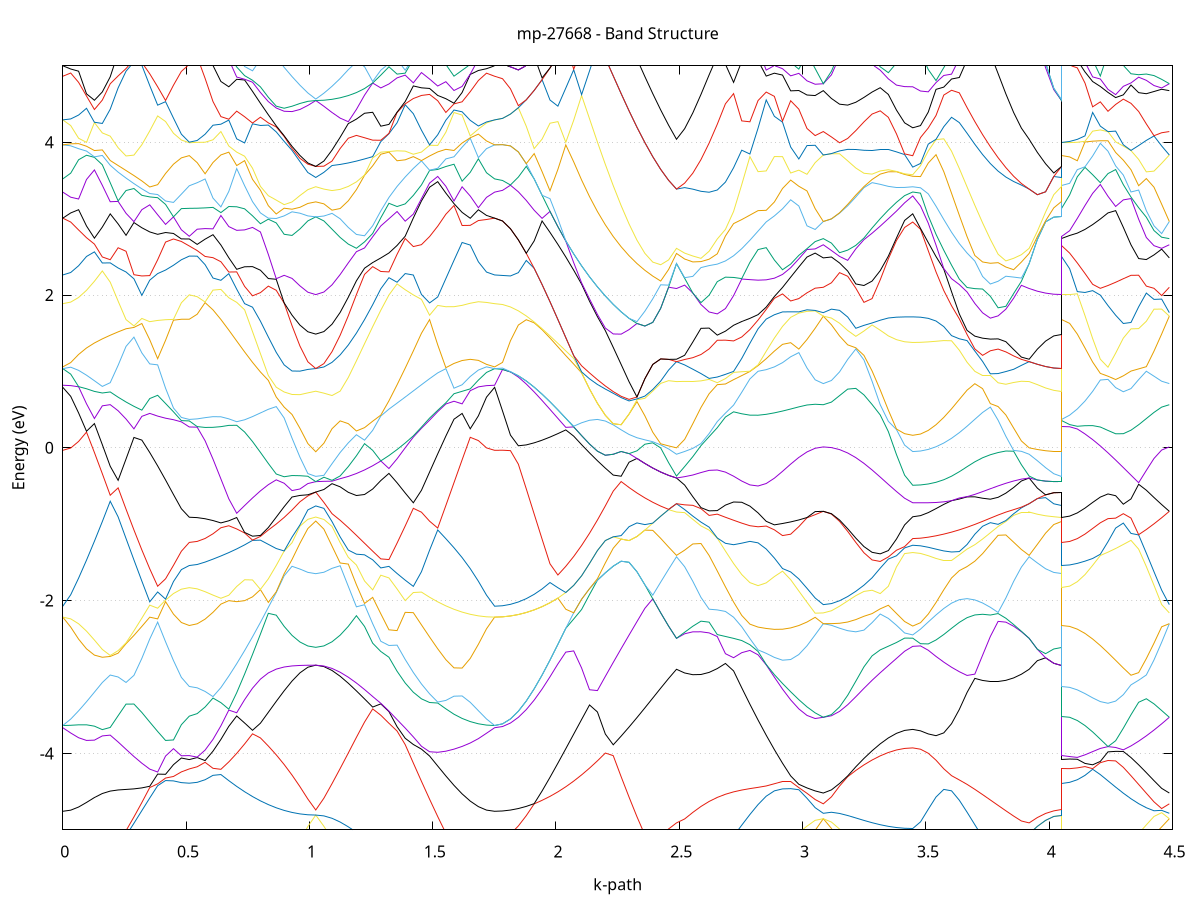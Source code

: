 set title 'mp-27668 - Band Structure'
set xlabel 'k-path'
set ylabel 'Energy (eV)'
set grid y
set yrange [-5:5]
set terminal png size 800,600
set output 'mp-27668_bands_gnuplot.png'
plot '-' using 1:2 with lines notitle, '-' using 1:2 with lines notitle, '-' using 1:2 with lines notitle, '-' using 1:2 with lines notitle, '-' using 1:2 with lines notitle, '-' using 1:2 with lines notitle, '-' using 1:2 with lines notitle, '-' using 1:2 with lines notitle, '-' using 1:2 with lines notitle, '-' using 1:2 with lines notitle, '-' using 1:2 with lines notitle, '-' using 1:2 with lines notitle, '-' using 1:2 with lines notitle, '-' using 1:2 with lines notitle, '-' using 1:2 with lines notitle, '-' using 1:2 with lines notitle, '-' using 1:2 with lines notitle, '-' using 1:2 with lines notitle, '-' using 1:2 with lines notitle, '-' using 1:2 with lines notitle, '-' using 1:2 with lines notitle, '-' using 1:2 with lines notitle, '-' using 1:2 with lines notitle, '-' using 1:2 with lines notitle, '-' using 1:2 with lines notitle, '-' using 1:2 with lines notitle, '-' using 1:2 with lines notitle, '-' using 1:2 with lines notitle, '-' using 1:2 with lines notitle, '-' using 1:2 with lines notitle, '-' using 1:2 with lines notitle, '-' using 1:2 with lines notitle, '-' using 1:2 with lines notitle, '-' using 1:2 with lines notitle, '-' using 1:2 with lines notitle, '-' using 1:2 with lines notitle, '-' using 1:2 with lines notitle, '-' using 1:2 with lines notitle, '-' using 1:2 with lines notitle, '-' using 1:2 with lines notitle, '-' using 1:2 with lines notitle, '-' using 1:2 with lines notitle, '-' using 1:2 with lines notitle, '-' using 1:2 with lines notitle, '-' using 1:2 with lines notitle, '-' using 1:2 with lines notitle, '-' using 1:2 with lines notitle, '-' using 1:2 with lines notitle, '-' using 1:2 with lines notitle, '-' using 1:2 with lines notitle, '-' using 1:2 with lines notitle, '-' using 1:2 with lines notitle, '-' using 1:2 with lines notitle, '-' using 1:2 with lines notitle, '-' using 1:2 with lines notitle, '-' using 1:2 with lines notitle, '-' using 1:2 with lines notitle, '-' using 1:2 with lines notitle, '-' using 1:2 with lines notitle, '-' using 1:2 with lines notitle, '-' using 1:2 with lines notitle, '-' using 1:2 with lines notitle, '-' using 1:2 with lines notitle, '-' using 1:2 with lines notitle, '-' using 1:2 with lines notitle, '-' using 1:2 with lines notitle, '-' using 1:2 with lines notitle, '-' using 1:2 with lines notitle, '-' using 1:2 with lines notitle, '-' using 1:2 with lines notitle, '-' using 1:2 with lines notitle, '-' using 1:2 with lines notitle, '-' using 1:2 with lines notitle, '-' using 1:2 with lines notitle, '-' using 1:2 with lines notitle, '-' using 1:2 with lines notitle, '-' using 1:2 with lines notitle, '-' using 1:2 with lines notitle, '-' using 1:2 with lines notitle, '-' using 1:2 with lines notitle, '-' using 1:2 with lines notitle, '-' using 1:2 with lines notitle, '-' using 1:2 with lines notitle, '-' using 1:2 with lines notitle, '-' using 1:2 with lines notitle, '-' using 1:2 with lines notitle, '-' using 1:2 with lines notitle, '-' using 1:2 with lines notitle, '-' using 1:2 with lines notitle, '-' using 1:2 with lines notitle, '-' using 1:2 with lines notitle, '-' using 1:2 with lines notitle, '-' using 1:2 with lines notitle, '-' using 1:2 with lines notitle, '-' using 1:2 with lines notitle, '-' using 1:2 with lines notitle, '-' using 1:2 with lines notitle, '-' using 1:2 with lines notitle, '-' using 1:2 with lines notitle, '-' using 1:2 with lines notitle, '-' using 1:2 with lines notitle, '-' using 1:2 with lines notitle, '-' using 1:2 with lines notitle, '-' using 1:2 with lines notitle, '-' using 1:2 with lines notitle, '-' using 1:2 with lines notitle, '-' using 1:2 with lines notitle, '-' using 1:2 with lines notitle, '-' using 1:2 with lines notitle, '-' using 1:2 with lines notitle, '-' using 1:2 with lines notitle, '-' using 1:2 with lines notitle, '-' using 1:2 with lines notitle, '-' using 1:2 with lines notitle, '-' using 1:2 with lines notitle, '-' using 1:2 with lines notitle, '-' using 1:2 with lines notitle, '-' using 1:2 with lines notitle, '-' using 1:2 with lines notitle, '-' using 1:2 with lines notitle, '-' using 1:2 with lines notitle, '-' using 1:2 with lines notitle, '-' using 1:2 with lines notitle, '-' using 1:2 with lines notitle, '-' using 1:2 with lines notitle, '-' using 1:2 with lines notitle, '-' using 1:2 with lines notitle, '-' using 1:2 with lines notitle, '-' using 1:2 with lines notitle, '-' using 1:2 with lines notitle, '-' using 1:2 with lines notitle, '-' using 1:2 with lines notitle, '-' using 1:2 with lines notitle, '-' using 1:2 with lines notitle, '-' using 1:2 with lines notitle, '-' using 1:2 with lines notitle, '-' using 1:2 with lines notitle, '-' using 1:2 with lines notitle, '-' using 1:2 with lines notitle, '-' using 1:2 with lines notitle, '-' using 1:2 with lines notitle, '-' using 1:2 with lines notitle, '-' using 1:2 with lines notitle, '-' using 1:2 with lines notitle, '-' using 1:2 with lines notitle, '-' using 1:2 with lines notitle, '-' using 1:2 with lines notitle, '-' using 1:2 with lines notitle, '-' using 1:2 with lines notitle, '-' using 1:2 with lines notitle
0.000000 -43.149121
0.032057 -43.149121
0.064114 -43.149121
0.096170 -43.149121
0.128227 -43.149121
0.160284 -43.149121
0.192341 -43.149121
0.224398 -43.149121
0.256455 -43.149121
0.288511 -43.149121
0.320568 -43.149121
0.352625 -43.149121
0.384682 -43.149121
0.416739 -43.149121
0.448795 -43.149121
0.480852 -43.149121
0.512909 -43.149121
0.512909 -43.149121
0.544966 -43.149121
0.577023 -43.149121
0.609080 -43.149221
0.641136 -43.149221
0.673193 -43.149221
0.705250 -43.149221
0.737307 -43.149321
0.769364 -43.149321
0.801420 -43.149321
0.833477 -43.149321
0.865534 -43.149321
0.897591 -43.149321
0.929648 -43.149321
0.961704 -43.149421
0.993761 -43.149421
1.025818 -43.149421
1.025818 -43.149421
1.058789 -43.149421
1.091760 -43.149421
1.124731 -43.149321
1.157702 -43.149321
1.190673 -43.149321
1.223644 -43.149321
1.256615 -43.149321
1.289586 -43.149321
1.322558 -43.149321
1.355529 -43.149221
1.388500 -43.149221
1.421471 -43.149221
1.454442 -43.149221
1.487413 -43.149221
1.520384 -43.149121
1.553355 -43.149121
1.586326 -43.149121
1.619297 -43.149121
1.652268 -43.149121
1.685239 -43.149121
1.718210 -43.149121
1.751181 -43.149121
1.751181 -43.149121
1.783245 -43.149121
1.815310 -43.149121
1.847374 -43.149021
1.879438 -43.149021
1.911502 -43.149021
1.943566 -43.148921
1.975631 -43.148921
2.007695 -43.148821
2.039759 -43.148721
2.071823 -43.148621
2.103888 -43.148621
2.135952 -43.148621
2.168016 -43.148721
2.200080 -43.148721
2.232145 -43.148821
2.264209 -43.148921
2.296273 -43.149021
2.328337 -43.149021
2.360401 -43.149121
2.392466 -43.149121
2.424530 -43.149221
2.456594 -43.149221
2.488658 -43.149321
2.488658 -43.149321
2.521731 -43.149321
2.554803 -43.149221
2.587876 -43.149221
2.620948 -43.149221
2.654021 -43.149121
2.687093 -43.149121
2.720166 -43.149121
2.753238 -43.149021
2.786311 -43.149021
2.819383 -43.148921
2.852455 -43.148821
2.885528 -43.148821
2.918600 -43.148721
2.951673 -43.148721
2.984745 -43.148621
3.017818 -43.148621
3.050890 -43.148521
3.083963 -43.148521
3.083963 -43.148521
3.116934 -43.148521
3.149905 -43.148521
3.182876 -43.148521
3.215847 -43.148521
3.248818 -43.148521
3.281789 -43.148621
3.314760 -43.148621
3.347731 -43.148621
3.380702 -43.148621
3.413673 -43.148621
3.446644 -43.148621
3.446644 -43.148621
3.478115 -43.148621
3.509587 -43.148721
3.541058 -43.148721
3.572529 -43.148821
3.604001 -43.148921
3.635472 -43.148921
3.666943 -43.149021
3.698414 -43.149021
3.729886 -43.149121
3.761357 -43.149121
3.792828 -43.149221
3.824300 -43.149221
3.855771 -43.149221
3.887242 -43.149321
3.918713 -43.149321
3.918713 -43.149321
3.951994 -43.149321
3.985274 -43.149321
4.018554 -43.149421
4.051835 -43.149421
4.051835 -43.149121
4.082928 -43.149121
4.114020 -43.149121
4.145113 -43.149021
4.176206 -43.149021
4.207299 -43.149021
4.238392 -43.148921
4.269484 -43.148921
4.300577 -43.148821
4.331670 -43.148721
4.362763 -43.148721
4.393856 -43.148621
4.424948 -43.148521
4.456041 -43.148521
4.487134 -43.148521
e
0.000000 -43.149021
0.032057 -43.149021
0.064114 -43.149021
0.096170 -43.149021
0.128227 -43.149021
0.160284 -43.149021
0.192341 -43.149021
0.224398 -43.149021
0.256455 -43.149021
0.288511 -43.149021
0.320568 -43.149021
0.352625 -43.149021
0.384682 -43.149021
0.416739 -43.149021
0.448795 -43.149021
0.480852 -43.149021
0.512909 -43.149021
0.512909 -43.149021
0.544966 -43.149021
0.577023 -43.149021
0.609080 -43.149021
0.641136 -43.148921
0.673193 -43.148921
0.705250 -43.148921
0.737307 -43.148821
0.769364 -43.148821
0.801420 -43.148821
0.833477 -43.148821
0.865534 -43.148721
0.897591 -43.148721
0.929648 -43.148721
0.961704 -43.148721
0.993761 -43.148721
1.025818 -43.148721
1.025818 -43.148721
1.058789 -43.148721
1.091760 -43.148721
1.124731 -43.148721
1.157702 -43.148721
1.190673 -43.148721
1.223644 -43.148821
1.256615 -43.148821
1.289586 -43.148821
1.322558 -43.148821
1.355529 -43.148821
1.388500 -43.148921
1.421471 -43.148921
1.454442 -43.148921
1.487413 -43.148921
1.520384 -43.148921
1.553355 -43.149021
1.586326 -43.149021
1.619297 -43.149021
1.652268 -43.149021
1.685239 -43.149021
1.718210 -43.149021
1.751181 -43.149021
1.751181 -43.149021
1.783245 -43.149021
1.815310 -43.148921
1.847374 -43.148921
1.879438 -43.148921
1.911502 -43.148821
1.943566 -43.148821
1.975631 -43.148721
2.007695 -43.148721
2.039759 -43.148621
2.071823 -43.148521
2.103888 -43.148521
2.135952 -43.148521
2.168016 -43.148421
2.200080 -43.148421
2.232145 -43.148421
2.264209 -43.148421
2.296273 -43.148421
2.328337 -43.148521
2.360401 -43.148521
2.392466 -43.148521
2.424530 -43.148521
2.456594 -43.148621
2.488658 -43.148621
2.488658 -43.148621
2.521731 -43.148621
2.554803 -43.148621
2.587876 -43.148521
2.620948 -43.148521
2.654021 -43.148521
2.687093 -43.148521
2.720166 -43.148521
2.753238 -43.148421
2.786311 -43.148421
2.819383 -43.148421
2.852455 -43.148421
2.885528 -43.148421
2.918600 -43.148421
2.951673 -43.148421
2.984745 -43.148421
3.017818 -43.148421
3.050890 -43.148421
3.083963 -43.148421
3.083963 -43.148421
3.116934 -43.148421
3.149905 -43.148421
3.182876 -43.148421
3.215847 -43.148521
3.248818 -43.148521
3.281789 -43.148521
3.314760 -43.148521
3.347731 -43.148521
3.380702 -43.148521
3.413673 -43.148521
3.446644 -43.148521
3.446644 -43.148521
3.478115 -43.148521
3.509587 -43.148421
3.541058 -43.148421
3.572529 -43.148421
3.604001 -43.148421
3.635472 -43.148421
3.666943 -43.148421
3.698414 -43.148421
3.729886 -43.148521
3.761357 -43.148521
3.792828 -43.148521
3.824300 -43.148521
3.855771 -43.148621
3.887242 -43.148621
3.918713 -43.148621
3.918713 -43.148621
3.951994 -43.148621
3.985274 -43.148721
4.018554 -43.148721
4.051835 -43.148721
4.051835 -43.149021
4.082928 -43.149021
4.114020 -43.149021
4.145113 -43.149021
4.176206 -43.149021
4.207299 -43.148921
4.238392 -43.148921
4.269484 -43.148821
4.300577 -43.148821
4.331670 -43.148721
4.362763 -43.148721
4.393856 -43.148621
4.424948 -43.148521
4.456041 -43.148421
4.487134 -43.148421
e
0.000000 -43.148321
0.032057 -43.148321
0.064114 -43.148321
0.096170 -43.148321
0.128227 -43.148321
0.160284 -43.148321
0.192341 -43.148321
0.224398 -43.148321
0.256455 -43.148421
0.288511 -43.148421
0.320568 -43.148421
0.352625 -43.148421
0.384682 -43.148421
0.416739 -43.148421
0.448795 -43.148421
0.480852 -43.148421
0.512909 -43.148421
0.512909 -43.148421
0.544966 -43.148421
0.577023 -43.148421
0.609080 -43.148421
0.641136 -43.148421
0.673193 -43.148421
0.705250 -43.148421
0.737307 -43.148421
0.769364 -43.148521
0.801420 -43.148521
0.833477 -43.148521
0.865534 -43.148521
0.897591 -43.148521
0.929648 -43.148521
0.961704 -43.148521
0.993761 -43.148521
1.025818 -43.148521
1.025818 -43.148521
1.058789 -43.148521
1.091760 -43.148521
1.124731 -43.148521
1.157702 -43.148521
1.190673 -43.148521
1.223644 -43.148521
1.256615 -43.148521
1.289586 -43.148521
1.322558 -43.148421
1.355529 -43.148421
1.388500 -43.148421
1.421471 -43.148421
1.454442 -43.148421
1.487413 -43.148421
1.520384 -43.148421
1.553355 -43.148321
1.586326 -43.148321
1.619297 -43.148321
1.652268 -43.148321
1.685239 -43.148321
1.718210 -43.148321
1.751181 -43.148321
1.751181 -43.148321
1.783245 -43.148321
1.815310 -43.148321
1.847374 -43.148321
1.879438 -43.148321
1.911502 -43.148321
1.943566 -43.148321
1.975631 -43.148421
2.007695 -43.148421
2.039759 -43.148421
2.071823 -43.148521
2.103888 -43.148521
2.135952 -43.148421
2.168016 -43.148421
2.200080 -43.148321
2.232145 -43.148321
2.264209 -43.148221
2.296273 -43.148221
2.328337 -43.148321
2.360401 -43.148421
2.392466 -43.148421
2.424530 -43.148521
2.456594 -43.148521
2.488658 -43.148521
2.488658 -43.148521
2.521731 -43.148521
2.554803 -43.148521
2.587876 -43.148521
2.620948 -43.148521
2.654021 -43.148521
2.687093 -43.148521
2.720166 -43.148421
2.753238 -43.148421
2.786311 -43.148421
2.819383 -43.148421
2.852455 -43.148421
2.885528 -43.148421
2.918600 -43.148421
2.951673 -43.148421
2.984745 -43.148421
3.017818 -43.148421
3.050890 -43.148421
3.083963 -43.148421
3.083963 -43.148421
3.116934 -43.148421
3.149905 -43.148421
3.182876 -43.148421
3.215847 -43.148421
3.248818 -43.148421
3.281789 -43.148421
3.314760 -43.148421
3.347731 -43.148421
3.380702 -43.148421
3.413673 -43.148421
3.446644 -43.148421
3.446644 -43.148421
3.478115 -43.148421
3.509587 -43.148421
3.541058 -43.148421
3.572529 -43.148321
3.604001 -43.148321
3.635472 -43.148321
3.666943 -43.148421
3.698414 -43.148421
3.729886 -43.148421
3.761357 -43.148521
3.792828 -43.148521
3.824300 -43.148521
3.855771 -43.148521
3.887242 -43.148521
3.918713 -43.148521
3.918713 -43.148521
3.951994 -43.148521
3.985274 -43.148521
4.018554 -43.148521
4.051835 -43.148521
4.051835 -43.148421
4.082928 -43.148421
4.114020 -43.148421
4.145113 -43.148421
4.176206 -43.148421
4.207299 -43.148421
4.238392 -43.148421
4.269484 -43.148421
4.300577 -43.148421
4.331670 -43.148421
4.362763 -43.148421
4.393856 -43.148421
4.424948 -43.148421
4.456041 -43.148421
4.487134 -43.148421
e
0.000000 -43.148321
0.032057 -43.148321
0.064114 -43.148321
0.096170 -43.148321
0.128227 -43.148321
0.160284 -43.148321
0.192341 -43.148321
0.224398 -43.148221
0.256455 -43.148221
0.288511 -43.148221
0.320568 -43.148221
0.352625 -43.148221
0.384682 -43.148221
0.416739 -43.148221
0.448795 -43.148221
0.480852 -43.148221
0.512909 -43.148221
0.512909 -43.148221
0.544966 -43.148221
0.577023 -43.148221
0.609080 -43.148221
0.641136 -43.148221
0.673193 -43.148221
0.705250 -43.148221
0.737307 -43.148221
0.769364 -43.148221
0.801420 -43.148221
0.833477 -43.148221
0.865534 -43.148221
0.897591 -43.148221
0.929648 -43.148221
0.961704 -43.148221
0.993761 -43.148221
1.025818 -43.148221
1.025818 -43.148221
1.058789 -43.148221
1.091760 -43.148221
1.124731 -43.148221
1.157702 -43.148221
1.190673 -43.148221
1.223644 -43.148221
1.256615 -43.148221
1.289586 -43.148221
1.322558 -43.148221
1.355529 -43.148221
1.388500 -43.148221
1.421471 -43.148221
1.454442 -43.148221
1.487413 -43.148221
1.520384 -43.148221
1.553355 -43.148221
1.586326 -43.148321
1.619297 -43.148321
1.652268 -43.148321
1.685239 -43.148321
1.718210 -43.148321
1.751181 -43.148321
1.751181 -43.148321
1.783245 -43.148321
1.815310 -43.148321
1.847374 -43.148321
1.879438 -43.148321
1.911502 -43.148321
1.943566 -43.148321
1.975631 -43.148321
2.007695 -43.148321
2.039759 -43.148421
2.071823 -43.148421
2.103888 -43.148421
2.135952 -43.148421
2.168016 -43.148321
2.200080 -43.148321
2.232145 -43.148221
2.264209 -43.148221
2.296273 -43.148221
2.328337 -43.148121
2.360401 -43.148121
2.392466 -43.148221
2.424530 -43.148221
2.456594 -43.148221
2.488658 -43.148221
2.488658 -43.148221
2.521731 -43.148221
2.554803 -43.148221
2.587876 -43.148221
2.620948 -43.148221
2.654021 -43.148221
2.687093 -43.148221
2.720166 -43.148221
2.753238 -43.148221
2.786311 -43.148221
2.819383 -43.148221
2.852455 -43.148321
2.885528 -43.148321
2.918600 -43.148321
2.951673 -43.148321
2.984745 -43.148321
3.017818 -43.148321
3.050890 -43.148321
3.083963 -43.148421
3.083963 -43.148421
3.116934 -43.148321
3.149905 -43.148321
3.182876 -43.148321
3.215847 -43.148321
3.248818 -43.148321
3.281789 -43.148221
3.314760 -43.148221
3.347731 -43.148221
3.380702 -43.148221
3.413673 -43.148221
3.446644 -43.148221
3.446644 -43.148221
3.478115 -43.148221
3.509587 -43.148221
3.541058 -43.148221
3.572529 -43.148321
3.604001 -43.148321
3.635472 -43.148321
3.666943 -43.148221
3.698414 -43.148221
3.729886 -43.148221
3.761357 -43.148221
3.792828 -43.148221
3.824300 -43.148221
3.855771 -43.148221
3.887242 -43.148221
3.918713 -43.148221
3.918713 -43.148221
3.951994 -43.148221
3.985274 -43.148221
4.018554 -43.148221
4.051835 -43.148221
4.051835 -43.148221
4.082928 -43.148221
4.114020 -43.148221
4.145113 -43.148221
4.176206 -43.148221
4.207299 -43.148221
4.238392 -43.148221
4.269484 -43.148321
4.300577 -43.148321
4.331670 -43.148321
4.362763 -43.148321
4.393856 -43.148321
4.424948 -43.148421
4.456041 -43.148421
4.487134 -43.148421
e
0.000000 -43.148121
0.032057 -43.148121
0.064114 -43.148121
0.096170 -43.148121
0.128227 -43.148121
0.160284 -43.148121
0.192341 -43.148121
0.224398 -43.148121
0.256455 -43.148121
0.288511 -43.148121
0.320568 -43.148121
0.352625 -43.148121
0.384682 -43.148121
0.416739 -43.148121
0.448795 -43.148121
0.480852 -43.148121
0.512909 -43.148121
0.512909 -43.148121
0.544966 -43.148121
0.577023 -43.148121
0.609080 -43.148021
0.641136 -43.148021
0.673193 -43.148021
0.705250 -43.148021
0.737307 -43.148021
0.769364 -43.148021
0.801420 -43.148021
0.833477 -43.148021
0.865534 -43.148021
0.897591 -43.148021
0.929648 -43.148021
0.961704 -43.148021
0.993761 -43.148021
1.025818 -43.148021
1.025818 -43.148021
1.058789 -43.148021
1.091760 -43.148021
1.124731 -43.148021
1.157702 -43.148021
1.190673 -43.148021
1.223644 -43.148021
1.256615 -43.148021
1.289586 -43.148021
1.322558 -43.148021
1.355529 -43.148021
1.388500 -43.148021
1.421471 -43.148021
1.454442 -43.148021
1.487413 -43.148021
1.520384 -43.148021
1.553355 -43.148021
1.586326 -43.148021
1.619297 -43.148021
1.652268 -43.148121
1.685239 -43.148121
1.718210 -43.148121
1.751181 -43.148121
1.751181 -43.148121
1.783245 -43.148121
1.815310 -43.148121
1.847374 -43.148121
1.879438 -43.148021
1.911502 -43.148021
1.943566 -43.148021
1.975631 -43.148021
2.007695 -43.148021
2.039759 -43.148021
2.071823 -43.148021
2.103888 -43.147921
2.135952 -43.148021
2.168016 -43.148021
2.200080 -43.148021
2.232145 -43.148121
2.264209 -43.148121
2.296273 -43.148121
2.328337 -43.148121
2.360401 -43.148121
2.392466 -43.148121
2.424530 -43.148021
2.456594 -43.148021
2.488658 -43.148021
2.488658 -43.148021
2.521731 -43.148021
2.554803 -43.148021
2.587876 -43.148021
2.620948 -43.148021
2.654021 -43.148121
2.687093 -43.148121
2.720166 -43.148121
2.753238 -43.148121
2.786311 -43.148121
2.819383 -43.148121
2.852455 -43.148221
2.885528 -43.148221
2.918600 -43.148221
2.951673 -43.148221
2.984745 -43.148321
3.017818 -43.148321
3.050890 -43.148321
3.083963 -43.148321
3.083963 -43.148321
3.116934 -43.148321
3.149905 -43.148321
3.182876 -43.148221
3.215847 -43.148221
3.248818 -43.148221
3.281789 -43.148221
3.314760 -43.148221
3.347731 -43.148221
3.380702 -43.148221
3.413673 -43.148121
3.446644 -43.148121
3.446644 -43.148121
3.478115 -43.148121
3.509587 -43.148121
3.541058 -43.148121
3.572529 -43.148121
3.604001 -43.148121
3.635472 -43.148121
3.666943 -43.148121
3.698414 -43.148121
3.729886 -43.148121
3.761357 -43.148121
3.792828 -43.148021
3.824300 -43.148021
3.855771 -43.148021
3.887242 -43.148021
3.918713 -43.148021
3.918713 -43.148021
3.951994 -43.148021
3.985274 -43.148021
4.018554 -43.148021
4.051835 -43.148021
4.051835 -43.148121
4.082928 -43.148121
4.114020 -43.148121
4.145113 -43.148121
4.176206 -43.148121
4.207299 -43.148121
4.238392 -43.148121
4.269484 -43.148121
4.300577 -43.148121
4.331670 -43.148121
4.362763 -43.148121
4.393856 -43.148121
4.424948 -43.148221
4.456041 -43.148221
4.487134 -43.148321
e
0.000000 -43.148121
0.032057 -43.148121
0.064114 -43.148121
0.096170 -43.148021
0.128227 -43.148021
0.160284 -43.148021
0.192341 -43.148021
0.224398 -43.148021
0.256455 -43.148021
0.288511 -43.148021
0.320568 -43.148021
0.352625 -43.148021
0.384682 -43.148021
0.416739 -43.148021
0.448795 -43.147921
0.480852 -43.147921
0.512909 -43.147921
0.512909 -43.147921
0.544966 -43.147921
0.577023 -43.147921
0.609080 -43.147921
0.641136 -43.147921
0.673193 -43.148021
0.705250 -43.148021
0.737307 -43.148021
0.769364 -43.148021
0.801420 -43.148021
0.833477 -43.148021
0.865534 -43.148021
0.897591 -43.148021
0.929648 -43.148021
0.961704 -43.148021
0.993761 -43.148021
1.025818 -43.148021
1.025818 -43.148021
1.058789 -43.148021
1.091760 -43.148021
1.124731 -43.148021
1.157702 -43.148021
1.190673 -43.148021
1.223644 -43.148021
1.256615 -43.148021
1.289586 -43.148021
1.322558 -43.148021
1.355529 -43.148021
1.388500 -43.148021
1.421471 -43.148021
1.454442 -43.148021
1.487413 -43.148021
1.520384 -43.148021
1.553355 -43.148021
1.586326 -43.148021
1.619297 -43.148021
1.652268 -43.148021
1.685239 -43.148121
1.718210 -43.148121
1.751181 -43.148121
1.751181 -43.148121
1.783245 -43.148121
1.815310 -43.148121
1.847374 -43.148021
1.879438 -43.148021
1.911502 -43.148021
1.943566 -43.148021
1.975631 -43.148021
2.007695 -43.148021
2.039759 -43.148021
2.071823 -43.147921
2.103888 -43.147921
2.135952 -43.147921
2.168016 -43.147921
2.200080 -43.147921
2.232145 -43.148021
2.264209 -43.148121
2.296273 -43.148121
2.328337 -43.148121
2.360401 -43.148121
2.392466 -43.148021
2.424530 -43.148021
2.456594 -43.148021
2.488658 -43.148021
2.488658 -43.148021
2.521731 -43.148021
2.554803 -43.148021
2.587876 -43.148021
2.620948 -43.148021
2.654021 -43.148021
2.687093 -43.148021
2.720166 -43.148021
2.753238 -43.148021
2.786311 -43.148021
2.819383 -43.148021
2.852455 -43.147921
2.885528 -43.147921
2.918600 -43.147921
2.951673 -43.147921
2.984745 -43.147921
3.017818 -43.147921
3.050890 -43.147921
3.083963 -43.147921
3.083963 -43.147921
3.116934 -43.147921
3.149905 -43.147921
3.182876 -43.147921
3.215847 -43.147921
3.248818 -43.147921
3.281789 -43.147921
3.314760 -43.147921
3.347731 -43.147921
3.380702 -43.147921
3.413673 -43.147921
3.446644 -43.147921
3.446644 -43.147921
3.478115 -43.147921
3.509587 -43.147921
3.541058 -43.148021
3.572529 -43.148021
3.604001 -43.148021
3.635472 -43.148021
3.666943 -43.148021
3.698414 -43.148021
3.729886 -43.148021
3.761357 -43.148021
3.792828 -43.148021
3.824300 -43.148021
3.855771 -43.148021
3.887242 -43.148021
3.918713 -43.148021
3.918713 -43.148021
3.951994 -43.148021
3.985274 -43.148021
4.018554 -43.148021
4.051835 -43.148021
4.051835 -43.147921
4.082928 -43.147921
4.114020 -43.147921
4.145113 -43.147921
4.176206 -43.147921
4.207299 -43.147921
4.238392 -43.147921
4.269484 -43.147921
4.300577 -43.147921
4.331670 -43.147921
4.362763 -43.147921
4.393856 -43.147921
4.424948 -43.147921
4.456041 -43.147921
4.487134 -43.147921
e
0.000000 -43.147621
0.032057 -43.147621
0.064114 -43.147621
0.096170 -43.147621
0.128227 -43.147621
0.160284 -43.147621
0.192341 -43.147521
0.224398 -43.147521
0.256455 -43.147521
0.288511 -43.147521
0.320568 -43.147421
0.352625 -43.147421
0.384682 -43.147421
0.416739 -43.147421
0.448795 -43.147321
0.480852 -43.147321
0.512909 -43.147321
0.512909 -43.147321
0.544966 -43.147321
0.577023 -43.147321
0.609080 -43.147321
0.641136 -43.147321
0.673193 -43.147321
0.705250 -43.147321
0.737307 -43.147321
0.769364 -43.147321
0.801420 -43.147321
0.833477 -43.147321
0.865534 -43.147321
0.897591 -43.147321
0.929648 -43.147321
0.961704 -43.147321
0.993761 -43.147321
1.025818 -43.147321
1.025818 -43.147321
1.058789 -43.147321
1.091760 -43.147321
1.124731 -43.147321
1.157702 -43.147321
1.190673 -43.147421
1.223644 -43.147421
1.256615 -43.147421
1.289586 -43.147421
1.322558 -43.147421
1.355529 -43.147421
1.388500 -43.147421
1.421471 -43.147521
1.454442 -43.147521
1.487413 -43.147521
1.520384 -43.147521
1.553355 -43.147521
1.586326 -43.147621
1.619297 -43.147621
1.652268 -43.147621
1.685239 -43.147621
1.718210 -43.147621
1.751181 -43.147621
1.751181 -43.147621
1.783245 -43.147621
1.815310 -43.147621
1.847374 -43.147621
1.879438 -43.147721
1.911502 -43.147721
1.943566 -43.147721
1.975631 -43.147821
2.007695 -43.147821
2.039759 -43.147821
2.071823 -43.147921
2.103888 -43.147921
2.135952 -43.147921
2.168016 -43.147921
2.200080 -43.147921
2.232145 -43.147821
2.264209 -43.147821
2.296273 -43.147721
2.328337 -43.147721
2.360401 -43.147621
2.392466 -43.147621
2.424530 -43.147521
2.456594 -43.147521
2.488658 -43.147421
2.488658 -43.147421
2.521731 -43.147421
2.554803 -43.147521
2.587876 -43.147521
2.620948 -43.147521
2.654021 -43.147621
2.687093 -43.147621
2.720166 -43.147621
2.753238 -43.147621
2.786311 -43.147721
2.819383 -43.147721
2.852455 -43.147721
2.885528 -43.147821
2.918600 -43.147821
2.951673 -43.147821
2.984745 -43.147821
3.017818 -43.147821
3.050890 -43.147921
3.083963 -43.147821
3.083963 -43.147821
3.116934 -43.147821
3.149905 -43.147821
3.182876 -43.147821
3.215847 -43.147821
3.248818 -43.147821
3.281789 -43.147921
3.314760 -43.147921
3.347731 -43.147921
3.380702 -43.147921
3.413673 -43.147921
3.446644 -43.147921
3.446644 -43.147921
3.478115 -43.147821
3.509587 -43.147821
3.541058 -43.147821
3.572529 -43.147821
3.604001 -43.147721
3.635472 -43.147721
3.666943 -43.147721
3.698414 -43.147621
3.729886 -43.147621
3.761357 -43.147621
3.792828 -43.147521
3.824300 -43.147521
3.855771 -43.147521
3.887242 -43.147521
3.918713 -43.147421
3.918713 -43.147421
3.951994 -43.147421
3.985274 -43.147421
4.018554 -43.147421
4.051835 -43.147321
4.051835 -43.147321
4.082928 -43.147321
4.114020 -43.147321
4.145113 -43.147321
4.176206 -43.147421
4.207299 -43.147421
4.238392 -43.147421
4.269484 -43.147521
4.300577 -43.147521
4.331670 -43.147621
4.362763 -43.147621
4.393856 -43.147721
4.424948 -43.147821
4.456041 -43.147821
4.487134 -43.147821
e
0.000000 -43.147021
0.032057 -43.147021
0.064114 -43.147021
0.096170 -43.147021
0.128227 -43.147021
0.160284 -43.147021
0.192341 -43.147021
0.224398 -43.147021
0.256455 -43.147121
0.288511 -43.147121
0.320568 -43.147121
0.352625 -43.147121
0.384682 -43.147121
0.416739 -43.147221
0.448795 -43.147221
0.480852 -43.147221
0.512909 -43.147221
0.512909 -43.147221
0.544966 -43.147221
0.577023 -43.147221
0.609080 -43.147221
0.641136 -43.147221
0.673193 -43.147221
0.705250 -43.147221
0.737307 -43.147221
0.769364 -43.147221
0.801420 -43.147221
0.833477 -43.147221
0.865534 -43.147221
0.897591 -43.147221
0.929648 -43.147221
0.961704 -43.147221
0.993761 -43.147221
1.025818 -43.147221
1.025818 -43.147221
1.058789 -43.147221
1.091760 -43.147221
1.124731 -43.147221
1.157702 -43.147221
1.190673 -43.147221
1.223644 -43.147221
1.256615 -43.147221
1.289586 -43.147221
1.322558 -43.147121
1.355529 -43.147121
1.388500 -43.147121
1.421471 -43.147121
1.454442 -43.147121
1.487413 -43.147121
1.520384 -43.147021
1.553355 -43.147021
1.586326 -43.147021
1.619297 -43.147021
1.652268 -43.147021
1.685239 -43.147021
1.718210 -43.147021
1.751181 -43.147021
1.751181 -43.147021
1.783245 -43.147021
1.815310 -43.147021
1.847374 -43.147021
1.879438 -43.147121
1.911502 -43.147121
1.943566 -43.147221
1.975631 -43.147321
2.007695 -43.147321
2.039759 -43.147421
2.071823 -43.147521
2.103888 -43.147621
2.135952 -43.147721
2.168016 -43.147821
2.200080 -43.147821
2.232145 -43.147821
2.264209 -43.147721
2.296273 -43.147721
2.328337 -43.147621
2.360401 -43.147521
2.392466 -43.147521
2.424530 -43.147421
2.456594 -43.147421
2.488658 -43.147321
2.488658 -43.147321
2.521731 -43.147321
2.554803 -43.147421
2.587876 -43.147421
2.620948 -43.147421
2.654021 -43.147421
2.687093 -43.147521
2.720166 -43.147521
2.753238 -43.147521
2.786311 -43.147521
2.819383 -43.147621
2.852455 -43.147621
2.885528 -43.147621
2.918600 -43.147621
2.951673 -43.147621
2.984745 -43.147621
3.017818 -43.147721
3.050890 -43.147721
3.083963 -43.147721
3.083963 -43.147721
3.116934 -43.147721
3.149905 -43.147721
3.182876 -43.147721
3.215847 -43.147721
3.248818 -43.147721
3.281789 -43.147721
3.314760 -43.147721
3.347731 -43.147721
3.380702 -43.147721
3.413673 -43.147721
3.446644 -43.147721
3.446644 -43.147721
3.478115 -43.147721
3.509587 -43.147721
3.541058 -43.147721
3.572529 -43.147721
3.604001 -43.147621
3.635472 -43.147621
3.666943 -43.147621
3.698414 -43.147521
3.729886 -43.147521
3.761357 -43.147521
3.792828 -43.147421
3.824300 -43.147421
3.855771 -43.147421
3.887242 -43.147321
3.918713 -43.147321
3.918713 -43.147321
3.951994 -43.147321
3.985274 -43.147321
4.018554 -43.147221
4.051835 -43.147221
4.051835 -43.147221
4.082928 -43.147221
4.114020 -43.147321
4.145113 -43.147321
4.176206 -43.147321
4.207299 -43.147421
4.238392 -43.147421
4.269484 -43.147521
4.300577 -43.147521
4.331670 -43.147621
4.362763 -43.147621
4.393856 -43.147621
4.424948 -43.147721
4.456041 -43.147721
4.487134 -43.147721
e
0.000000 -43.145021
0.032057 -43.145021
0.064114 -43.145021
0.096170 -43.145021
0.128227 -43.144921
0.160284 -43.144921
0.192341 -43.144921
0.224398 -43.144921
0.256455 -43.144921
0.288511 -43.145021
0.320568 -43.145021
0.352625 -43.145021
0.384682 -43.145021
0.416739 -43.145021
0.448795 -43.145021
0.480852 -43.145021
0.512909 -43.145021
0.512909 -43.145021
0.544966 -43.145021
0.577023 -43.145021
0.609080 -43.145021
0.641136 -43.145021
0.673193 -43.145021
0.705250 -43.145021
0.737307 -43.145021
0.769364 -43.145021
0.801420 -43.145021
0.833477 -43.144921
0.865534 -43.144921
0.897591 -43.144921
0.929648 -43.144921
0.961704 -43.144921
0.993761 -43.144921
1.025818 -43.144921
1.025818 -43.144921
1.058789 -43.144921
1.091760 -43.144921
1.124731 -43.144921
1.157702 -43.144921
1.190673 -43.144921
1.223644 -43.145021
1.256615 -43.145021
1.289586 -43.145021
1.322558 -43.145021
1.355529 -43.145021
1.388500 -43.145021
1.421471 -43.145021
1.454442 -43.145021
1.487413 -43.145021
1.520384 -43.145021
1.553355 -43.145021
1.586326 -43.145021
1.619297 -43.145021
1.652268 -43.145021
1.685239 -43.145021
1.718210 -43.145021
1.751181 -43.145021
1.751181 -43.145021
1.783245 -43.145021
1.815310 -43.145021
1.847374 -43.145021
1.879438 -43.145021
1.911502 -43.144921
1.943566 -43.144921
1.975631 -43.144921
2.007695 -43.144921
2.039759 -43.144921
2.071823 -43.144921
2.103888 -43.144921
2.135952 -43.144921
2.168016 -43.144921
2.200080 -43.144921
2.232145 -43.144921
2.264209 -43.144921
2.296273 -43.144921
2.328337 -43.144921
2.360401 -43.144921
2.392466 -43.144921
2.424530 -43.144921
2.456594 -43.144921
2.488658 -43.144921
2.488658 -43.144921
2.521731 -43.144921
2.554803 -43.144921
2.587876 -43.144921
2.620948 -43.144921
2.654021 -43.144921
2.687093 -43.144921
2.720166 -43.144921
2.753238 -43.144921
2.786311 -43.144921
2.819383 -43.144921
2.852455 -43.144921
2.885528 -43.144921
2.918600 -43.144921
2.951673 -43.144921
2.984745 -43.144921
3.017818 -43.144921
3.050890 -43.144921
3.083963 -43.144921
3.083963 -43.144921
3.116934 -43.144921
3.149905 -43.144921
3.182876 -43.144921
3.215847 -43.144921
3.248818 -43.144921
3.281789 -43.144921
3.314760 -43.144921
3.347731 -43.144921
3.380702 -43.144921
3.413673 -43.144921
3.446644 -43.144921
3.446644 -43.144921
3.478115 -43.144921
3.509587 -43.144921
3.541058 -43.144921
3.572529 -43.144921
3.604001 -43.144921
3.635472 -43.144921
3.666943 -43.144921
3.698414 -43.144921
3.729886 -43.144921
3.761357 -43.144921
3.792828 -43.144921
3.824300 -43.144921
3.855771 -43.144921
3.887242 -43.144921
3.918713 -43.144921
3.918713 -43.144921
3.951994 -43.144921
3.985274 -43.144921
4.018554 -43.144921
4.051835 -43.144921
4.051835 -43.145021
4.082928 -43.145021
4.114020 -43.145021
4.145113 -43.145021
4.176206 -43.145021
4.207299 -43.145021
4.238392 -43.145021
4.269484 -43.144921
4.300577 -43.144921
4.331670 -43.144921
4.362763 -43.144921
4.393856 -43.144921
4.424948 -43.144921
4.456041 -43.144921
4.487134 -43.144921
e
0.000000 -43.144921
0.032057 -43.144921
0.064114 -43.144921
0.096170 -43.144921
0.128227 -43.144921
0.160284 -43.144921
0.192341 -43.144921
0.224398 -43.144921
0.256455 -43.144921
0.288511 -43.144921
0.320568 -43.144921
0.352625 -43.144921
0.384682 -43.144921
0.416739 -43.144921
0.448795 -43.144921
0.480852 -43.144921
0.512909 -43.144921
0.512909 -43.144921
0.544966 -43.144921
0.577023 -43.144921
0.609080 -43.144921
0.641136 -43.144921
0.673193 -43.144921
0.705250 -43.144921
0.737307 -43.144921
0.769364 -43.144921
0.801420 -43.144921
0.833477 -43.144921
0.865534 -43.144921
0.897591 -43.144921
0.929648 -43.144921
0.961704 -43.144921
0.993761 -43.144921
1.025818 -43.144921
1.025818 -43.144921
1.058789 -43.144921
1.091760 -43.144921
1.124731 -43.144921
1.157702 -43.144921
1.190673 -43.144921
1.223644 -43.144921
1.256615 -43.144921
1.289586 -43.144921
1.322558 -43.144921
1.355529 -43.144921
1.388500 -43.144921
1.421471 -43.144921
1.454442 -43.144921
1.487413 -43.144921
1.520384 -43.144921
1.553355 -43.144921
1.586326 -43.144921
1.619297 -43.144921
1.652268 -43.144921
1.685239 -43.144921
1.718210 -43.144921
1.751181 -43.144921
1.751181 -43.144921
1.783245 -43.144921
1.815310 -43.144921
1.847374 -43.144921
1.879438 -43.144921
1.911502 -43.144921
1.943566 -43.144921
1.975631 -43.144921
2.007695 -43.144921
2.039759 -43.144921
2.071823 -43.144921
2.103888 -43.144921
2.135952 -43.144921
2.168016 -43.144921
2.200080 -43.144921
2.232145 -43.144921
2.264209 -43.144921
2.296273 -43.144921
2.328337 -43.144921
2.360401 -43.144921
2.392466 -43.144921
2.424530 -43.144921
2.456594 -43.144921
2.488658 -43.144921
2.488658 -43.144921
2.521731 -43.144921
2.554803 -43.144921
2.587876 -43.144921
2.620948 -43.144921
2.654021 -43.144921
2.687093 -43.144921
2.720166 -43.144921
2.753238 -43.144921
2.786311 -43.144921
2.819383 -43.144921
2.852455 -43.144921
2.885528 -43.144921
2.918600 -43.144921
2.951673 -43.144921
2.984745 -43.144921
3.017818 -43.144921
3.050890 -43.144921
3.083963 -43.144921
3.083963 -43.144921
3.116934 -43.144921
3.149905 -43.144921
3.182876 -43.144921
3.215847 -43.144921
3.248818 -43.144921
3.281789 -43.144921
3.314760 -43.144921
3.347731 -43.144921
3.380702 -43.144921
3.413673 -43.144921
3.446644 -43.144921
3.446644 -43.144921
3.478115 -43.144921
3.509587 -43.144921
3.541058 -43.144921
3.572529 -43.144921
3.604001 -43.144921
3.635472 -43.144921
3.666943 -43.144921
3.698414 -43.144921
3.729886 -43.144921
3.761357 -43.144921
3.792828 -43.144921
3.824300 -43.144921
3.855771 -43.144921
3.887242 -43.144921
3.918713 -43.144921
3.918713 -43.144921
3.951994 -43.144921
3.985274 -43.144921
4.018554 -43.144921
4.051835 -43.144921
4.051835 -43.144921
4.082928 -43.144921
4.114020 -43.144921
4.145113 -43.144921
4.176206 -43.144921
4.207299 -43.144921
4.238392 -43.144921
4.269484 -43.144921
4.300577 -43.144921
4.331670 -43.144921
4.362763 -43.144921
4.393856 -43.144921
4.424948 -43.144921
4.456041 -43.144921
4.487134 -43.144921
e
0.000000 -43.144821
0.032057 -43.144821
0.064114 -43.144821
0.096170 -43.144821
0.128227 -43.144821
0.160284 -43.144821
0.192341 -43.144821
0.224398 -43.144821
0.256455 -43.144821
0.288511 -43.144821
0.320568 -43.144821
0.352625 -43.144821
0.384682 -43.144821
0.416739 -43.144821
0.448795 -43.144921
0.480852 -43.144921
0.512909 -43.144921
0.512909 -43.144921
0.544966 -43.144921
0.577023 -43.144921
0.609080 -43.144921
0.641136 -43.144921
0.673193 -43.144921
0.705250 -43.144921
0.737307 -43.144921
0.769364 -43.144921
0.801420 -43.144921
0.833477 -43.144921
0.865534 -43.144921
0.897591 -43.144921
0.929648 -43.144921
0.961704 -43.144921
0.993761 -43.144921
1.025818 -43.144921
1.025818 -43.144921
1.058789 -43.144921
1.091760 -43.144921
1.124731 -43.144921
1.157702 -43.144921
1.190673 -43.144921
1.223644 -43.144921
1.256615 -43.144921
1.289586 -43.144821
1.322558 -43.144821
1.355529 -43.144821
1.388500 -43.144821
1.421471 -43.144821
1.454442 -43.144821
1.487413 -43.144821
1.520384 -43.144821
1.553355 -43.144821
1.586326 -43.144821
1.619297 -43.144821
1.652268 -43.144821
1.685239 -43.144821
1.718210 -43.144821
1.751181 -43.144821
1.751181 -43.144821
1.783245 -43.144821
1.815310 -43.144821
1.847374 -43.144821
1.879438 -43.144821
1.911502 -43.144821
1.943566 -43.144821
1.975631 -43.144821
2.007695 -43.144821
2.039759 -43.144821
2.071823 -43.144821
2.103888 -43.144821
2.135952 -43.144821
2.168016 -43.144821
2.200080 -43.144821
2.232145 -43.144921
2.264209 -43.144921
2.296273 -43.144921
2.328337 -43.144921
2.360401 -43.144921
2.392466 -43.144921
2.424530 -43.144921
2.456594 -43.144921
2.488658 -43.144921
2.488658 -43.144921
2.521731 -43.144921
2.554803 -43.144921
2.587876 -43.144921
2.620948 -43.144921
2.654021 -43.144921
2.687093 -43.144921
2.720166 -43.144921
2.753238 -43.144921
2.786311 -43.144921
2.819383 -43.144921
2.852455 -43.144921
2.885528 -43.144921
2.918600 -43.144921
2.951673 -43.144921
2.984745 -43.144921
3.017818 -43.144921
3.050890 -43.144921
3.083963 -43.144921
3.083963 -43.144921
3.116934 -43.144921
3.149905 -43.144921
3.182876 -43.144921
3.215847 -43.144921
3.248818 -43.144921
3.281789 -43.144921
3.314760 -43.144921
3.347731 -43.144921
3.380702 -43.144921
3.413673 -43.144921
3.446644 -43.144921
3.446644 -43.144921
3.478115 -43.144921
3.509587 -43.144921
3.541058 -43.144921
3.572529 -43.144921
3.604001 -43.144921
3.635472 -43.144921
3.666943 -43.144921
3.698414 -43.144921
3.729886 -43.144921
3.761357 -43.144921
3.792828 -43.144921
3.824300 -43.144921
3.855771 -43.144921
3.887242 -43.144921
3.918713 -43.144921
3.918713 -43.144921
3.951994 -43.144921
3.985274 -43.144921
4.018554 -43.144921
4.051835 -43.144921
4.051835 -43.144921
4.082928 -43.144921
4.114020 -43.144921
4.145113 -43.144921
4.176206 -43.144921
4.207299 -43.144921
4.238392 -43.144921
4.269484 -43.144921
4.300577 -43.144921
4.331670 -43.144921
4.362763 -43.144921
4.393856 -43.144921
4.424948 -43.144921
4.456041 -43.144921
4.487134 -43.144921
e
0.000000 -43.144521
0.032057 -43.144521
0.064114 -43.144521
0.096170 -43.144521
0.128227 -43.144521
0.160284 -43.144521
0.192341 -43.144521
0.224398 -43.144521
0.256455 -43.144521
0.288511 -43.144521
0.320568 -43.144521
0.352625 -43.144521
0.384682 -43.144521
0.416739 -43.144521
0.448795 -43.144521
0.480852 -43.144521
0.512909 -43.144521
0.512909 -43.144521
0.544966 -43.144521
0.577023 -43.144521
0.609080 -43.144521
0.641136 -43.144521
0.673193 -43.144521
0.705250 -43.144521
0.737307 -43.144521
0.769364 -43.144421
0.801420 -43.144421
0.833477 -43.144421
0.865534 -43.144421
0.897591 -43.144421
0.929648 -43.144421
0.961704 -43.144421
0.993761 -43.144421
1.025818 -43.144421
1.025818 -43.144421
1.058789 -43.144421
1.091760 -43.144421
1.124731 -43.144421
1.157702 -43.144421
1.190673 -43.144421
1.223644 -43.144421
1.256615 -43.144421
1.289586 -43.144421
1.322558 -43.144521
1.355529 -43.144521
1.388500 -43.144521
1.421471 -43.144521
1.454442 -43.144521
1.487413 -43.144521
1.520384 -43.144521
1.553355 -43.144521
1.586326 -43.144521
1.619297 -43.144521
1.652268 -43.144521
1.685239 -43.144521
1.718210 -43.144521
1.751181 -43.144521
1.751181 -43.144521
1.783245 -43.144521
1.815310 -43.144521
1.847374 -43.144521
1.879438 -43.144521
1.911502 -43.144521
1.943566 -43.144521
1.975631 -43.144521
2.007695 -43.144521
2.039759 -43.144421
2.071823 -43.144421
2.103888 -43.144421
2.135952 -43.144421
2.168016 -43.144421
2.200080 -43.144421
2.232145 -43.144421
2.264209 -43.144421
2.296273 -43.144421
2.328337 -43.144421
2.360401 -43.144421
2.392466 -43.144421
2.424530 -43.144421
2.456594 -43.144421
2.488658 -43.144421
2.488658 -43.144421
2.521731 -43.144421
2.554803 -43.144421
2.587876 -43.144421
2.620948 -43.144421
2.654021 -43.144421
2.687093 -43.144421
2.720166 -43.144421
2.753238 -43.144421
2.786311 -43.144421
2.819383 -43.144421
2.852455 -43.144421
2.885528 -43.144421
2.918600 -43.144421
2.951673 -43.144421
2.984745 -43.144421
3.017818 -43.144421
3.050890 -43.144421
3.083963 -43.144421
3.083963 -43.144421
3.116934 -43.144421
3.149905 -43.144421
3.182876 -43.144421
3.215847 -43.144421
3.248818 -43.144421
3.281789 -43.144421
3.314760 -43.144421
3.347731 -43.144421
3.380702 -43.144421
3.413673 -43.144421
3.446644 -43.144421
3.446644 -43.144421
3.478115 -43.144421
3.509587 -43.144421
3.541058 -43.144421
3.572529 -43.144421
3.604001 -43.144421
3.635472 -43.144421
3.666943 -43.144421
3.698414 -43.144421
3.729886 -43.144421
3.761357 -43.144421
3.792828 -43.144421
3.824300 -43.144421
3.855771 -43.144421
3.887242 -43.144421
3.918713 -43.144421
3.918713 -43.144421
3.951994 -43.144421
3.985274 -43.144421
4.018554 -43.144421
4.051835 -43.144421
4.051835 -43.144521
4.082928 -43.144521
4.114020 -43.144521
4.145113 -43.144521
4.176206 -43.144521
4.207299 -43.144521
4.238392 -43.144521
4.269484 -43.144521
4.300577 -43.144521
4.331670 -43.144521
4.362763 -43.144521
4.393856 -43.144421
4.424948 -43.144421
4.456041 -43.144421
4.487134 -43.144421
e
0.000000 -15.135321
0.032057 -15.135221
0.064114 -15.134921
0.096170 -15.134421
0.128227 -15.133721
0.160284 -15.132721
0.192341 -15.131521
0.224398 -15.130021
0.256455 -15.128121
0.288511 -15.126121
0.320568 -15.123721
0.352625 -15.122921
0.384682 -15.124021
0.416739 -15.124921
0.448795 -15.125621
0.480852 -15.126021
0.512909 -15.126121
0.512909 -15.126121
0.544966 -15.125921
0.577023 -15.125321
0.609080 -15.124421
0.641136 -15.123421
0.673193 -15.122521
0.705250 -15.122021
0.737307 -15.122021
0.769364 -15.122421
0.801420 -15.123021
0.833477 -15.123721
0.865534 -15.124421
0.897591 -15.125021
0.929648 -15.125521
0.961704 -15.125821
0.993761 -15.126121
1.025818 -15.126121
1.025818 -15.126121
1.058789 -15.126121
1.091760 -15.125821
1.124731 -15.125521
1.157702 -15.125021
1.190673 -15.124521
1.223644 -15.124121
1.256615 -15.123621
1.289586 -15.123421
1.322558 -15.123421
1.355529 -15.123921
1.388500 -15.124821
1.421471 -15.126021
1.454442 -15.127521
1.487413 -15.129021
1.520384 -15.130421
1.553355 -15.131721
1.586326 -15.132821
1.619297 -15.133721
1.652268 -15.134421
1.685239 -15.134921
1.718210 -15.135221
1.751181 -15.135321
1.751181 -15.135321
1.783245 -15.135121
1.815310 -15.134821
1.847374 -15.134121
1.879438 -15.133321
1.911502 -15.132321
1.943566 -15.131121
1.975631 -15.129821
2.007695 -15.128521
2.039759 -15.127221
2.071823 -15.126021
2.103888 -15.125021
2.135952 -15.124221
2.168016 -15.123721
2.200080 -15.123421
2.232145 -15.123421
2.264209 -15.123521
2.296273 -15.123721
2.328337 -15.124021
2.360401 -15.124321
2.392466 -15.124621
2.424530 -15.125021
2.456594 -15.125321
2.488658 -15.125621
2.488658 -15.125621
2.521731 -15.125421
2.554803 -15.125021
2.587876 -15.124521
2.620948 -15.123921
2.654021 -15.123121
2.687093 -15.122221
2.720166 -15.121221
2.753238 -15.120021
2.786311 -15.118721
2.819383 -15.117321
2.852455 -15.115821
2.885528 -15.114121
2.918600 -15.112421
2.951673 -15.110621
2.984745 -15.108821
3.017818 -15.107021
3.050890 -15.105721
3.083963 -15.105221
3.083963 -15.105221
3.116934 -15.105821
3.149905 -15.107121
3.182876 -15.108621
3.215847 -15.110221
3.248818 -15.111721
3.281789 -15.113121
3.314760 -15.114221
3.347731 -15.115121
3.380702 -15.115821
3.413673 -15.116221
3.446644 -15.116321
3.446644 -15.116321
3.478115 -15.116521
3.509587 -15.116921
3.541058 -15.117621
3.572529 -15.118321
3.604001 -15.119221
3.635472 -15.120121
3.666943 -15.121021
3.698414 -15.121921
3.729886 -15.122721
3.761357 -15.123421
3.792828 -15.124121
3.824300 -15.124621
3.855771 -15.125021
3.887242 -15.125421
3.918713 -15.125621
3.918713 -15.125621
3.951994 -15.125821
3.985274 -15.126021
4.018554 -15.126121
4.051835 -15.126121
4.051835 -15.126121
4.082928 -15.125921
4.114020 -15.125421
4.145113 -15.124421
4.176206 -15.123121
4.207299 -15.121521
4.238392 -15.119621
4.269484 -15.117421
4.300577 -15.114921
4.331670 -15.112221
4.362763 -15.109321
4.393856 -15.106321
4.424948 -15.105521
4.456041 -15.105321
4.487134 -15.105221
e
0.000000 -15.121021
0.032057 -15.120921
0.064114 -15.120321
0.096170 -15.119521
0.128227 -15.118521
0.160284 -15.117621
0.192341 -15.117221
0.224398 -15.117621
0.256455 -15.118721
0.288511 -15.120121
0.320568 -15.121521
0.352625 -15.121121
0.384682 -15.118421
0.416739 -15.115621
0.448795 -15.113021
0.480852 -15.110921
0.512909 -15.110121
0.512909 -15.110121
0.544966 -15.110221
0.577023 -15.110521
0.609080 -15.110821
0.641136 -15.111021
0.673193 -15.110721
0.705250 -15.109621
0.737307 -15.107721
0.769364 -15.104921
0.801420 -15.103621
0.833477 -15.104621
0.865534 -15.105521
0.897591 -15.106321
0.929648 -15.107021
0.961704 -15.107421
0.993761 -15.107721
1.025818 -15.107821
1.025818 -15.107821
1.058789 -15.107721
1.091760 -15.107421
1.124731 -15.107021
1.157702 -15.106521
1.190673 -15.106221
1.223644 -15.106421
1.256615 -15.107021
1.289586 -15.108221
1.322558 -15.109421
1.355529 -15.110321
1.388500 -15.110721
1.421471 -15.110621
1.454442 -15.110021
1.487413 -15.109721
1.520384 -15.112221
1.553355 -15.114421
1.586326 -15.116421
1.619297 -15.118021
1.652268 -15.119321
1.685239 -15.120321
1.718210 -15.120921
1.751181 -15.121021
1.751181 -15.121021
1.783245 -15.120921
1.815310 -15.120721
1.847374 -15.120221
1.879438 -15.119521
1.911502 -15.118621
1.943566 -15.117621
1.975631 -15.116421
2.007695 -15.115121
2.039759 -15.113621
2.071823 -15.112021
2.103888 -15.110321
2.135952 -15.108521
2.168016 -15.106721
2.200080 -15.104821
2.232145 -15.102921
2.264209 -15.101021
2.296273 -15.099121
2.328337 -15.097321
2.360401 -15.095621
2.392466 -15.094821
2.424530 -15.098121
2.456594 -15.100921
2.488658 -15.103321
2.488658 -15.103321
2.521731 -15.102021
2.554803 -15.100521
2.587876 -15.098821
2.620948 -15.096821
2.654021 -15.094721
2.687093 -15.092621
2.720166 -15.090521
2.753238 -15.089821
2.786311 -15.091621
2.819383 -15.093221
2.852455 -15.094621
2.885528 -15.095821
2.918600 -15.096821
2.951673 -15.097621
2.984745 -15.098121
3.017818 -15.098521
3.050890 -15.098221
3.083963 -15.097121
3.083963 -15.097121
3.116934 -15.097021
3.149905 -15.096721
3.182876 -15.096221
3.215847 -15.095621
3.248818 -15.095121
3.281789 -15.094621
3.314760 -15.094621
3.347731 -15.095021
3.380702 -15.095321
3.413673 -15.095621
3.446644 -15.095721
3.446644 -15.095721
3.478115 -15.095621
3.509587 -15.095121
3.541058 -15.094421
3.572529 -15.093621
3.604001 -15.092621
3.635472 -15.091521
3.666943 -15.090521
3.698414 -15.090921
3.729886 -15.091521
3.761357 -15.093621
3.792828 -15.095921
3.824300 -15.098021
3.855771 -15.100021
3.887242 -15.101821
3.918713 -15.103321
3.918713 -15.103321
3.951994 -15.105321
3.985274 -15.106721
4.018554 -15.107521
4.051835 -15.107821
4.051835 -15.110121
4.082928 -15.110121
4.114020 -15.109921
4.145113 -15.109721
4.176206 -15.109321
4.207299 -15.108921
4.238392 -15.108521
4.269484 -15.107921
4.300577 -15.107421
4.331670 -15.106821
4.362763 -15.106321
4.393856 -15.105921
4.424948 -15.103221
4.456041 -15.100121
4.487134 -15.097121
e
0.000000 -15.104321
0.032057 -15.104221
0.064114 -15.103721
0.096170 -15.103021
0.128227 -15.104621
0.160284 -15.106321
0.192341 -15.107021
0.224398 -15.106621
0.256455 -15.105121
0.288511 -15.103021
0.320568 -15.100721
0.352625 -15.098321
0.384682 -15.096021
0.416739 -15.093921
0.448795 -15.092221
0.480852 -15.091021
0.512909 -15.091121
0.512909 -15.091121
0.544966 -15.092721
0.577023 -15.094421
0.609080 -15.095921
0.641136 -15.097421
0.673193 -15.098721
0.705250 -15.100021
0.737307 -15.101321
0.769364 -15.102521
0.801420 -15.101621
0.833477 -15.098021
0.865534 -15.094121
0.897591 -15.090321
0.929648 -15.086821
0.961704 -15.087021
0.993761 -15.087621
1.025818 -15.087821
1.025818 -15.087821
1.058789 -15.087621
1.091760 -15.086921
1.124731 -15.085921
1.157702 -15.086721
1.190673 -15.088321
1.223644 -15.089221
1.256615 -15.090421
1.289586 -15.092921
1.322558 -15.095621
1.355529 -15.098521
1.388500 -15.101421
1.421471 -15.104221
1.454442 -15.107021
1.487413 -15.109121
1.520384 -15.107921
1.553355 -15.106621
1.586326 -15.105021
1.619297 -15.103421
1.652268 -15.103021
1.685239 -15.103721
1.718210 -15.104221
1.751181 -15.104321
1.751181 -15.104321
1.783245 -15.104321
1.815310 -15.104421
1.847374 -15.104521
1.879438 -15.104621
1.911502 -15.104721
1.943566 -15.104721
1.975631 -15.104721
2.007695 -15.104621
2.039759 -15.104321
2.071823 -15.103821
2.103888 -15.103021
2.135952 -15.101921
2.168016 -15.100621
2.200080 -15.098921
2.232145 -15.097021
2.264209 -15.095021
2.296273 -15.092921
2.328337 -15.090821
2.360401 -15.091221
2.392466 -15.094021
2.424530 -15.092521
2.456594 -15.091221
2.488658 -15.090021
2.488658 -15.090021
2.521731 -15.090421
2.554803 -15.090621
2.587876 -15.090521
2.620948 -15.090221
2.654021 -15.089621
2.687093 -15.088821
2.720166 -15.087821
2.753238 -15.088721
2.786311 -15.088121
2.819383 -15.088221
2.852455 -15.088221
2.885528 -15.088021
2.918600 -15.088721
2.951673 -15.090221
2.984745 -15.091921
3.017818 -15.093621
3.050890 -15.095421
3.083963 -15.097121
3.083963 -15.097121
3.116934 -15.096521
3.149905 -15.095021
3.182876 -15.093221
3.215847 -15.091321
3.248818 -15.089521
3.281789 -15.089921
3.314760 -15.089821
3.347731 -15.089221
3.380702 -15.088221
3.413673 -15.087221
3.446644 -15.086821
3.446644 -15.086821
3.478115 -15.086721
3.509587 -15.086721
3.541058 -15.087421
3.572529 -15.088321
3.604001 -15.089221
3.635472 -15.089921
3.666943 -15.090421
3.698414 -15.089621
3.729886 -15.091321
3.761357 -15.091421
3.792828 -15.091521
3.824300 -15.091321
3.855771 -15.091021
3.887242 -15.090621
3.918713 -15.090021
3.918713 -15.090021
3.951994 -15.089121
3.985274 -15.088421
4.018554 -15.087921
4.051835 -15.087821
4.051835 -15.091121
4.082928 -15.090921
4.114020 -15.090421
4.145113 -15.089621
4.176206 -15.088521
4.207299 -15.087421
4.238392 -15.086221
4.269484 -15.085321
4.300577 -15.085121
4.331670 -15.085621
4.362763 -15.086921
4.393856 -15.088921
4.424948 -15.091421
4.456041 -15.094121
4.487134 -15.097121
e
0.000000 -15.098221
0.032057 -15.098921
0.064114 -15.100621
0.096170 -15.102621
0.128227 -15.102021
0.160284 -15.100821
0.192341 -15.099321
0.224398 -15.097521
0.256455 -15.095521
0.288511 -15.093321
0.320568 -15.091021
0.352625 -15.088621
0.384682 -15.086121
0.416739 -15.085121
0.448795 -15.087921
0.480852 -15.090221
0.512909 -15.090621
0.512909 -15.090621
0.544966 -15.088721
0.577023 -15.086421
0.609080 -15.083721
0.641136 -15.082021
0.673193 -15.081121
0.705250 -15.080121
0.737307 -15.080021
0.769364 -15.080021
0.801420 -15.079921
0.833477 -15.080921
0.865534 -15.082921
0.897591 -15.084621
0.929648 -15.086021
0.961704 -15.083721
0.993761 -15.081421
1.025818 -15.080621
1.025818 -15.080621
1.058789 -15.081221
1.091760 -15.082721
1.124731 -15.084721
1.157702 -15.084421
1.190673 -15.085921
1.223644 -15.088021
1.256615 -15.089121
1.289586 -15.088021
1.322558 -15.086221
1.355529 -15.087021
1.388500 -15.089021
1.421471 -15.091221
1.454442 -15.093321
1.487413 -15.095421
1.520384 -15.097321
1.553355 -15.099121
1.586326 -15.100621
1.619297 -15.101921
1.652268 -15.101721
1.685239 -15.100121
1.718210 -15.098821
1.751181 -15.098221
1.751181 -15.098221
1.783245 -15.098021
1.815310 -15.097321
1.847374 -15.096221
1.879438 -15.094621
1.911502 -15.092621
1.943566 -15.090321
1.975631 -15.087621
2.007695 -15.084721
2.039759 -15.081621
2.071823 -15.078421
2.103888 -15.075221
2.135952 -15.072221
2.168016 -15.069821
2.200080 -15.071721
2.232145 -15.074921
2.264209 -15.078821
2.296273 -15.083121
2.328337 -15.087221
2.360401 -15.088821
2.392466 -15.086921
2.424530 -15.085121
2.456594 -15.083521
2.488658 -15.082221
2.488658 -15.082221
2.521731 -15.082821
2.554803 -15.083621
2.587876 -15.084421
2.620948 -15.085221
2.654021 -15.085921
2.687093 -15.086721
2.720166 -15.087821
2.753238 -15.087721
2.786311 -15.087621
2.819383 -15.087021
2.852455 -15.087021
2.885528 -15.087621
2.918600 -15.087621
2.951673 -15.087121
2.984745 -15.086621
3.017818 -15.086121
3.050890 -15.085721
3.083963 -15.085621
3.083963 -15.085621
3.116934 -15.085821
3.149905 -15.086521
3.182876 -15.087421
3.215847 -15.088421
3.248818 -15.089421
3.281789 -15.088021
3.314760 -15.086821
3.347731 -15.086021
3.380702 -15.085521
3.413673 -15.085321
3.446644 -15.085221
3.446644 -15.085221
3.478115 -15.085621
3.509587 -15.086521
3.541058 -15.086621
3.572529 -15.086621
3.604001 -15.086821
3.635472 -15.087321
3.666943 -15.088221
3.698414 -15.089321
3.729886 -15.088221
3.761357 -15.087021
3.792828 -15.086021
3.824300 -15.084921
3.855771 -15.083921
3.887242 -15.083021
3.918713 -15.082221
3.918713 -15.082221
3.951994 -15.081021
3.985274 -15.080121
4.018554 -15.080321
4.051835 -15.080621
4.051835 -15.090621
4.082928 -15.090521
4.114020 -15.090021
4.145113 -15.089321
4.176206 -15.088221
4.207299 -15.086921
4.238392 -15.085421
4.269484 -15.083721
4.300577 -15.083221
4.331670 -15.083821
4.362763 -15.084421
4.393856 -15.084921
4.424948 -15.085321
4.456041 -15.085521
4.487134 -15.085621
e
0.000000 -15.098221
0.032057 -15.097921
0.064114 -15.097121
0.096170 -15.095721
0.128227 -15.093821
0.160284 -15.091621
0.192341 -15.089221
0.224398 -15.086621
0.256455 -15.084121
0.288511 -15.083121
0.320568 -15.083021
0.352625 -15.083021
0.384682 -15.083121
0.416739 -15.083821
0.448795 -15.083621
0.480852 -15.083921
0.512909 -15.084021
0.512909 -15.084021
0.544966 -15.083921
0.577023 -15.083521
0.609080 -15.082921
0.641136 -15.080721
0.673193 -15.080021
0.705250 -15.080021
0.737307 -15.079121
0.769364 -15.078121
0.801420 -15.078621
0.833477 -15.079921
0.865534 -15.079821
0.897591 -15.079721
0.929648 -15.079921
0.961704 -15.080321
0.993761 -15.080521
1.025818 -15.080621
1.025818 -15.080621
1.058789 -15.080821
1.091760 -15.081521
1.124731 -15.082721
1.157702 -15.084121
1.190673 -15.082621
1.223644 -15.081121
1.256615 -15.082121
1.289586 -15.083421
1.322558 -15.085121
1.355529 -15.084121
1.388500 -15.086121
1.421471 -15.088021
1.454442 -15.089821
1.487413 -15.091521
1.520384 -15.093021
1.553355 -15.094421
1.586326 -15.095521
1.619297 -15.096521
1.652268 -15.097221
1.685239 -15.097821
1.718210 -15.098121
1.751181 -15.098221
1.751181 -15.098221
1.783245 -15.098021
1.815310 -15.097321
1.847374 -15.096221
1.879438 -15.094621
1.911502 -15.092621
1.943566 -15.090321
1.975631 -15.087621
2.007695 -15.084721
2.039759 -15.081621
2.071823 -15.078421
2.103888 -15.075221
2.135952 -15.072221
2.168016 -15.069521
2.200080 -15.067521
2.232145 -15.066321
2.264209 -15.066021
2.296273 -15.066521
2.328337 -15.067821
2.360401 -15.069621
2.392466 -15.071621
2.424530 -15.073621
2.456594 -15.075521
2.488658 -15.077221
2.488658 -15.077221
2.521731 -15.077021
2.554803 -15.077921
2.587876 -15.079521
2.620948 -15.081421
2.654021 -15.083521
2.687093 -15.085721
2.720166 -15.087221
2.753238 -15.086521
2.786311 -15.084721
2.819383 -15.082721
2.852455 -15.080721
2.885528 -15.078821
2.918600 -15.077021
2.951673 -15.075321
2.984745 -15.074021
3.017818 -15.072821
3.050890 -15.072021
3.083963 -15.071521
3.083963 -15.071521
3.116934 -15.072021
3.149905 -15.073021
3.182876 -15.073921
3.215847 -15.074521
3.248818 -15.074721
3.281789 -15.075721
3.314760 -15.077521
3.347731 -15.079221
3.380702 -15.080721
3.413673 -15.081921
3.446644 -15.082521
3.446644 -15.082521
3.478115 -15.082121
3.509587 -15.081221
3.541058 -15.080221
3.572529 -15.079321
3.604001 -15.078421
3.635472 -15.077621
3.666943 -15.076921
3.698414 -15.076321
3.729886 -15.075821
3.761357 -15.075621
3.792828 -15.075821
3.824300 -15.075921
3.855771 -15.076121
3.887242 -15.076421
3.918713 -15.077221
3.918713 -15.077221
3.951994 -15.078621
3.985274 -15.079721
4.018554 -15.080321
4.051835 -15.080621
4.051835 -15.084021
4.082928 -15.083921
4.114020 -15.083621
4.145113 -15.083121
4.176206 -15.082321
4.207299 -15.081421
4.238392 -15.081921
4.269484 -15.082621
4.300577 -15.081721
4.331670 -15.079621
4.362763 -15.077521
4.393856 -15.075421
4.424948 -15.073521
4.456041 -15.072121
4.487134 -15.071521
e
0.000000 -15.090121
0.032057 -15.089621
0.064114 -15.088421
0.096170 -15.087221
0.128227 -15.086021
0.160284 -15.085121
0.192341 -15.084321
0.224398 -15.083821
0.256455 -15.083421
0.288511 -15.082121
0.320568 -15.080821
0.352625 -15.080921
0.384682 -15.082521
0.416739 -15.083321
0.448795 -15.081821
0.480852 -15.080321
0.512909 -15.079821
0.512909 -15.079821
0.544966 -15.079821
0.577023 -15.079821
0.609080 -15.079921
0.641136 -15.079921
0.673193 -15.077421
0.705250 -15.075421
0.737307 -15.076021
0.769364 -15.076721
0.801420 -15.077421
0.833477 -15.078121
0.865534 -15.078821
0.897591 -15.079421
0.929648 -15.079621
0.961704 -15.079521
0.993761 -15.079421
1.025818 -15.079421
1.025818 -15.079421
1.058789 -15.079521
1.091760 -15.079521
1.124731 -15.079721
1.157702 -15.079921
1.190673 -15.080421
1.223644 -15.080321
1.256615 -15.078321
1.289586 -15.080121
1.322558 -15.082021
1.355529 -15.084121
1.388500 -15.082021
1.421471 -15.080421
1.454442 -15.079821
1.487413 -15.080121
1.520384 -15.080921
1.553355 -15.082021
1.586326 -15.083421
1.619297 -15.084921
1.652268 -15.086621
1.685239 -15.088221
1.718210 -15.089621
1.751181 -15.090121
1.751181 -15.090121
1.783245 -15.089921
1.815310 -15.089221
1.847374 -15.088221
1.879438 -15.086721
1.911502 -15.084821
1.943566 -15.082621
1.975631 -15.080221
2.007695 -15.077721
2.039759 -15.075121
2.071823 -15.072721
2.103888 -15.070721
2.135952 -15.069621
2.168016 -15.069521
2.200080 -15.067521
2.232145 -15.066321
2.264209 -15.066021
2.296273 -15.066521
2.328337 -15.067821
2.360401 -15.069621
2.392466 -15.071621
2.424530 -15.073621
2.456594 -15.075521
2.488658 -15.077221
2.488658 -15.077221
2.521731 -15.076321
2.554803 -15.075221
2.587876 -15.073921
2.620948 -15.072421
2.654021 -15.070821
2.687093 -15.069621
2.720166 -15.069421
2.753238 -15.069321
2.786311 -15.069221
2.819383 -15.069121
2.852455 -15.069021
2.885528 -15.069021
2.918600 -15.068921
2.951673 -15.068821
2.984745 -15.068521
3.017818 -15.068221
3.050890 -15.067621
3.083963 -15.066921
3.083963 -15.066921
3.116934 -15.067421
3.149905 -15.068721
3.182876 -15.070421
3.215847 -15.072121
3.248818 -15.074021
3.281789 -15.074421
3.314760 -15.073521
3.347731 -15.072021
3.380702 -15.070121
3.413673 -15.067821
3.446644 -15.065821
3.446644 -15.065821
3.478115 -15.065821
3.509587 -15.065721
3.541058 -15.065621
3.572529 -15.065921
3.604001 -15.068121
3.635472 -15.070521
3.666943 -15.072621
3.698414 -15.074221
3.729886 -15.075121
3.761357 -15.075521
3.792828 -15.075421
3.824300 -15.075421
3.855771 -15.075721
3.887242 -15.076321
3.918713 -15.077221
3.918713 -15.077221
3.951994 -15.078621
3.985274 -15.079721
4.018554 -15.079621
4.051835 -15.079421
4.051835 -15.079821
4.082928 -15.079821
4.114020 -15.080121
4.145113 -15.080421
4.176206 -15.080821
4.207299 -15.081421
4.238392 -15.080321
4.269484 -15.078921
4.300577 -15.077521
4.331670 -15.075821
4.362763 -15.074121
4.393856 -15.072321
4.424948 -15.070421
4.456041 -15.068621
4.487134 -15.066921
e
0.000000 -15.068721
0.032057 -15.068721
0.064114 -15.068421
0.096170 -15.068021
0.128227 -15.067721
0.160284 -15.067421
0.192341 -15.067321
0.224398 -15.067521
0.256455 -15.067921
0.288511 -15.068721
0.320568 -15.069621
0.352625 -15.070721
0.384682 -15.071721
0.416739 -15.072621
0.448795 -15.073321
0.480852 -15.073721
0.512909 -15.073921
0.512909 -15.073921
0.544966 -15.073921
0.577023 -15.074021
0.609080 -15.074221
0.641136 -15.074521
0.673193 -15.074921
0.705250 -15.073721
0.737307 -15.073321
0.769364 -15.076021
0.801420 -15.077121
0.833477 -15.076221
0.865534 -15.075421
0.897591 -15.074721
0.929648 -15.074121
0.961704 -15.073621
0.993761 -15.073421
1.025818 -15.073421
1.025818 -15.073421
1.058789 -15.073421
1.091760 -15.073621
1.124731 -15.073921
1.157702 -15.074521
1.190673 -15.075521
1.223644 -15.076721
1.256615 -15.077721
1.289586 -15.074821
1.322558 -15.071521
1.355529 -15.069521
1.388500 -15.070021
1.421471 -15.069921
1.454442 -15.069221
1.487413 -15.068221
1.520384 -15.067321
1.553355 -15.067021
1.586326 -15.067121
1.619297 -15.067521
1.652268 -15.068021
1.685239 -15.068421
1.718210 -15.068621
1.751181 -15.068721
1.751181 -15.068721
1.783245 -15.068621
1.815310 -15.068321
1.847374 -15.067721
1.879438 -15.066821
1.911502 -15.065721
1.943566 -15.064421
1.975631 -15.062721
2.007695 -15.060821
2.039759 -15.058521
2.071823 -15.055821
2.103888 -15.052821
2.135952 -15.054021
2.168016 -15.056121
2.200080 -15.058221
2.232145 -15.060221
2.264209 -15.062121
2.296273 -15.063921
2.328337 -15.065521
2.360401 -15.067121
2.392466 -15.068521
2.424530 -15.069721
2.456594 -15.070821
2.488658 -15.071721
2.488658 -15.071721
2.521731 -15.071221
2.554803 -15.070821
2.587876 -15.070421
2.620948 -15.070021
2.654021 -15.069821
2.687093 -15.069121
2.720166 -15.067321
2.753238 -15.065621
2.786311 -15.064021
2.819383 -15.063221
2.852455 -15.064321
2.885528 -15.065521
2.918600 -15.066321
2.951673 -15.066621
2.984745 -15.066521
3.017818 -15.066321
3.050890 -15.066321
3.083963 -15.066921
3.083963 -15.066921
3.116934 -15.066221
3.149905 -15.064621
3.182876 -15.062621
3.215847 -15.060521
3.248818 -15.058621
3.281789 -15.056921
3.314760 -15.056221
3.347731 -15.057521
3.380702 -15.059821
3.413673 -15.062421
3.446644 -15.064421
3.446644 -15.064421
3.478115 -15.064421
3.509587 -15.064321
3.541058 -15.064621
3.572529 -15.065621
3.604001 -15.065521
3.635472 -15.065621
3.666943 -15.065921
3.698414 -15.066321
3.729886 -15.067021
3.761357 -15.067821
3.792828 -15.068721
3.824300 -15.069621
3.855771 -15.070421
3.887242 -15.071121
3.918713 -15.071721
3.918713 -15.071721
3.951994 -15.072421
3.985274 -15.072921
4.018554 -15.073321
4.051835 -15.073421
4.051835 -15.073921
4.082928 -15.073721
4.114020 -15.073021
4.145113 -15.071921
4.176206 -15.070421
4.207299 -15.068621
4.238392 -15.066321
4.269484 -15.066521
4.300577 -15.066621
4.331670 -15.066221
4.362763 -15.065421
4.393856 -15.064821
4.424948 -15.064821
4.456041 -15.065621
4.487134 -15.066921
e
0.000000 -15.035921
0.032057 -15.036121
0.064114 -15.036821
0.096170 -15.037821
0.128227 -15.039221
0.160284 -15.040921
0.192341 -15.042921
0.224398 -15.046021
0.256455 -15.050921
0.288511 -15.055321
0.320568 -15.058821
0.352625 -15.060921
0.384682 -15.061721
0.416739 -15.061421
0.448795 -15.060821
0.480852 -15.061421
0.512909 -15.061921
0.512909 -15.061921
0.544966 -15.062121
0.577023 -15.062721
0.609080 -15.063821
0.641136 -15.065621
0.673193 -15.067921
0.705250 -15.070621
0.737307 -15.069721
0.769364 -15.065521
0.801420 -15.064421
0.833477 -15.065221
0.865534 -15.066021
0.897591 -15.066921
0.929648 -15.067821
0.961704 -15.068821
0.993761 -15.069621
1.025818 -15.069921
1.025818 -15.069921
1.058789 -15.069621
1.091760 -15.068821
1.124731 -15.067921
1.157702 -15.067221
1.190673 -15.066821
1.223644 -15.066821
1.256615 -15.067221
1.289586 -15.067821
1.322558 -15.068721
1.355529 -15.068021
1.388500 -15.064221
1.421471 -15.060321
1.454442 -15.056421
1.487413 -15.052521
1.520384 -15.048721
1.553355 -15.045321
1.586326 -15.042321
1.619297 -15.039921
1.652268 -15.038121
1.685239 -15.036821
1.718210 -15.036121
1.751181 -15.035921
1.751181 -15.035921
1.783245 -15.036121
1.815310 -15.036621
1.847374 -15.037521
1.879438 -15.038721
1.911502 -15.040221
1.943566 -15.041821
1.975631 -15.043621
2.007695 -15.045621
2.039759 -15.047721
2.071823 -15.049821
2.103888 -15.051921
2.135952 -15.050021
2.168016 -15.049121
2.200080 -15.049621
2.232145 -15.049221
2.264209 -15.048021
2.296273 -15.049621
2.328337 -15.053021
2.360401 -15.056321
2.392466 -15.059221
2.424530 -15.061921
2.456594 -15.064221
2.488658 -15.066121
2.488658 -15.066121
2.521731 -15.065021
2.554803 -15.063421
2.587876 -15.061721
2.620948 -15.059921
2.654021 -15.058221
2.687093 -15.056521
2.720166 -15.054921
2.753238 -15.056721
2.786311 -15.059321
2.819383 -15.060721
2.852455 -15.059821
2.885528 -15.058321
2.918600 -15.056921
2.951673 -15.055621
2.984745 -15.054921
3.017818 -15.055221
3.050890 -15.056221
3.083963 -15.056721
3.083963 -15.056721
3.116934 -15.056221
3.149905 -15.055121
3.182876 -15.053621
3.215847 -15.052121
3.248818 -15.050521
3.281789 -15.051321
3.314760 -15.052721
3.347731 -15.052721
3.380702 -15.052121
3.413673 -15.051721
3.446644 -15.051621
3.446644 -15.051621
3.478115 -15.051721
3.509587 -15.053221
3.541058 -15.055721
3.572529 -15.056921
3.604001 -15.056721
3.635472 -15.056021
3.666943 -15.055521
3.698414 -15.055821
3.729886 -15.056621
3.761357 -15.057921
3.792828 -15.059521
3.824300 -15.061321
3.855771 -15.063121
3.887242 -15.064821
3.918713 -15.066121
3.918713 -15.066121
3.951994 -15.067821
3.985274 -15.068921
4.018554 -15.069721
4.051835 -15.069921
4.051835 -15.061921
4.082928 -15.062021
4.114020 -15.062521
4.145113 -15.063121
4.176206 -15.064021
4.207299 -15.064921
4.238392 -15.065821
4.269484 -15.063921
4.300577 -15.061221
4.331670 -15.058421
4.362763 -15.056021
4.393856 -15.054621
4.424948 -15.055221
4.456041 -15.056221
4.487134 -15.056721
e
0.000000 -15.010021
0.032057 -15.013921
0.064114 -15.019021
0.096170 -15.024421
0.128227 -15.029921
0.160284 -15.035421
0.192341 -15.040821
0.224398 -15.045021
0.256455 -15.047321
0.288511 -15.049621
0.320568 -15.052021
0.352625 -15.054221
0.384682 -15.056421
0.416739 -15.058521
0.448795 -15.060221
0.480852 -15.060321
0.512909 -15.060221
0.512909 -15.060221
0.544966 -15.060221
0.577023 -15.060421
0.609080 -15.060821
0.641136 -15.061221
0.673193 -15.061721
0.705250 -15.062321
0.737307 -15.063021
0.769364 -15.063621
0.801420 -15.060921
0.833477 -15.056221
0.865534 -15.051621
0.897591 -15.047221
0.929648 -15.043621
0.961704 -15.041321
0.993761 -15.040121
1.025818 -15.039821
1.025818 -15.039821
1.058789 -15.040121
1.091760 -15.041021
1.124731 -15.042021
1.157702 -15.043121
1.190673 -15.043921
1.223644 -15.044521
1.256615 -15.046621
1.289586 -15.048121
1.322558 -15.049121
1.355529 -15.049621
1.388500 -15.049821
1.421471 -15.049521
1.454442 -15.048621
1.487413 -15.046921
1.520384 -15.044321
1.553355 -15.040721
1.586326 -15.036421
1.619297 -15.031321
1.652268 -15.025821
1.685239 -15.020121
1.718210 -15.014421
1.751181 -15.010021
1.751181 -15.010021
1.783245 -15.009921
1.815310 -15.010021
1.847374 -15.010521
1.879438 -15.011221
1.911502 -15.012321
1.943566 -15.013721
1.975631 -15.017621
2.007695 -15.023021
2.039759 -15.028621
2.071823 -15.034121
2.103888 -15.039021
2.135952 -15.042521
2.168016 -15.042321
2.200080 -15.038821
2.232145 -15.042121
2.264209 -15.045921
2.296273 -15.046421
2.328337 -15.044621
2.360401 -15.042821
2.392466 -15.040921
2.424530 -15.039021
2.456594 -15.037321
2.488658 -15.037121
2.488658 -15.037121
2.521731 -15.036921
2.554803 -15.038621
2.587876 -15.041021
2.620948 -15.043921
2.654021 -15.047121
2.687093 -15.050521
2.720166 -15.053721
2.753238 -15.053321
2.786311 -15.051721
2.819383 -15.050621
2.852455 -15.050721
2.885528 -15.050321
2.918600 -15.049621
2.951673 -15.048721
2.984745 -15.047921
3.017818 -15.047621
3.050890 -15.047421
3.083963 -15.047321
3.083963 -15.047321
3.116934 -15.047321
3.149905 -15.047221
3.182876 -15.047221
3.215847 -15.047721
3.248818 -15.049421
3.281789 -15.049021
3.314760 -15.047321
3.347731 -15.047521
3.380702 -15.047721
3.413673 -15.047921
3.446644 -15.047921
3.446644 -15.047921
3.478115 -15.049921
3.509587 -15.051521
3.541058 -15.051721
3.572529 -15.051921
3.604001 -15.051921
3.635472 -15.051821
3.666943 -15.051021
3.698414 -15.049421
3.729886 -15.047421
3.761357 -15.045121
3.792828 -15.042821
3.824300 -15.040621
3.855771 -15.038621
3.887242 -15.036921
3.918713 -15.037121
3.918713 -15.037121
3.951994 -15.038321
3.985274 -15.039121
4.018554 -15.039621
4.051835 -15.039821
4.051835 -15.060221
4.082928 -15.060021
4.114020 -15.059421
4.145113 -15.058521
4.176206 -15.057221
4.207299 -15.055721
4.238392 -15.053921
4.269484 -15.051921
4.300577 -15.049921
4.331670 -15.047821
4.362763 -15.049121
4.393856 -15.049921
4.424948 -15.049021
4.456041 -15.047821
4.487134 -15.047321
e
0.000000 -15.010021
0.032057 -15.011421
0.064114 -15.014521
0.096170 -15.018021
0.128227 -15.021521
0.160284 -15.024621
0.192341 -15.027321
0.224398 -15.029421
0.256455 -15.030921
0.288511 -15.031721
0.320568 -15.032021
0.352625 -15.031821
0.384682 -15.032621
0.416739 -15.034421
0.448795 -15.035721
0.480852 -15.036421
0.512909 -15.036821
0.512909 -15.036821
0.544966 -15.040421
0.577023 -15.043421
0.609080 -15.045521
0.641136 -15.046721
0.673193 -15.047021
0.705250 -15.046521
0.737307 -15.045521
0.769364 -15.044121
0.801420 -15.042521
0.833477 -15.040621
0.865534 -15.038721
0.897591 -15.036821
0.929648 -15.035121
0.961704 -15.033621
0.993761 -15.032721
1.025818 -15.032421
1.025818 -15.032421
1.058789 -15.032721
1.091760 -15.033721
1.124731 -15.035021
1.157702 -15.038521
1.190673 -15.041821
1.223644 -15.044321
1.256615 -15.044321
1.289586 -15.043721
1.322558 -15.042721
1.355529 -15.041221
1.388500 -15.039321
1.421471 -15.037121
1.454442 -15.034521
1.487413 -15.031621
1.520384 -15.028421
1.553355 -15.025121
1.586326 -15.021721
1.619297 -15.018321
1.652268 -15.015121
1.685239 -15.012521
1.718210 -15.010621
1.751181 -15.010021
1.751181 -15.010021
1.783245 -15.009921
1.815310 -15.009621
1.847374 -15.009221
1.879438 -15.008621
1.911502 -15.008121
1.943566 -15.012521
1.975631 -15.015621
2.007695 -15.017821
2.039759 -15.020521
2.071823 -15.023521
2.103888 -15.026921
2.135952 -15.030621
2.168016 -15.034321
2.200080 -15.038221
2.232145 -15.034521
2.264209 -15.030021
2.296273 -15.025721
2.328337 -15.028121
2.360401 -15.030321
2.392466 -15.032321
2.424530 -15.034121
2.456594 -15.035821
2.488658 -15.035721
2.488658 -15.035721
2.521731 -15.036721
2.554803 -15.036921
2.587876 -15.037921
2.620948 -15.039821
2.654021 -15.042121
2.687093 -15.044521
2.720166 -15.046721
2.753238 -15.048521
2.786311 -15.049821
2.819383 -15.050221
2.852455 -15.048721
2.885528 -15.047321
2.918600 -15.046021
2.951673 -15.044721
2.984745 -15.043621
3.017818 -15.043421
3.050890 -15.042521
3.083963 -15.041421
3.083963 -15.041421
3.116934 -15.042421
3.149905 -15.043921
3.182876 -15.045421
3.215847 -15.046621
3.248818 -15.046821
3.281789 -15.046921
3.314760 -15.047221
3.347731 -15.045821
3.380702 -15.044321
3.413673 -15.043321
3.446644 -15.042921
3.446644 -15.042921
3.478115 -15.040821
3.509587 -15.037321
3.541058 -15.034021
3.572529 -15.032621
3.604001 -15.032821
3.635472 -15.033321
3.666943 -15.034121
3.698414 -15.035021
3.729886 -15.035521
3.761357 -15.035821
3.792828 -15.035921
3.824300 -15.036021
3.855771 -15.036221
3.887242 -15.036521
3.918713 -15.035721
3.918713 -15.035721
3.951994 -15.034421
3.985274 -15.033321
4.018554 -15.032621
4.051835 -15.032421
4.051835 -15.036821
4.082928 -15.036921
4.114020 -15.037421
4.145113 -15.038221
4.176206 -15.039321
4.207299 -15.040521
4.238392 -15.042021
4.269484 -15.043521
4.300577 -15.045421
4.331670 -15.047421
4.362763 -15.047121
4.393856 -15.047121
4.424948 -15.046021
4.456041 -15.043821
4.487134 -15.041421
e
0.000000 -15.009621
0.032057 -15.007921
0.064114 -15.007121
0.096170 -15.006421
0.128227 -15.005521
0.160284 -15.008421
0.192341 -15.012821
0.224398 -15.017021
0.256455 -15.020921
0.288511 -15.024421
0.320568 -15.027621
0.352625 -15.030321
0.384682 -15.031221
0.416739 -15.033121
0.448795 -15.035121
0.480852 -15.036321
0.512909 -15.036721
0.512909 -15.036721
0.544966 -15.032721
0.577023 -15.028721
0.609080 -15.029921
0.641136 -15.031321
0.673193 -15.032721
0.705250 -15.034021
0.737307 -15.035021
0.769364 -15.035721
0.801420 -15.036121
0.833477 -15.036121
0.865534 -15.035721
0.897591 -15.034821
0.929648 -15.033121
0.961704 -15.030221
0.993761 -15.026921
1.025818 -15.025221
1.025818 -15.025221
1.058789 -15.027121
1.091760 -15.030821
1.124731 -15.034821
1.157702 -15.036421
1.190673 -15.037621
1.223644 -15.038521
1.256615 -15.038821
1.289586 -15.038421
1.322558 -15.037321
1.355529 -15.035421
1.388500 -15.032721
1.421471 -15.029421
1.454442 -15.025521
1.487413 -15.021021
1.520384 -15.016221
1.553355 -15.011021
1.586326 -15.007021
1.619297 -15.007921
1.652268 -15.008221
1.685239 -15.008221
1.718210 -15.008221
1.751181 -15.009621
1.751181 -15.009621
1.783245 -15.009721
1.815310 -15.009621
1.847374 -15.009221
1.879438 -15.008621
1.911502 -15.008121
1.943566 -15.007721
1.975631 -15.007621
2.007695 -15.007921
2.039759 -15.008921
2.071823 -15.010421
2.103888 -15.012421
2.135952 -15.014721
2.168016 -15.016921
2.200080 -15.018921
2.232145 -15.020721
2.264209 -15.023321
2.296273 -15.025621
2.328337 -15.021721
2.360401 -15.021321
2.392466 -15.021821
2.424530 -15.022521
2.456594 -15.023221
2.488658 -15.023821
2.488658 -15.023821
2.521731 -15.024821
2.554803 -15.026921
2.587876 -15.028721
2.620948 -15.029621
2.654021 -15.029721
2.687093 -15.029521
2.720166 -15.029121
2.753238 -15.028621
2.786311 -15.028121
2.819383 -15.028421
2.852455 -15.030321
2.885528 -15.033721
2.918600 -15.037321
2.951673 -15.040621
2.984745 -15.042921
3.017818 -15.042721
3.050890 -15.041921
3.083963 -15.040921
3.083963 -15.040921
3.116934 -15.040321
3.149905 -15.039121
3.182876 -15.038421
3.215847 -15.037621
3.248818 -15.036821
3.281789 -15.035821
3.314760 -15.034421
3.347731 -15.032821
3.380702 -15.031221
3.413673 -15.029821
3.446644 -15.029221
3.446644 -15.029221
3.478115 -15.029321
3.509587 -15.029521
3.541058 -15.029421
3.572529 -15.029921
3.604001 -15.031521
3.635472 -15.032921
3.666943 -15.033621
3.698414 -15.033521
3.729886 -15.032921
3.761357 -15.031921
3.792828 -15.030321
3.824300 -15.028321
3.855771 -15.026321
3.887242 -15.024421
3.918713 -15.023821
3.918713 -15.023821
3.951994 -15.024421
3.985274 -15.024921
4.018554 -15.025121
4.051835 -15.025221
4.051835 -15.036721
4.082928 -15.036921
4.114020 -15.037321
4.145113 -15.038021
4.176206 -15.039021
4.207299 -15.040321
4.238392 -15.041821
4.269484 -15.043521
4.300577 -15.045021
4.331670 -15.046321
4.362763 -15.045821
4.393856 -15.044021
4.424948 -15.042621
4.456041 -15.041721
4.487134 -15.040921
e
0.000000 -15.000521
0.032057 -15.001521
0.064114 -15.002221
0.096170 -15.002921
0.128227 -15.003821
0.160284 -15.004821
0.192341 -15.005921
0.224398 -15.010421
0.256455 -15.014921
0.288511 -15.019321
0.320568 -15.023421
0.352625 -15.027121
0.384682 -15.030421
0.416739 -15.030221
0.448795 -15.029121
0.480852 -15.028121
0.512909 -15.027621
0.512909 -15.027621
0.544966 -15.027921
0.577023 -15.028421
0.609080 -15.023921
0.641136 -15.019221
0.673193 -15.017921
0.705250 -15.017321
0.737307 -15.017021
0.769364 -15.017121
0.801420 -15.017721
0.833477 -15.018621
0.865534 -15.019921
0.897591 -15.021421
0.929648 -15.022821
0.961704 -15.024121
0.993761 -15.024921
1.025818 -15.025221
1.025818 -15.025221
1.058789 -15.024921
1.091760 -15.024021
1.124731 -15.022621
1.157702 -15.021121
1.190673 -15.019421
1.223644 -15.017821
1.256615 -15.016121
1.289586 -15.014421
1.322558 -15.012821
1.355529 -15.011321
1.388500 -15.009821
1.421471 -15.008421
1.454442 -15.007121
1.487413 -15.005921
1.520384 -15.004821
1.553355 -15.005621
1.586326 -15.005721
1.619297 -15.002221
1.652268 -15.001621
1.685239 -15.001121
1.718210 -15.000721
1.751181 -15.000521
1.751181 -15.000521
1.783245 -15.000421
1.815310 -15.001021
1.847374 -15.002221
1.879438 -15.004521
1.911502 -15.008021
1.943566 -15.007721
1.975631 -15.007621
2.007695 -15.007921
2.039759 -15.008921
2.071823 -15.010421
2.103888 -15.012421
2.135952 -15.014721
2.168016 -15.016921
2.200080 -15.018921
2.232145 -15.020221
2.264209 -15.020921
2.296273 -15.021121
2.328337 -15.021121
2.360401 -15.021321
2.392466 -15.021821
2.424530 -15.022521
2.456594 -15.023221
2.488658 -15.023821
2.488658 -15.023821
2.521731 -15.023321
2.554803 -15.022221
2.587876 -15.020721
2.620948 -15.019021
2.654021 -15.017221
2.687093 -15.015621
2.720166 -15.014521
2.753238 -15.014121
2.786311 -15.017521
2.819383 -15.020821
2.852455 -15.022321
2.885528 -15.022321
2.918600 -15.025121
2.951673 -15.028621
2.984745 -15.032121
3.017818 -15.035521
3.050890 -15.038421
3.083963 -15.040921
3.083963 -15.040921
3.116934 -15.040021
3.149905 -15.038621
3.182876 -15.035921
3.215847 -15.032321
3.248818 -15.028521
3.281789 -15.025121
3.314760 -15.023721
3.347731 -15.023821
3.380702 -15.024721
3.413673 -15.025621
3.446644 -15.025921
3.446644 -15.025921
3.478115 -15.026221
3.509587 -15.027021
3.541058 -15.028321
3.572529 -15.027421
3.604001 -15.023721
3.635472 -15.019621
3.666943 -15.017121
3.698414 -15.016921
3.729886 -15.017321
3.761357 -15.018221
3.792828 -15.019521
3.824300 -15.020921
3.855771 -15.022221
3.887242 -15.023221
3.918713 -15.023821
3.918713 -15.023821
3.951994 -15.024421
3.985274 -15.024921
4.018554 -15.025121
4.051835 -15.025221
4.051835 -15.027621
4.082928 -15.027621
4.114020 -15.027421
4.145113 -15.027021
4.176206 -15.026621
4.207299 -15.026021
4.238392 -15.025421
4.269484 -15.024721
4.300577 -15.023921
4.331670 -15.025121
4.362763 -15.027621
4.393856 -15.030621
4.424948 -15.034021
4.456041 -15.037521
4.487134 -15.040921
e
0.000000 -15.000521
0.032057 -14.998321
0.064114 -14.995021
0.096170 -14.999221
0.128227 -15.003821
0.160284 -15.004521
0.192341 -15.005621
0.224398 -15.007121
0.256455 -15.008521
0.288511 -15.009921
0.320568 -15.011521
0.352625 -15.013321
0.384682 -15.015121
0.416739 -15.016921
0.448795 -15.018721
0.480852 -15.020121
0.512909 -15.020721
0.512909 -15.020721
0.544966 -15.020521
0.577023 -15.020121
0.609080 -15.019521
0.641136 -15.018721
0.673193 -15.014521
0.705250 -15.009821
0.737307 -15.005121
0.769364 -15.000521
0.801420 -14.996421
0.833477 -14.996921
0.865534 -14.998721
0.897591 -15.000321
0.929648 -15.002521
0.961704 -15.006621
0.993761 -15.010521
1.025818 -15.012421
1.025818 -15.012421
1.058789 -15.010421
1.091760 -15.006321
1.124731 -15.001921
1.157702 -15.000621
1.190673 -14.999321
1.223644 -14.998421
1.256615 -14.999321
1.289586 -15.000221
1.322558 -15.001221
1.355529 -15.002221
1.388500 -15.003021
1.421471 -15.003721
1.454442 -15.004221
1.487413 -15.004321
1.520384 -15.004021
1.553355 -15.003921
1.586326 -15.003021
1.619297 -15.000521
1.652268 -14.996821
1.685239 -14.998921
1.718210 -15.000421
1.751181 -15.000521
1.751181 -15.000521
1.783245 -15.000421
1.815310 -15.000221
1.847374 -14.999921
1.879438 -14.999521
1.911502 -14.999021
1.943566 -14.998521
1.975631 -14.999821
2.007695 -15.002221
2.039759 -15.004821
2.071823 -15.007421
2.103888 -15.010121
2.135952 -15.012821
2.168016 -15.015421
2.200080 -15.018121
2.232145 -15.020221
2.264209 -15.020921
2.296273 -15.021121
2.328337 -15.021121
2.360401 -15.018421
2.392466 -15.015821
2.424530 -15.014121
2.456594 -15.013021
2.488658 -15.012521
2.488658 -15.012521
2.521731 -15.011221
2.554803 -15.008421
2.587876 -15.005621
2.620948 -15.003821
2.654021 -15.003021
2.687093 -15.005321
2.720166 -15.009221
2.753238 -15.013421
2.786311 -15.014721
2.819383 -15.016321
2.852455 -15.018821
2.885528 -15.021821
2.918600 -15.021821
2.951673 -15.021321
2.984745 -15.021121
3.017818 -15.021021
3.050890 -15.021121
3.083963 -15.021221
3.083963 -15.021221
3.116934 -15.021121
3.149905 -15.020821
3.182876 -15.020321
3.215847 -15.019721
3.248818 -15.019021
3.281789 -15.017521
3.314760 -15.014321
3.347731 -15.014121
3.380702 -15.015921
3.413673 -15.017421
3.446644 -15.017921
3.446644 -15.017921
3.478115 -15.018121
3.509587 -15.018521
3.541058 -15.018621
3.572529 -15.018521
3.604001 -15.018121
3.635472 -15.017521
3.666943 -15.015521
3.698414 -15.011521
3.729886 -15.008221
3.761357 -15.006221
3.792828 -15.006121
3.824300 -15.007521
3.855771 -15.009621
3.887242 -15.011721
3.918713 -15.012521
3.918713 -15.012521
3.951994 -15.012321
3.985274 -15.012321
4.018554 -15.012421
4.051835 -15.012421
4.051835 -15.020721
4.082928 -15.020721
4.114020 -15.020621
4.145113 -15.020621
4.176206 -15.020621
4.207299 -15.020821
4.238392 -15.021221
4.269484 -15.021921
4.300577 -15.023221
4.331670 -15.023221
4.362763 -15.022521
4.393856 -15.021921
4.424948 -15.021521
4.456041 -15.021221
4.487134 -15.021221
e
0.000000 -15.000221
0.032057 -14.998121
0.064114 -14.994821
0.096170 -14.992121
0.128227 -14.996321
0.160284 -15.000921
0.192341 -15.003221
0.224398 -15.001621
0.256455 -14.999821
0.288511 -14.997621
0.320568 -14.995121
0.352625 -14.992221
0.384682 -14.988921
0.416739 -14.985321
0.448795 -14.984821
0.480852 -14.985121
0.512909 -14.985221
0.512909 -14.985221
0.544966 -14.985321
0.577023 -14.985421
0.609080 -14.985921
0.641136 -14.986821
0.673193 -14.988021
0.705250 -14.989521
0.737307 -14.991321
0.769364 -14.993121
0.801420 -14.995021
0.833477 -14.994221
0.865534 -14.996421
0.897591 -14.998521
0.929648 -15.000421
0.961704 -15.002021
0.993761 -15.002721
1.025818 -15.003021
1.025818 -15.003021
1.058789 -15.002821
1.091760 -15.002421
1.124731 -15.001621
1.157702 -14.998021
1.190673 -14.997621
1.223644 -14.997821
1.256615 -14.996121
1.289586 -14.994321
1.322558 -14.992421
1.355529 -14.991221
1.388500 -14.993421
1.421471 -14.995921
1.454442 -14.998621
1.487413 -15.001321
1.520384 -15.003721
1.553355 -15.003121
1.586326 -15.001621
1.619297 -14.999421
1.652268 -14.996721
1.685239 -14.993621
1.718210 -14.996721
1.751181 -15.000221
1.751181 -15.000221
1.783245 -15.000421
1.815310 -15.000221
1.847374 -14.999921
1.879438 -14.999521
1.911502 -14.999021
1.943566 -14.998521
1.975631 -14.998121
2.007695 -14.997621
2.039759 -14.997121
2.071823 -14.996621
2.103888 -14.996521
2.135952 -14.998221
2.168016 -15.001021
2.200080 -15.003621
2.232145 -15.005721
2.264209 -15.007321
2.296273 -15.008321
2.328337 -15.008521
2.360401 -15.007721
2.392466 -15.006221
2.424530 -15.004421
2.456594 -15.002621
2.488658 -15.001821
2.488658 -15.001821
2.521731 -15.001921
2.554803 -15.001921
2.587876 -15.001721
2.620948 -15.001421
2.654021 -15.002421
2.687093 -15.002521
2.720166 -15.002121
2.753238 -15.001921
2.786311 -15.001821
2.819383 -15.001721
2.852455 -15.001521
2.885528 -15.001321
2.918600 -15.000821
2.951673 -15.000221
2.984745 -14.999221
3.017818 -14.998121
3.050890 -14.997121
3.083963 -14.996721
3.083963 -14.996721
3.116934 -14.997421
3.149905 -14.999221
3.182876 -15.001721
3.215847 -15.004421
3.248818 -15.007121
3.281789 -15.009621
3.314760 -15.011921
3.347731 -15.009921
3.380702 -15.005721
3.413673 -15.003521
3.446644 -15.003121
3.446644 -15.003121
3.478115 -15.002521
3.509587 -15.001421
3.541058 -15.000521
3.572529 -15.001121
3.604001 -15.002421
3.635472 -15.003921
3.666943 -15.005321
3.698414 -15.006221
3.729886 -15.006621
3.761357 -15.006221
3.792828 -15.005321
3.824300 -15.004221
3.855771 -15.003121
3.887242 -15.002221
3.918713 -15.001821
3.918713 -15.001821
3.951994 -15.002121
3.985274 -15.002621
4.018554 -15.002921
4.051835 -15.003021
4.051835 -14.985221
4.082928 -14.985021
4.114020 -14.984321
4.145113 -14.983121
4.176206 -14.981521
4.207299 -14.982621
4.238392 -14.984621
4.269484 -14.986621
4.300577 -14.988821
4.331670 -14.990821
4.362763 -14.992721
4.393856 -14.994321
4.424948 -14.995621
4.456041 -14.996421
4.487134 -14.996721
e
0.000000 -14.988221
0.032057 -14.990721
0.064114 -14.993621
0.096170 -14.991721
0.128227 -14.988121
0.160284 -14.985621
0.192341 -14.984621
0.224398 -14.983621
0.256455 -14.982521
0.288511 -14.981421
0.320568 -14.981821
0.352625 -14.982821
0.384682 -14.983621
0.416739 -14.984221
0.448795 -14.981221
0.480852 -14.977321
0.512909 -14.977221
0.512909 -14.977221
0.544966 -14.977321
0.577023 -14.977421
0.609080 -14.977721
0.641136 -14.979621
0.673193 -14.982121
0.705250 -14.984721
0.737307 -14.987221
0.769364 -14.989721
0.801420 -14.992021
0.833477 -14.993221
0.865534 -14.991921
0.897591 -14.996521
0.929648 -15.000321
0.961704 -15.001721
0.993761 -15.002621
1.025818 -15.003021
1.025818 -15.003021
1.058789 -15.002521
1.091760 -15.001321
1.124731 -14.999121
1.157702 -14.997021
1.190673 -14.994621
1.223644 -14.991421
1.256615 -14.989421
1.289586 -14.989021
1.322558 -14.989721
1.355529 -14.990321
1.388500 -14.988621
1.421471 -14.989121
1.454442 -14.989521
1.487413 -14.989521
1.520384 -14.989421
1.553355 -14.989021
1.586326 -14.991521
1.619297 -14.994321
1.652268 -14.995621
1.685239 -14.991621
1.718210 -14.990321
1.751181 -14.988221
1.751181 -14.988221
1.783245 -14.988621
1.815310 -14.989721
1.847374 -14.991221
1.879438 -14.993121
1.911502 -14.995121
1.943566 -14.997421
1.975631 -14.998121
2.007695 -14.997621
2.039759 -14.997121
2.071823 -14.996621
2.103888 -14.996521
2.135952 -14.998221
2.168016 -15.001021
2.200080 -15.003621
2.232145 -15.005721
2.264209 -15.007321
2.296273 -15.008321
2.328337 -15.008521
2.360401 -15.007721
2.392466 -15.006221
2.424530 -15.004421
2.456594 -15.002621
2.488658 -15.001821
2.488658 -15.001821
2.521731 -15.001821
2.554803 -15.001721
2.587876 -15.001521
2.620948 -15.001021
2.654021 -15.000221
2.687093 -14.999221
2.720166 -14.998121
2.753238 -14.996921
2.786311 -14.995621
2.819383 -14.994221
2.852455 -14.992721
2.885528 -14.991121
2.918600 -14.989521
2.951673 -14.990521
2.984745 -14.991821
3.017818 -14.992721
3.050890 -14.993121
3.083963 -14.993321
3.083963 -14.993321
3.116934 -14.993421
3.149905 -14.993821
3.182876 -14.994421
3.215847 -14.995421
3.248818 -14.996721
3.281789 -14.998021
3.314760 -14.999121
3.347731 -14.999621
3.380702 -14.999221
3.413673 -14.997121
3.446644 -14.995521
3.446644 -14.995521
3.478115 -14.995821
3.509587 -14.996321
3.541058 -14.996521
3.572529 -14.995621
3.604001 -14.994521
3.635472 -14.993921
3.666943 -14.995721
3.698414 -14.997421
3.729886 -14.998721
3.761357 -14.999621
3.792828 -15.000221
3.824300 -15.001121
3.855771 -15.001721
3.887242 -15.001921
3.918713 -15.001821
3.918713 -15.001821
3.951994 -15.002121
3.985274 -15.002621
4.018554 -15.002921
4.051835 -15.003021
4.051835 -14.977221
4.082928 -14.977521
4.114020 -14.978221
4.145113 -14.979321
4.176206 -14.980821
4.207299 -14.979521
4.238392 -14.981121
4.269484 -14.983521
4.300577 -14.985521
4.331670 -14.986721
4.362763 -14.987221
4.393856 -14.987321
4.424948 -14.990521
4.456041 -14.992621
4.487134 -14.993321
e
0.000000 -14.988121
0.032057 -14.988021
0.064114 -14.988621
0.096170 -14.988421
0.128227 -14.986521
0.160284 -14.984421
0.192341 -14.980421
0.224398 -14.979021
0.256455 -14.979921
0.288511 -14.980921
0.320568 -14.980421
0.352625 -14.979521
0.384682 -14.978721
0.416739 -14.978121
0.448795 -14.977621
0.480852 -14.977021
0.512909 -14.974021
0.512909 -14.974021
0.544966 -14.974421
0.577023 -14.975621
0.609080 -14.977421
0.641136 -14.978121
0.673193 -14.978621
0.705250 -14.979321
0.737307 -14.980221
0.769364 -14.982521
0.801420 -14.985021
0.833477 -14.987521
0.865534 -14.991921
0.897591 -14.992421
0.929648 -14.993521
0.961704 -14.994721
0.993761 -14.995521
1.025818 -14.995721
1.025818 -14.995721
1.058789 -14.995821
1.091760 -14.996121
1.124731 -14.996421
1.157702 -14.995821
1.190673 -14.992321
1.223644 -14.989121
1.256615 -14.985821
1.289586 -14.985121
1.322558 -14.986521
1.355529 -14.987721
1.388500 -14.988321
1.421471 -14.986321
1.454442 -14.984321
1.487413 -14.982421
1.520384 -14.985521
1.553355 -14.988521
1.586326 -14.988521
1.619297 -14.987821
1.652268 -14.987121
1.685239 -14.990521
1.718210 -14.989021
1.751181 -14.988121
1.751181 -14.988121
1.783245 -14.988521
1.815310 -14.989721
1.847374 -14.991121
1.879438 -14.992321
1.911502 -14.993021
1.943566 -14.993221
1.975631 -14.993121
2.007695 -14.992921
2.039759 -14.992521
2.071823 -14.992021
2.103888 -14.992921
2.135952 -14.994021
2.168016 -14.993921
2.200080 -14.993721
2.232145 -14.993721
2.264209 -14.994021
2.296273 -14.994721
2.328337 -14.995521
2.360401 -14.996621
2.392466 -14.997621
2.424530 -14.998621
2.456594 -14.999421
2.488658 -14.999221
2.488658 -14.999221
2.521731 -14.999321
2.554803 -14.998821
2.587876 -14.997921
2.620948 -14.996921
2.654021 -14.996021
2.687093 -14.995321
2.720166 -14.994621
2.753238 -14.993521
2.786311 -14.992021
2.819383 -14.989921
2.852455 -14.987621
2.885528 -14.987321
2.918600 -14.989021
2.951673 -14.987921
2.984745 -14.986421
3.017818 -14.984921
3.050890 -14.983321
3.083963 -14.981921
3.083963 -14.981921
3.116934 -14.982021
3.149905 -14.982221
3.182876 -14.982721
3.215847 -14.983521
3.248818 -14.984421
3.281789 -14.985221
3.314760 -14.985821
3.347731 -14.986321
3.380702 -14.986621
3.413673 -14.986921
3.446644 -14.987121
3.446644 -14.987121
3.478115 -14.987221
3.509587 -14.987721
3.541058 -14.988721
3.572529 -14.990221
3.604001 -14.992021
3.635472 -14.993721
3.666943 -14.993621
3.698414 -14.994021
3.729886 -14.994821
3.761357 -14.995921
3.792828 -14.997021
3.824300 -14.998121
3.855771 -14.999021
3.887242 -14.999421
3.918713 -14.999221
3.918713 -14.999221
3.951994 -14.998021
3.985274 -14.996821
4.018554 -14.996021
4.051835 -14.995721
4.051835 -14.974021
4.082928 -14.973921
4.114020 -14.973621
4.145113 -14.973521
4.176206 -14.975821
4.207299 -14.978421
4.238392 -14.977321
4.269484 -14.974821
4.300577 -14.972821
4.331670 -14.978221
4.362763 -14.983121
4.393856 -14.986921
4.424948 -14.985921
4.456041 -14.984221
4.487134 -14.981921
e
0.000000 -14.985521
0.032057 -14.986321
0.064114 -14.987721
0.096170 -14.987221
0.128227 -14.983321
0.160284 -14.979221
0.192341 -14.978321
0.224398 -14.976221
0.256455 -14.975121
0.288511 -14.974221
0.320568 -14.973321
0.352625 -14.972421
0.384682 -14.971621
0.416739 -14.971021
0.448795 -14.970521
0.480852 -14.970221
0.512909 -14.970121
0.512909 -14.970121
0.544966 -14.970321
0.577023 -14.971021
0.609080 -14.972121
0.641136 -14.973621
0.673193 -14.975421
0.705250 -14.977621
0.737307 -14.980021
0.769364 -14.981121
0.801420 -14.983121
0.833477 -14.987421
0.865534 -14.989721
0.897591 -14.991821
0.929648 -14.993521
0.961704 -14.994621
0.993761 -14.995421
1.025818 -14.995721
1.025818 -14.995721
1.058789 -14.995121
1.091760 -14.993221
1.124731 -14.990221
1.157702 -14.986521
1.190673 -14.982521
1.223644 -14.981521
1.256615 -14.983321
1.289586 -14.982221
1.322558 -14.979121
1.355529 -14.977021
1.388500 -14.976421
1.421471 -14.977421
1.454442 -14.979621
1.487413 -14.982421
1.520384 -14.980621
1.553355 -14.979021
1.586326 -14.977521
1.619297 -14.978421
1.652268 -14.983521
1.685239 -14.986421
1.718210 -14.985821
1.751181 -14.985521
1.751181 -14.985521
1.783245 -14.985621
1.815310 -14.985821
1.847374 -14.986121
1.879438 -14.986521
1.911502 -14.986721
1.943566 -14.986721
1.975631 -14.986321
2.007695 -14.985621
2.039759 -14.986221
2.071823 -14.989621
2.103888 -14.992921
2.135952 -14.994021
2.168016 -14.993921
2.200080 -14.993721
2.232145 -14.993721
2.264209 -14.994021
2.296273 -14.994721
2.328337 -14.995521
2.360401 -14.996621
2.392466 -14.997621
2.424530 -14.998621
2.456594 -14.999421
2.488658 -14.999221
2.488658 -14.999221
2.521731 -14.999221
2.554803 -14.998621
2.587876 -14.997621
2.620948 -14.996121
2.654021 -14.994021
2.687093 -14.991521
2.720166 -14.989021
2.753238 -14.986921
2.786311 -14.985521
2.819383 -14.985221
2.852455 -14.985921
2.885528 -14.985121
2.918600 -14.982721
2.951673 -14.980521
2.984745 -14.978721
3.017818 -14.977721
3.050890 -14.980121
3.083963 -14.981921
3.083963 -14.981921
3.116934 -14.981521
3.149905 -14.980521
3.182876 -14.979221
3.215847 -14.978821
3.248818 -14.978921
3.281789 -14.978821
3.314760 -14.978721
3.347731 -14.978621
3.380702 -14.978521
3.413673 -14.979021
3.446644 -14.980221
3.446644 -14.980221
3.478115 -14.980421
3.509587 -14.980921
3.541058 -14.981621
3.572529 -14.982521
3.604001 -14.983821
3.635472 -14.985621
3.666943 -14.987921
3.698414 -14.990421
3.729886 -14.992921
3.761357 -14.995121
3.792828 -14.996721
3.824300 -14.997721
3.855771 -14.998621
3.887242 -14.999321
3.918713 -14.999221
3.918713 -14.999221
3.951994 -14.998021
3.985274 -14.996821
4.018554 -14.996021
4.051835 -14.995721
4.051835 -14.970121
4.082928 -14.970521
4.114020 -14.971721
4.145113 -14.973221
4.176206 -14.972621
4.207299 -14.971921
4.238392 -14.971221
4.269484 -14.970521
4.300577 -14.972221
4.331670 -14.970521
4.362763 -14.971921
4.393856 -14.973721
4.424948 -14.976221
4.456041 -14.979221
4.487134 -14.981921
e
0.000000 -14.985521
0.032057 -14.983721
0.064114 -14.981721
0.096170 -14.980221
0.128227 -14.979021
0.160284 -14.977921
0.192341 -14.977021
0.224398 -14.976121
0.256455 -14.971821
0.288511 -14.967221
0.320568 -14.962521
0.352625 -14.957821
0.384682 -14.953221
0.416739 -14.957021
0.448795 -14.961721
0.480852 -14.966421
0.512909 -14.969721
0.512909 -14.969721
0.544966 -14.969621
0.577023 -14.969321
0.609080 -14.969221
0.641136 -14.969621
0.673193 -14.970721
0.705250 -14.972821
0.737307 -14.975721
0.769364 -14.979221
0.801420 -14.981921
0.833477 -14.981921
0.865534 -14.980021
0.897591 -14.976421
0.929648 -14.972121
0.961704 -14.967421
0.993761 -14.962521
1.025818 -14.958521
1.025818 -14.958521
1.058789 -14.962521
1.091760 -14.967021
1.124731 -14.971021
1.157702 -14.974521
1.190673 -14.977121
1.223644 -14.975921
1.256615 -14.971221
1.289586 -14.966421
1.322558 -14.967921
1.355529 -14.969221
1.388500 -14.970521
1.421471 -14.971721
1.454442 -14.972921
1.487413 -14.974021
1.520384 -14.975121
1.553355 -14.976121
1.586326 -14.977221
1.619297 -14.976321
1.652268 -14.979821
1.685239 -14.981621
1.718210 -14.983821
1.751181 -14.985521
1.751181 -14.985521
1.783245 -14.985621
1.815310 -14.985821
1.847374 -14.986121
1.879438 -14.986521
1.911502 -14.986721
1.943566 -14.986721
1.975631 -14.986321
2.007695 -14.985621
2.039759 -14.986221
2.071823 -14.989621
2.103888 -14.991521
2.135952 -14.991021
2.168016 -14.990521
2.200080 -14.989921
2.232145 -14.989121
2.264209 -14.988221
2.296273 -14.986921
2.328337 -14.985121
2.360401 -14.982721
2.392466 -14.979621
2.424530 -14.975821
2.456594 -14.971621
2.488658 -14.967321
2.488658 -14.967321
2.521731 -14.971021
2.554803 -14.975621
2.587876 -14.979821
2.620948 -14.982921
2.654021 -14.984121
2.687093 -14.983421
2.720166 -14.981621
2.753238 -14.979221
2.786311 -14.976521
2.819383 -14.973521
2.852455 -14.970421
2.885528 -14.970221
2.918600 -14.971421
2.951673 -14.973021
2.984745 -14.975221
3.017818 -14.977621
3.050890 -14.977021
3.083963 -14.976921
3.083963 -14.976921
3.116934 -14.977221
3.149905 -14.977721
3.182876 -14.978421
3.215847 -14.978221
3.248818 -14.977421
3.281789 -14.977221
3.314760 -14.977421
3.347731 -14.977921
3.380702 -14.978421
3.413673 -14.978821
3.446644 -14.979021
3.446644 -14.979021
3.478115 -14.978621
3.509587 -14.978721
3.541058 -14.979421
3.572529 -14.980121
3.604001 -14.980721
3.635472 -14.981121
3.666943 -14.981621
3.698414 -14.982221
3.729886 -14.982721
3.761357 -14.982821
3.792828 -14.981721
3.824300 -14.979121
3.855771 -14.975321
3.887242 -14.971021
3.918713 -14.967321
3.918713 -14.967321
3.951994 -14.963021
3.985274 -14.959521
4.018554 -14.958621
4.051835 -14.958521
4.051835 -14.969721
4.082928 -14.969521
4.114020 -14.969221
4.145113 -14.968621
4.176206 -14.967821
4.207299 -14.966821
4.238392 -14.965621
4.269484 -14.967221
4.300577 -14.970121
4.331670 -14.970121
4.362763 -14.970321
4.393856 -14.973021
4.424948 -14.975421
4.456041 -14.976521
4.487134 -14.976921
e
0.000000 -14.975921
0.032057 -14.975221
0.064114 -14.974221
0.096170 -14.974621
0.128227 -14.974921
0.160284 -14.974321
0.192341 -14.970721
0.224398 -14.965821
0.256455 -14.960921
0.288511 -14.956521
0.320568 -14.953021
0.352625 -14.951621
0.384682 -14.953121
0.416739 -14.948521
0.448795 -14.945321
0.480852 -14.944621
0.512909 -14.944421
0.512909 -14.944421
0.544966 -14.944521
0.577023 -14.945021
0.609080 -14.945821
0.641136 -14.946821
0.673193 -14.948021
0.705250 -14.949321
0.737307 -14.950721
0.769364 -14.952121
0.801420 -14.953421
0.833477 -14.954721
0.865534 -14.955821
0.897591 -14.956721
0.929648 -14.957521
0.961704 -14.958021
0.993761 -14.958421
1.025818 -14.958521
1.025818 -14.958521
1.058789 -14.958621
1.091760 -14.959121
1.124731 -14.959921
1.157702 -14.961021
1.190673 -14.962221
1.223644 -14.963621
1.256615 -14.965021
1.289586 -14.966121
1.322558 -14.961121
1.355529 -14.956521
1.388500 -14.952821
1.421471 -14.950021
1.454442 -14.948621
1.487413 -14.948521
1.520384 -14.954021
1.553355 -14.961421
1.586326 -14.968821
1.619297 -14.976321
1.652268 -14.975321
1.685239 -14.974721
1.718210 -14.975221
1.751181 -14.975921
1.751181 -14.975921
1.783245 -14.975621
1.815310 -14.974621
1.847374 -14.973321
1.879438 -14.971721
1.911502 -14.969921
1.943566 -14.970521
1.975631 -14.974921
2.007695 -14.979121
2.039759 -14.981521
2.071823 -14.980321
2.103888 -14.977821
2.135952 -14.974921
2.168016 -14.971621
2.200080 -14.968421
2.232145 -14.966221
2.264209 -14.965421
2.296273 -14.965121
2.328337 -14.964621
2.360401 -14.964021
2.392466 -14.963121
2.424530 -14.962221
2.456594 -14.961321
2.488658 -14.960421
2.488658 -14.960421
2.521731 -14.960921
2.554803 -14.961421
2.587876 -14.961821
2.620948 -14.962221
2.654021 -14.962221
2.687093 -14.962021
2.720166 -14.961521
2.753238 -14.961121
2.786311 -14.964621
2.819383 -14.967221
2.852455 -14.968921
2.885528 -14.967021
2.918600 -14.963821
2.951673 -14.960721
2.984745 -14.959521
3.017818 -14.958621
3.050890 -14.957321
3.083963 -14.956421
3.083963 -14.956421
3.116934 -14.957821
3.149905 -14.960021
3.182876 -14.962121
3.215847 -14.963621
3.248818 -14.964621
3.281789 -14.964821
3.314760 -14.965121
3.347731 -14.969321
3.380702 -14.973821
3.413673 -14.977321
3.446644 -14.977921
3.446644 -14.977921
3.478115 -14.978121
3.509587 -14.977421
3.541058 -14.975521
3.572529 -14.973121
3.604001 -14.970321
3.635472 -14.967421
3.666943 -14.965721
3.698414 -14.965221
3.729886 -14.964821
3.761357 -14.964121
3.792828 -14.963421
3.824300 -14.962621
3.855771 -14.961721
3.887242 -14.961021
3.918713 -14.960421
3.918713 -14.960421
3.951994 -14.959621
3.985274 -14.959021
4.018554 -14.958621
4.051835 -14.958521
4.051835 -14.944421
4.082928 -14.944721
4.114020 -14.945521
4.145113 -14.947021
4.176206 -14.950121
4.207299 -14.955621
4.238392 -14.961421
4.269484 -14.964221
4.300577 -14.962721
4.331670 -14.961821
4.362763 -14.962221
4.393856 -14.960021
4.424948 -14.958321
4.456041 -14.957021
4.487134 -14.956421
e
0.000000 -14.973921
0.032057 -14.973921
0.064114 -14.973021
0.096170 -14.969721
0.128227 -14.965521
0.160284 -14.960721
0.192341 -14.956821
0.224398 -14.955521
0.256455 -14.954021
0.288511 -14.952421
0.320568 -14.950721
0.352625 -14.949121
0.384682 -14.947621
0.416739 -14.946321
0.448795 -14.944021
0.480852 -14.939821
0.512909 -14.937121
0.512909 -14.937121
0.544966 -14.937821
0.577023 -14.939221
0.609080 -14.940321
0.641136 -14.940521
0.673193 -14.939621
0.705250 -14.942221
0.737307 -14.945021
0.769364 -14.947621
0.801420 -14.950021
0.833477 -14.952021
0.865534 -14.953521
0.897591 -14.954521
0.929648 -14.955221
0.961704 -14.955521
0.993761 -14.955721
1.025818 -14.956321
1.025818 -14.956321
1.058789 -14.955721
1.091760 -14.955521
1.124731 -14.955121
1.157702 -14.954321
1.190673 -14.952921
1.223644 -14.950821
1.256615 -14.947921
1.289586 -14.944621
1.322558 -14.941521
1.355529 -14.939221
1.388500 -14.937021
1.421471 -14.938721
1.454442 -14.943021
1.487413 -14.947521
1.520384 -14.952021
1.553355 -14.956621
1.586326 -14.961121
1.619297 -14.965421
1.652268 -14.969321
1.685239 -14.972621
1.718210 -14.973921
1.751181 -14.973921
1.751181 -14.973921
1.783245 -14.973621
1.815310 -14.972821
1.847374 -14.971621
1.879438 -14.969921
1.911502 -14.967821
1.943566 -14.970521
1.975631 -14.974921
2.007695 -14.979121
2.039759 -14.981521
2.071823 -14.980321
2.103888 -14.977821
2.135952 -14.974921
2.168016 -14.971621
2.200080 -14.968421
2.232145 -14.966221
2.264209 -14.965421
2.296273 -14.965121
2.328337 -14.964621
2.360401 -14.964021
2.392466 -14.963121
2.424530 -14.962221
2.456594 -14.961321
2.488658 -14.960421
2.488658 -14.960421
2.521731 -14.959321
2.554803 -14.957121
2.587876 -14.955421
2.620948 -14.954721
2.654021 -14.953721
2.687093 -14.952821
2.720166 -14.956921
2.753238 -14.961021
2.786311 -14.960521
2.819383 -14.960121
2.852455 -14.959921
2.885528 -14.959921
2.918600 -14.959921
2.951673 -14.959921
2.984745 -14.957821
3.017818 -14.955321
3.050890 -14.953221
3.083963 -14.951721
3.083963 -14.951721
3.116934 -14.952421
3.149905 -14.953921
3.182876 -14.955621
3.215847 -14.957421
3.248818 -14.959321
3.281789 -14.961721
3.314760 -14.964521
3.347731 -14.963721
3.380702 -14.962721
3.413673 -14.961821
3.446644 -14.961521
3.446644 -14.961521
3.478115 -14.961521
3.509587 -14.961421
3.541058 -14.961021
3.572529 -14.960221
3.604001 -14.961421
3.635472 -14.962021
3.666943 -14.960321
3.698414 -14.956621
3.729886 -14.956921
3.761357 -14.957421
3.792828 -14.957721
3.824300 -14.958021
3.855771 -14.958621
3.887242 -14.959821
3.918713 -14.960421
3.918713 -14.960421
3.951994 -14.959621
3.985274 -14.959021
4.018554 -14.957221
4.051835 -14.956321
4.051835 -14.937121
4.082928 -14.938121
4.114020 -14.940921
4.145113 -14.945021
4.176206 -14.948921
4.207299 -14.951321
4.238392 -14.953921
4.269484 -14.956621
4.300577 -14.959021
4.331670 -14.960521
4.362763 -14.960521
4.393856 -14.959621
4.424948 -14.957021
4.456041 -14.954121
4.487134 -14.951721
e
0.000000 -14.957021
0.032057 -14.957421
0.064114 -14.958221
0.096170 -14.958621
0.128227 -14.958521
0.160284 -14.957821
0.192341 -14.955621
0.224398 -14.950321
0.256455 -14.944921
0.288511 -14.939621
0.320568 -14.934321
0.352625 -14.933121
0.384682 -14.932621
0.416739 -14.930421
0.448795 -14.927821
0.480852 -14.930321
0.512909 -14.932921
0.512909 -14.932921
0.544966 -14.933221
0.577023 -14.934021
0.609080 -14.935421
0.641136 -14.937321
0.673193 -14.939421
0.705250 -14.937021
0.737307 -14.933621
0.769364 -14.929521
0.801420 -14.925221
0.833477 -14.925221
0.865534 -14.930821
0.897591 -14.936321
0.929648 -14.941721
0.961704 -14.947021
0.993761 -14.952221
1.025818 -14.955721
1.025818 -14.955721
1.058789 -14.951921
1.091760 -14.946321
1.124731 -14.940321
1.157702 -14.934221
1.190673 -14.928121
1.223644 -14.921921
1.256615 -14.921921
1.289586 -14.923121
1.322558 -14.926721
1.355529 -14.930521
1.388500 -14.934521
1.421471 -14.934821
1.454442 -14.939921
1.487413 -14.946821
1.520384 -14.949421
1.553355 -14.951021
1.586326 -14.953021
1.619297 -14.954921
1.652268 -14.956421
1.685239 -14.957221
1.718210 -14.957121
1.751181 -14.957021
1.751181 -14.957021
1.783245 -14.957321
1.815310 -14.958521
1.847374 -14.960521
1.879438 -14.963221
1.911502 -14.966621
1.943566 -14.968021
1.975631 -14.966121
2.007695 -14.964021
2.039759 -14.961921
2.071823 -14.959721
2.103888 -14.959121
2.135952 -14.959521
2.168016 -14.959721
2.200080 -14.960521
2.232145 -14.959721
2.264209 -14.959021
2.296273 -14.958621
2.328337 -14.958221
2.360401 -14.957721
2.392466 -14.957321
2.424530 -14.956921
2.456594 -14.956621
2.488658 -14.956321
2.488658 -14.956321
2.521731 -14.956321
2.554803 -14.956021
2.587876 -14.954721
2.620948 -14.952521
2.654021 -14.950521
2.687093 -14.952421
2.720166 -14.951921
2.753238 -14.951421
2.786311 -14.951521
2.819383 -14.951821
2.852455 -14.952321
2.885528 -14.952721
2.918600 -14.952821
2.951673 -14.952521
2.984745 -14.952021
3.017818 -14.951321
3.050890 -14.950821
3.083963 -14.951721
3.083963 -14.951721
3.116934 -14.950621
3.149905 -14.950721
3.182876 -14.951821
3.215847 -14.953321
3.248818 -14.955121
3.281789 -14.957121
3.314760 -14.958621
3.347731 -14.959721
3.380702 -14.960421
3.413673 -14.960821
3.446644 -14.961021
3.446644 -14.961021
3.478115 -14.960421
3.509587 -14.958921
3.541058 -14.957421
3.572529 -14.959721
3.604001 -14.959021
3.635472 -14.957621
3.666943 -14.956721
3.698414 -14.956521
3.729886 -14.951921
3.761357 -14.952021
3.792828 -14.953321
3.824300 -14.954821
3.855771 -14.956021
3.887242 -14.956321
3.918713 -14.956321
3.918713 -14.956321
3.951994 -14.956021
3.985274 -14.955921
4.018554 -14.955821
4.051835 -14.955721
4.051835 -14.932921
4.082928 -14.933021
4.114020 -14.933421
4.145113 -14.933921
4.176206 -14.938421
4.207299 -14.943421
4.238392 -14.948521
4.269484 -14.953321
4.300577 -14.957721
4.331670 -14.960421
4.362763 -14.958921
4.393856 -14.956921
4.424948 -14.954621
4.456041 -14.951621
4.487134 -14.951721
e
0.000000 -14.957021
0.032057 -14.956121
0.064114 -14.953521
0.096170 -14.949821
0.128227 -14.945221
0.160284 -14.940321
0.192341 -14.935021
0.224398 -14.929721
0.256455 -14.924421
0.288511 -14.927421
0.320568 -14.931021
0.352625 -14.929121
0.384682 -14.924321
0.416739 -14.922921
0.448795 -14.926421
0.480852 -14.925721
0.512909 -14.924821
0.512909 -14.924821
0.544966 -14.923821
0.577023 -14.921421
0.609080 -14.918321
0.641136 -14.915121
0.673193 -14.913921
0.705250 -14.915921
0.737307 -14.917421
0.769364 -14.918521
0.801420 -14.919521
0.833477 -14.920821
0.865534 -14.918821
0.897591 -14.918321
0.929648 -14.917721
0.961704 -14.917121
0.993761 -14.916721
1.025818 -14.916521
1.025818 -14.916521
1.058789 -14.916721
1.091760 -14.917221
1.124731 -14.917921
1.157702 -14.918821
1.190673 -14.919821
1.223644 -14.920821
1.256615 -14.919721
1.289586 -14.923121
1.322558 -14.924421
1.355529 -14.925821
1.388500 -14.928021
1.421471 -14.932621
1.454442 -14.931821
1.487413 -14.934521
1.520384 -14.937621
1.553355 -14.941021
1.586326 -14.944621
1.619297 -14.948221
1.652268 -14.951621
1.685239 -14.954421
1.718210 -14.956321
1.751181 -14.957021
1.751181 -14.957021
1.783245 -14.957321
1.815310 -14.958521
1.847374 -14.960521
1.879438 -14.963221
1.911502 -14.966621
1.943566 -14.965421
1.975631 -14.962621
2.007695 -14.959621
2.039759 -14.957121
2.071823 -14.958321
2.103888 -14.957421
2.135952 -14.957821
2.168016 -14.959621
2.200080 -14.960521
2.232145 -14.959721
2.264209 -14.956621
2.296273 -14.952421
2.328337 -14.947621
2.360401 -14.942521
2.392466 -14.937221
2.424530 -14.931821
2.456594 -14.927521
2.488658 -14.924621
2.488658 -14.924621
2.521731 -14.927321
2.554803 -14.931721
2.587876 -14.936721
2.620948 -14.941821
2.654021 -14.946621
2.687093 -14.947721
2.720166 -14.946421
2.753238 -14.945521
2.786311 -14.945621
2.819383 -14.946621
2.852455 -14.948121
2.885528 -14.949721
2.918600 -14.951121
2.951673 -14.951821
2.984745 -14.951921
3.017818 -14.951221
3.050890 -14.949921
3.083963 -14.949221
3.083963 -14.949221
3.116934 -14.949921
3.149905 -14.949621
3.182876 -14.949121
3.215847 -14.948721
3.248818 -14.948221
3.281789 -14.947921
3.314760 -14.947721
3.347731 -14.948021
3.380702 -14.948721
3.413673 -14.949521
3.446644 -14.949921
3.446644 -14.949921
3.478115 -14.951821
3.509587 -14.954721
3.541058 -14.957121
3.572529 -14.955321
3.604001 -14.953921
3.635472 -14.952921
3.666943 -14.952021
3.698414 -14.951421
3.729886 -14.951321
3.761357 -14.947021
3.792828 -14.941921
3.824300 -14.936821
3.855771 -14.931821
3.887242 -14.927421
3.918713 -14.924621
3.918713 -14.924621
3.951994 -14.921721
3.985274 -14.919121
4.018554 -14.917221
4.051835 -14.916521
4.051835 -14.924821
4.082928 -14.926121
4.114020 -14.929321
4.145113 -14.933621
4.176206 -14.934621
4.207299 -14.935621
4.238392 -14.936821
4.269484 -14.938221
4.300577 -14.939721
4.331670 -14.941521
4.362763 -14.943321
4.393856 -14.945321
4.424948 -14.947321
4.456041 -14.949521
4.487134 -14.949221
e
0.000000 -14.940321
0.032057 -14.938721
0.064114 -14.934721
0.096170 -14.929321
0.128227 -14.923121
0.160284 -14.916621
0.192341 -14.916821
0.224398 -14.919821
0.256455 -14.923421
0.288511 -14.919321
0.320568 -14.914521
0.352625 -14.913721
0.384682 -14.917321
0.416739 -14.917921
0.448795 -14.913921
0.480852 -14.910121
0.512909 -14.909821
0.512909 -14.909821
0.544966 -14.909521
0.577023 -14.908821
0.609080 -14.908721
0.641136 -14.911521
0.673193 -14.911921
0.705250 -14.909021
0.737307 -14.907621
0.769364 -14.913521
0.801420 -14.918921
0.833477 -14.919121
0.865534 -14.916721
0.897591 -14.913021
0.929648 -14.909921
0.961704 -14.907421
0.993761 -14.905721
1.025818 -14.905021
1.025818 -14.905021
1.058789 -14.905521
1.091760 -14.907021
1.124731 -14.908921
1.157702 -14.911221
1.190673 -14.913821
1.223644 -14.916621
1.256615 -14.916921
1.289586 -14.921121
1.322558 -14.924121
1.355529 -14.925421
1.388500 -14.927521
1.421471 -14.929521
1.454442 -14.930021
1.487413 -14.925821
1.520384 -14.921821
1.553355 -14.918321
1.586326 -14.916221
1.619297 -14.922521
1.652268 -14.928821
1.685239 -14.934421
1.718210 -14.938721
1.751181 -14.940321
1.751181 -14.940321
1.783245 -14.940821
1.815310 -14.942021
1.847374 -14.943921
1.879438 -14.946221
1.911502 -14.948721
1.943566 -14.951221
1.975631 -14.953521
2.007695 -14.955521
2.039759 -14.956221
2.071823 -14.952721
2.103888 -14.955421
2.135952 -14.957821
2.168016 -14.959621
2.200080 -14.959621
2.232145 -14.959421
2.264209 -14.956621
2.296273 -14.952421
2.328337 -14.947621
2.360401 -14.942521
2.392466 -14.937221
2.424530 -14.931821
2.456594 -14.926221
2.488658 -14.920721
2.488658 -14.920721
2.521731 -14.923621
2.554803 -14.926321
2.587876 -14.929021
2.620948 -14.931521
2.654021 -14.933721
2.687093 -14.935621
2.720166 -14.936921
2.753238 -14.937621
2.786311 -14.937721
2.819383 -14.937521
2.852455 -14.937521
2.885528 -14.938221
2.918600 -14.939621
2.951673 -14.941521
2.984745 -14.943821
3.017818 -14.946221
3.050890 -14.948521
3.083963 -14.948021
3.083963 -14.948021
3.116934 -14.947321
3.149905 -14.945921
3.182876 -14.945121
3.215847 -14.944721
3.248818 -14.944721
3.281789 -14.944921
3.314760 -14.945221
3.347731 -14.945521
3.380702 -14.945721
3.413673 -14.945921
3.446644 -14.946021
3.446644 -14.946021
3.478115 -14.943921
3.509587 -14.940621
3.541058 -14.937021
3.572529 -14.938121
3.604001 -14.939521
3.635472 -14.940721
3.666943 -14.941521
3.698414 -14.941421
3.729886 -14.940121
3.761357 -14.937721
3.792828 -14.934721
3.824300 -14.931321
3.855771 -14.927821
3.887242 -14.924221
3.918713 -14.920721
3.918713 -14.920721
3.951994 -14.915221
3.985274 -14.910221
4.018554 -14.906421
4.051835 -14.905021
4.051835 -14.909821
4.082928 -14.910621
4.114020 -14.912921
4.145113 -14.916121
4.176206 -14.919821
4.207299 -14.923721
4.238392 -14.927521
4.269484 -14.931221
4.300577 -14.934721
4.331670 -14.938021
4.362763 -14.941121
4.393856 -14.943921
4.424948 -14.946421
4.456041 -14.948421
4.487134 -14.948021
e
0.000000 -14.911021
0.032057 -14.911121
0.064114 -14.911421
0.096170 -14.912021
0.128227 -14.913021
0.160284 -14.914621
0.192341 -14.910021
0.224398 -14.908521
0.256455 -14.908321
0.288511 -14.908821
0.320568 -14.910621
0.352625 -14.910121
0.384682 -14.906421
0.416739 -14.905821
0.448795 -14.907721
0.480852 -14.909221
0.512909 -14.908421
0.512909 -14.908421
0.544966 -14.908221
0.577023 -14.907421
0.609080 -14.907921
0.641136 -14.906821
0.673193 -14.905821
0.705250 -14.905121
0.737307 -14.906321
0.769364 -14.904521
0.801420 -14.904421
0.833477 -14.904521
0.865534 -14.904621
0.897591 -14.904721
0.929648 -14.904821
0.961704 -14.904921
0.993761 -14.905021
1.025818 -14.905021
1.025818 -14.905021
1.058789 -14.905121
1.091760 -14.905621
1.124731 -14.906321
1.157702 -14.907621
1.190673 -14.909621
1.223644 -14.912821
1.256615 -14.915921
1.289586 -14.910621
1.322558 -14.914421
1.355529 -14.917921
1.388500 -14.918321
1.421471 -14.915321
1.454442 -14.911221
1.487413 -14.906621
1.520384 -14.906821
1.553355 -14.910121
1.586326 -14.915621
1.619297 -14.913721
1.652268 -14.912421
1.685239 -14.911621
1.718210 -14.911221
1.751181 -14.911021
1.751181 -14.911021
1.783245 -14.913121
1.815310 -14.917821
1.847374 -14.923221
1.879438 -14.928621
1.911502 -14.933621
1.943566 -14.938221
1.975631 -14.942421
2.007695 -14.946221
2.039759 -14.949621
2.071823 -14.952721
2.103888 -14.955421
2.135952 -14.955021
2.168016 -14.952521
2.200080 -14.950021
2.232145 -14.947421
2.264209 -14.944721
2.296273 -14.942021
2.328337 -14.939221
2.360401 -14.936321
2.392466 -14.933421
2.424530 -14.930421
2.456594 -14.926221
2.488658 -14.920721
2.488658 -14.920721
2.521731 -14.922721
2.554803 -14.923521
2.587876 -14.924221
2.620948 -14.924921
2.654021 -14.925821
2.687093 -14.926821
2.720166 -14.927521
2.753238 -14.927821
2.786311 -14.927321
2.819383 -14.926121
2.852455 -14.926821
2.885528 -14.929421
2.918600 -14.932021
2.951673 -14.934921
2.984745 -14.938221
3.017818 -14.941721
3.050890 -14.945221
3.083963 -14.948021
3.083963 -14.948021
3.116934 -14.947121
3.149905 -14.944921
3.182876 -14.941821
3.215847 -14.938821
3.248818 -14.936421
3.281789 -14.935121
3.314760 -14.934921
3.347731 -14.935221
3.380702 -14.935421
3.413673 -14.935321
3.446644 -14.935221
3.446644 -14.935221
3.478115 -14.935421
3.509587 -14.935921
3.541058 -14.936921
3.572529 -14.933521
3.604001 -14.930621
3.635472 -14.929621
3.666943 -14.929021
3.698414 -14.928421
3.729886 -14.927721
3.761357 -14.927021
3.792828 -14.926321
3.824300 -14.925521
3.855771 -14.924621
3.887242 -14.923321
3.918713 -14.920721
3.918713 -14.920721
3.951994 -14.915221
3.985274 -14.910221
4.018554 -14.906421
4.051835 -14.905021
4.051835 -14.908421
4.082928 -14.909321
4.114020 -14.910721
4.145113 -14.911921
4.176206 -14.912621
4.207299 -14.913021
4.238392 -14.913821
4.269484 -14.918121
4.300577 -14.922521
4.331670 -14.926921
4.362763 -14.931321
4.393856 -14.935621
4.424948 -14.939921
4.456041 -14.944021
4.487134 -14.948021
e
0.000000 -14.911021
0.032057 -14.910921
0.064114 -14.910821
0.096170 -14.910521
0.128227 -14.910121
0.160284 -14.909621
0.192341 -14.909121
0.224398 -14.903621
0.256455 -14.897921
0.288511 -14.897521
0.320568 -14.899721
0.352625 -14.901821
0.384682 -14.903821
0.416739 -14.903521
0.448795 -14.901521
0.480852 -14.900321
0.512909 -14.900021
0.512909 -14.900021
0.544966 -14.902221
0.577023 -14.905521
0.609080 -14.906321
0.641136 -14.904621
0.673193 -14.902621
0.705250 -14.901621
0.737307 -14.904721
0.769364 -14.903821
0.801420 -14.901521
0.833477 -14.899621
0.865534 -14.898321
0.897591 -14.897721
0.929648 -14.897821
0.961704 -14.898321
0.993761 -14.898921
1.025818 -14.899221
1.025818 -14.899221
1.058789 -14.898921
1.091760 -14.898221
1.124731 -14.897521
1.157702 -14.897121
1.190673 -14.897221
1.223644 -14.902521
1.256615 -14.906821
1.289586 -14.910221
1.322558 -14.904921
1.355529 -14.901121
1.388500 -14.902321
1.421471 -14.903521
1.454442 -14.904621
1.487413 -14.905821
1.520384 -14.904521
1.553355 -14.907821
1.586326 -14.908721
1.619297 -14.909521
1.652268 -14.910221
1.685239 -14.910621
1.718210 -14.910921
1.751181 -14.911021
1.751181 -14.911021
1.783245 -14.913121
1.815310 -14.917821
1.847374 -14.923221
1.879438 -14.928621
1.911502 -14.933621
1.943566 -14.938221
1.975631 -14.942421
2.007695 -14.946221
2.039759 -14.949621
2.071823 -14.952721
2.103888 -14.949021
2.135952 -14.945121
2.168016 -14.941021
2.200080 -14.936821
2.232145 -14.932521
2.264209 -14.928221
2.296273 -14.923721
2.328337 -14.919221
2.360401 -14.914721
2.392466 -14.910221
2.424530 -14.905621
2.456594 -14.901221
2.488658 -14.896921
2.488658 -14.896921
2.521731 -14.899221
2.554803 -14.901721
2.587876 -14.904321
2.620948 -14.907021
2.654021 -14.909821
2.687093 -14.912721
2.720166 -14.915621
2.753238 -14.918521
2.786311 -14.921421
2.819383 -14.924121
2.852455 -14.924421
2.885528 -14.922421
2.918600 -14.920321
2.951673 -14.918321
2.984745 -14.916521
3.017818 -14.915021
3.050890 -14.914021
3.083963 -14.913621
3.083963 -14.913621
3.116934 -14.914221
3.149905 -14.915821
3.182876 -14.918321
3.215847 -14.921221
3.248818 -14.924121
3.281789 -14.926621
3.314760 -14.928221
3.347731 -14.929121
3.380702 -14.929821
3.413673 -14.930321
3.446644 -14.930621
3.446644 -14.930621
3.478115 -14.930521
3.509587 -14.930421
3.541058 -14.930221
3.572529 -14.929821
3.604001 -14.928821
3.635472 -14.925821
3.666943 -14.922321
3.698414 -14.918821
3.729886 -14.915421
3.761357 -14.912021
3.792828 -14.908721
3.824300 -14.905621
3.855771 -14.902521
3.887242 -14.899621
3.918713 -14.896921
3.918713 -14.896921
3.951994 -14.893721
3.985274 -14.896421
4.018554 -14.898421
4.051835 -14.899221
4.051835 -14.900021
4.082928 -14.898321
4.114020 -14.898521
4.145113 -14.901721
4.176206 -14.905521
4.207299 -14.909621
4.238392 -14.913321
4.269484 -14.913421
4.300577 -14.913521
4.331670 -14.913621
4.362763 -14.913621
4.393856 -14.913621
4.424948 -14.913621
4.456041 -14.913621
4.487134 -14.913621
e
0.000000 -14.891621
0.032057 -14.891721
0.064114 -14.891821
0.096170 -14.891921
0.128227 -14.892121
0.160284 -14.892221
0.192341 -14.892321
0.224398 -14.892221
0.256455 -14.895021
0.288511 -14.894521
0.320568 -14.895921
0.352625 -14.895721
0.384682 -14.894721
0.416739 -14.893621
0.448795 -14.894621
0.480852 -14.895321
0.512909 -14.895621
0.512909 -14.895621
0.544966 -14.895321
0.577023 -14.895021
0.609080 -14.894521
0.641136 -14.893821
0.673193 -14.895621
0.705250 -14.900221
0.737307 -14.897821
0.769364 -14.895421
0.801420 -14.893221
0.833477 -14.891021
0.865534 -14.888621
0.897591 -14.886621
0.929648 -14.886021
0.961704 -14.885521
0.993761 -14.885221
1.025818 -14.885121
1.025818 -14.885121
1.058789 -14.885221
1.091760 -14.885421
1.124731 -14.885621
1.157702 -14.891221
1.190673 -14.897021
1.223644 -14.897421
1.256615 -14.898121
1.289586 -14.899021
1.322558 -14.900021
1.355529 -14.900421
1.388500 -14.897221
1.421471 -14.895821
1.454442 -14.896721
1.487413 -14.899921
1.520384 -14.901621
1.553355 -14.896121
1.586326 -14.891921
1.619297 -14.891921
1.652268 -14.891821
1.685239 -14.891721
1.718210 -14.891721
1.751181 -14.891621
1.751181 -14.891621
1.783245 -14.889421
1.815310 -14.884521
1.847374 -14.878721
1.879438 -14.872821
1.911502 -14.867321
1.943566 -14.862321
1.975631 -14.858121
2.007695 -14.854621
2.039759 -14.852021
2.071823 -14.850121
2.103888 -14.850121
2.135952 -14.853321
2.168016 -14.856621
2.200080 -14.860021
2.232145 -14.863321
2.264209 -14.866721
2.296273 -14.870221
2.328337 -14.873621
2.360401 -14.877021
2.392466 -14.880521
2.424530 -14.883921
2.456594 -14.887321
2.488658 -14.890521
2.488658 -14.890521
2.521731 -14.888721
2.554803 -14.886521
2.587876 -14.884121
2.620948 -14.881521
2.654021 -14.878721
2.687093 -14.875821
2.720166 -14.873821
2.753238 -14.875421
2.786311 -14.877821
2.819383 -14.879721
2.852455 -14.880721
2.885528 -14.880921
2.918600 -14.880721
2.951673 -14.880921
2.984745 -14.880621
3.017818 -14.879721
3.050890 -14.878421
3.083963 -14.877621
3.083963 -14.877621
3.116934 -14.878721
3.149905 -14.880621
3.182876 -14.882421
3.215847 -14.884021
3.248818 -14.885221
3.281789 -14.886221
3.314760 -14.886821
3.347731 -14.887321
3.380702 -14.887521
3.413673 -14.887621
3.446644 -14.887721
3.446644 -14.887721
3.478115 -14.887921
3.509587 -14.888321
3.541058 -14.888521
3.572529 -14.888321
3.604001 -14.887421
3.635472 -14.885821
3.666943 -14.883421
3.698414 -14.880421
3.729886 -14.877021
3.761357 -14.877621
3.792828 -14.880621
3.824300 -14.883421
3.855771 -14.886021
3.887242 -14.888421
3.918713 -14.890521
3.918713 -14.890521
3.951994 -14.892721
3.985274 -14.889021
4.018554 -14.886221
4.051835 -14.885121
4.051835 -14.895621
4.082928 -14.896321
4.114020 -14.894521
4.145113 -14.890221
4.176206 -14.885821
4.207299 -14.881921
4.238392 -14.880821
4.269484 -14.879821
4.300577 -14.878821
4.331670 -14.877821
4.362763 -14.877421
4.393856 -14.877521
4.424948 -14.877521
4.456041 -14.877621
4.487134 -14.877621
e
0.000000 -14.891621
0.032057 -14.891621
0.064114 -14.891321
0.096170 -14.890921
0.128227 -14.890321
0.160284 -14.889721
0.192341 -14.888821
0.224398 -14.891921
0.256455 -14.892021
0.288511 -14.893721
0.320568 -14.891921
0.352625 -14.891821
0.384682 -14.892521
0.416739 -14.893521
0.448795 -14.893421
0.480852 -14.894521
0.512909 -14.895421
0.512909 -14.895421
0.544966 -14.893121
0.577023 -14.889021
0.609080 -14.884621
0.641136 -14.889621
0.673193 -14.892921
0.705250 -14.891921
0.737307 -14.890921
0.769364 -14.890021
0.801420 -14.889021
0.833477 -14.888221
0.865534 -14.887321
0.897591 -14.885621
0.929648 -14.882021
0.961704 -14.878121
0.993761 -14.874421
1.025818 -14.873121
1.025818 -14.873121
1.058789 -14.874621
1.091760 -14.879221
1.124731 -14.885021
1.157702 -14.885521
1.190673 -14.884921
1.223644 -14.883821
1.256615 -14.882321
1.289586 -14.880521
1.322558 -14.878421
1.355529 -14.879621
1.388500 -14.883121
1.421471 -14.886421
1.454442 -14.889021
1.487413 -14.890621
1.520384 -14.891421
1.553355 -14.891821
1.586326 -14.890021
1.619297 -14.890321
1.652268 -14.890921
1.685239 -14.891321
1.718210 -14.891621
1.751181 -14.891621
1.751181 -14.891621
1.783245 -14.889421
1.815310 -14.884521
1.847374 -14.878721
1.879438 -14.872821
1.911502 -14.867321
1.943566 -14.862321
1.975631 -14.858121
2.007695 -14.854621
2.039759 -14.852021
2.071823 -14.850121
2.103888 -14.848821
2.135952 -14.848121
2.168016 -14.847921
2.200080 -14.848121
2.232145 -14.848721
2.264209 -14.849621
2.296273 -14.850821
2.328337 -14.852121
2.360401 -14.853521
2.392466 -14.854921
2.424530 -14.856321
2.456594 -14.857621
2.488658 -14.859721
2.488658 -14.859721
2.521731 -14.861621
2.554803 -14.863821
2.587876 -14.865821
2.620948 -14.867721
2.654021 -14.869421
2.687093 -14.870921
2.720166 -14.872421
2.753238 -14.874621
2.786311 -14.876121
2.819383 -14.877621
2.852455 -14.879021
2.885528 -14.880021
2.918600 -14.880221
2.951673 -14.878821
2.984745 -14.877121
3.017818 -14.875321
3.050890 -14.873921
3.083963 -14.873121
3.083963 -14.873121
3.116934 -14.872921
3.149905 -14.872321
3.182876 -14.871321
3.215847 -14.869821
3.248818 -14.867921
3.281789 -14.866021
3.314760 -14.865121
3.347731 -14.865121
3.380702 -14.865421
3.413673 -14.865721
3.446644 -14.865721
3.446644 -14.865721
3.478115 -14.865321
3.509587 -14.864021
3.541058 -14.862221
3.572529 -14.860921
3.604001 -14.863221
3.635472 -14.865821
3.666943 -14.868621
3.698414 -14.871521
3.729886 -14.874621
3.761357 -14.873421
3.792828 -14.869821
3.824300 -14.866421
3.855771 -14.863421
3.887242 -14.861021
3.918713 -14.859721
3.918713 -14.859721
3.951994 -14.864821
3.985274 -14.868921
4.018554 -14.871721
4.051835 -14.873121
4.051835 -14.895421
4.082928 -14.894421
4.114020 -14.891521
4.145113 -14.887521
4.176206 -14.883321
4.207299 -14.881821
4.238392 -14.879121
4.269484 -14.877821
4.300577 -14.877421
4.331670 -14.877321
4.362763 -14.876821
4.393856 -14.875821
4.424948 -14.874921
4.456041 -14.874021
4.487134 -14.873121
e
0.000000 -14.864521
0.032057 -14.866021
0.064114 -14.869721
0.096170 -14.874321
0.128227 -14.879221
0.160284 -14.884021
0.192341 -14.888321
0.224398 -14.887921
0.256455 -14.891521
0.288511 -14.891521
0.320568 -14.890621
0.352625 -14.889221
0.384682 -14.887221
0.416739 -14.884421
0.448795 -14.882221
0.480852 -14.883721
0.512909 -14.884021
0.512909 -14.884021
0.544966 -14.884121
0.577023 -14.884221
0.609080 -14.884221
0.641136 -14.884021
0.673193 -14.883221
0.705250 -14.881821
0.737307 -14.879821
0.769364 -14.877421
0.801420 -14.874621
0.833477 -14.873321
0.865534 -14.873321
0.897591 -14.873221
0.929648 -14.873221
0.961704 -14.873121
0.993761 -14.873121
1.025818 -14.873121
1.025818 -14.873121
1.058789 -14.873121
1.091760 -14.873221
1.124731 -14.873421
1.157702 -14.873621
1.190673 -14.873921
1.223644 -14.874221
1.256615 -14.874721
1.289586 -14.875521
1.322558 -14.876921
1.355529 -14.877221
1.388500 -14.879421
1.421471 -14.881621
1.454442 -14.883621
1.487413 -14.885521
1.520384 -14.887121
1.553355 -14.888421
1.586326 -14.889521
1.619297 -14.883621
1.652268 -14.877221
1.685239 -14.871221
1.718210 -14.866321
1.751181 -14.864521
1.751181 -14.864521
1.783245 -14.864021
1.815310 -14.862821
1.847374 -14.860821
1.879438 -14.858421
1.911502 -14.855621
1.943566 -14.852821
1.975631 -14.850121
2.007695 -14.848021
2.039759 -14.846221
2.071823 -14.846921
2.103888 -14.848821
2.135952 -14.848121
2.168016 -14.847921
2.200080 -14.848121
2.232145 -14.848721
2.264209 -14.849621
2.296273 -14.850821
2.328337 -14.852121
2.360401 -14.853521
2.392466 -14.854921
2.424530 -14.856321
2.456594 -14.857621
2.488658 -14.858921
2.488658 -14.858921
2.521731 -14.858721
2.554803 -14.859421
2.587876 -14.861021
2.620948 -14.863321
2.654021 -14.866221
2.687093 -14.869321
2.720166 -14.871421
2.753238 -14.868921
2.786311 -14.865921
2.819383 -14.863121
2.852455 -14.861121
2.885528 -14.860521
2.918600 -14.860421
2.951673 -14.861321
2.984745 -14.864221
3.017818 -14.867921
3.050890 -14.871221
3.083963 -14.873121
3.083963 -14.873121
3.116934 -14.871821
3.149905 -14.869221
3.182876 -14.866221
3.215847 -14.863121
3.248818 -14.860321
3.281789 -14.859921
3.314760 -14.858921
3.347731 -14.856521
3.380702 -14.856421
3.413673 -14.856521
3.446644 -14.856521
3.446644 -14.856521
3.478115 -14.856821
3.509587 -14.857721
3.541058 -14.859121
3.572529 -14.860121
3.604001 -14.858021
3.635472 -14.855621
3.666943 -14.853121
3.698414 -14.850321
3.729886 -14.849621
3.761357 -14.851521
3.792828 -14.853421
3.824300 -14.855221
3.855771 -14.856721
3.887242 -14.857921
3.918713 -14.858921
3.918713 -14.858921
3.951994 -14.862921
3.985274 -14.867921
4.018554 -14.871621
4.051835 -14.873121
4.051835 -14.884021
4.082928 -14.884021
4.114020 -14.883821
4.145113 -14.883321
4.176206 -14.882621
4.207299 -14.879321
4.238392 -14.875921
4.269484 -14.873421
4.300577 -14.871921
4.331670 -14.871221
4.362763 -14.871121
4.393856 -14.871321
4.424948 -14.871821
4.456041 -14.872421
4.487134 -14.873121
e
0.000000 -14.863121
0.032057 -14.863921
0.064114 -14.866321
0.096170 -14.869821
0.128227 -14.873921
0.160284 -14.878321
0.192341 -14.882921
0.224398 -14.887421
0.256455 -14.886521
0.288511 -14.884021
0.320568 -14.879921
0.352625 -14.875121
0.384682 -14.874721
0.416739 -14.878921
0.448795 -14.881021
0.480852 -14.877221
0.512909 -14.874221
0.512909 -14.874221
0.544966 -14.874121
0.577023 -14.878321
0.609080 -14.883821
0.641136 -14.880021
0.673193 -14.875321
0.705250 -14.872921
0.737307 -14.873221
0.769364 -14.873321
0.801420 -14.873421
0.833477 -14.871821
0.865534 -14.869021
0.897591 -14.867121
0.929648 -14.869521
0.961704 -14.871421
0.993761 -14.872621
1.025818 -14.872721
1.025818 -14.872721
1.058789 -14.872621
1.091760 -14.871221
1.124731 -14.869321
1.157702 -14.867821
1.190673 -14.868421
1.223644 -14.869621
1.256615 -14.871221
1.289586 -14.873121
1.322558 -14.875121
1.355529 -14.876021
1.388500 -14.876421
1.421471 -14.877021
1.454442 -14.876821
1.487413 -14.875821
1.520384 -14.874321
1.553355 -14.872421
1.586326 -14.870221
1.619297 -14.868121
1.652268 -14.866221
1.685239 -14.864721
1.718210 -14.863721
1.751181 -14.863121
1.751181 -14.863121
1.783245 -14.862721
1.815310 -14.861521
1.847374 -14.859721
1.879438 -14.857421
1.911502 -14.854921
1.943566 -14.852421
1.975631 -14.850121
2.007695 -14.847421
2.039759 -14.844921
2.071823 -14.844821
2.103888 -14.843721
2.135952 -14.842821
2.168016 -14.842221
2.200080 -14.841721
2.232145 -14.841421
2.264209 -14.841321
2.296273 -14.841321
2.328337 -14.841721
2.360401 -14.842921
2.392466 -14.845321
2.424530 -14.849321
2.456594 -14.854421
2.488658 -14.858921
2.488658 -14.858921
2.521731 -14.854721
2.554803 -14.852021
2.587876 -14.849521
2.620948 -14.847221
2.654021 -14.847621
2.687093 -14.850121
2.720166 -14.852721
2.753238 -14.855121
2.786311 -14.856921
2.819383 -14.857921
2.852455 -14.857621
2.885528 -14.855721
2.918600 -14.854921
2.951673 -14.856421
2.984745 -14.856521
3.017818 -14.855921
3.050890 -14.855321
3.083963 -14.855021
3.083963 -14.855021
3.116934 -14.855321
3.149905 -14.856021
3.182876 -14.857221
3.215847 -14.858521
3.248818 -14.859521
3.281789 -14.858121
3.314760 -14.856921
3.347731 -14.856421
3.380702 -14.854121
3.413673 -14.852421
3.446644 -14.851721
3.446644 -14.851721
3.478115 -14.851921
3.509587 -14.852121
3.541058 -14.852021
3.572529 -14.851421
3.604001 -14.850321
3.635472 -14.848821
3.666943 -14.847421
3.698414 -14.847621
3.729886 -14.847621
3.761357 -14.845821
3.792828 -14.846521
3.824300 -14.848421
3.855771 -14.851121
3.887242 -14.854221
3.918713 -14.858921
3.918713 -14.858921
3.951994 -14.862921
3.985274 -14.867921
4.018554 -14.871621
4.051835 -14.872721
4.051835 -14.874221
4.082928 -14.873321
4.114020 -14.871821
4.145113 -14.872321
4.176206 -14.872621
4.207299 -14.872521
4.238392 -14.871321
4.269484 -14.869021
4.300577 -14.866021
4.331670 -14.863021
4.362763 -14.860421
4.393856 -14.858121
4.424948 -14.856421
4.456041 -14.855321
4.487134 -14.855021
e
0.000000 -14.846021
0.032057 -14.845921
0.064114 -14.845821
0.096170 -14.846021
0.128227 -14.846821
0.160284 -14.848321
0.192341 -14.850621
0.224398 -14.853621
0.256455 -14.857221
0.288511 -14.861221
0.320568 -14.865621
0.352625 -14.870121
0.384682 -14.870421
0.416739 -14.869221
0.448795 -14.869721
0.480852 -14.869921
0.512909 -14.871021
0.512909 -14.871021
0.544966 -14.873421
0.577023 -14.873921
0.609080 -14.873521
0.641136 -14.873121
0.673193 -14.872821
0.705250 -14.871521
0.737307 -14.870721
0.769364 -14.869821
0.801420 -14.868821
0.833477 -14.867821
0.865534 -14.866921
0.897591 -14.866521
0.929648 -14.865421
0.961704 -14.864921
0.993761 -14.864621
1.025818 -14.864521
1.025818 -14.864521
1.058789 -14.864621
1.091760 -14.864921
1.124731 -14.865321
1.157702 -14.864721
1.190673 -14.861921
1.223644 -14.863121
1.256615 -14.866521
1.289586 -14.869921
1.322558 -14.872821
1.355529 -14.875021
1.388500 -14.873521
1.421471 -14.870821
1.454442 -14.867921
1.487413 -14.864921
1.520384 -14.861921
1.553355 -14.858821
1.586326 -14.855821
1.619297 -14.852921
1.652268 -14.850321
1.685239 -14.848021
1.718210 -14.846521
1.751181 -14.846021
1.751181 -14.846021
1.783245 -14.845821
1.815310 -14.845221
1.847374 -14.844121
1.879438 -14.842621
1.911502 -14.840721
1.943566 -14.838421
1.975631 -14.837721
2.007695 -14.840721
2.039759 -14.843821
2.071823 -14.842521
2.103888 -14.840221
2.135952 -14.837921
2.168016 -14.835721
2.200080 -14.833421
2.232145 -14.831121
2.264209 -14.830921
2.296273 -14.832621
2.328337 -14.835121
2.360401 -14.838421
2.392466 -14.842421
2.424530 -14.847121
2.456594 -14.852221
2.488658 -14.857421
2.488658 -14.857421
2.521731 -14.854621
2.554803 -14.851821
2.587876 -14.849221
2.620948 -14.847121
2.654021 -14.845621
2.687093 -14.845121
2.720166 -14.845221
2.753238 -14.845621
2.786311 -14.846321
2.819383 -14.847421
2.852455 -14.849021
2.885528 -14.851121
2.918600 -14.851821
2.951673 -14.849721
2.984745 -14.847321
3.017818 -14.845221
3.050890 -14.843721
3.083963 -14.843121
3.083963 -14.843121
3.116934 -14.843721
3.149905 -14.845021
3.182876 -14.846621
3.215847 -14.847921
3.248818 -14.848821
3.281789 -14.849021
3.314760 -14.848321
3.347731 -14.847021
3.380702 -14.845821
3.413673 -14.845021
3.446644 -14.844721
3.446644 -14.844721
3.478115 -14.844121
3.509587 -14.842621
3.541058 -14.840621
3.572529 -14.840521
3.604001 -14.842121
3.635472 -14.843821
3.666943 -14.845721
3.698414 -14.846021
3.729886 -14.845021
3.761357 -14.844321
3.792828 -14.844621
3.824300 -14.847221
3.855771 -14.850621
3.887242 -14.854121
3.918713 -14.857421
3.918713 -14.857421
3.951994 -14.859821
3.985274 -14.860921
4.018554 -14.863521
4.051835 -14.864521
4.051835 -14.871021
4.082928 -14.871321
4.114020 -14.871121
4.145113 -14.868321
4.176206 -14.865121
4.207299 -14.861721
4.238392 -14.858321
4.269484 -14.856421
4.300577 -14.853921
4.331670 -14.850921
4.362763 -14.847821
4.393856 -14.844721
4.424948 -14.843521
4.456041 -14.843221
4.487134 -14.843121
e
0.000000 -14.846021
0.032057 -14.845521
0.064114 -14.844721
0.096170 -14.844221
0.128227 -14.844021
0.160284 -14.844121
0.192341 -14.845021
0.224398 -14.850721
0.256455 -14.855921
0.288511 -14.860321
0.320568 -14.863821
0.352625 -14.866521
0.384682 -14.868221
0.416739 -14.866421
0.448795 -14.863221
0.480852 -14.867821
0.512909 -14.870021
0.512909 -14.870021
0.544966 -14.870221
0.577023 -14.870621
0.609080 -14.871221
0.641136 -14.871821
0.673193 -14.872121
0.705250 -14.870521
0.737307 -14.866021
0.769364 -14.863121
0.801420 -14.861721
0.833477 -14.861921
0.865534 -14.864421
0.897591 -14.866121
0.929648 -14.864321
0.961704 -14.862621
0.993761 -14.861621
1.025818 -14.861221
1.025818 -14.861221
1.058789 -14.860821
1.091760 -14.859721
1.124731 -14.858021
1.157702 -14.858021
1.190673 -14.860021
1.223644 -14.858321
1.256615 -14.858221
1.289586 -14.863821
1.322558 -14.868421
1.355529 -14.871121
1.388500 -14.871821
1.421471 -14.870621
1.454442 -14.867521
1.487413 -14.862821
1.520384 -14.856921
1.553355 -14.850221
1.586326 -14.842921
1.619297 -14.841221
1.652268 -14.841821
1.685239 -14.843121
1.718210 -14.844921
1.751181 -14.846021
1.751181 -14.846021
1.783245 -14.845821
1.815310 -14.845221
1.847374 -14.844121
1.879438 -14.842621
1.911502 -14.840721
1.943566 -14.838421
1.975631 -14.835821
2.007695 -14.833521
2.039759 -14.832021
2.071823 -14.831021
2.103888 -14.830321
2.135952 -14.829821
2.168016 -14.829521
2.200080 -14.829521
2.232145 -14.829921
2.264209 -14.830921
2.296273 -14.832621
2.328337 -14.835121
2.360401 -14.838421
2.392466 -14.842421
2.424530 -14.847121
2.456594 -14.852221
2.488658 -14.857421
2.488658 -14.857421
2.521731 -14.853721
2.554803 -14.849821
2.587876 -14.848121
2.620948 -14.846521
2.654021 -14.845521
2.687093 -14.844321
2.720166 -14.843321
2.753238 -14.842321
2.786311 -14.841521
2.819383 -14.840621
2.852455 -14.839821
2.885528 -14.839021
2.918600 -14.838921
2.951673 -14.839421
2.984745 -14.840421
3.017818 -14.841521
3.050890 -14.842321
3.083963 -14.842621
3.083963 -14.842621
3.116934 -14.842221
3.149905 -14.840821
3.182876 -14.838921
3.215847 -14.837221
3.248818 -14.836221
3.281789 -14.835421
3.314760 -14.835621
3.347731 -14.836121
3.380702 -14.836621
3.413673 -14.836921
3.446644 -14.837021
3.446644 -14.837021
3.478115 -14.837221
3.509587 -14.838021
3.541058 -14.839121
3.572529 -14.838421
3.604001 -14.836521
3.635472 -14.835721
3.666943 -14.837221
3.698414 -14.838921
3.729886 -14.840721
3.761357 -14.842621
3.792828 -14.843921
3.824300 -14.846721
3.855771 -14.849421
3.887242 -14.854021
3.918713 -14.857421
3.918713 -14.857421
3.951994 -14.859821
3.985274 -14.860621
4.018554 -14.861121
4.051835 -14.861221
4.051835 -14.870021
4.082928 -14.869121
4.114020 -14.866821
4.145113 -14.863521
4.176206 -14.860021
4.207299 -14.859421
4.238392 -14.858321
4.269484 -14.854821
4.300577 -14.851421
4.331670 -14.848021
4.362763 -14.845221
4.393856 -14.844121
4.424948 -14.843321
4.456041 -14.842821
4.487134 -14.842621
e
0.000000 -14.835721
0.032057 -14.836021
0.064114 -14.836921
0.096170 -14.838221
0.128227 -14.839821
0.160284 -14.841521
0.192341 -14.844221
0.224398 -14.845321
0.256455 -14.847421
0.288511 -14.849721
0.320568 -14.852121
0.352625 -14.854621
0.384682 -14.857221
0.416739 -14.859621
0.448795 -14.863221
0.480852 -14.863221
0.512909 -14.863721
0.512909 -14.863721
0.544966 -14.863821
0.577023 -14.863921
0.609080 -14.864121
0.641136 -14.864321
0.673193 -14.864521
0.705250 -14.864421
0.737307 -14.864021
0.769364 -14.862221
0.801420 -14.860621
0.833477 -14.859721
0.865534 -14.857521
0.897591 -14.855621
0.929648 -14.855221
0.961704 -14.856921
0.993761 -14.859621
1.025818 -14.861221
1.025818 -14.861221
1.058789 -14.860221
1.091760 -14.858621
1.124731 -14.857621
1.157702 -14.856021
1.190673 -14.853721
1.223644 -14.852421
1.256615 -14.854321
1.289586 -14.850121
1.322558 -14.846021
1.355529 -14.844121
1.388500 -14.842621
1.421471 -14.841421
1.454442 -14.841121
1.487413 -14.840921
1.520384 -14.840721
1.553355 -14.840721
1.586326 -14.840921
1.619297 -14.836721
1.652268 -14.836321
1.685239 -14.836021
1.718210 -14.835821
1.751181 -14.835721
1.751181 -14.835721
1.783245 -14.835621
1.815310 -14.835421
1.847374 -14.835021
1.879438 -14.834421
1.911502 -14.833721
1.943566 -14.834721
1.975631 -14.835821
2.007695 -14.833521
2.039759 -14.832021
2.071823 -14.831021
2.103888 -14.830321
2.135952 -14.829821
2.168016 -14.829521
2.200080 -14.829521
2.232145 -14.829921
2.264209 -14.828621
2.296273 -14.830721
2.328337 -14.834421
2.360401 -14.838221
2.392466 -14.842021
2.424530 -14.845921
2.456594 -14.849721
2.488658 -14.853621
2.488658 -14.853621
2.521731 -14.851621
2.554803 -14.848821
2.587876 -14.845721
2.620948 -14.845621
2.654021 -14.844821
2.687093 -14.843121
2.720166 -14.841621
2.753238 -14.840521
2.786311 -14.839821
2.819383 -14.839321
2.852455 -14.839021
2.885528 -14.838721
2.918600 -14.838221
2.951673 -14.837621
2.984745 -14.837221
3.017818 -14.837521
3.050890 -14.837821
3.083963 -14.837521
3.083963 -14.837521
3.116934 -14.837321
3.149905 -14.836921
3.182876 -14.836121
3.215847 -14.835421
3.248818 -14.835221
3.281789 -14.835321
3.314760 -14.834621
3.347731 -14.833621
3.380702 -14.832421
3.413673 -14.831221
3.446644 -14.830621
3.446644 -14.830621
3.478115 -14.830821
3.509587 -14.831321
3.541058 -14.832021
3.572529 -14.833021
3.604001 -14.834321
3.635472 -14.835121
3.666943 -14.834521
3.698414 -14.835721
3.729886 -14.838121
3.761357 -14.840921
3.792828 -14.843821
3.824300 -14.845721
3.855771 -14.848921
3.887242 -14.851221
3.918713 -14.853621
3.918713 -14.853621
3.951994 -14.857421
3.985274 -14.860621
4.018554 -14.861021
4.051835 -14.861221
4.051835 -14.863721
4.082928 -14.863221
4.114020 -14.861821
4.145113 -14.860321
4.176206 -14.859921
4.207299 -14.856421
4.238392 -14.853321
4.269484 -14.850621
4.300577 -14.848421
4.331670 -14.846621
4.362763 -14.845021
4.393856 -14.844021
4.424948 -14.841821
4.456041 -14.839321
4.487134 -14.837521
e
0.000000 -14.835721
0.032057 -14.834821
0.064114 -14.832021
0.096170 -14.828021
0.128227 -14.832421
0.160284 -14.838921
0.192341 -14.843421
0.224398 -14.844321
0.256455 -14.844521
0.288511 -14.844621
0.320568 -14.844821
0.352625 -14.848821
0.384682 -14.853721
0.416739 -14.858521
0.448795 -14.861721
0.480852 -14.861221
0.512909 -14.860621
0.512909 -14.860621
0.544966 -14.858621
0.577023 -14.855021
0.609080 -14.851721
0.641136 -14.849321
0.673193 -14.848221
0.705250 -14.848421
0.737307 -14.849621
0.769364 -14.850921
0.801420 -14.850521
0.833477 -14.847521
0.865534 -14.843621
0.897591 -14.839721
0.929648 -14.837721
0.961704 -14.837321
0.993761 -14.835621
1.025818 -14.834621
1.025818 -14.834621
1.058789 -14.835721
1.091760 -14.838121
1.124731 -14.840821
1.157702 -14.842821
1.190673 -14.846721
1.223644 -14.851521
1.256615 -14.849421
1.289586 -14.847421
1.322558 -14.845621
1.355529 -14.842321
1.388500 -14.841821
1.421471 -14.841421
1.454442 -14.840321
1.487413 -14.839321
1.520384 -14.838521
1.553355 -14.837821
1.586326 -14.837221
1.619297 -14.835321
1.652268 -14.828821
1.685239 -14.832621
1.718210 -14.835021
1.751181 -14.835721
1.751181 -14.835721
1.783245 -14.835621
1.815310 -14.835421
1.847374 -14.835021
1.879438 -14.834421
1.911502 -14.833721
1.943566 -14.832921
1.975631 -14.831821
2.007695 -14.830221
2.039759 -14.827721
2.071823 -14.825021
2.103888 -14.822521
2.135952 -14.820421
2.168016 -14.818921
2.200080 -14.820221
2.232145 -14.823621
2.264209 -14.827121
2.296273 -14.826021
2.328337 -14.826621
2.360401 -14.830021
2.392466 -14.832721
2.424530 -14.834321
2.456594 -14.835021
2.488658 -14.835221
2.488658 -14.835221
2.521731 -14.835521
2.554803 -14.836121
2.587876 -14.836121
2.620948 -14.835721
2.654021 -14.835521
2.687093 -14.834821
2.720166 -14.833721
2.753238 -14.832821
2.786311 -14.832321
2.819383 -14.832621
2.852455 -14.833321
2.885528 -14.834321
2.918600 -14.835221
2.951673 -14.836121
2.984745 -14.836821
3.017818 -14.837021
3.050890 -14.837021
3.083963 -14.837521
3.083963 -14.837521
3.116934 -14.837121
3.149905 -14.836421
3.182876 -14.835821
3.215847 -14.834421
3.248818 -14.831621
3.281789 -14.830521
3.314760 -14.830121
3.347731 -14.829521
3.380702 -14.828921
3.413673 -14.828421
3.446644 -14.828221
3.446644 -14.828221
3.478115 -14.828221
3.509587 -14.828421
3.541058 -14.828821
3.572529 -14.829421
3.604001 -14.830421
3.635472 -14.831821
3.666943 -14.833521
3.698414 -14.834821
3.729886 -14.835721
3.761357 -14.836821
3.792828 -14.837221
3.824300 -14.836621
3.855771 -14.835921
3.887242 -14.835421
3.918713 -14.835221
3.918713 -14.835221
3.951994 -14.835121
3.985274 -14.834921
4.018554 -14.834721
4.051835 -14.834621
4.051835 -14.860621
4.082928 -14.860521
4.114020 -14.860521
4.145113 -14.859921
4.176206 -14.857621
4.207299 -14.855221
4.238392 -14.852721
4.269484 -14.850321
4.300577 -14.848221
4.331670 -14.846421
4.362763 -14.844621
4.393856 -14.841421
4.424948 -14.838621
4.456041 -14.836921
4.487134 -14.837521
e
0.000000 -14.820921
0.032057 -14.820421
0.064114 -14.819121
0.096170 -14.825721
0.128227 -14.823321
0.160284 -14.821121
0.192341 -14.825021
0.224398 -14.829421
0.256455 -14.834121
0.288511 -14.838921
0.320568 -14.843821
0.352625 -14.844821
0.384682 -14.844921
0.416739 -14.844921
0.448795 -14.844921
0.480852 -14.844921
0.512909 -14.844921
0.512909 -14.844921
0.544966 -14.844621
0.577023 -14.843621
0.609080 -14.842121
0.641136 -14.840221
0.673193 -14.838121
0.705250 -14.835821
0.737307 -14.833621
0.769364 -14.831421
0.801420 -14.829421
0.833477 -14.828021
0.865534 -14.832321
0.897591 -14.835921
0.929648 -14.836121
0.961704 -14.833221
0.993761 -14.831421
1.025818 -14.830721
1.025818 -14.830721
1.058789 -14.831421
1.091760 -14.833521
1.124731 -14.836921
1.157702 -14.841421
1.190673 -14.843821
1.223644 -14.844021
1.256615 -14.843821
1.289586 -14.843321
1.322558 -14.842821
1.355529 -14.841821
1.388500 -14.837721
1.421471 -14.833821
1.454442 -14.830221
1.487413 -14.826821
1.520384 -14.823721
1.553355 -14.820921
1.586326 -14.820221
1.619297 -14.824521
1.652268 -14.827621
1.685239 -14.820121
1.718210 -14.820421
1.751181 -14.820921
1.751181 -14.820921
1.783245 -14.821721
1.815310 -14.823821
1.847374 -14.826321
1.879438 -14.829021
1.911502 -14.831821
1.943566 -14.832921
1.975631 -14.831821
2.007695 -14.830221
2.039759 -14.827721
2.071823 -14.825021
2.103888 -14.822521
2.135952 -14.820421
2.168016 -14.818921
2.200080 -14.818021
2.232145 -14.817521
2.264209 -14.820221
2.296273 -14.823321
2.328337 -14.823321
2.360401 -14.820521
2.392466 -14.819521
2.424530 -14.822521
2.456594 -14.824921
2.488658 -14.826821
2.488658 -14.826821
2.521731 -14.827521
2.554803 -14.829521
2.587876 -14.830821
2.620948 -14.829621
2.654021 -14.826021
2.687093 -14.824121
2.720166 -14.825221
2.753238 -14.826521
2.786311 -14.827921
2.819383 -14.829421
2.852455 -14.831021
2.885528 -14.832421
2.918600 -14.833521
2.951673 -14.833721
2.984745 -14.833021
3.017818 -14.831921
3.050890 -14.830721
3.083963 -14.829421
3.083963 -14.829421
3.116934 -14.829521
3.149905 -14.829621
3.182876 -14.829921
3.215847 -14.830321
3.248818 -14.830521
3.281789 -14.828521
3.314760 -14.825521
3.347731 -14.823021
3.380702 -14.821021
3.413673 -14.819721
3.446644 -14.819321
3.446644 -14.819321
3.478115 -14.819221
3.509587 -14.818921
3.541058 -14.818721
3.572529 -14.819721
3.604001 -14.821121
3.635472 -14.822621
3.666943 -14.824421
3.698414 -14.826421
3.729886 -14.828421
3.761357 -14.830121
3.792828 -14.830921
3.824300 -14.830321
3.855771 -14.828721
3.887242 -14.827021
3.918713 -14.826821
3.918713 -14.826821
3.951994 -14.828421
3.985274 -14.829621
4.018554 -14.830421
4.051835 -14.830721
4.051835 -14.844921
4.082928 -14.844721
4.114020 -14.843921
4.145113 -14.842621
4.176206 -14.840721
4.207299 -14.838221
4.238392 -14.834921
4.269484 -14.833021
4.300577 -14.831921
4.331670 -14.831121
4.362763 -14.830921
4.393856 -14.831121
4.424948 -14.831521
4.456041 -14.831321
4.487134 -14.829421
e
0.000000 -14.812921
0.032057 -14.813121
0.064114 -14.819121
0.096170 -14.817221
0.128227 -14.817821
0.160284 -14.818521
0.192341 -14.814421
0.224398 -14.817621
0.256455 -14.821021
0.288511 -14.824621
0.320568 -14.828321
0.352625 -14.831821
0.384682 -14.835021
0.416739 -14.837821
0.448795 -14.840021
0.480852 -14.841421
0.512909 -14.841921
0.512909 -14.841921
0.544966 -14.841421
0.577023 -14.839921
0.609080 -14.837621
0.641136 -14.834821
0.673193 -14.831521
0.705250 -14.828021
0.737307 -14.824421
0.769364 -14.820821
0.801420 -14.823421
0.833477 -14.827521
0.865534 -14.825921
0.897591 -14.824621
0.929648 -14.823521
0.961704 -14.822721
0.993761 -14.822221
1.025818 -14.822021
1.025818 -14.822021
1.058789 -14.821921
1.091760 -14.821421
1.124731 -14.820521
1.157702 -14.819421
1.190673 -14.818021
1.223644 -14.816321
1.256615 -14.814521
1.289586 -14.812721
1.322558 -14.813121
1.355529 -14.815521
1.388500 -14.817021
1.421471 -14.817521
1.454442 -14.816821
1.487413 -14.815121
1.520384 -14.812721
1.553355 -14.816321
1.586326 -14.818521
1.619297 -14.816521
1.652268 -14.817321
1.685239 -14.819121
1.718210 -14.813221
1.751181 -14.812921
1.751181 -14.812921
1.783245 -14.812121
1.815310 -14.810221
1.847374 -14.807921
1.879438 -14.805621
1.911502 -14.803421
1.943566 -14.800721
1.975631 -14.800421
2.007695 -14.802621
2.039759 -14.805121
2.071823 -14.807821
2.103888 -14.810721
2.135952 -14.813721
2.168016 -14.816921
2.200080 -14.818021
2.232145 -14.817521
2.264209 -14.817521
2.296273 -14.817821
2.328337 -14.818221
2.360401 -14.818821
2.392466 -14.819421
2.424530 -14.820021
2.456594 -14.820521
2.488658 -14.821021
2.488658 -14.821021
2.521731 -14.820921
2.554803 -14.821121
2.587876 -14.821621
2.620948 -14.822321
2.654021 -14.823121
2.687093 -14.822121
2.720166 -14.819121
2.753238 -14.817521
2.786311 -14.817221
2.819383 -14.817421
2.852455 -14.817921
2.885528 -14.818721
2.918600 -14.819821
2.951673 -14.821421
2.984745 -14.823421
3.017818 -14.825621
3.050890 -14.827721
3.083963 -14.829421
3.083963 -14.829421
3.116934 -14.829021
3.149905 -14.828021
3.182876 -14.826521
3.215847 -14.824721
3.248818 -14.822721
3.281789 -14.820821
3.314760 -14.819021
3.347731 -14.817721
3.380702 -14.817021
3.413673 -14.817021
3.446644 -14.817221
3.446644 -14.817221
3.478115 -14.817321
3.509587 -14.817821
3.541058 -14.818521
3.572529 -14.818121
3.604001 -14.817821
3.635472 -14.817521
3.666943 -14.817421
3.698414 -14.817621
3.729886 -14.817921
3.761357 -14.818421
3.792828 -14.818921
3.824300 -14.819521
3.855771 -14.820121
3.887242 -14.820621
3.918713 -14.821021
3.918713 -14.821021
3.951994 -14.821421
3.985274 -14.821821
4.018554 -14.822021
4.051835 -14.822021
4.051835 -14.841921
4.082928 -14.841621
4.114020 -14.840821
4.145113 -14.839521
4.176206 -14.838021
4.207299 -14.836221
4.238392 -14.834521
4.269484 -14.831221
4.300577 -14.827121
4.331670 -14.823021
4.362763 -14.819021
4.393856 -14.820821
4.424948 -14.823721
4.456041 -14.826721
4.487134 -14.829421
e
0.000000 -14.809321
0.032057 -14.812921
0.064114 -14.813921
0.096170 -14.815421
0.128227 -14.814821
0.160284 -14.812221
0.192341 -14.813621
0.224398 -14.809021
0.256455 -14.804621
0.288511 -14.802121
0.320568 -14.800021
0.352625 -14.799521
0.384682 -14.799221
0.416739 -14.799521
0.448795 -14.799921
0.480852 -14.800221
0.512909 -14.800221
0.512909 -14.800221
0.544966 -14.802821
0.577023 -14.805921
0.609080 -14.808421
0.641136 -14.810121
0.673193 -14.810621
0.705250 -14.810021
0.737307 -14.814321
0.769364 -14.818821
0.801420 -14.817121
0.833477 -14.813621
0.865534 -14.810321
0.897591 -14.810121
0.929648 -14.813921
0.961704 -14.817621
0.993761 -14.820721
1.025818 -14.822021
1.025818 -14.822021
1.058789 -14.820921
1.091760 -14.818421
1.124731 -14.815321
1.157702 -14.812321
1.190673 -14.809621
1.223644 -14.807221
1.256615 -14.807521
1.289586 -14.810321
1.322558 -14.810921
1.355529 -14.809521
1.388500 -14.808521
1.421471 -14.808021
1.454442 -14.808021
1.487413 -14.809721
1.520384 -14.812621
1.553355 -14.811321
1.586326 -14.813221
1.619297 -14.815221
1.652268 -14.815021
1.685239 -14.813821
1.718210 -14.813221
1.751181 -14.809321
1.751181 -14.809321
1.783245 -14.809121
1.815310 -14.808421
1.847374 -14.807221
1.879438 -14.805421
1.911502 -14.803021
1.943566 -14.800521
1.975631 -14.800421
2.007695 -14.800321
2.039759 -14.802021
2.071823 -14.804321
2.103888 -14.806621
2.135952 -14.809121
2.168016 -14.811721
2.200080 -14.814421
2.232145 -14.817221
2.264209 -14.817521
2.296273 -14.817821
2.328337 -14.818221
2.360401 -14.818821
2.392466 -14.819421
2.424530 -14.820021
2.456594 -14.820521
2.488658 -14.821021
2.488658 -14.821021
2.521731 -14.818921
2.554803 -14.814921
2.587876 -14.811621
2.620948 -14.811921
2.654021 -14.811921
2.687093 -14.811921
2.720166 -14.811821
2.753238 -14.811621
2.786311 -14.811221
2.819383 -14.810621
2.852455 -14.809821
2.885528 -14.809021
2.918600 -14.808321
2.951673 -14.807921
2.984745 -14.807721
3.017818 -14.808021
3.050890 -14.808321
3.083963 -14.808421
3.083963 -14.808421
3.116934 -14.807821
3.149905 -14.806021
3.182876 -14.804221
3.215847 -14.804521
3.248818 -14.805021
3.281789 -14.805521
3.314760 -14.806221
3.347731 -14.806921
3.380702 -14.807421
3.413673 -14.807721
3.446644 -14.807721
3.446644 -14.807721
3.478115 -14.807921
3.509587 -14.808621
3.541058 -14.809721
3.572529 -14.810921
3.604001 -14.812221
3.635472 -14.813221
3.666943 -14.813621
3.698414 -14.813721
3.729886 -14.813521
3.761357 -14.813321
3.792828 -14.813121
3.824300 -14.812921
3.855771 -14.816121
3.887242 -14.819421
3.918713 -14.821021
3.918713 -14.821021
3.951994 -14.821421
3.985274 -14.821821
4.018554 -14.822021
4.051835 -14.822021
4.051835 -14.800221
4.082928 -14.800521
4.114020 -14.801221
4.145113 -14.802321
4.176206 -14.803821
4.207299 -14.805621
4.238392 -14.807721
4.269484 -14.810021
4.300577 -14.812521
4.331670 -14.815121
4.362763 -14.817921
4.393856 -14.815321
4.424948 -14.812121
4.456041 -14.809621
4.487134 -14.808421
e
0.000000 -14.801721
0.032057 -14.802921
0.064114 -14.804921
0.096170 -14.807021
0.128227 -14.809221
0.160284 -14.811621
0.192341 -14.809521
0.224398 -14.806921
0.256455 -14.804421
0.288511 -14.800721
0.320568 -14.799921
0.352625 -14.798221
0.384682 -14.798921
0.416739 -14.798821
0.448795 -14.798621
0.480852 -14.798421
0.512909 -14.798421
0.512909 -14.798421
0.544966 -14.795721
0.577023 -14.796521
0.609080 -14.799221
0.641136 -14.802421
0.673193 -14.806021
0.705250 -14.809921
0.737307 -14.808221
0.769364 -14.805821
0.801420 -14.803221
0.833477 -14.802721
0.865534 -14.806321
0.897591 -14.807221
0.929648 -14.804521
0.961704 -14.802321
0.993761 -14.800821
1.025818 -14.800221
1.025818 -14.800221
1.058789 -14.800821
1.091760 -14.802021
1.124731 -14.803221
1.157702 -14.804121
1.190673 -14.804721
1.223644 -14.805521
1.256615 -14.805421
1.289586 -14.804221
1.322558 -14.803621
1.355529 -14.803621
1.388500 -14.804221
1.421471 -14.805521
1.454442 -14.807321
1.487413 -14.808621
1.520384 -14.809821
1.553355 -14.809521
1.586326 -14.806221
1.619297 -14.803521
1.652268 -14.802521
1.685239 -14.802321
1.718210 -14.802121
1.751181 -14.801721
1.751181 -14.801721
1.783245 -14.801521
1.815310 -14.801021
1.847374 -14.800221
1.879438 -14.800321
1.911502 -14.800421
1.943566 -14.800521
1.975631 -14.800221
2.007695 -14.800321
2.039759 -14.799921
2.071823 -14.799421
2.103888 -14.798721
2.135952 -14.798021
2.168016 -14.797321
2.200080 -14.796721
2.232145 -14.796421
2.264209 -14.799821
2.296273 -14.805521
2.328337 -14.810921
2.360401 -14.815621
2.392466 -14.817521
2.424530 -14.814421
2.456594 -14.811321
2.488658 -14.808221
2.488658 -14.808221
2.521731 -14.809721
2.554803 -14.810921
2.587876 -14.810721
2.620948 -14.806521
2.654021 -14.803221
2.687093 -14.801721
2.720166 -14.800921
2.753238 -14.799221
2.786311 -14.796321
2.819383 -14.792921
2.852455 -14.792721
2.885528 -14.795221
2.918600 -14.797821
2.951673 -14.800121
2.984745 -14.801921
3.017818 -14.803021
3.050890 -14.803621
3.083963 -14.803821
3.083963 -14.803821
3.116934 -14.803921
3.149905 -14.804021
3.182876 -14.803321
3.215847 -14.799921
3.248818 -14.796021
3.281789 -14.791921
3.314760 -14.790821
3.347731 -14.794521
3.380702 -14.797821
3.413673 -14.800121
3.446644 -14.801021
3.446644 -14.801021
3.478115 -14.800921
3.509587 -14.800621
3.541058 -14.800221
3.572529 -14.799721
3.604001 -14.799121
3.635472 -14.798421
3.666943 -14.797821
3.698414 -14.797221
3.729886 -14.799621
3.761357 -14.804021
3.792828 -14.808221
3.824300 -14.811921
3.855771 -14.811521
3.887242 -14.810121
3.918713 -14.808221
3.918713 -14.808221
3.951994 -14.805221
3.985274 -14.802721
4.018554 -14.800921
4.051835 -14.800221
4.051835 -14.798421
4.082928 -14.798321
4.114020 -14.798221
4.145113 -14.797921
4.176206 -14.797521
4.207299 -14.796921
4.238392 -14.796121
4.269484 -14.796421
4.300577 -14.797321
4.331670 -14.798221
4.362763 -14.799321
4.393856 -14.800521
4.424948 -14.801821
4.456041 -14.803121
4.487134 -14.803821
e
0.000000 -14.800021
0.032057 -14.799021
0.064114 -14.798021
0.096170 -14.797721
0.128227 -14.798421
0.160284 -14.799421
0.192341 -14.800121
0.224398 -14.800421
0.256455 -14.800421
0.288511 -14.800221
0.320568 -14.797421
0.352625 -14.798221
0.384682 -14.796721
0.416739 -14.795621
0.448795 -14.794721
0.480852 -14.794221
0.512909 -14.794021
0.512909 -14.794021
0.544966 -14.794721
0.577023 -14.794021
0.609080 -14.794621
0.641136 -14.795021
0.673193 -14.795421
0.705250 -14.795521
0.737307 -14.795521
0.769364 -14.796321
0.801420 -14.799321
0.833477 -14.800621
0.865534 -14.798221
0.897591 -14.796321
0.929648 -14.794921
0.961704 -14.794021
0.993761 -14.793721
1.025818 -14.793621
1.025818 -14.793621
1.058789 -14.793621
1.091760 -14.793921
1.124731 -14.795021
1.157702 -14.796921
1.190673 -14.799321
1.223644 -14.801721
1.256615 -14.803021
1.289586 -14.803221
1.322558 -14.803121
1.355529 -14.802921
1.388500 -14.802621
1.421471 -14.802321
1.454442 -14.802121
1.487413 -14.801921
1.520384 -14.801821
1.553355 -14.801621
1.586326 -14.801421
1.619297 -14.800421
1.652268 -14.799321
1.685239 -14.799721
1.718210 -14.799921
1.751181 -14.800021
1.751181 -14.800021
1.783245 -14.800021
1.815310 -14.800121
1.847374 -14.800221
1.879438 -14.800321
1.911502 -14.800421
1.943566 -14.800521
1.975631 -14.798221
2.007695 -14.800021
2.039759 -14.799921
2.071823 -14.799421
2.103888 -14.798721
2.135952 -14.798021
2.168016 -14.797321
2.200080 -14.796721
2.232145 -14.796421
2.264209 -14.796121
2.296273 -14.796021
2.328337 -14.795821
2.360401 -14.795521
2.392466 -14.795221
2.424530 -14.794921
2.456594 -14.794621
2.488658 -14.794321
2.488658 -14.794321
2.521731 -14.794521
2.554803 -14.794921
2.587876 -14.795521
2.620948 -14.796121
2.654021 -14.796021
2.687093 -14.793921
2.720166 -14.790521
2.753238 -14.789021
2.786311 -14.788621
2.819383 -14.790221
2.852455 -14.789721
2.885528 -14.787621
2.918600 -14.786721
2.951673 -14.786321
2.984745 -14.786021
3.017818 -14.785621
3.050890 -14.785421
3.083963 -14.785221
3.083963 -14.785221
3.116934 -14.785321
3.149905 -14.785321
3.182876 -14.785321
3.215847 -14.785421
3.248818 -14.785821
3.281789 -14.787421
3.314760 -14.787821
3.347731 -14.783921
3.380702 -14.781621
3.413673 -14.780621
3.446644 -14.780021
3.446644 -14.780021
3.478115 -14.780121
3.509587 -14.780221
3.541058 -14.780621
3.572529 -14.783021
3.604001 -14.785621
3.635472 -14.788321
3.666943 -14.791421
3.698414 -14.795321
3.729886 -14.796621
3.761357 -14.796121
3.792828 -14.795621
3.824300 -14.795121
3.855771 -14.794821
3.887242 -14.794521
3.918713 -14.794321
3.918713 -14.794321
3.951994 -14.794021
3.985274 -14.793821
4.018554 -14.793621
4.051835 -14.793621
4.051835 -14.794021
4.082928 -14.793821
4.114020 -14.793621
4.145113 -14.794021
4.176206 -14.794421
4.207299 -14.795021
4.238392 -14.795621
4.269484 -14.795021
4.300577 -14.793621
4.331670 -14.791921
4.362763 -14.790121
4.393856 -14.788321
4.424948 -14.786721
4.456041 -14.785621
4.487134 -14.785221
e
0.000000 -14.800021
0.032057 -14.796821
0.064114 -14.792321
0.096170 -14.793121
0.128227 -14.793021
0.160284 -14.793421
0.192341 -14.794121
0.224398 -14.794821
0.256455 -14.795721
0.288511 -14.796521
0.320568 -14.797221
0.352625 -14.794221
0.384682 -14.791721
0.416739 -14.790521
0.448795 -14.792021
0.480852 -14.793021
0.512909 -14.793421
0.512909 -14.793421
0.544966 -14.793621
0.577023 -14.792221
0.609080 -14.788821
0.641136 -14.788421
0.673193 -14.789721
0.705250 -14.791421
0.737307 -14.793721
0.769364 -14.795321
0.801420 -14.794921
0.833477 -14.794521
0.865534 -14.794121
0.897591 -14.793721
0.929648 -14.793521
0.961704 -14.793421
0.993761 -14.793521
1.025818 -14.793621
1.025818 -14.793621
1.058789 -14.793621
1.091760 -14.793821
1.124731 -14.794021
1.157702 -14.794421
1.190673 -14.794721
1.223644 -14.795221
1.256615 -14.795621
1.289586 -14.796121
1.322558 -14.796521
1.355529 -14.796921
1.388500 -14.797221
1.421471 -14.797421
1.454442 -14.797621
1.487413 -14.797821
1.520384 -14.797921
1.553355 -14.798221
1.586326 -14.798521
1.619297 -14.798921
1.652268 -14.797921
1.685239 -14.795421
1.718210 -14.796621
1.751181 -14.800021
1.751181 -14.800021
1.783245 -14.800021
1.815310 -14.800121
1.847374 -14.800021
1.879438 -14.798821
1.911502 -14.797321
1.943566 -14.798121
1.975631 -14.798121
2.007695 -14.795721
2.039759 -14.793421
2.071823 -14.791121
2.103888 -14.788821
2.135952 -14.786721
2.168016 -14.784921
2.200080 -14.789021
2.232145 -14.794221
2.264209 -14.796121
2.296273 -14.796021
2.328337 -14.795821
2.360401 -14.795521
2.392466 -14.795221
2.424530 -14.794921
2.456594 -14.794621
2.488658 -14.794321
2.488658 -14.794321
2.521731 -14.794421
2.554803 -14.794521
2.587876 -14.794421
2.620948 -14.794021
2.654021 -14.793221
2.687093 -14.792021
2.720166 -14.790521
2.753238 -14.786721
2.786311 -14.783321
2.819383 -14.782021
2.852455 -14.781821
2.885528 -14.780821
2.918600 -14.778521
2.951673 -14.775821
2.984745 -14.773221
3.017818 -14.771021
3.050890 -14.769621
3.083963 -14.769121
3.083963 -14.769121
3.116934 -14.770021
3.149905 -14.771921
3.182876 -14.774421
3.215847 -14.777521
3.248818 -14.780621
3.281789 -14.782721
3.314760 -14.782921
3.347731 -14.782421
3.380702 -14.780321
3.413673 -14.777621
3.446644 -14.776521
3.446644 -14.776521
3.478115 -14.777121
3.509587 -14.778621
3.541058 -14.780421
3.572529 -14.780521
3.604001 -14.781521
3.635472 -14.785321
3.666943 -14.789021
3.698414 -14.791721
3.729886 -14.793521
3.761357 -14.794621
3.792828 -14.795021
3.824300 -14.794921
3.855771 -14.794721
3.887242 -14.794521
3.918713 -14.794321
3.918713 -14.794321
3.951994 -14.794021
3.985274 -14.793821
4.018554 -14.793621
4.051835 -14.793621
4.051835 -14.793421
4.082928 -14.793421
4.114020 -14.793221
4.145113 -14.792121
4.176206 -14.790621
4.207299 -14.788721
4.238392 -14.786521
4.269484 -14.783921
4.300577 -14.781121
4.331670 -14.778121
4.362763 -14.775521
4.393856 -14.773321
4.424948 -14.771421
4.456041 -14.770021
4.487134 -14.769121
e
0.000000 -14.791621
0.032057 -14.791721
0.064114 -14.791921
0.096170 -14.792321
0.128227 -14.792821
0.160284 -14.792221
0.192341 -14.791321
0.224398 -14.790321
0.256455 -14.789421
0.288511 -14.788521
0.320568 -14.787621
0.352625 -14.786921
0.384682 -14.788821
0.416739 -14.789921
0.448795 -14.788621
0.480852 -14.787821
0.512909 -14.787521
0.512909 -14.787521
0.544966 -14.787521
0.577023 -14.787421
0.609080 -14.787721
0.641136 -14.785721
0.673193 -14.782821
0.705250 -14.780321
0.737307 -14.778221
0.769364 -14.776521
0.801420 -14.775221
0.833477 -14.774321
0.865534 -14.773721
0.897591 -14.773321
0.929648 -14.772821
0.961704 -14.772321
0.993761 -14.771621
1.025818 -14.771321
1.025818 -14.771321
1.058789 -14.772121
1.091760 -14.773721
1.124731 -14.775621
1.157702 -14.777521
1.190673 -14.779421
1.223644 -14.781221
1.256615 -14.783021
1.289586 -14.784621
1.322558 -14.786121
1.355529 -14.787521
1.388500 -14.788821
1.421471 -14.789921
1.454442 -14.790921
1.487413 -14.791721
1.520384 -14.792221
1.553355 -14.792521
1.586326 -14.792621
1.619297 -14.792421
1.652268 -14.792221
1.685239 -14.791921
1.718210 -14.791721
1.751181 -14.791621
1.751181 -14.791621
1.783245 -14.791821
1.815310 -14.792421
1.847374 -14.793321
1.879438 -14.794621
1.911502 -14.796221
1.943566 -14.796921
1.975631 -14.797521
2.007695 -14.793821
2.039759 -14.789721
2.071823 -14.785321
2.103888 -14.782021
2.135952 -14.782521
2.168016 -14.784521
2.200080 -14.782521
2.232145 -14.780521
2.264209 -14.778621
2.296273 -14.776821
2.328337 -14.775121
2.360401 -14.773521
2.392466 -14.772121
2.424530 -14.771621
2.456594 -14.771621
2.488658 -14.771521
2.488658 -14.771521
2.521731 -14.772221
2.554803 -14.773321
2.587876 -14.774521
2.620948 -14.775521
2.654021 -14.776921
2.687093 -14.778921
2.720166 -14.780921
2.753238 -14.782821
2.786311 -14.783121
2.819383 -14.781721
2.852455 -14.779921
2.885528 -14.777721
2.918600 -14.775621
2.951673 -14.773621
2.984745 -14.772021
3.017818 -14.770621
3.050890 -14.769621
3.083963 -14.769121
3.083963 -14.769121
3.116934 -14.769121
3.149905 -14.769221
3.182876 -14.769221
3.215847 -14.769321
3.248818 -14.769621
3.281789 -14.769921
3.314760 -14.770321
3.347731 -14.771921
3.380702 -14.773621
3.413673 -14.775221
3.446644 -14.775921
3.446644 -14.775921
3.478115 -14.775721
3.509587 -14.775421
3.541058 -14.775521
3.572529 -14.778121
3.604001 -14.780621
3.635472 -14.780521
3.666943 -14.780221
3.698414 -14.779721
3.729886 -14.778921
3.761357 -14.777821
3.792828 -14.776621
3.824300 -14.775121
3.855771 -14.773621
3.887242 -14.772221
3.918713 -14.771521
3.918713 -14.771521
3.951994 -14.771421
3.985274 -14.771321
4.018554 -14.771321
4.051835 -14.771321
4.051835 -14.787521
4.082928 -14.787421
4.114020 -14.786821
4.145113 -14.785921
4.176206 -14.784721
4.207299 -14.783421
4.238392 -14.782421
4.269484 -14.781121
4.300577 -14.779521
4.331670 -14.777621
4.362763 -14.775021
4.393856 -14.772021
4.424948 -14.769821
4.456041 -14.769121
4.487134 -14.769121
e
0.000000 -14.790921
0.032057 -14.791321
0.064114 -14.791721
0.096170 -14.787221
0.128227 -14.783921
0.160284 -14.781921
0.192341 -14.781221
0.224398 -14.781321
0.256455 -14.782121
0.288511 -14.783421
0.320568 -14.785121
0.352625 -14.786921
0.384682 -14.786321
0.416739 -14.785821
0.448795 -14.785421
0.480852 -14.785221
0.512909 -14.785221
0.512909 -14.785221
0.544966 -14.784821
0.577023 -14.783821
0.609080 -14.782521
0.641136 -14.781021
0.673193 -14.779421
0.705250 -14.777821
0.737307 -14.776321
0.769364 -14.775021
0.801420 -14.773921
0.833477 -14.773021
0.865534 -14.772321
0.897591 -14.771921
0.929648 -14.771521
0.961704 -14.771421
0.993761 -14.771321
1.025818 -14.771321
1.025818 -14.771321
1.058789 -14.770821
1.091760 -14.769621
1.124731 -14.767821
1.157702 -14.765721
1.190673 -14.763721
1.223644 -14.761921
1.256615 -14.760521
1.289586 -14.759521
1.322558 -14.758921
1.355529 -14.758821
1.388500 -14.759321
1.421471 -14.760321
1.454442 -14.761921
1.487413 -14.764021
1.520384 -14.766821
1.553355 -14.770121
1.586326 -14.774021
1.619297 -14.778621
1.652268 -14.783621
1.685239 -14.788721
1.718210 -14.791221
1.751181 -14.790921
1.751181 -14.790921
1.783245 -14.791121
1.815310 -14.791521
1.847374 -14.792221
1.879438 -14.793021
1.911502 -14.793921
1.943566 -14.793521
1.975631 -14.791321
2.007695 -14.788521
2.039759 -14.785621
2.071823 -14.783321
2.103888 -14.780721
2.135952 -14.776121
2.168016 -14.771521
2.200080 -14.769221
2.232145 -14.769921
2.264209 -14.770521
2.296273 -14.771021
2.328337 -14.771321
2.360401 -14.771521
2.392466 -14.771621
2.424530 -14.771621
2.456594 -14.771621
2.488658 -14.771521
2.488658 -14.771521
2.521731 -14.771821
2.554803 -14.772521
2.587876 -14.773721
2.620948 -14.775221
2.654021 -14.776421
2.687093 -14.777421
2.720166 -14.778421
2.753238 -14.779521
2.786311 -14.780321
2.819383 -14.779021
2.852455 -14.776021
2.885528 -14.773121
2.918600 -14.770721
2.951673 -14.768821
2.984745 -14.767521
3.017818 -14.766721
3.050890 -14.766521
3.083963 -14.766621
3.083963 -14.766621
3.116934 -14.766321
3.149905 -14.766021
3.182876 -14.766121
3.215847 -14.766621
3.248818 -14.767521
3.281789 -14.768721
3.314760 -14.770221
3.347731 -14.770721
3.380702 -14.771121
3.413673 -14.771421
3.446644 -14.771521
3.446644 -14.771521
3.478115 -14.771921
3.509587 -14.773121
3.541058 -14.774621
3.572529 -14.774321
3.604001 -14.773721
3.635472 -14.773121
3.666943 -14.772721
3.698414 -14.772221
3.729886 -14.771921
3.761357 -14.771721
3.792828 -14.771621
3.824300 -14.771621
3.855771 -14.771521
3.887242 -14.771521
3.918713 -14.771521
3.918713 -14.771521
3.951994 -14.771421
3.985274 -14.771321
4.018554 -14.771321
4.051835 -14.771321
4.051835 -14.785221
4.082928 -14.785121
4.114020 -14.784921
4.145113 -14.784621
4.176206 -14.784121
4.207299 -14.783221
4.238392 -14.781421
4.269484 -14.779421
4.300577 -14.777321
4.331670 -14.775121
4.362763 -14.773121
4.393856 -14.771221
4.424948 -14.769321
4.456041 -14.767321
4.487134 -14.766621
e
0.000000 -14.759521
0.032057 -14.759221
0.064114 -14.758221
0.096170 -14.756421
0.128227 -14.753521
0.160284 -14.749621
0.192341 -14.744821
0.224398 -14.740521
0.256455 -14.737021
0.288511 -14.737021
0.320568 -14.738921
0.352625 -14.740521
0.384682 -14.741821
0.416739 -14.742821
0.448795 -14.743521
0.480852 -14.743921
0.512909 -14.744021
0.512909 -14.744021
0.544966 -14.743821
0.577023 -14.743321
0.609080 -14.742621
0.641136 -14.741621
0.673193 -14.740521
0.705250 -14.740421
0.737307 -14.743421
0.769364 -14.746721
0.801420 -14.750021
0.833477 -14.753421
0.865534 -14.756721
0.897591 -14.759721
0.929648 -14.762321
0.961704 -14.764321
0.993761 -14.765621
1.025818 -14.766421
1.025818 -14.766421
1.058789 -14.765621
1.091760 -14.764221
1.124731 -14.762321
1.157702 -14.760621
1.190673 -14.758921
1.223644 -14.757521
1.256615 -14.756221
1.289586 -14.755121
1.322558 -14.754321
1.355529 -14.753821
1.388500 -14.753521
1.421471 -14.753521
1.454442 -14.753821
1.487413 -14.754321
1.520384 -14.755021
1.553355 -14.755821
1.586326 -14.756721
1.619297 -14.757521
1.652268 -14.758321
1.685239 -14.758921
1.718210 -14.759321
1.751181 -14.759521
1.751181 -14.759521
1.783245 -14.759621
1.815310 -14.759821
1.847374 -14.760121
1.879438 -14.760621
1.911502 -14.761221
1.943566 -14.761921
1.975631 -14.762721
2.007695 -14.763621
2.039759 -14.764621
2.071823 -14.765521
2.103888 -14.766521
2.135952 -14.767521
2.168016 -14.768421
2.200080 -14.769221
2.232145 -14.769921
2.264209 -14.770521
2.296273 -14.771021
2.328337 -14.771321
2.360401 -14.771521
2.392466 -14.771621
2.424530 -14.770721
2.456594 -14.769521
2.488658 -14.768521
2.488658 -14.768521
2.521731 -14.768121
2.554803 -14.766721
2.587876 -14.764921
2.620948 -14.762921
2.654021 -14.760721
2.687093 -14.758421
2.720166 -14.756121
2.753238 -14.753821
2.786311 -14.751721
2.819383 -14.749621
2.852455 -14.747821
2.885528 -14.746321
2.918600 -14.745321
2.951673 -14.744921
2.984745 -14.745121
3.017818 -14.745621
3.050890 -14.745921
3.083963 -14.746021
3.083963 -14.746021
3.116934 -14.746221
3.149905 -14.746621
3.182876 -14.747321
3.215847 -14.748221
3.248818 -14.749521
3.281789 -14.751221
3.314760 -14.753421
3.347731 -14.755921
3.380702 -14.758521
3.413673 -14.760621
3.446644 -14.761621
3.446644 -14.761621
3.478115 -14.761621
3.509587 -14.761721
3.541058 -14.762021
3.572529 -14.762321
3.604001 -14.762721
3.635472 -14.763121
3.666943 -14.763621
3.698414 -14.764221
3.729886 -14.764821
3.761357 -14.765521
3.792828 -14.766221
3.824300 -14.767021
3.855771 -14.767821
3.887242 -14.768421
3.918713 -14.768521
3.918713 -14.768521
3.951994 -14.767621
3.985274 -14.767021
4.018554 -14.766621
4.051835 -14.766421
4.051835 -14.744021
4.082928 -14.743721
4.114020 -14.743021
4.145113 -14.741921
4.176206 -14.740321
4.207299 -14.738521
4.238392 -14.736321
4.269484 -14.733921
4.300577 -14.732221
4.331670 -14.735121
4.362763 -14.738021
4.393856 -14.740821
4.424948 -14.743421
4.456041 -14.745321
4.487134 -14.746021
e
0.000000 -14.759521
0.032057 -14.758821
0.064114 -14.757021
0.096170 -14.754321
0.128227 -14.751121
0.160284 -14.747721
0.192341 -14.744121
0.224398 -14.739521
0.256455 -14.735021
0.288511 -14.733721
0.320568 -14.730521
0.352625 -14.728721
0.384682 -14.729521
0.416739 -14.730221
0.448795 -14.730821
0.480852 -14.731121
0.512909 -14.731321
0.512909 -14.731321
0.544966 -14.731521
0.577023 -14.732321
0.609080 -14.733721
0.641136 -14.735521
0.673193 -14.737821
0.705250 -14.739321
0.737307 -14.738121
0.769364 -14.742121
0.801420 -14.746321
0.833477 -14.750521
0.865534 -14.754421
0.897591 -14.758021
0.929648 -14.761121
0.961704 -14.763721
0.993761 -14.765621
1.025818 -14.766021
1.025818 -14.766021
1.058789 -14.765521
1.091760 -14.764121
1.124731 -14.762121
1.157702 -14.759421
1.190673 -14.756321
1.223644 -14.752821
1.256615 -14.749321
1.289586 -14.745821
1.322558 -14.742521
1.355529 -14.739321
1.388500 -14.736421
1.421471 -14.735221
1.454442 -14.734221
1.487413 -14.734521
1.520384 -14.737921
1.553355 -14.741521
1.586326 -14.745421
1.619297 -14.749321
1.652268 -14.753121
1.685239 -14.756321
1.718210 -14.758621
1.751181 -14.759521
1.751181 -14.759521
1.783245 -14.759621
1.815310 -14.759821
1.847374 -14.760121
1.879438 -14.760621
1.911502 -14.761221
1.943566 -14.761921
1.975631 -14.762721
2.007695 -14.763621
2.039759 -14.764621
2.071823 -14.765521
2.103888 -14.766521
2.135952 -14.767521
2.168016 -14.768421
2.200080 -14.767021
2.232145 -14.762721
2.264209 -14.758921
2.296273 -14.755621
2.328337 -14.753121
2.360401 -14.751621
2.392466 -14.751421
2.424530 -14.752521
2.456594 -14.754721
2.488658 -14.757521
2.488658 -14.757521
2.521731 -14.755721
2.554803 -14.753621
2.587876 -14.751421
2.620948 -14.749321
2.654021 -14.747321
2.687093 -14.745321
2.720166 -14.743521
2.753238 -14.741721
2.786311 -14.739921
2.819383 -14.738221
2.852455 -14.736521
2.885528 -14.734921
2.918600 -14.736221
2.951673 -14.736821
2.984745 -14.736621
3.017818 -14.736121
3.050890 -14.735621
3.083963 -14.735421
3.083963 -14.735421
3.116934 -14.735821
3.149905 -14.737021
3.182876 -14.738821
3.215847 -14.740921
3.248818 -14.743121
3.281789 -14.745121
3.314760 -14.746721
3.347731 -14.747821
3.380702 -14.748521
3.413673 -14.748921
3.446644 -14.749121
3.446644 -14.749121
3.478115 -14.748621
3.509587 -14.747321
3.541058 -14.745521
3.572529 -14.744121
3.604001 -14.743821
3.635472 -14.744221
3.666943 -14.744921
3.698414 -14.745721
3.729886 -14.746721
3.761357 -14.748021
3.792828 -14.749521
3.824300 -14.751321
3.855771 -14.753421
3.887242 -14.755521
3.918713 -14.757521
3.918713 -14.757521
3.951994 -14.760621
3.985274 -14.763321
4.018554 -14.765321
4.051835 -14.766021
4.051835 -14.731321
4.082928 -14.731221
4.114020 -14.731121
4.145113 -14.730821
4.176206 -14.730521
4.207299 -14.730121
4.238392 -14.729621
4.269484 -14.729521
4.300577 -14.731421
4.331670 -14.728721
4.362763 -14.728921
4.393856 -14.731421
4.424948 -14.733521
4.456041 -14.734921
4.487134 -14.735421
e
0.000000 -14.724621
0.032057 -14.724821
0.064114 -14.725321
0.096170 -14.726321
0.128227 -14.727621
0.160284 -14.729221
0.192341 -14.731021
0.224398 -14.733021
0.256455 -14.734121
0.288511 -14.728721
0.320568 -14.727921
0.352625 -14.727621
0.384682 -14.725121
0.416739 -14.722921
0.448795 -14.721221
0.480852 -14.720221
0.512909 -14.719821
0.512909 -14.719821
0.544966 -14.720121
0.577023 -14.721121
0.609080 -14.723021
0.641136 -14.726021
0.673193 -14.729621
0.705250 -14.733621
0.737307 -14.737821
0.769364 -14.736921
0.801420 -14.735821
0.833477 -14.734721
0.865534 -14.733821
0.897591 -14.733021
0.929648 -14.732421
0.961704 -14.732021
0.993761 -14.731721
1.025818 -14.731621
1.025818 -14.731621
1.058789 -14.731721
1.091760 -14.732021
1.124731 -14.732421
1.157702 -14.733021
1.190673 -14.733721
1.223644 -14.734421
1.256615 -14.735021
1.289586 -14.735621
1.322558 -14.735921
1.355529 -14.736021
1.388500 -14.735821
1.421471 -14.733821
1.454442 -14.731621
1.487413 -14.733021
1.520384 -14.731621
1.553355 -14.730121
1.586326 -14.728721
1.619297 -14.727321
1.652268 -14.726221
1.685239 -14.725321
1.718210 -14.724821
1.751181 -14.724621
1.751181 -14.724621
1.783245 -14.724421
1.815310 -14.723821
1.847374 -14.723121
1.879438 -14.722921
1.911502 -14.725521
1.943566 -14.728521
1.975631 -14.731921
2.007695 -14.735521
2.039759 -14.739121
2.071823 -14.742121
2.103888 -14.744121
2.135952 -14.744421
2.168016 -14.742921
2.200080 -14.740021
2.232145 -14.736221
2.264209 -14.731921
2.296273 -14.727521
2.328337 -14.723221
2.360401 -14.723121
2.392466 -14.724821
2.424530 -14.726121
2.456594 -14.727621
2.488658 -14.729021
2.488658 -14.729021
2.521731 -14.728421
2.554803 -14.727821
2.587876 -14.727321
2.620948 -14.726821
2.654021 -14.726321
2.687093 -14.725921
2.720166 -14.725421
2.753238 -14.725621
2.786311 -14.728221
2.819383 -14.730721
2.852455 -14.733021
2.885528 -14.734721
2.918600 -14.733021
2.951673 -14.731221
2.984745 -14.729421
3.017818 -14.727721
3.050890 -14.726021
3.083963 -14.725121
3.083963 -14.725121
3.116934 -14.726021
3.149905 -14.727421
3.182876 -14.728721
3.215847 -14.730021
3.248818 -14.731121
3.281789 -14.732021
3.314760 -14.732821
3.347731 -14.733421
3.380702 -14.733921
3.413673 -14.734121
3.446644 -14.734221
3.446644 -14.734221
3.478115 -14.734921
3.509587 -14.736221
3.541058 -14.737221
3.572529 -14.737121
3.604001 -14.735421
3.635472 -14.732621
3.666943 -14.729521
3.698414 -14.726521
3.729886 -14.724321
3.761357 -14.725021
3.792828 -14.725821
3.824300 -14.726621
3.855771 -14.727421
3.887242 -14.728221
3.918713 -14.729021
3.918713 -14.729021
3.951994 -14.730121
3.985274 -14.730921
4.018554 -14.731521
4.051835 -14.731621
4.051835 -14.719821
4.082928 -14.720021
4.114020 -14.720721
4.145113 -14.721721
4.176206 -14.723121
4.207299 -14.724921
4.238392 -14.727121
4.269484 -14.729021
4.300577 -14.728421
4.331670 -14.727821
4.362763 -14.727221
4.393856 -14.726521
4.424948 -14.725921
4.456041 -14.725321
4.487134 -14.725121
e
0.000000 -14.723521
0.032057 -14.723621
0.064114 -14.723821
0.096170 -14.724021
0.128227 -14.724421
0.160284 -14.724821
0.192341 -14.725221
0.224398 -14.725821
0.256455 -14.726421
0.288511 -14.727221
0.320568 -14.723421
0.352625 -14.718421
0.384682 -14.713821
0.416739 -14.711221
0.448795 -14.710821
0.480852 -14.710521
0.512909 -14.710321
0.512909 -14.710321
0.544966 -14.711121
0.577023 -14.712521
0.609080 -14.713521
0.641136 -14.713821
0.673193 -14.713521
0.705250 -14.712821
0.737307 -14.711921
0.769364 -14.713521
0.801420 -14.715421
0.833477 -14.717321
0.865534 -14.719121
0.897591 -14.720821
0.929648 -14.722221
0.961704 -14.723321
0.993761 -14.724021
1.025818 -14.724321
1.025818 -14.724321
1.058789 -14.724021
1.091760 -14.723321
1.124731 -14.722221
1.157702 -14.720921
1.190673 -14.719621
1.223644 -14.718621
1.256615 -14.718521
1.289586 -14.719521
1.322558 -14.721221
1.355529 -14.723421
1.388500 -14.725921
1.421471 -14.728621
1.454442 -14.731521
1.487413 -14.729721
1.520384 -14.728021
1.553355 -14.726721
1.586326 -14.725721
1.619297 -14.724921
1.652268 -14.724321
1.685239 -14.723921
1.718210 -14.723621
1.751181 -14.723521
1.751181 -14.723521
1.783245 -14.723521
1.815310 -14.723321
1.847374 -14.722921
1.879438 -14.722721
1.911502 -14.722221
1.943566 -14.721721
1.975631 -14.721021
2.007695 -14.720321
2.039759 -14.719621
2.071823 -14.718921
2.103888 -14.718121
2.135952 -14.717521
2.168016 -14.716921
2.200080 -14.716721
2.232145 -14.716821
2.264209 -14.717521
2.296273 -14.719021
2.328337 -14.721021
2.360401 -14.722521
2.392466 -14.724421
2.424530 -14.725621
2.456594 -14.725821
2.488658 -14.725521
2.488658 -14.725521
2.521731 -14.725521
2.554803 -14.725221
2.587876 -14.724621
2.620948 -14.723921
2.654021 -14.723021
2.687093 -14.722321
2.720166 -14.722721
2.753238 -14.724821
2.786311 -14.724321
2.819383 -14.723721
2.852455 -14.723021
2.885528 -14.722121
2.918600 -14.721221
2.951673 -14.721421
2.984745 -14.721921
3.017818 -14.722521
3.050890 -14.723321
3.083963 -14.723721
3.083963 -14.723721
3.116934 -14.724021
3.149905 -14.724621
3.182876 -14.725121
3.215847 -14.725621
3.248818 -14.726021
3.281789 -14.726321
3.314760 -14.726521
3.347731 -14.726721
3.380702 -14.726921
3.413673 -14.726921
3.446644 -14.727021
3.446644 -14.727021
3.478115 -14.726121
3.509587 -14.724121
3.541058 -14.722121
3.572529 -14.720521
3.604001 -14.719721
3.635472 -14.720821
3.666943 -14.722021
3.698414 -14.723021
3.729886 -14.724021
3.761357 -14.723921
3.792828 -14.724321
3.824300 -14.724921
3.855771 -14.725421
3.887242 -14.725621
3.918713 -14.725521
3.918713 -14.725521
3.951994 -14.725121
3.985274 -14.724721
4.018554 -14.724421
4.051835 -14.724321
4.051835 -14.710321
4.082928 -14.710521
4.114020 -14.711221
4.145113 -14.712321
4.176206 -14.713921
4.207299 -14.715821
4.238392 -14.718021
4.269484 -14.720621
4.300577 -14.723321
4.331670 -14.726121
4.362763 -14.726021
4.393856 -14.723421
4.424948 -14.722621
4.456041 -14.723421
4.487134 -14.723721
e
0.000000 -14.718121
0.032057 -14.718021
0.064114 -14.717721
0.096170 -14.717321
0.128227 -14.716821
0.160284 -14.716221
0.192341 -14.715521
0.224398 -14.714821
0.256455 -14.714121
0.288511 -14.713521
0.320568 -14.712821
0.352625 -14.712321
0.384682 -14.711721
0.416739 -14.709721
0.448795 -14.706121
0.480852 -14.703321
0.512909 -14.701821
0.512909 -14.701821
0.544966 -14.702021
0.577023 -14.703221
0.609080 -14.704721
0.641136 -14.706221
0.673193 -14.707921
0.705250 -14.709721
0.737307 -14.711621
0.769364 -14.710721
0.801420 -14.709321
0.833477 -14.707821
0.865534 -14.706321
0.897591 -14.704821
0.929648 -14.703421
0.961704 -14.702321
0.993761 -14.701521
1.025818 -14.701221
1.025818 -14.701221
1.058789 -14.701521
1.091760 -14.702321
1.124731 -14.703521
1.157702 -14.705021
1.190673 -14.706421
1.223644 -14.707621
1.256615 -14.708021
1.289586 -14.707421
1.322558 -14.706221
1.355529 -14.704921
1.388500 -14.704421
1.421471 -14.706021
1.454442 -14.708121
1.487413 -14.710321
1.520384 -14.712221
1.553355 -14.714021
1.586326 -14.715321
1.619297 -14.716421
1.652268 -14.717221
1.685239 -14.717721
1.718210 -14.718021
1.751181 -14.718121
1.751181 -14.718121
1.783245 -14.718421
1.815310 -14.719321
1.847374 -14.720821
1.879438 -14.721621
1.911502 -14.720121
1.943566 -14.718221
1.975631 -14.716221
2.007695 -14.714021
2.039759 -14.711721
2.071823 -14.709421
2.103888 -14.707121
2.135952 -14.708221
2.168016 -14.709521
2.200080 -14.711721
2.232145 -14.713921
2.264209 -14.716221
2.296273 -14.718321
2.328337 -14.720521
2.360401 -14.719021
2.392466 -14.715221
2.424530 -14.711721
2.456594 -14.708721
2.488658 -14.706121
2.488658 -14.706121
2.521731 -14.707621
2.554803 -14.709521
2.587876 -14.711821
2.620948 -14.714321
2.654021 -14.717021
2.687093 -14.719921
2.720166 -14.721621
2.753238 -14.721121
2.786311 -14.720821
2.819383 -14.720621
2.852455 -14.720621
2.885528 -14.720821
2.918600 -14.721021
2.951673 -14.720421
2.984745 -14.720621
3.017818 -14.722221
3.050890 -14.723121
3.083963 -14.723721
3.083963 -14.723721
3.116934 -14.722821
3.149905 -14.721421
3.182876 -14.720221
3.215847 -14.719021
3.248818 -14.717921
3.281789 -14.716921
3.314760 -14.716021
3.347731 -14.715321
3.380702 -14.714721
3.413673 -14.714221
3.446644 -14.714121
3.446644 -14.714121
3.478115 -14.714021
3.509587 -14.714821
3.541058 -14.716521
3.572529 -14.718021
3.604001 -14.719521
3.635472 -14.719521
3.666943 -14.719721
3.698414 -14.720021
3.729886 -14.719621
3.761357 -14.717721
3.792828 -14.715021
3.824300 -14.712321
3.855771 -14.709921
3.887242 -14.707821
3.918713 -14.706121
3.918713 -14.706121
3.951994 -14.704021
3.985274 -14.702521
4.018554 -14.701521
4.051835 -14.701221
4.051835 -14.701821
4.082928 -14.702021
4.114020 -14.702621
4.145113 -14.703621
4.176206 -14.705021
4.207299 -14.706821
4.238392 -14.708821
4.269484 -14.711021
4.300577 -14.713421
4.331670 -14.715921
4.362763 -14.718321
4.393856 -14.720321
4.424948 -14.721821
4.456041 -14.723121
4.487134 -14.723721
e
0.000000 -14.691821
0.032057 -14.691821
0.064114 -14.691921
0.096170 -14.692021
0.128227 -14.692321
0.160284 -14.692721
0.192341 -14.693221
0.224398 -14.693821
0.256455 -14.694621
0.288511 -14.695421
0.320568 -14.696321
0.352625 -14.697321
0.384682 -14.698421
0.416739 -14.699421
0.448795 -14.700421
0.480852 -14.701021
0.512909 -14.701321
0.512909 -14.701321
0.544966 -14.701021
0.577023 -14.699221
0.609080 -14.697321
0.641136 -14.696621
0.673193 -14.696021
0.705250 -14.695521
0.737307 -14.695221
0.769364 -14.694921
0.801420 -14.694821
0.833477 -14.694821
0.865534 -14.695021
0.897591 -14.695321
0.929648 -14.695621
0.961704 -14.696021
0.993761 -14.696221
1.025818 -14.696321
1.025818 -14.696321
1.058789 -14.696221
1.091760 -14.696021
1.124731 -14.695721
1.157702 -14.695521
1.190673 -14.695521
1.223644 -14.695921
1.256615 -14.696721
1.289586 -14.697821
1.322558 -14.699321
1.355529 -14.700921
1.388500 -14.701821
1.421471 -14.700821
1.454442 -14.699321
1.487413 -14.697821
1.520384 -14.696421
1.553355 -14.695221
1.586326 -14.694121
1.619297 -14.693121
1.652268 -14.692421
1.685239 -14.691921
1.718210 -14.691821
1.751181 -14.691821
1.751181 -14.691821
1.783245 -14.691921
1.815310 -14.692321
1.847374 -14.693221
1.879438 -14.694421
1.911502 -14.696021
1.943566 -14.697821
1.975631 -14.699821
2.007695 -14.701821
2.039759 -14.703821
2.071823 -14.705621
2.103888 -14.707121
2.135952 -14.708221
2.168016 -14.708821
2.200080 -14.708821
2.232145 -14.708121
2.264209 -14.707021
2.296273 -14.705321
2.328337 -14.703321
2.360401 -14.701221
2.392466 -14.699921
2.424530 -14.699321
2.456594 -14.698621
2.488658 -14.697921
2.488658 -14.697921
2.521731 -14.698221
2.554803 -14.698421
2.587876 -14.698821
2.620948 -14.699421
2.654021 -14.700421
2.687093 -14.701721
2.720166 -14.703121
2.753238 -14.704621
2.786311 -14.706221
2.819383 -14.707921
2.852455 -14.710221
2.885528 -14.712721
2.918600 -14.715221
2.951673 -14.717521
2.984745 -14.718421
3.017818 -14.718021
3.050890 -14.719221
3.083963 -14.719821
3.083963 -14.719821
3.116934 -14.719221
3.149905 -14.717921
3.182876 -14.716421
3.215847 -14.714921
3.248818 -14.713421
3.281789 -14.713021
3.314760 -14.712721
3.347731 -14.712521
3.380702 -14.712521
3.413673 -14.712521
3.446644 -14.712521
3.446644 -14.712521
3.478115 -14.713321
3.509587 -14.713921
3.541058 -14.713521
3.572529 -14.712621
3.604001 -14.711021
3.635472 -14.709121
3.666943 -14.706921
3.698414 -14.704921
3.729886 -14.703021
3.761357 -14.701321
3.792828 -14.700021
3.824300 -14.699121
3.855771 -14.698621
3.887242 -14.698321
3.918713 -14.697921
3.918713 -14.697921
3.951994 -14.697221
3.985274 -14.696721
4.018554 -14.696421
4.051835 -14.696321
4.051835 -14.701321
4.082928 -14.701521
4.114020 -14.702121
4.145113 -14.703121
4.176206 -14.704521
4.207299 -14.706221
4.238392 -14.708121
4.269484 -14.710421
4.300577 -14.712821
4.331670 -14.715221
4.362763 -14.717721
4.393856 -14.719921
4.424948 -14.720021
4.456041 -14.719321
4.487134 -14.719821
e
0.000000 -14.691521
0.032057 -14.691521
0.064114 -14.691721
0.096170 -14.691921
0.128227 -14.692221
0.160284 -14.692621
0.192341 -14.693121
0.224398 -14.693621
0.256455 -14.694121
0.288511 -14.694621
0.320568 -14.695221
0.352625 -14.695721
0.384682 -14.696321
0.416739 -14.697021
0.448795 -14.697721
0.480852 -14.698721
0.512909 -14.699521
0.512909 -14.699521
0.544966 -14.699021
0.577023 -14.698121
0.609080 -14.697121
0.641136 -14.695221
0.673193 -14.693421
0.705250 -14.691921
0.737307 -14.690721
0.769364 -14.689821
0.801420 -14.689121
0.833477 -14.688821
0.865534 -14.688621
0.897591 -14.688721
0.929648 -14.689121
0.961704 -14.689421
0.993761 -14.689521
1.025818 -14.689621
1.025818 -14.689621
1.058789 -14.689621
1.091760 -14.689621
1.124731 -14.689721
1.157702 -14.689821
1.190673 -14.689921
1.223644 -14.690021
1.256615 -14.690121
1.289586 -14.690321
1.322558 -14.690421
1.355529 -14.690621
1.388500 -14.690721
1.421471 -14.690921
1.454442 -14.691121
1.487413 -14.691421
1.520384 -14.691621
1.553355 -14.691821
1.586326 -14.691921
1.619297 -14.691921
1.652268 -14.691921
1.685239 -14.691821
1.718210 -14.691621
1.751181 -14.691521
1.751181 -14.691521
1.783245 -14.691721
1.815310 -14.692221
1.847374 -14.693221
1.879438 -14.694421
1.911502 -14.696021
1.943566 -14.697821
1.975631 -14.699821
2.007695 -14.701821
2.039759 -14.703821
2.071823 -14.705621
2.103888 -14.706921
2.135952 -14.707321
2.168016 -14.708821
2.200080 -14.708821
2.232145 -14.708121
2.264209 -14.707021
2.296273 -14.705321
2.328337 -14.703321
2.360401 -14.701221
2.392466 -14.699021
2.424530 -14.696821
2.456594 -14.694821
2.488658 -14.693121
2.488658 -14.693121
2.521731 -14.693921
2.554803 -14.694821
2.587876 -14.695721
2.620948 -14.696821
2.654021 -14.698121
2.687093 -14.699621
2.720166 -14.701321
2.753238 -14.703221
2.786311 -14.705421
2.819383 -14.707721
2.852455 -14.709621
2.885528 -14.711421
2.918600 -14.713121
2.951673 -14.714921
2.984745 -14.716521
3.017818 -14.717421
3.050890 -14.716121
3.083963 -14.714621
3.083963 -14.714621
3.116934 -14.714621
3.149905 -14.714421
3.182876 -14.714121
3.215847 -14.713721
3.248818 -14.713321
3.281789 -14.712121
3.314760 -14.710921
3.347731 -14.710021
3.380702 -14.709321
3.413673 -14.708921
3.446644 -14.708821
3.446644 -14.708821
3.478115 -14.708721
3.509587 -14.708321
3.541058 -14.707721
3.572529 -14.706921
3.604001 -14.705921
3.635472 -14.704821
3.666943 -14.703521
3.698414 -14.702221
3.729886 -14.700821
3.761357 -14.699421
3.792828 -14.698021
3.824300 -14.696621
3.855771 -14.695321
3.887242 -14.694221
3.918713 -14.693121
3.918713 -14.693121
3.951994 -14.691621
3.985274 -14.690521
4.018554 -14.689821
4.051835 -14.689621
4.051835 -14.699521
4.082928 -14.699721
4.114020 -14.700321
4.145113 -14.701221
4.176206 -14.702421
4.207299 -14.704021
4.238392 -14.705821
4.269484 -14.707821
4.300577 -14.710021
4.331670 -14.712221
4.362763 -14.714421
4.393856 -14.716421
4.424948 -14.718121
4.456041 -14.717421
4.487134 -14.714621
e
0.000000 -14.691521
0.032057 -14.691521
0.064114 -14.691621
0.096170 -14.691721
0.128227 -14.691821
0.160284 -14.691821
0.192341 -14.691921
0.224398 -14.692021
0.256455 -14.692021
0.288511 -14.692121
0.320568 -14.692121
0.352625 -14.692221
0.384682 -14.692221
0.416739 -14.692221
0.448795 -14.692321
0.480852 -14.692321
0.512909 -14.692321
0.512909 -14.692321
0.544966 -14.692221
0.577023 -14.691921
0.609080 -14.691521
0.641136 -14.690921
0.673193 -14.690121
0.705250 -14.689321
0.737307 -14.688521
0.769364 -14.687721
0.801420 -14.687221
0.833477 -14.687421
0.865534 -14.688021
0.897591 -14.688721
0.929648 -14.688921
0.961704 -14.689221
0.993761 -14.689521
1.025818 -14.689621
1.025818 -14.689621
1.058789 -14.689421
1.091760 -14.688921
1.124731 -14.688121
1.157702 -14.687021
1.190673 -14.685521
1.223644 -14.684921
1.256615 -14.685921
1.289586 -14.686821
1.322558 -14.687821
1.355529 -14.688721
1.388500 -14.689521
1.421471 -14.690121
1.454442 -14.690621
1.487413 -14.690821
1.520384 -14.691021
1.553355 -14.691121
1.586326 -14.691221
1.619297 -14.691321
1.652268 -14.691321
1.685239 -14.691421
1.718210 -14.691421
1.751181 -14.691521
1.751181 -14.691521
1.783245 -14.691721
1.815310 -14.692221
1.847374 -14.692921
1.879438 -14.693821
1.911502 -14.694821
1.943566 -14.696121
1.975631 -14.697621
2.007695 -14.699321
2.039759 -14.701121
2.071823 -14.703021
2.103888 -14.705121
2.135952 -14.704521
2.168016 -14.702121
2.200080 -14.699721
2.232145 -14.697321
2.264209 -14.697421
2.296273 -14.699221
2.328337 -14.700121
2.360401 -14.700221
2.392466 -14.699021
2.424530 -14.696821
2.456594 -14.694821
2.488658 -14.693121
2.488658 -14.693121
2.521731 -14.693921
2.554803 -14.694621
2.587876 -14.695021
2.620948 -14.694921
2.654021 -14.694321
2.687093 -14.693521
2.720166 -14.693521
2.753238 -14.694921
2.786311 -14.696821
2.819383 -14.698821
2.852455 -14.700921
2.885528 -14.703121
2.918600 -14.705221
2.951673 -14.707321
2.984745 -14.709421
3.017818 -14.711321
3.050890 -14.713121
3.083963 -14.714621
3.083963 -14.714621
3.116934 -14.714521
3.149905 -14.714021
3.182876 -14.713421
3.215847 -14.712521
3.248818 -14.711621
3.281789 -14.710721
3.314760 -14.709821
3.347731 -14.709121
3.380702 -14.708521
3.413673 -14.708221
3.446644 -14.708121
3.446644 -14.708121
3.478115 -14.707221
3.509587 -14.705321
3.541058 -14.703221
3.572529 -14.701021
3.604001 -14.698821
3.635472 -14.696721
3.666943 -14.694621
3.698414 -14.693321
3.729886 -14.694521
3.761357 -14.695321
3.792828 -14.695721
3.824300 -14.695621
3.855771 -14.694921
3.887242 -14.694121
3.918713 -14.693121
3.918713 -14.693121
3.951994 -14.691621
3.985274 -14.690521
4.018554 -14.689821
4.051835 -14.689621
4.051835 -14.692321
4.082928 -14.692421
4.114020 -14.692821
4.145113 -14.693521
4.176206 -14.694421
4.207299 -14.695521
4.238392 -14.696921
4.269484 -14.698521
4.300577 -14.700321
4.331670 -14.702421
4.362763 -14.704621
4.393856 -14.706921
4.424948 -14.709421
4.456041 -14.712021
4.487134 -14.714621
e
0.000000 -14.652921
0.032057 -14.653121
0.064114 -14.653521
0.096170 -14.654321
0.128227 -14.655321
0.160284 -14.656621
0.192341 -14.658121
0.224398 -14.659821
0.256455 -14.661821
0.288511 -14.663921
0.320568 -14.666121
0.352625 -14.668421
0.384682 -14.670621
0.416739 -14.672821
0.448795 -14.674621
0.480852 -14.675821
0.512909 -14.676321
0.512909 -14.676321
0.544966 -14.676421
0.577023 -14.676821
0.609080 -14.677521
0.641136 -14.678521
0.673193 -14.679621
0.705250 -14.680821
0.737307 -14.682121
0.769364 -14.683421
0.801420 -14.684221
0.833477 -14.684221
0.865534 -14.683721
0.897591 -14.683121
0.929648 -14.682521
0.961704 -14.682021
0.993761 -14.681821
1.025818 -14.681721
1.025818 -14.681721
1.058789 -14.681821
1.091760 -14.682121
1.124731 -14.682621
1.157702 -14.683221
1.190673 -14.684021
1.223644 -14.683621
1.256615 -14.681321
1.289586 -14.678821
1.322558 -14.676121
1.355529 -14.673321
1.388500 -14.670521
1.421471 -14.667721
1.454442 -14.665121
1.487413 -14.662721
1.520384 -14.660521
1.553355 -14.658521
1.586326 -14.656821
1.619297 -14.655421
1.652268 -14.654321
1.685239 -14.653621
1.718210 -14.653121
1.751181 -14.652921
1.751181 -14.652921
1.783245 -14.653221
1.815310 -14.653921
1.847374 -14.655121
1.879438 -14.656721
1.911502 -14.658821
1.943566 -14.661321
1.975631 -14.664321
2.007695 -14.667521
2.039759 -14.671121
2.071823 -14.674921
2.103888 -14.679021
2.135952 -14.683121
2.168016 -14.687221
2.200080 -14.691121
2.232145 -14.694621
2.264209 -14.695121
2.296273 -14.693021
2.328337 -14.691021
2.360401 -14.689221
2.392466 -14.687521
2.424530 -14.686021
2.456594 -14.684821
2.488658 -14.683721
2.488658 -14.683721
2.521731 -14.684321
2.554803 -14.685121
2.587876 -14.686221
2.620948 -14.687421
2.654021 -14.688721
2.687093 -14.690021
2.720166 -14.690421
2.753238 -14.689321
2.786311 -14.687821
2.819383 -14.686121
2.852455 -14.684521
2.885528 -14.683121
2.918600 -14.681921
2.951673 -14.680821
2.984745 -14.680121
3.017818 -14.679621
3.050890 -14.679321
3.083963 -14.679221
3.083963 -14.679221
3.116934 -14.679321
3.149905 -14.679621
3.182876 -14.680221
3.215847 -14.680921
3.248818 -14.681721
3.281789 -14.682621
3.314760 -14.683421
3.347731 -14.684221
3.380702 -14.684821
3.413673 -14.685121
3.446644 -14.685321
3.446644 -14.685321
3.478115 -14.685421
3.509587 -14.685921
3.541058 -14.686821
3.572529 -14.687821
3.604001 -14.689121
3.635472 -14.690521
3.666943 -14.691921
3.698414 -14.692621
3.729886 -14.690821
3.761357 -14.689221
3.792828 -14.687721
3.824300 -14.686421
3.855771 -14.685321
3.887242 -14.684421
3.918713 -14.683721
3.918713 -14.683721
3.951994 -14.682821
3.985274 -14.682221
4.018554 -14.681821
4.051835 -14.681721
4.051835 -14.676321
4.082928 -14.676321
4.114020 -14.676421
4.145113 -14.676621
4.176206 -14.676821
4.207299 -14.677121
4.238392 -14.677421
4.269484 -14.677721
4.300577 -14.678021
4.331670 -14.678321
4.362763 -14.678621
4.393856 -14.678921
4.424948 -14.679021
4.456041 -14.679121
4.487134 -14.679221
e
0.000000 -10.376221
0.032057 -10.372421
0.064114 -10.361021
0.096170 -10.342021
0.128227 -10.315321
0.160284 -10.281121
0.192341 -10.239321
0.224398 -10.189921
0.256455 -10.132921
0.288511 -10.068521
0.320568 -9.996521
0.352625 -9.917121
0.384682 -9.830321
0.416739 -9.736321
0.448795 -9.635521
0.480852 -9.529321
0.512909 -9.445121
0.512909 -9.445121
0.544966 -9.441521
0.577023 -9.430721
0.609080 -9.412821
0.641136 -9.387721
0.673193 -9.355721
0.705250 -9.316721
0.737307 -9.271221
0.769364 -9.219321
0.801420 -9.161621
0.833477 -9.098721
0.865534 -9.031821
0.897591 -8.962821
0.929648 -8.894921
0.961704 -8.834021
0.993761 -8.789221
1.025818 -8.772321
1.025818 -8.772321
1.058789 -8.793621
1.091760 -8.870221
1.124731 -8.984621
1.157702 -9.111021
1.190673 -9.238521
1.223644 -9.362821
1.256615 -9.482021
1.289586 -9.594921
1.322558 -9.701021
1.355529 -9.799921
1.388500 -9.891321
1.421471 -9.975021
1.454442 -10.051021
1.487413 -10.119021
1.520384 -10.179221
1.553355 -10.231421
1.586326 -10.275621
1.619297 -10.311821
1.652268 -10.340021
1.685239 -10.360121
1.718210 -10.372221
1.751181 -10.376221
1.751181 -10.376221
1.783245 -10.372521
1.815310 -10.361321
1.847374 -10.342721
1.879438 -10.316621
1.911502 -10.283221
1.943566 -10.242421
1.975631 -10.194221
2.007695 -10.138821
2.039759 -10.076121
2.071823 -10.006421
2.103888 -9.929621
2.135952 -9.846021
2.168016 -9.755821
2.200080 -9.659121
2.232145 -9.556321
2.264209 -9.447821
2.296273 -9.334121
2.328337 -9.216021
2.360401 -9.094521
2.392466 -8.971021
2.424530 -8.847321
2.456594 -8.726321
2.488658 -8.710821
2.488658 -8.710821
2.521731 -8.707721
2.554803 -8.725521
2.587876 -8.768721
2.620948 -8.812321
2.654021 -8.850521
2.687093 -8.883121
2.720166 -8.909621
2.753238 -8.929721
2.786311 -8.943321
2.819383 -8.950121
2.852455 -8.951321
2.885528 -8.949021
2.918600 -8.939421
2.951673 -8.922521
2.984745 -8.898221
3.017818 -8.866621
3.050890 -8.827621
3.083963 -8.781321
3.083963 -8.781321
3.116934 -8.834921
3.149905 -8.906221
3.182876 -8.972021
3.215847 -9.030721
3.248818 -9.081721
3.281789 -9.125021
3.314760 -9.160521
3.347731 -9.188121
3.380702 -9.207921
3.413673 -9.219721
3.446644 -9.223721
3.446644 -9.223721
3.478115 -9.221821
3.509587 -9.214521
3.541058 -9.200821
3.572529 -9.180721
3.604001 -9.154421
3.635472 -9.122021
3.666943 -9.083621
3.698414 -9.039621
3.729886 -8.990221
3.761357 -8.935921
3.792828 -8.877021
3.824300 -8.814421
3.855771 -8.748721
3.887242 -8.701621
3.918713 -8.710821
3.918713 -8.710821
3.951994 -8.737721
3.985274 -8.756921
4.018554 -8.768521
4.051835 -8.772321
4.051835 -9.445121
4.082928 -9.441721
4.114020 -9.431321
4.145113 -9.414121
4.176206 -9.390021
4.207299 -9.359021
4.238392 -9.321221
4.269484 -9.276721
4.300577 -9.225421
4.331670 -9.167421
4.362763 -9.102921
4.393856 -9.031921
4.424948 -8.954521
4.456041 -8.870921
4.487134 -8.781321
e
0.000000 -6.992721
0.032057 -7.079121
0.064114 -7.228021
0.096170 -7.391421
0.128227 -7.561121
0.160284 -7.733421
0.192341 -7.905921
0.224398 -8.077021
0.256455 -8.245221
0.288511 -8.409721
0.320568 -8.569521
0.352625 -8.724121
0.384682 -8.872921
0.416739 -9.015421
0.448795 -9.151121
0.480852 -9.278321
0.512909 -9.369421
0.512909 -9.369421
0.544966 -9.365721
0.577023 -9.354621
0.609080 -9.336221
0.641136 -9.310521
0.673193 -9.277521
0.705250 -9.237421
0.737307 -9.190321
0.769364 -9.136521
0.801420 -9.076221
0.833477 -9.010121
0.865534 -8.938921
0.897591 -8.864321
0.929648 -8.789021
0.961704 -8.718721
0.993761 -8.664421
1.025818 -8.642921
1.025818 -8.642921
1.058789 -8.660521
1.091760 -8.673421
1.124731 -8.663521
1.157702 -8.639821
1.190673 -8.606421
1.223644 -8.564321
1.256615 -8.514021
1.289586 -8.455821
1.322558 -8.389821
1.355529 -8.316121
1.388500 -8.234821
1.421471 -8.146121
1.454442 -8.050121
1.487413 -7.947021
1.520384 -7.837121
1.553355 -7.720621
1.586326 -7.598121
1.619297 -7.470221
1.652268 -7.337921
1.685239 -7.203221
1.718210 -7.072721
1.751181 -6.992721
1.751181 -6.992721
1.783245 -6.992221
1.815310 -6.991121
1.847374 -7.025821
1.879438 -7.118321
1.911502 -7.214921
1.943566 -7.314321
1.975631 -7.415321
2.007695 -7.524321
2.039759 -7.641921
2.071823 -7.756121
2.103888 -7.866021
2.135952 -7.971021
2.168016 -8.070421
2.200080 -8.164121
2.232145 -8.251521
2.264209 -8.332621
2.296273 -8.407221
2.328337 -8.475121
2.360401 -8.536121
2.392466 -8.590321
2.424530 -8.637521
2.456594 -8.677721
2.488658 -8.613421
2.488658 -8.613421
2.521731 -8.668021
2.554803 -8.720421
2.587876 -8.756121
2.620948 -8.792021
2.654021 -8.828521
2.687093 -8.862621
2.720166 -8.892321
2.753238 -8.916721
2.786311 -8.934921
2.819383 -8.946521
2.852455 -8.949921
2.885528 -8.942721
2.918600 -8.928521
2.951673 -8.907121
2.984745 -8.878621
3.017818 -8.843421
3.050890 -8.802821
3.083963 -8.781321
3.083963 -8.781321
3.116934 -8.834721
3.149905 -8.904821
3.182876 -8.969721
3.215847 -9.027621
3.248818 -9.078221
3.281789 -9.121221
3.314760 -9.156621
3.347731 -9.184121
3.380702 -9.203821
3.413673 -9.215621
3.446644 -9.219621
3.446644 -9.219621
3.478115 -9.214821
3.509587 -9.202321
3.541058 -9.183021
3.572529 -9.157021
3.604001 -9.124621
3.635472 -9.085921
3.666943 -9.041221
3.698414 -8.990921
3.729886 -8.935821
3.761357 -8.877121
3.792828 -8.817221
3.824300 -8.760821
3.855771 -8.717921
3.887242 -8.680721
3.918713 -8.613421
3.918713 -8.613421
3.951994 -8.610621
3.985274 -8.628421
4.018554 -8.639321
4.051835 -8.642921
4.051835 -9.369421
4.082928 -9.366021
4.114020 -9.355721
4.145113 -9.338621
4.176206 -9.314621
4.207299 -9.283821
4.238392 -9.246321
4.269484 -9.202121
4.300577 -9.151221
4.331670 -9.093821
4.362763 -9.029821
4.393856 -8.959521
4.424948 -8.882921
4.456041 -8.800321
4.487134 -8.781321
e
0.000000 -6.992721
0.032057 -6.989421
0.064114 -6.979821
0.096170 -6.963721
0.128227 -6.959421
0.160284 -7.021321
0.192341 -7.082621
0.224398 -7.141021
0.256455 -7.195221
0.288511 -7.244321
0.320568 -7.287621
0.352625 -7.324821
0.384682 -7.355521
0.416739 -7.379521
0.448795 -7.396821
0.480852 -7.407121
0.512909 -7.410621
0.512909 -7.410621
0.544966 -7.509721
0.577023 -7.616321
0.609080 -7.716021
0.641136 -7.808421
0.673193 -7.893421
0.705250 -7.971121
0.737307 -8.041321
0.769364 -8.104121
0.801420 -8.159621
0.833477 -8.207621
0.865534 -8.248221
0.897591 -8.281421
0.929648 -8.307221
0.961704 -8.325721
0.993761 -8.336721
1.025818 -8.340421
1.025818 -8.340421
1.058789 -8.336521
1.091760 -8.324821
1.124731 -8.305321
1.157702 -8.278021
1.190673 -8.242921
1.223644 -8.200021
1.256615 -8.149321
1.289586 -8.090921
1.322558 -8.024721
1.355529 -7.950921
1.388500 -7.869521
1.421471 -7.780721
1.454442 -7.684621
1.487413 -7.581621
1.520384 -7.472121
1.553355 -7.357021
1.586326 -7.237621
1.619297 -7.139021
1.652268 -7.079121
1.685239 -7.032621
1.718210 -7.002921
1.751181 -6.992721
1.751181 -6.992721
1.783245 -6.992221
1.815310 -6.991121
1.847374 -6.990521
1.879438 -7.055621
1.911502 -7.167121
1.943566 -7.284821
1.975631 -7.404721
2.007695 -7.516721
2.039759 -7.617321
2.071823 -7.716121
2.103888 -7.812321
2.135952 -7.905221
2.168016 -7.994121
2.200080 -8.078521
2.232145 -8.158021
2.264209 -8.232321
2.296273 -8.300921
2.328337 -8.363821
2.360401 -8.420621
2.392466 -8.471221
2.424530 -8.515321
2.456594 -8.553021
2.488658 -8.582321
2.488658 -8.582321
2.521731 -8.585021
2.554803 -8.611521
2.587876 -8.650721
2.620948 -8.693921
2.654021 -8.736121
2.687093 -8.774621
2.720166 -8.807821
2.753238 -8.834921
2.786311 -8.855421
2.819383 -8.869021
2.852455 -8.875321
2.885528 -8.874321
2.918600 -8.865821
2.951673 -8.850021
2.984745 -8.826621
3.017818 -8.795721
3.050890 -8.757521
3.083963 -8.714821
3.083963 -8.714821
3.116934 -8.654721
3.149905 -8.564621
3.182876 -8.466921
3.215847 -8.364021
3.248818 -8.257721
3.281789 -8.150121
3.314760 -8.044621
3.347731 -7.946421
3.380702 -7.863321
3.413673 -7.806021
3.446644 -7.785221
3.446644 -7.785221
3.478115 -7.814921
3.509587 -7.883521
3.541058 -7.965821
3.572529 -8.050621
3.604001 -8.133221
3.635472 -8.211621
3.666943 -8.284721
3.698414 -8.351921
3.729886 -8.412621
3.761357 -8.466121
3.792828 -8.511821
3.824300 -8.547621
3.855771 -8.569621
3.887242 -8.575721
3.918713 -8.582321
3.918713 -8.582321
3.951994 -8.503821
3.985274 -8.417621
4.018554 -8.360521
4.051835 -8.340421
4.051835 -7.410621
4.082928 -7.430321
4.114020 -7.485521
4.145113 -7.568021
4.176206 -7.668621
4.207299 -7.780121
4.238392 -7.897421
4.269484 -8.017021
4.300577 -8.136421
4.331670 -8.253921
4.362763 -8.368521
4.393856 -8.479021
4.424948 -8.585021
4.456041 -8.685921
4.487134 -8.714821
e
0.000000 -6.810021
0.032057 -6.813821
0.064114 -6.849421
0.096170 -6.900321
0.128227 -6.941321
0.160284 -6.977521
0.192341 -7.041421
0.224398 -7.101921
0.256455 -7.157821
0.288511 -7.208121
0.320568 -7.252421
0.352625 -7.290321
0.384682 -7.321621
0.416739 -7.346021
0.448795 -7.363621
0.480852 -7.374121
0.512909 -7.377621
0.512909 -7.377621
0.544966 -7.271321
0.577023 -7.143121
0.609080 -7.007421
0.641136 -6.864821
0.673193 -6.775421
0.705250 -6.924821
0.737307 -7.077721
0.769364 -7.230621
0.801420 -7.380821
0.833477 -7.526021
0.865534 -7.664021
0.897591 -7.792021
0.929648 -7.906321
0.961704 -8.000721
0.993761 -8.065521
1.025818 -8.089221
1.025818 -8.089221
1.058789 -8.085621
1.091760 -8.074721
1.124731 -8.056621
1.157702 -8.031421
1.190673 -7.999121
1.223644 -7.960021
1.256615 -7.914321
1.289586 -7.862321
1.322558 -7.804121
1.355529 -7.740421
1.388500 -7.671721
1.421471 -7.598521
1.454442 -7.521921
1.487413 -7.442921
1.520384 -7.363021
1.553355 -7.284121
1.586326 -7.208421
1.619297 -7.116221
1.652268 -6.997621
1.685239 -6.891321
1.718210 -6.819321
1.751181 -6.810021
1.751181 -6.810021
1.783245 -6.860021
1.815310 -6.939021
1.847374 -6.990521
1.879438 -6.992121
1.911502 -6.998721
1.943566 -7.013921
1.975631 -7.041221
2.007695 -7.082821
2.039759 -7.138321
2.071823 -7.205421
2.103888 -7.280221
2.135952 -7.359221
2.168016 -7.439621
2.200080 -7.519121
2.232145 -7.596121
2.264209 -7.669421
2.296273 -7.738321
2.328337 -7.801921
2.360401 -7.859921
2.392466 -7.911821
2.424530 -7.957421
2.456594 -7.996521
2.488658 -8.028821
2.488658 -8.028821
2.521731 -7.994121
2.554803 -7.924321
2.587876 -7.827721
2.620948 -7.712121
2.654021 -7.582921
2.687093 -7.450021
2.720166 -7.347221
2.753238 -7.292321
2.786311 -7.319221
2.819383 -7.424021
2.852455 -7.572421
2.885528 -7.739421
2.918600 -7.912821
2.951673 -8.086621
2.984745 -8.257821
3.017818 -8.424521
3.050890 -8.584221
3.083963 -8.708721
3.083963 -8.708721
3.116934 -8.647521
3.149905 -8.553321
3.182876 -8.449421
3.215847 -8.337621
3.248818 -8.218521
3.281789 -8.092421
3.314760 -7.959821
3.347731 -7.821121
3.380702 -7.677221
3.413673 -7.530421
3.446644 -7.415021
3.446644 -7.415021
3.478115 -7.382321
3.509587 -7.375021
3.541058 -7.428321
3.572529 -7.490821
3.604001 -7.557121
3.635472 -7.623721
3.666943 -7.688421
3.698414 -7.749721
3.729886 -7.806621
3.761357 -7.858421
3.792828 -7.904721
3.824300 -7.945121
3.855771 -7.979421
3.887242 -8.007321
3.918713 -8.028821
3.918713 -8.028821
3.951994 -8.055221
3.985274 -8.074121
4.018554 -8.085421
4.051835 -8.089221
4.051835 -7.377621
4.082928 -7.396121
4.114020 -7.448321
4.145113 -7.526721
4.176206 -7.623221
4.207299 -7.730921
4.238392 -7.844721
4.269484 -7.961121
4.300577 -8.077821
4.331670 -8.192921
4.362763 -8.305221
4.393856 -8.413921
4.424948 -8.518221
4.456041 -8.617621
4.487134 -8.708721
e
0.000000 -6.800821
0.032057 -6.754921
0.064114 -6.794221
0.096170 -6.849421
0.128227 -6.912421
0.160284 -6.912621
0.192341 -6.877721
0.224398 -6.836921
0.256455 -6.790321
0.288511 -6.738221
0.320568 -6.680821
0.352625 -6.618721
0.384682 -6.552521
0.416739 -6.483321
0.448795 -6.413221
0.480852 -6.348921
0.512909 -6.316221
0.512909 -6.316221
0.544966 -6.339821
0.577023 -6.407121
0.609080 -6.508821
0.641136 -6.634521
0.673193 -6.715521
0.705250 -6.854221
0.737307 -7.014321
0.769364 -7.173321
0.801420 -7.329221
0.833477 -7.480021
0.865534 -7.624121
0.897591 -7.759121
0.929648 -7.881721
0.961704 -7.986121
0.993761 -8.060921
1.025818 -8.089221
1.025818 -8.089221
1.058789 -8.039621
1.091760 -7.918021
1.124731 -7.760221
1.157702 -7.583321
1.190673 -7.395021
1.223644 -7.199121
1.256615 -6.998421
1.289586 -6.795421
1.322558 -6.593121
1.355529 -6.395921
1.388500 -6.273421
1.421471 -6.359821
1.454442 -6.438021
1.487413 -6.507821
1.520384 -6.569421
1.553355 -6.622621
1.586326 -6.667421
1.619297 -6.703821
1.652268 -6.731421
1.685239 -6.748721
1.718210 -6.750221
1.751181 -6.800821
1.751181 -6.800821
1.783245 -6.819921
1.815310 -6.874021
1.847374 -6.955521
1.879438 -6.992121
1.911502 -6.998721
1.943566 -7.013921
1.975631 -7.041221
2.007695 -7.082721
2.039759 -7.138321
2.071823 -7.205321
2.103888 -7.280121
2.135952 -7.359121
2.168016 -7.439521
2.200080 -7.519021
2.232145 -7.596021
2.264209 -7.669421
2.296273 -7.738221
2.328337 -7.801821
2.360401 -7.859821
2.392466 -7.911721
2.424530 -7.957321
2.456594 -7.996421
2.488658 -8.028721
2.488658 -8.028721
2.521731 -7.990721
2.554803 -7.914221
2.587876 -7.812121
2.620948 -7.695121
2.654021 -7.571321
2.687093 -7.443721
2.720166 -7.297321
2.753238 -7.146121
2.786311 -6.992621
2.819383 -6.839721
2.852455 -6.690721
2.885528 -6.549821
2.918600 -6.422121
2.951673 -6.312421
2.984745 -6.224921
3.017818 -6.162321
3.050890 -6.125321
3.083963 -6.113321
3.083963 -6.113321
3.116934 -6.127621
3.149905 -6.170321
3.182876 -6.240821
3.215847 -6.337221
3.248818 -6.455821
3.281789 -6.591421
3.314760 -6.738721
3.347731 -6.893021
3.380702 -7.050221
3.413673 -7.205921
3.446644 -7.324421
3.446644 -7.324421
3.478115 -7.337821
3.509587 -7.305521
3.541058 -7.213221
3.572529 -7.124121
3.604001 -7.058221
3.635472 -7.042621
3.666943 -7.095221
3.698414 -7.202621
3.729886 -7.338421
3.761357 -7.484521
3.792828 -7.630121
3.824300 -7.767921
3.855771 -7.889521
3.887242 -7.982321
3.918713 -8.028721
3.918713 -8.028721
3.951994 -8.055121
3.985274 -8.074021
4.018554 -8.085421
4.051835 -8.089221
4.051835 -6.316221
4.082928 -6.314121
4.114020 -6.308121
4.145113 -6.298321
4.176206 -6.284921
4.207299 -6.268221
4.238392 -6.248821
4.269484 -6.227421
4.300577 -6.204821
4.331670 -6.182021
4.362763 -6.160421
4.393856 -6.141321
4.424948 -6.126321
4.456041 -6.116721
4.487134 -6.113321
e
0.000000 -6.740421
0.032057 -6.736121
0.064114 -6.623821
0.096170 -6.519421
0.128227 -6.427921
0.160284 -6.349421
0.192341 -6.282321
0.224398 -6.224921
0.256455 -6.175721
0.288511 -6.133521
0.320568 -6.097721
0.352625 -6.067821
0.384682 -6.043621
0.416739 -6.024921
0.448795 -6.036421
0.480852 -6.106921
0.512909 -6.141721
0.512909 -6.141721
0.544966 -6.182221
0.577023 -6.276921
0.609080 -6.401021
0.641136 -6.543121
0.673193 -6.695921
0.705250 -6.559721
0.737307 -6.397721
0.769364 -6.229921
0.801420 -6.193021
0.833477 -6.227121
0.865534 -6.257221
0.897591 -6.282621
0.929648 -6.302721
0.961704 -6.317321
0.993761 -6.326221
1.025818 -6.329221
1.025818 -6.329221
1.058789 -6.326021
1.091760 -6.316721
1.124731 -6.301221
1.157702 -6.279921
1.190673 -6.253021
1.223644 -6.221221
1.256615 -6.185221
1.289586 -6.145821
1.322558 -6.104321
1.355529 -6.178621
1.388500 -6.213021
1.421471 -6.078021
1.454442 -6.032121
1.487413 -6.034821
1.520384 -6.069921
1.553355 -6.134921
1.586326 -6.226421
1.619297 -6.338521
1.652268 -6.464721
1.685239 -6.598421
1.718210 -6.729621
1.751181 -6.740421
1.751181 -6.740421
1.783245 -6.695821
1.815310 -6.632321
1.847374 -6.569721
1.879438 -6.508221
1.911502 -6.446821
1.943566 -6.384521
1.975631 -6.320121
2.007695 -6.252921
2.039759 -6.244521
2.071823 -6.222921
2.103888 -6.183721
2.135952 -6.129821
2.168016 -6.063621
2.200080 -5.986921
2.232145 -5.901221
2.264209 -5.807821
2.296273 -5.707821
2.328337 -5.602321
2.360401 -5.492721
2.392466 -5.380521
2.424530 -5.547421
2.456594 -5.749521
2.488658 -5.932021
2.488658 -5.932021
2.521731 -5.837021
2.554803 -5.731821
2.587876 -5.633521
2.620948 -5.821921
2.654021 -6.022021
2.687093 -6.207721
2.720166 -6.363321
2.753238 -6.459121
2.786311 -6.461121
2.819383 -6.373121
2.852455 -6.229221
2.885528 -6.054421
2.918600 -5.861121
2.951673 -5.655421
2.984745 -5.441221
3.017818 -5.222321
3.050890 -5.008221
3.083963 -4.855121
3.083963 -4.855121
3.116934 -4.982621
3.149905 -5.171621
3.182876 -5.369921
3.215847 -5.568221
3.248818 -5.761121
3.281789 -5.944421
3.314760 -6.113121
3.347731 -6.261321
3.380702 -6.380421
3.413673 -6.459521
3.446644 -6.487521
3.446644 -6.487521
3.478115 -6.469221
3.509587 -6.417421
3.541058 -6.339921
3.572529 -6.244221
3.604001 -6.152221
3.635472 -6.219921
3.666943 -6.207221
3.698414 -6.127321
3.729886 -6.006121
3.761357 -5.861421
3.792828 -5.703121
3.824300 -5.569021
3.855771 -5.693221
3.887242 -5.818321
3.918713 -5.932021
3.918713 -5.932021
3.951994 -6.094021
3.985274 -6.220121
4.018554 -6.301121
4.051835 -6.329221
4.051835 -6.141721
4.082928 -6.123021
4.114020 -6.070621
4.145113 -5.993321
4.176206 -5.900321
4.207299 -5.798921
4.238392 -5.694021
4.269484 -5.588521
4.300577 -5.483521
4.331670 -5.379521
4.362763 -5.275921
4.393856 -5.172421
4.424948 -5.068121
4.456041 -4.962521
4.487134 -4.855121
e
0.000000 -5.920121
0.032057 -5.899921
0.064114 -5.842721
0.096170 -5.755921
0.128227 -5.646721
0.160284 -5.520921
0.192341 -5.395021
0.224398 -5.467121
0.256455 -5.543421
0.288511 -5.622921
0.320568 -5.704921
0.352625 -5.788321
0.384682 -5.872521
0.416739 -5.955921
0.448795 -6.011621
0.480852 -6.003721
0.512909 -6.001021
0.512909 -6.001021
0.544966 -5.990621
0.577023 -5.981721
0.609080 -5.988621
0.641136 -6.009821
0.673193 -6.040921
0.705250 -6.077621
0.737307 -6.116721
0.769364 -6.155821
0.801420 -6.056821
0.833477 -5.879021
0.865534 -5.697321
0.897591 -5.512721
0.929648 -5.326521
0.961704 -5.140521
0.993761 -4.957521
1.025818 -4.807421
1.025818 -4.807421
1.058789 -4.954221
1.091760 -5.121921
1.124731 -5.282521
1.157702 -5.435221
1.190673 -5.579821
1.223644 -5.716221
1.256615 -5.844221
1.289586 -5.964021
1.322558 -6.075521
1.355529 -6.061621
1.388500 -6.015921
1.421471 -5.942521
1.454442 -5.810821
1.487413 -5.694921
1.520384 -5.746821
1.553355 -5.792221
1.586326 -5.830921
1.619297 -5.862821
1.652268 -5.887821
1.685239 -5.905721
1.718210 -5.916521
1.751181 -5.920121
1.751181 -5.920121
1.783245 -5.931921
1.815310 -5.965521
1.847374 -6.015521
1.879438 -6.074621
1.911502 -6.134821
1.943566 -6.187921
1.975631 -6.226621
2.007695 -6.246121
2.039759 -6.244521
2.071823 -6.222921
2.103888 -6.183721
2.135952 -6.129821
2.168016 -6.063621
2.200080 -5.986921
2.232145 -5.901221
2.264209 -5.807821
2.296273 -5.707821
2.328337 -5.602321
2.360401 -5.492721
2.392466 -5.380521
2.424530 -5.267721
2.456594 -5.157221
2.488658 -5.052521
2.488658 -5.052521
2.521731 -5.203721
2.554803 -5.404821
2.587876 -5.595621
2.620948 -5.490421
2.654021 -5.359721
2.687093 -5.284621
2.720166 -5.301521
2.753238 -5.310121
2.786311 -5.309421
2.819383 -5.298121
2.852455 -5.274721
2.885528 -5.237421
2.918600 -5.185021
2.951673 -5.117221
2.984745 -5.037121
3.017818 -4.952421
3.050890 -4.876221
3.083963 -4.855121
3.083963 -4.855121
3.116934 -4.899221
3.149905 -4.990921
3.182876 -5.088521
3.215847 -5.176421
3.248818 -5.249521
3.281789 -5.307521
3.314760 -5.351921
3.347731 -5.384421
3.380702 -5.406621
3.413673 -5.419521
3.446644 -5.423821
3.446644 -5.423821
3.478115 -5.510321
3.509587 -5.678521
3.541058 -5.857421
3.572529 -6.022221
3.604001 -6.136121
3.635472 -6.019821
3.666943 -5.898521
3.698414 -5.774921
3.729886 -5.651521
3.761357 -5.530621
3.792828 -5.414821
3.824300 -5.519721
3.855771 -5.358621
3.887242 -5.186821
3.918713 -5.052521
3.918713 -5.052521
3.951994 -4.955421
3.985274 -4.877121
4.018554 -4.825521
4.051835 -4.807421
4.051835 -6.001021
4.082928 -5.981921
4.114020 -5.927921
4.145113 -5.846721
4.176206 -5.747021
4.207299 -5.636221
4.238392 -5.519521
4.269484 -5.400721
4.300577 -5.281921
4.331670 -5.164521
4.362763 -5.049121
4.393856 -4.935921
4.424948 -4.825621
4.456041 -4.775921
4.487134 -4.855121
e
0.000000 -5.920021
0.032057 -5.897821
0.064114 -5.835521
0.096170 -5.741821
0.128227 -5.625021
0.160284 -5.490721
0.192341 -5.382321
0.224398 -5.233621
0.256455 -5.077121
0.288511 -4.914921
0.320568 -4.749421
0.352625 -4.583821
0.384682 -4.422821
0.416739 -4.355621
0.448795 -4.360121
0.480852 -4.382721
0.512909 -4.390221
0.512909 -4.390221
0.544966 -4.379121
0.577023 -4.344821
0.609080 -4.287321
0.641136 -4.277021
0.673193 -4.356921
0.705250 -4.432321
0.737307 -4.502021
0.769364 -4.565221
0.801420 -4.621421
0.833477 -4.670421
0.865534 -4.712121
0.897591 -4.746421
0.929648 -4.773021
0.961704 -4.792121
0.993761 -4.803621
1.025818 -4.807421
1.025818 -4.807421
1.058789 -4.818221
1.091760 -4.849721
1.124731 -4.898721
1.157702 -4.961221
1.190673 -5.033421
1.223644 -5.111321
1.256615 -5.192221
1.289586 -5.273621
1.322558 -5.353621
1.355529 -5.430921
1.388500 -5.504421
1.421471 -5.573321
1.454442 -5.637021
1.487413 -5.671821
1.520384 -5.548421
1.553355 -5.443521
1.586326 -5.355721
1.619297 -5.446621
1.652268 -5.622721
1.685239 -5.772521
1.718210 -5.879621
1.751181 -5.920021
1.751181 -5.920021
1.783245 -5.931921
1.815310 -5.965421
1.847374 -6.015421
1.879438 -6.074521
1.911502 -6.134721
1.943566 -6.187821
1.975631 -6.226621
2.007695 -6.246121
2.039759 -6.182321
2.071823 -6.107821
2.103888 -6.029321
2.135952 -5.946621
2.168016 -5.859921
2.200080 -5.769321
2.232145 -5.675521
2.264209 -5.578921
2.296273 -5.480621
2.328337 -5.382421
2.360401 -5.291321
2.392466 -5.338521
2.424530 -5.267721
2.456594 -5.157121
2.488658 -5.052521
2.488658 -5.052521
2.521731 -5.103221
2.554803 -5.150121
2.587876 -5.192421
2.620948 -5.229421
2.654021 -5.260321
2.687093 -5.222921
2.720166 -5.082021
2.753238 -4.939821
2.786311 -4.800321
2.819383 -4.670021
2.852455 -4.560321
2.885528 -4.490621
2.918600 -4.464821
2.951673 -4.461621
2.984745 -4.475621
3.017818 -4.587421
3.050890 -4.710721
3.083963 -4.784321
3.083963 -4.784321
3.116934 -4.770621
3.149905 -4.786221
3.182876 -4.813421
3.215847 -4.845221
3.248818 -4.877421
3.281789 -4.907521
3.314760 -4.933821
3.347731 -4.955121
3.380702 -4.970721
3.413673 -4.980221
3.446644 -4.983421
3.446644 -4.983421
3.478115 -4.896721
3.509587 -4.731221
3.541058 -4.571221
3.572529 -4.471521
3.604001 -4.490021
3.635472 -4.613021
3.666943 -4.769621
3.698414 -4.933521
3.729886 -5.096721
3.761357 -5.255821
3.792828 -5.408221
3.824300 -5.306621
3.855771 -5.208721
3.887242 -5.123321
3.918713 -5.052521
3.918713 -5.052521
3.951994 -4.955421
3.985274 -4.877021
4.018554 -4.825521
4.051835 -4.807421
4.051835 -4.390221
4.082928 -4.378921
4.114020 -4.344921
4.145113 -4.287921
4.176206 -4.208021
4.207299 -4.277521
4.238392 -4.359521
4.269484 -4.441721
4.300577 -4.520821
4.331670 -4.593921
4.362763 -4.658221
4.393856 -4.711421
4.424948 -4.751221
4.456041 -4.745721
4.487134 -4.784321
e
0.000000 -5.148821
0.032057 -5.157121
0.064114 -5.181121
0.096170 -5.219321
0.128227 -5.269221
0.160284 -5.328421
0.192341 -5.342421
0.224398 -5.182321
0.256455 -5.011921
0.288511 -4.832121
0.320568 -4.643621
0.352625 -4.447321
0.384682 -4.398521
0.416739 -4.322821
0.448795 -4.302221
0.480852 -4.242321
0.512909 -4.203421
0.512909 -4.203421
0.544966 -4.175121
0.577023 -4.117121
0.609080 -4.195221
0.641136 -4.208521
0.673193 -4.111621
0.705250 -3.999921
0.737307 -3.876421
0.769364 -3.743921
0.801420 -3.797421
0.833477 -3.903821
0.865534 -4.019121
0.897591 -4.145421
0.929648 -4.284221
0.961704 -4.435621
0.993761 -4.597821
1.025818 -4.740921
1.025818 -4.740921
1.058789 -4.586521
1.091760 -4.396221
1.124731 -4.198421
1.157702 -3.995321
1.190673 -3.790121
1.223644 -3.590021
1.256615 -3.417721
1.289586 -3.500621
1.322558 -3.605921
1.355529 -3.707621
1.388500 -3.885221
1.421471 -4.126221
1.454442 -4.365621
1.487413 -4.599921
1.520384 -4.827021
1.553355 -5.045121
1.586326 -5.252621
1.619297 -5.283321
1.652268 -5.225821
1.685239 -5.183521
1.718210 -5.157621
1.751181 -5.148821
1.751181 -5.148821
1.783245 -5.124721
1.815310 -5.055721
1.847374 -4.949621
1.879438 -4.815521
1.911502 -4.661121
1.943566 -4.614321
1.975631 -4.562821
2.007695 -4.503621
2.039759 -4.436921
2.071823 -4.362821
2.103888 -4.281321
2.135952 -4.192921
2.168016 -4.097621
2.200080 -3.995721
2.232145 -4.029721
2.264209 -4.305521
2.296273 -4.572621
2.328337 -4.829221
2.360401 -5.068021
2.392466 -5.158021
2.424530 -5.075521
2.456594 -4.989021
2.488658 -4.909821
2.488658 -4.909821
2.521731 -4.858321
2.554803 -4.772621
2.587876 -4.694821
2.620948 -4.629221
2.654021 -4.576321
2.687093 -4.535121
2.720166 -4.503821
2.753238 -4.479921
2.786311 -4.461121
2.819383 -4.444721
2.852455 -4.426421
2.885528 -4.397521
2.918600 -4.367721
2.951673 -4.368221
2.984745 -4.448121
3.017818 -4.522321
3.050890 -4.603921
3.083963 -4.660321
3.083963 -4.660321
3.116934 -4.569021
3.149905 -4.427621
3.182876 -4.305121
3.215847 -4.223421
3.248818 -4.150621
3.281789 -4.086921
3.314760 -4.032421
3.347731 -3.988121
3.380702 -3.955321
3.413673 -3.935121
3.446644 -3.928221
3.446644 -3.928221
3.478115 -3.945221
3.509587 -3.998321
3.541058 -4.089121
3.572529 -4.201721
3.604001 -4.291621
3.635472 -4.347621
3.666943 -4.405521
3.698414 -4.470521
3.729886 -4.539421
3.761357 -4.609921
3.792828 -4.680821
3.824300 -4.751321
3.855771 -4.820421
3.887242 -4.884921
3.918713 -4.909821
3.918713 -4.909821
3.951994 -4.839821
3.985274 -4.786221
4.018554 -4.752521
4.051835 -4.740921
4.051835 -4.203421
4.082928 -4.200021
4.114020 -4.189721
4.145113 -4.172721
4.176206 -4.199921
4.207299 -4.121321
4.238392 -4.093221
4.269484 -4.098521
4.300577 -4.182621
4.331670 -4.292421
4.362763 -4.406621
4.393856 -4.521021
4.424948 -4.634321
4.456041 -4.722321
4.487134 -4.660321
e
0.000000 -4.757921
0.032057 -4.743321
0.064114 -4.702121
0.096170 -4.642321
0.128227 -4.577921
0.160284 -4.525321
0.192341 -4.493521
0.224398 -4.478821
0.256455 -4.471821
0.288511 -4.464621
0.320568 -4.451821
0.352625 -4.430421
0.384682 -4.271221
0.416739 -4.273721
0.448795 -4.147821
0.480852 -4.060721
0.512909 -4.081121
0.512909 -4.081121
0.544966 -4.054621
0.577023 -4.094221
0.609080 -3.970821
0.641136 -3.817321
0.673193 -3.645721
0.705250 -3.510321
0.737307 -3.602321
0.769364 -3.697621
0.801420 -3.604921
0.833477 -3.462321
0.865534 -3.319421
0.897591 -3.180821
0.929648 -3.053121
0.961704 -2.945821
0.993761 -2.872121
1.025818 -2.845421
1.025818 -2.845421
1.058789 -2.863721
1.091760 -2.914721
1.124731 -2.990221
1.157702 -3.081421
1.190673 -3.181821
1.223644 -3.286821
1.256615 -3.393721
1.289586 -3.351921
1.322558 -3.452721
1.355529 -3.650721
1.388500 -3.802121
1.421471 -3.883521
1.454442 -3.944421
1.487413 -4.034521
1.520384 -4.165421
1.553355 -4.295021
1.586326 -4.418421
1.619297 -4.530121
1.652268 -4.624621
1.685239 -4.696921
1.718210 -4.742421
1.751181 -4.757921
1.751181 -4.757921
1.783245 -4.753921
1.815310 -4.741921
1.847374 -4.721921
1.879438 -4.693921
1.911502 -4.658021
1.943566 -4.492221
1.975631 -4.313421
2.007695 -4.128021
2.039759 -3.938721
2.071823 -3.747521
2.103888 -3.556221
2.135952 -3.365921
2.168016 -3.458021
2.200080 -3.746721
2.232145 -3.887621
2.264209 -3.773821
2.296273 -3.654921
2.328337 -3.531421
2.360401 -3.404521
2.392466 -3.275521
2.424530 -3.146321
2.456594 -3.019521
2.488658 -2.899021
2.488658 -2.899021
2.521731 -2.947221
2.554803 -2.970021
2.587876 -2.967321
2.620948 -2.939821
2.654021 -2.889921
2.687093 -2.822721
2.720166 -2.920321
2.753238 -3.141521
2.786311 -3.356321
2.819383 -3.563521
2.852455 -3.761921
2.885528 -3.950621
2.918600 -4.128621
2.951673 -4.294821
2.984745 -4.404621
3.017818 -4.452121
3.050890 -4.491221
3.083963 -4.519021
3.083963 -4.519021
3.116934 -4.477821
3.149905 -4.393721
3.182876 -4.295421
3.215847 -4.175621
3.248818 -4.066021
3.281789 -3.965521
3.314760 -3.875121
3.347731 -3.797721
3.380702 -3.737621
3.413673 -3.699221
3.446644 -3.685921
3.446644 -3.685921
3.478115 -3.704821
3.509587 -3.745221
3.541058 -3.768221
3.572529 -3.731521
3.604001 -3.611421
3.635472 -3.425021
3.666943 -3.202521
3.698414 -3.018221
3.729886 -3.045121
3.761357 -3.059121
3.792828 -3.059021
3.824300 -3.043721
3.855771 -3.012121
3.887242 -2.963821
3.918713 -2.899021
3.918713 -2.899021
3.951994 -2.786321
3.985274 -2.748621
4.018554 -2.820521
4.051835 -2.845421
4.051835 -4.081121
4.082928 -4.073921
4.114020 -4.076721
4.145113 -4.131221
4.176206 -4.149521
4.207299 -4.105121
4.238392 -3.980121
4.269484 -3.973621
4.300577 -3.974621
4.331670 -4.054521
4.362763 -4.149621
4.393856 -4.252021
4.424948 -4.356821
4.456041 -4.457721
4.487134 -4.519021
e
0.000000 -3.664021
0.032057 -3.733021
0.064114 -3.795121
0.096170 -3.830321
0.128227 -3.826521
0.160284 -3.771221
0.192341 -3.761021
0.224398 -3.850521
0.256455 -3.946521
0.288511 -4.041021
0.320568 -4.128521
0.352625 -4.206021
0.384682 -4.243921
0.416739 -4.035021
0.448795 -3.938221
0.480852 -4.031221
0.512909 -4.029121
0.512909 -4.029121
0.544966 -4.048821
0.577023 -3.957021
0.609080 -3.816821
0.641136 -3.639221
0.673193 -3.433321
0.705250 -3.468021
0.737307 -3.296921
0.769364 -3.146321
0.801420 -3.028121
0.833477 -2.946621
0.865534 -2.896821
0.897591 -2.869221
0.929648 -2.855221
0.961704 -2.848721
0.993761 -2.846121
1.025818 -2.845421
1.025818 -2.845421
1.058789 -2.856221
1.091760 -2.887821
1.124731 -2.937621
1.157702 -3.002421
1.190673 -3.078821
1.223644 -3.163921
1.256615 -3.255421
1.289586 -3.344221
1.322558 -3.446321
1.355529 -3.557821
1.388500 -3.668021
1.421471 -3.784121
1.454442 -3.906621
1.487413 -3.978621
1.520384 -3.985621
1.553355 -3.971421
1.586326 -3.944521
1.619297 -3.908921
1.652268 -3.864021
1.685239 -3.807121
1.718210 -3.736421
1.751181 -3.664021
1.751181 -3.664021
1.783245 -3.648521
1.815310 -3.602721
1.847374 -3.528021
1.879438 -3.426921
1.911502 -3.302421
1.943566 -3.157921
1.975631 -2.997721
2.007695 -2.828921
2.039759 -2.674321
2.071823 -2.658621
2.103888 -2.882621
2.135952 -3.166821
2.168016 -3.177721
2.200080 -2.992121
2.232145 -2.809221
2.264209 -2.628921
2.296273 -2.451021
2.328337 -2.275221
2.360401 -2.101121
2.392466 -1.976521
2.424530 -2.159521
2.456594 -2.334121
2.488658 -2.493821
2.488658 -2.493821
2.521731 -2.434221
2.554803 -2.408821
2.587876 -2.408221
2.620948 -2.422721
2.654021 -2.470521
2.687093 -2.694921
2.720166 -2.747521
2.753238 -2.681621
2.786311 -2.652121
2.819383 -2.709721
2.852455 -2.841121
2.885528 -3.002321
2.918600 -3.158821
2.951673 -3.299621
2.984745 -3.417621
3.017818 -3.503021
3.050890 -3.543621
3.083963 -3.527421
3.083963 -3.527421
3.116934 -3.507421
3.149905 -3.450221
3.182876 -3.363221
3.215847 -3.258421
3.248818 -3.148621
3.281789 -3.043021
3.314760 -2.944421
3.347731 -2.850321
3.380702 -2.756721
3.413673 -2.662921
3.446644 -2.598721
3.446644 -2.598721
3.478115 -2.593021
3.509587 -2.649921
3.541058 -2.730821
3.572529 -2.805321
3.604001 -2.872221
3.635472 -2.930721
3.666943 -2.979721
3.698414 -2.962621
3.729886 -2.715421
3.761357 -2.469421
3.792828 -2.272121
3.824300 -2.281821
3.855771 -2.335621
3.887242 -2.406821
3.918713 -2.493821
3.918713 -2.493821
3.951994 -2.636921
3.985274 -2.748621
4.018554 -2.820521
4.051835 -2.845421
4.051835 -4.029121
4.082928 -4.041421
4.114020 -4.052621
4.145113 -4.018921
4.176206 -3.976821
4.207299 -3.935221
4.238392 -3.911121
4.269484 -3.922521
4.300577 -3.953521
4.331670 -3.902421
4.362763 -3.840221
4.393856 -3.770621
4.424948 -3.694621
4.456041 -3.613221
4.487134 -3.527421
e
0.000000 -3.635121
0.032057 -3.632121
0.064114 -3.626221
0.096170 -3.625921
0.128227 -3.643521
0.160284 -3.688821
0.192341 -3.660421
0.224398 -3.506721
0.256455 -3.354921
0.288511 -3.354221
0.320568 -3.464321
0.352625 -3.589721
0.384682 -3.713321
0.416739 -3.830521
0.448795 -3.824121
0.480852 -3.624521
0.512909 -3.512621
0.512909 -3.512621
0.544966 -3.479221
0.577023 -3.393121
0.609080 -3.275621
0.641136 -3.335721
0.673193 -3.421221
0.705250 -3.205821
0.737307 -2.961721
0.769364 -2.704821
0.801420 -2.438621
0.833477 -2.166521
0.865534 -2.190421
0.897591 -2.337021
0.929648 -2.455521
0.961704 -2.541821
0.993761 -2.594121
1.025818 -2.611621
1.025818 -2.611621
1.058789 -2.593221
1.091760 -2.539121
1.124731 -2.452421
1.157702 -2.337221
1.190673 -2.197521
1.223644 -2.338121
1.256615 -2.557321
1.289586 -2.666321
1.322558 -2.741421
1.355529 -2.924721
1.388500 -3.078521
1.421471 -3.199721
1.454442 -3.285821
1.487413 -3.333921
1.520384 -3.340821
1.553355 -3.416521
1.586326 -3.487221
1.619297 -3.542421
1.652268 -3.583721
1.685239 -3.612521
1.718210 -3.629521
1.751181 -3.635121
1.751181 -3.635121
1.783245 -3.613321
1.815310 -3.549421
1.847374 -3.447921
1.879438 -3.314421
1.911502 -3.154921
1.943566 -2.974821
1.975631 -2.778921
2.007695 -2.572621
2.039759 -2.362421
2.071823 -2.240921
2.103888 -2.116221
2.135952 -1.921321
2.168016 -1.733221
2.200080 -1.636221
2.232145 -1.549021
2.264209 -1.484421
2.296273 -1.498621
2.328337 -1.622321
2.360401 -1.793021
2.392466 -1.976521
2.424530 -2.159421
2.456594 -2.334021
2.488658 -2.493821
2.488658 -2.493821
2.521731 -2.414121
2.554803 -2.335521
2.587876 -2.269121
2.620948 -2.282021
2.654021 -2.444621
2.687093 -2.469321
2.720166 -2.494321
2.753238 -2.522621
2.786311 -2.577321
2.819383 -2.665221
2.852455 -2.835921
2.885528 -2.968921
2.918600 -3.084821
2.951673 -3.193321
2.984745 -3.296821
3.017818 -3.390821
3.050890 -3.469221
3.083963 -3.527421
3.083963 -3.527421
3.116934 -3.492321
3.149905 -3.392021
3.182876 -3.239521
3.215847 -3.054721
3.248818 -2.866921
3.281789 -2.723021
3.314760 -2.645221
3.347731 -2.597021
3.380702 -2.548521
3.413673 -2.491121
3.446644 -2.491421
3.446644 -2.491421
3.478115 -2.564121
3.509587 -2.567021
3.541058 -2.515321
3.572529 -2.443821
3.604001 -2.362921
3.635472 -2.285021
3.666943 -2.223421
3.698414 -2.187821
3.729886 -2.178921
3.761357 -2.188821
3.792828 -2.169521
3.824300 -2.230921
3.855771 -2.313321
3.887242 -2.401321
3.918713 -2.493821
3.918713 -2.493821
3.951994 -2.636821
3.985274 -2.694521
4.018554 -2.633321
4.051835 -2.611621
4.051835 -3.512621
4.082928 -3.527321
4.114020 -3.569621
4.145113 -3.635421
4.176206 -3.718921
4.207299 -3.814021
4.238392 -3.910621
4.269484 -3.834321
4.300577 -3.670321
4.331670 -3.494421
4.362763 -3.330821
4.393856 -3.284821
4.424948 -3.351521
4.456041 -3.438721
4.487134 -3.527421
e
0.000000 -3.635021
0.032057 -3.551121
0.064114 -3.442621
0.096170 -3.324121
0.128227 -3.198721
0.160284 -3.072321
0.192341 -2.974321
0.224398 -2.999921
0.256455 -3.071421
0.288511 -2.978621
0.320568 -2.756221
0.352625 -2.502521
0.384682 -2.281421
0.416739 -2.538921
0.448795 -2.784621
0.480852 -3.005221
0.512909 -3.124021
0.512909 -3.124021
0.544966 -3.141521
0.577023 -3.189021
0.609080 -3.256621
0.641136 -3.138721
0.673193 -2.988021
0.705250 -2.826121
0.737307 -2.654521
0.769364 -2.473921
0.801420 -2.285121
0.833477 -2.088621
0.865534 -1.894921
0.897591 -1.675321
0.929648 -1.550821
0.961704 -1.587021
0.993761 -1.630221
1.025818 -1.647521
1.025818 -1.647521
1.058789 -1.628821
1.091760 -1.577621
1.124731 -1.543721
1.157702 -1.812721
1.190673 -2.081521
1.223644 -2.053721
1.256615 -2.301921
1.289586 -2.532421
1.322558 -2.587221
1.355529 -2.582921
1.388500 -2.770321
1.421471 -2.940721
1.454442 -3.091221
1.487413 -3.220421
1.520384 -3.328321
1.553355 -3.306721
1.586326 -3.251221
1.619297 -3.248221
1.652268 -3.331421
1.685239 -3.441121
1.718210 -3.549421
1.751181 -3.635021
1.751181 -3.635021
1.783245 -3.613221
1.815310 -3.549321
1.847374 -3.447821
1.879438 -3.314421
1.911502 -3.154921
1.943566 -2.974721
1.975631 -2.778921
2.007695 -2.572521
2.039759 -2.362321
2.071823 -2.159521
2.103888 -1.982321
2.135952 -1.843721
2.168016 -1.733221
2.200080 -1.636221
2.232145 -1.549021
2.264209 -1.484421
2.296273 -1.498621
2.328337 -1.622321
2.360401 -1.793021
2.392466 -1.928721
2.424530 -1.758021
2.456594 -1.589921
2.488658 -1.425921
2.488658 -1.425921
2.521731 -1.556121
2.554803 -1.747221
2.587876 -1.957921
2.620948 -2.112421
2.654021 -2.121621
2.687093 -2.141721
2.720166 -2.217421
2.753238 -2.342521
2.786311 -2.497221
2.819383 -2.645321
2.852455 -2.690321
2.885528 -2.743321
2.918600 -2.780021
2.951673 -2.771321
2.984745 -2.705721
3.017818 -2.591721
3.050890 -2.448121
3.083963 -2.302121
3.083963 -2.302121
3.116934 -2.323221
3.149905 -2.361321
3.182876 -2.393821
3.215847 -2.408621
3.248818 -2.386321
3.281789 -2.288321
3.314760 -2.175721
3.347731 -2.232821
3.380702 -2.323121
3.413673 -2.423621
3.446644 -2.449121
3.446644 -2.449121
3.478115 -2.373621
3.509587 -2.279821
3.541058 -2.187721
3.572529 -2.103021
3.604001 -2.033221
3.635472 -1.988021
3.666943 -1.974221
3.698414 -1.990921
3.729886 -2.031221
3.761357 -2.087721
3.792828 -2.155221
3.824300 -1.965921
3.855771 -1.749221
3.887242 -1.561521
3.918713 -1.425921
3.918713 -1.425921
3.951994 -1.506721
3.985274 -1.583021
4.018554 -1.631121
4.051835 -1.647521
4.051835 -3.124021
4.082928 -3.135621
4.114020 -3.168421
4.145113 -3.217121
4.176206 -3.272921
4.207299 -3.322121
4.238392 -3.343821
4.269484 -3.315521
4.300577 -3.231421
4.331670 -3.103121
4.362763 -3.042121
4.393856 -2.973621
4.424948 -2.777021
4.456041 -2.546221
4.487134 -2.302121
e
0.000000 -2.216221
0.032057 -2.346621
0.064114 -2.504421
0.096170 -2.631521
0.128227 -2.713421
0.160284 -2.741621
0.192341 -2.731121
0.224398 -2.687921
0.256455 -2.564021
0.288511 -2.455721
0.320568 -2.337721
0.352625 -2.216821
0.384682 -2.239221
0.416739 -2.013521
0.448795 -2.177021
0.480852 -2.286721
0.512909 -2.325821
0.512909 -2.325821
0.544966 -2.303721
0.577023 -2.242621
0.609080 -2.153321
0.641136 -2.046121
0.673193 -2.000521
0.705250 -2.013821
0.737307 -2.000721
0.769364 -1.950921
0.801420 -1.855921
0.833477 -2.023421
0.865534 -1.885021
0.897591 -1.648321
0.929648 -1.461721
0.961704 -1.249421
0.993761 -1.056421
1.025818 -0.958421
1.025818 -0.958421
1.058789 -1.064821
1.091760 -1.286321
1.124731 -1.507521
1.157702 -1.521821
1.190673 -1.791821
1.223644 -2.037321
1.256615 -1.957721
1.289586 -2.172521
1.322558 -2.382321
1.355529 -2.392521
1.388500 -2.153721
1.421471 -2.158021
1.454442 -2.317721
1.487413 -2.476521
1.520384 -2.630821
1.553355 -2.773021
1.586326 -2.880421
1.619297 -2.883221
1.652268 -2.756821
1.685239 -2.572121
1.718210 -2.369321
1.751181 -2.216221
1.751181 -2.216221
1.783245 -2.212421
1.815310 -2.201121
1.847374 -2.182321
1.879438 -2.155821
1.911502 -2.121521
1.943566 -2.079321
1.975631 -2.028421
2.007695 -1.967621
2.039759 -2.113121
2.071823 -2.159521
2.103888 -1.982321
2.135952 -1.843721
2.168016 -1.713321
2.200080 -1.507021
2.232145 -1.314021
2.264209 -1.194221
2.296273 -1.214321
2.328337 -1.161121
2.360401 -1.077221
2.392466 -1.080521
2.424530 -1.184921
2.456594 -1.298621
2.488658 -1.407921
2.488658 -1.407921
2.521731 -1.339421
2.554803 -1.258421
2.587876 -1.252521
2.620948 -1.409321
2.654021 -1.611921
2.687093 -1.819421
2.720166 -2.018621
2.753238 -2.193521
2.786311 -2.308021
2.819383 -2.346721
2.852455 -2.364521
2.885528 -2.376321
2.918600 -2.374521
2.951673 -2.357621
2.984745 -2.326221
3.017818 -2.280621
3.050890 -2.218921
3.083963 -2.302021
3.083963 -2.302021
3.116934 -2.301521
3.149905 -2.296621
3.182876 -2.280421
3.215847 -2.248621
3.248818 -2.205121
3.281789 -2.170121
3.314760 -2.107721
3.347731 -2.061021
3.380702 -2.168021
3.413673 -2.273621
3.446644 -2.333021
3.446644 -2.333021
3.478115 -2.289121
3.509587 -2.176321
3.541058 -2.025021
3.572529 -1.858521
3.604001 -1.703621
3.635472 -1.607821
3.666943 -1.554221
3.698414 -1.484121
3.729886 -1.384921
3.761357 -1.264521
3.792828 -1.145121
3.824300 -1.140521
3.855771 -1.235221
3.887242 -1.330821
3.918713 -1.407921
3.918713 -1.407921
3.951994 -1.263621
3.985274 -1.117221
4.018554 -1.004221
4.051835 -0.958421
4.051835 -2.325821
4.082928 -2.338021
4.114020 -2.373521
4.145113 -2.429621
4.176206 -2.502621
4.207299 -2.588221
4.238392 -2.682521
4.269484 -2.781721
4.300577 -2.882021
4.331670 -2.976821
4.362763 -2.942921
4.393856 -2.759121
4.424948 -2.557321
4.456041 -2.342621
4.487134 -2.302021
e
0.000000 -2.216221
0.032057 -2.238921
0.064114 -2.303221
0.096170 -2.399521
0.128227 -2.516221
0.160284 -2.638921
0.192341 -2.718421
0.224398 -2.655021
0.256455 -2.552721
0.288511 -2.395621
0.320568 -2.229821
0.352625 -2.059421
0.384682 -2.099521
0.416739 -1.993521
0.448795 -1.907321
0.480852 -1.850421
0.512909 -1.830521
0.512909 -1.830521
0.544966 -1.845921
0.577023 -1.883321
0.609080 -1.927921
0.641136 -1.969521
0.673193 -1.929721
0.705250 -1.815121
0.737307 -1.727221
0.769364 -1.729621
0.801420 -1.853521
0.833477 -1.715521
0.865534 -1.540421
0.897591 -1.351621
0.929648 -1.242121
0.961704 -1.025021
0.993761 -0.936021
1.025818 -0.906021
1.025818 -0.906021
1.058789 -0.937521
1.091760 -1.027621
1.124731 -1.240721
1.157702 -1.433821
1.190673 -1.534021
1.223644 -1.743021
1.256615 -1.859721
1.289586 -1.667421
1.322558 -1.702821
1.355529 -1.847321
1.388500 -2.000221
1.421471 -1.894221
1.454442 -1.888321
1.487413 -1.955921
1.520384 -2.016121
1.553355 -2.068721
1.586326 -2.113521
1.619297 -2.150321
1.652268 -2.179121
1.685239 -2.199721
1.718210 -2.212121
1.751181 -2.216221
1.751181 -2.216221
1.783245 -2.212421
1.815310 -2.201121
1.847374 -2.182321
1.879438 -2.155821
1.911502 -2.121521
1.943566 -2.079321
1.975631 -2.028421
2.007695 -1.967621
2.039759 -1.894021
2.071823 -1.800721
2.103888 -1.675221
2.135952 -1.513821
2.168016 -1.344721
2.200080 -1.213921
2.232145 -1.164921
2.264209 -1.194221
2.296273 -1.214321
2.328337 -1.161121
2.360401 -1.077221
2.392466 -0.986021
2.424530 -0.895221
2.456594 -0.809121
2.488658 -0.840521
2.488658 -0.840521
2.521731 -0.848321
2.554803 -0.936121
2.587876 -1.022221
2.620948 -1.077021
2.654021 -1.182521
2.687093 -1.351121
2.720166 -1.514521
2.753238 -1.658821
2.786311 -1.764421
2.819383 -1.804121
2.852455 -1.767821
2.885528 -1.685521
2.918600 -1.614221
2.951673 -1.726121
2.984745 -1.874421
3.017818 -2.021421
3.050890 -2.164621
3.083963 -2.161221
3.083963 -2.161221
3.116934 -2.132921
3.149905 -2.073221
3.182876 -2.004021
3.215847 -1.935321
3.248818 -1.879921
3.281789 -1.864321
3.314760 -1.907821
3.347731 -1.812521
3.380702 -1.558321
3.413673 -1.384321
3.446644 -1.370721
3.446644 -1.370721
3.478115 -1.382421
3.509587 -1.412121
3.541058 -1.448121
3.572529 -1.477221
3.604001 -1.477221
3.635472 -1.401221
3.666943 -1.325621
3.698414 -1.268121
3.729886 -1.193921
3.761357 -1.112021
3.792828 -1.029821
3.824300 -0.964521
3.855771 -0.884221
3.887242 -0.840521
3.918713 -0.840521
3.918713 -0.840521
3.951994 -0.869121
3.985274 -0.889621
4.018554 -0.901921
4.051835 -0.906021
4.051835 -1.830521
4.082928 -1.810621
4.114020 -1.752521
4.145113 -1.660121
4.176206 -1.538521
4.207299 -1.409421
4.238392 -1.365921
4.269484 -1.317721
4.300577 -1.265021
4.331670 -1.211121
4.362763 -1.326521
4.393856 -1.554021
4.424948 -1.799621
4.456041 -2.051321
4.487134 -2.161221
e
0.000000 -2.073421
0.032057 -1.923721
0.064114 -1.705521
0.096170 -1.470321
0.128227 -1.223021
0.160284 -0.965521
0.192341 -0.699121
0.224398 -0.904121
0.256455 -1.187021
0.288511 -1.467521
0.320568 -1.744221
0.352625 -2.015921
0.384682 -1.887121
0.416739 -1.980321
0.448795 -1.750521
0.480852 -1.594321
0.512909 -1.540721
0.512909 -1.540721
0.544966 -1.527421
0.577023 -1.495721
0.609080 -1.457121
0.641136 -1.415821
0.673193 -1.371721
0.705250 -1.323621
0.737307 -1.270521
0.769364 -1.211821
0.801420 -1.208721
0.833477 -1.263521
0.865534 -1.318221
0.897591 -1.349921
0.929648 -1.168821
0.961704 -1.009221
0.993761 -0.812821
1.025818 -0.760721
1.025818 -0.760721
1.058789 -0.792521
1.091760 -0.966121
1.124731 -1.165621
1.157702 -1.338321
1.190673 -1.392121
1.223644 -1.400621
1.256615 -1.466021
1.289586 -1.572321
1.322558 -1.551721
1.355529 -1.644821
1.388500 -1.732321
1.421471 -1.813621
1.454442 -1.621721
1.487413 -1.339721
1.520384 -1.074921
1.553355 -1.189321
1.586326 -1.308021
1.619297 -1.436721
1.652268 -1.581421
1.685239 -1.746121
1.718210 -1.928321
1.751181 -2.073421
1.751181 -2.073421
1.783245 -2.067321
1.815310 -2.048921
1.847374 -2.018021
1.879438 -1.974521
1.911502 -1.917821
1.943566 -1.847721
1.975631 -1.763521
2.007695 -1.831321
2.039759 -1.894021
2.071823 -1.800721
2.103888 -1.675221
2.135952 -1.513821
2.168016 -1.344721
2.200080 -1.213921
2.232145 -1.164921
2.264209 -1.149121
2.296273 -1.032321
2.328337 -0.983121
2.360401 -1.005021
2.392466 -0.986021
2.424530 -0.895221
2.456594 -0.809121
2.488658 -0.731521
2.488658 -0.731521
2.521731 -0.808221
2.554803 -0.893621
2.587876 -0.972521
2.620948 -1.038321
2.654021 -1.180221
2.687093 -1.249821
2.720166 -1.268321
2.753238 -1.248221
2.786311 -1.224521
2.819383 -1.244021
2.852455 -1.324521
2.885528 -1.443021
2.918600 -1.580321
2.951673 -1.624621
2.984745 -1.716221
3.017818 -1.838921
3.050890 -1.965621
3.083963 -2.052621
3.083963 -2.052621
3.116934 -2.039221
3.149905 -2.001921
3.182876 -1.946721
3.215847 -1.878221
3.248818 -1.798121
3.281789 -1.701221
3.314760 -1.575621
3.347731 -1.456221
3.380702 -1.413021
3.413673 -1.310121
3.446644 -1.275321
3.446644 -1.275321
3.478115 -1.282721
3.509587 -1.301721
3.541058 -1.326221
3.572529 -1.349721
3.604001 -1.363621
3.635472 -1.358021
3.666943 -1.265521
3.698414 -1.131221
3.729886 -1.026921
3.761357 -0.979821
3.792828 -1.001521
3.824300 -0.952221
3.855771 -0.863421
3.887242 -0.785921
3.918713 -0.731521
3.918713 -0.731521
3.951994 -0.664421
3.985274 -0.651821
4.018554 -0.732621
4.051835 -0.760721
4.051835 -1.540721
4.082928 -1.533321
4.114020 -1.512921
4.145113 -1.483621
4.176206 -1.448621
4.207299 -1.393121
4.238392 -1.228821
4.269484 -1.050421
4.300577 -0.985121
4.331670 -1.120421
4.362763 -1.140321
4.393856 -1.378521
4.424948 -1.622021
4.456041 -1.862521
4.487134 -2.052621
e
0.000000 -0.032721
0.032057 -0.002621
0.064114 0.083779
0.096170 0.206079
0.128227 -0.061421
0.160284 -0.338621
0.192341 -0.620521
0.224398 -0.524221
0.256455 -0.803221
0.288511 -1.075021
0.320568 -1.336421
0.352625 -1.583721
0.384682 -1.811921
0.416739 -1.714621
0.448795 -1.538621
0.480852 -1.353721
0.512909 -1.238321
0.512909 -1.238321
0.544966 -1.225221
0.577023 -1.186721
0.609080 -1.125421
0.641136 -1.046421
0.673193 -1.020021
0.705250 -1.061921
0.737307 -1.114821
0.769364 -1.208221
0.801420 -1.159721
0.833477 -1.076121
0.865534 -0.998121
0.897591 -0.911521
0.929648 -0.813621
0.961704 -0.706321
0.993761 -0.630021
1.025818 -0.579221
1.025818 -0.579221
1.058789 -0.714521
1.091760 -0.862021
1.124731 -0.948121
1.157702 -1.043921
1.190673 -1.145321
1.223644 -1.249021
1.256615 -1.352521
1.289586 -1.453921
1.322558 -1.462621
1.355529 -1.247321
1.388500 -1.023121
1.421471 -0.791921
1.454442 -0.842521
1.487413 -0.960321
1.520384 -1.050321
1.553355 -0.755221
1.586326 -0.456521
1.619297 -0.157221
1.652268 0.137679
1.685239 0.094779
1.718210 -0.000621
1.751181 -0.032721
1.751181 -0.032721
1.783245 -0.031321
1.815310 -0.036921
1.847374 -0.214321
1.879438 -0.536421
1.911502 -0.866421
1.943566 -1.194921
1.975631 -1.518321
2.007695 -1.664921
2.039759 -1.551221
2.071823 -1.422321
2.103888 -1.278021
2.135952 -1.118621
2.168016 -0.945221
2.200080 -0.760021
2.232145 -0.566621
2.264209 -0.441521
2.296273 -0.519721
2.328337 -0.591021
2.360401 -0.655421
2.392466 -0.712721
2.424530 -0.762721
2.456594 -0.805321
2.488658 -0.731521
2.488658 -0.731521
2.521731 -0.746221
2.554803 -0.752821
2.587876 -0.796021
2.620948 -0.884821
2.654021 -0.868021
2.687093 -0.908821
2.720166 -0.947821
2.753238 -0.985721
2.786311 -1.019621
2.819383 -1.033521
2.852455 -1.024221
2.885528 -1.073421
2.918600 -1.148621
2.951673 -1.130721
2.984745 -1.031521
3.017818 -0.916121
3.050890 -0.875021
3.083963 -0.831321
3.083963 -0.831321
3.116934 -0.867021
3.149905 -0.962421
3.182876 -1.093821
3.215847 -1.238421
3.248818 -1.373921
3.281789 -1.467521
3.314760 -1.487421
3.347731 -1.428121
3.380702 -1.340421
3.413673 -1.293221
3.446644 -1.187921
3.446644 -1.187921
3.478115 -1.182821
3.509587 -1.169721
3.541058 -1.151721
3.572529 -1.129621
3.604001 -1.103621
3.635472 -1.073721
3.666943 -1.039921
3.698414 -1.002721
3.729886 -0.962621
3.761357 -0.920821
3.792828 -0.879421
3.824300 -0.841521
3.855771 -0.809421
3.887242 -0.776521
3.918713 -0.731521
3.918713 -0.731521
3.951994 -0.664421
3.985274 -0.615721
4.018554 -0.587821
4.051835 -0.579221
4.051835 -1.238321
4.082928 -1.225721
4.114020 -1.188621
4.145113 -1.129521
4.176206 -1.055821
4.207299 -0.981321
4.238392 -0.927021
4.269484 -0.920421
4.300577 -0.862121
4.331670 -0.919621
4.362763 -1.137021
4.393856 -1.069421
4.424948 -0.995121
4.456041 -0.915621
4.487134 -0.831321
e
0.000000 0.792079
0.032057 0.674079
0.064114 0.456379
0.096170 0.216979
0.128227 0.317379
0.160284 0.041279
0.192341 -0.241321
0.224398 -0.425421
0.256455 -0.146021
0.288511 0.135779
0.320568 0.100979
0.352625 -0.061621
0.384682 -0.236521
0.416739 -0.420921
0.448795 -0.611221
0.480852 -0.797521
0.512909 -0.908521
0.512909 -0.908521
0.544966 -0.913621
0.577023 -0.928321
0.609080 -0.951921
0.641136 -0.982921
0.673193 -0.955121
0.705250 -0.912521
0.737307 -1.107721
0.769364 -1.156621
0.801420 -1.147121
0.833477 -1.043621
0.865534 -0.907821
0.897591 -0.770821
0.929648 -0.644021
0.961704 -0.623121
0.993761 -0.614721
1.025818 -0.579221
1.025818 -0.579221
1.058789 -0.545521
1.091760 -0.469121
1.124731 -0.510621
1.157702 -0.582321
1.190673 -0.624221
1.223644 -0.611121
1.256615 -0.539521
1.289586 -0.428321
1.322558 -0.334821
1.355529 -0.457421
1.388500 -0.590921
1.421471 -0.719621
1.454442 -0.555821
1.487413 -0.317121
1.520384 -0.079121
1.553355 0.153479
1.586326 0.374479
1.619297 0.450179
1.652268 0.249079
1.685239 0.418579
1.718210 0.663479
1.751181 0.792079
1.751181 0.792079
1.783245 0.482279
1.815310 0.166579
1.847374 0.026879
1.879438 0.038179
1.911502 0.065279
1.943566 0.099979
1.975631 0.140579
2.007695 0.185979
2.039759 0.234379
2.071823 0.152879
2.103888 0.041079
2.135952 -0.066321
2.168016 -0.168821
2.200080 -0.265821
2.232145 -0.356821
2.264209 -0.371821
2.296273 -0.188421
2.328337 -0.139021
2.360401 -0.204721
2.392466 -0.264721
2.424530 -0.316921
2.456594 -0.360521
2.488658 -0.395121
2.488658 -0.395121
2.521731 -0.487421
2.554803 -0.639721
2.587876 -0.782821
2.620948 -0.825121
2.654021 -0.821721
2.687093 -0.749921
2.720166 -0.709221
2.753238 -0.712721
2.786311 -0.763121
2.819383 -0.851521
2.852455 -0.962021
2.885528 -1.008321
2.918600 -0.990721
2.951673 -0.969821
2.984745 -0.944121
3.017818 -0.912621
3.050890 -0.834721
3.083963 -0.831321
3.083963 -0.831321
3.116934 -0.862021
3.149905 -0.944821
3.182876 -1.058821
3.215847 -1.182021
3.248818 -1.292921
3.281789 -1.367921
3.314760 -1.387921
3.347731 -1.344921
3.380702 -1.193921
3.413673 -1.009221
3.446644 -0.902621
3.446644 -0.902621
3.478115 -0.887721
3.509587 -0.848221
3.541058 -0.795621
3.572529 -0.740521
3.604001 -0.692021
3.635472 -0.670121
3.666943 -0.642321
3.698414 -0.641221
3.729886 -0.659921
3.761357 -0.672421
3.792828 -0.647921
3.824300 -0.593421
3.855771 -0.519721
3.887242 -0.434221
3.918713 -0.395121
3.918713 -0.395121
3.951994 -0.527521
3.985274 -0.615621
4.018554 -0.587821
4.051835 -0.579221
4.051835 -0.908521
4.082928 -0.893921
4.114020 -0.852121
4.145113 -0.789221
4.176206 -0.715021
4.207299 -0.644921
4.238392 -0.603721
4.269484 -0.626921
4.300577 -0.737921
4.331670 -0.668921
4.362763 -0.477221
4.393856 -0.554721
4.424948 -0.650221
4.456041 -0.742721
4.487134 -0.831321
e
0.000000 0.819379
0.032057 0.814379
0.064114 0.799079
0.096170 0.576379
0.128227 0.383579
0.160284 0.549679
0.192341 0.565179
0.224398 0.485279
0.256455 0.377279
0.288511 0.248179
0.320568 0.411979
0.352625 0.450679
0.384682 0.415379
0.416739 0.387879
0.448795 0.368079
0.480852 0.339879
0.512909 0.273079
0.512909 0.273079
0.544966 0.270479
0.577023 0.092579
0.609080 -0.147421
0.641136 -0.407121
0.673193 -0.667421
0.705250 -0.856821
0.737307 -0.755821
0.769364 -0.656521
0.801420 -0.563621
0.833477 -0.482421
0.865534 -0.419021
0.897591 -0.463621
0.929648 -0.559621
0.961704 -0.538821
0.993761 -0.467921
1.025818 -0.442721
1.025818 -0.442721
1.058789 -0.438421
1.091760 -0.436521
1.124731 -0.404221
1.157702 -0.374421
1.190673 -0.336221
1.223644 -0.289621
1.256615 -0.234821
1.289586 -0.172021
1.322558 -0.270921
1.355529 -0.143621
1.388500 0.000079
1.421471 0.139979
1.454442 0.255979
1.487413 0.361979
1.520384 0.473479
1.553355 0.573879
1.586326 0.609679
1.619297 0.575479
1.652268 0.748079
1.685239 0.798079
1.718210 0.814079
1.751181 0.819379
1.751181 0.819379
1.783245 1.025779
1.815310 0.993879
1.847374 0.925979
1.879438 0.835479
1.911502 0.731779
1.943566 0.619779
1.975631 0.503279
2.007695 0.385379
2.039759 0.267979
2.071823 0.273779
2.103888 0.159979
2.135952 0.050079
2.168016 -0.044021
2.200080 -0.097121
2.232145 -0.084321
2.264209 -0.048021
2.296273 -0.075921
2.328337 -0.138921
2.360401 -0.204721
2.392466 -0.264721
2.424530 -0.316821
2.456594 -0.360421
2.488658 -0.395121
2.488658 -0.395121
2.521731 -0.377621
2.554803 -0.355921
2.587876 -0.323821
2.620948 -0.294921
2.654021 -0.290321
2.687093 -0.317821
2.720166 -0.371321
2.753238 -0.434821
2.786311 -0.485321
2.819383 -0.499621
2.852455 -0.467321
2.885528 -0.397621
2.918600 -0.307821
2.951673 -0.213121
2.984745 -0.125421
3.017818 -0.053821
3.050890 -0.005721
3.083963 0.011879
3.083963 0.011879
3.116934 0.003179
3.149905 -0.023121
3.182876 -0.067421
3.215847 -0.128321
3.248818 -0.203521
3.281789 -0.289721
3.314760 -0.382921
3.347731 -0.478521
3.380702 -0.571721
3.413673 -0.659821
3.446644 -0.718921
3.446644 -0.718921
3.478115 -0.719221
3.509587 -0.718921
3.541058 -0.715621
3.572529 -0.707021
3.604001 -0.691921
3.635472 -0.656621
3.666943 -0.638921
3.698414 -0.609521
3.729886 -0.573321
3.761357 -0.535621
3.792828 -0.498521
3.824300 -0.464121
3.855771 -0.434221
3.887242 -0.409721
3.918713 -0.395121
3.918713 -0.395121
3.951994 -0.420921
3.985274 -0.436121
4.018554 -0.441821
4.051835 -0.442721
4.051835 0.273079
4.082928 0.275479
4.114020 0.246679
4.145113 0.181779
4.176206 0.107679
4.207299 0.024779
4.238392 -0.065221
4.269484 -0.160121
4.300577 -0.258221
4.331670 -0.357621
4.362763 -0.456821
4.393856 -0.295921
4.424948 -0.139521
4.456041 -0.028921
4.487134 0.011879
e
0.000000 1.036579
0.032057 0.964779
0.064114 0.800979
0.096170 0.773279
0.128227 0.738579
0.160284 0.717879
0.192341 0.731479
0.224398 0.662979
0.256455 0.599979
0.288511 0.543279
0.320568 0.493379
0.352625 0.644979
0.384682 0.687579
0.416739 0.580479
0.448795 0.471579
0.480852 0.356179
0.512909 0.352179
0.512909 0.352179
0.544966 0.278079
0.577023 0.266979
0.609080 0.268279
0.641136 0.277279
0.673193 0.293779
0.705250 0.295079
0.737307 0.207279
0.769364 0.082179
0.801420 -0.059421
0.833477 -0.204821
0.865534 -0.342721
0.897591 -0.378721
0.929648 -0.362721
0.961704 -0.365021
0.993761 -0.372021
1.025818 -0.442721
1.025818 -0.442721
1.058789 -0.384821
1.091760 -0.425621
1.124731 -0.367921
1.157702 -0.245721
1.190673 -0.104221
1.223644 0.054679
1.256615 -0.032821
1.289586 -0.170821
1.322558 -0.101221
1.355529 -0.022721
1.388500 0.063179
1.421471 0.156279
1.454442 0.270879
1.487413 0.389079
1.520384 0.491379
1.553355 0.589379
1.586326 0.707979
1.619297 0.739879
1.652268 0.771779
1.685239 0.886379
1.718210 0.986879
1.751181 1.036579
1.751181 1.036579
1.783245 1.025779
1.815310 0.993879
1.847374 0.942779
1.879438 0.875279
1.911502 0.794179
1.943566 0.702579
1.975631 0.602779
2.007695 0.496979
2.039759 0.386879
2.071823 0.273879
2.103888 0.159979
2.135952 0.050079
2.168016 -0.043921
2.200080 -0.097121
2.232145 -0.084221
2.264209 -0.047921
2.296273 -0.075821
2.328337 -0.039321
2.360401 0.047179
2.392466 0.065579
2.424530 -0.001421
2.456594 -0.194221
2.488658 -0.369821
2.488658 -0.369821
2.521731 -0.245221
2.554803 -0.115821
2.587876 0.028479
2.620948 0.146279
2.654021 0.263479
2.687093 0.402979
2.720166 0.471279
2.753238 0.445779
2.786311 0.427879
2.819383 0.426979
2.852455 0.438679
2.885528 0.457779
2.918600 0.481379
2.951673 0.508079
2.984745 0.536079
3.017818 0.560679
3.050890 0.570379
3.083963 0.564279
3.083963 0.564279
3.116934 0.598579
3.149905 0.683479
3.182876 0.768679
3.215847 0.778179
3.248818 0.693079
3.281789 0.567179
3.314760 0.430579
3.347731 0.212479
3.380702 -0.088721
3.413673 -0.358121
3.446644 -0.490021
3.446644 -0.490021
3.478115 -0.485921
3.509587 -0.473321
3.541058 -0.451221
3.572529 -0.417721
3.604001 -0.371421
3.635472 -0.312821
3.666943 -0.247121
3.698414 -0.183221
3.729886 -0.130121
3.761357 -0.090521
3.792828 -0.061721
3.824300 -0.041821
3.855771 -0.044221
3.887242 -0.220821
3.918713 -0.369821
3.918713 -0.369821
3.951994 -0.420921
3.985274 -0.436121
4.018554 -0.441821
4.051835 -0.442721
4.051835 0.352179
4.082928 0.304279
4.114020 0.282079
4.145113 0.289679
4.176206 0.290779
4.207299 0.272379
4.238392 0.227379
4.269484 0.184079
4.300577 0.184679
4.331670 0.230979
4.362763 0.302179
4.393856 0.382879
4.424948 0.463679
4.456041 0.532979
4.487134 0.564279
e
0.000000 1.036679
0.032057 1.055579
0.064114 1.014179
0.096170 0.950779
0.128227 0.878379
0.160284 0.803979
0.192341 0.852679
0.224398 1.080479
0.256455 1.327879
0.288511 1.449079
0.320568 1.242579
0.352625 1.098579
0.384682 1.086079
0.416739 0.780479
0.448795 0.521479
0.480852 0.397679
0.512909 0.371679
0.512909 0.371679
0.544966 0.378979
0.577023 0.394879
0.609080 0.407879
0.641136 0.406179
0.673193 0.379279
0.705250 0.341879
0.737307 0.366979
0.769364 0.408879
0.801420 0.456579
0.833477 0.504179
0.865534 0.539879
0.897591 0.390879
0.929648 0.126479
0.961704 -0.122421
0.993761 -0.337321
1.025818 -0.373621
1.025818 -0.373621
1.058789 -0.359921
1.091760 -0.207921
1.124731 -0.061221
1.157702 0.064779
1.190673 0.171379
1.223644 0.100179
1.256615 0.228779
1.289586 0.416379
1.322558 0.506579
1.355529 0.585079
1.388500 0.664579
1.421471 0.744979
1.454442 0.825779
1.487413 0.905379
1.520384 0.980979
1.553355 1.036179
1.586326 0.780479
1.619297 0.825579
1.652268 0.933979
1.685239 1.017979
1.718210 1.060179
1.751181 1.036679
1.751181 1.036679
1.783245 1.043579
1.815310 0.997379
1.847374 0.942879
1.879438 0.875279
1.911502 0.794279
1.943566 0.702579
1.975631 0.602879
2.007695 0.497079
2.039759 0.386879
2.071823 0.283179
2.103888 0.327879
2.135952 0.360979
2.168016 0.371679
2.200080 0.350879
2.232145 0.300779
2.264209 0.235779
2.296273 0.174879
2.328337 0.132179
2.360401 0.104679
2.392466 0.079879
2.424530 0.038579
2.456594 -0.014321
2.488658 -0.083921
2.488658 -0.083921
2.521731 -0.047921
2.554803 -0.007221
2.587876 0.055779
2.620948 0.186479
2.654021 0.343379
2.687093 0.454379
2.720166 0.559179
2.753238 0.726979
2.786311 0.901779
2.819383 1.002179
2.852455 1.023179
2.885528 1.059479
2.918600 1.114879
2.951673 1.192079
2.984745 1.246579
3.017818 1.045379
3.050890 0.890679
3.083963 0.840879
3.083963 0.840879
3.116934 0.881379
3.149905 0.994079
3.182876 1.157579
3.215847 1.294079
3.248818 1.150279
3.281789 0.870879
3.314760 0.564479
3.347731 0.346979
3.380702 0.239379
3.413673 0.035579
3.446644 -0.049021
3.446644 -0.049021
3.478115 -0.041921
3.509587 -0.020921
3.541058 0.014079
3.572529 0.062779
3.604001 0.124679
3.635472 0.198579
3.666943 0.282679
3.698414 0.373379
3.729886 0.462879
3.761357 0.533279
3.792828 0.361279
3.824300 0.151079
3.855771 -0.034021
3.887242 -0.045721
3.918713 -0.083921
3.918713 -0.083921
3.951994 -0.168721
3.985274 -0.259421
4.018554 -0.338921
4.051835 -0.373621
4.051835 0.371679
4.082928 0.427579
4.114020 0.508779
4.145113 0.612179
4.176206 0.738879
4.207299 0.887479
4.238392 0.896079
4.269484 0.788279
4.300577 0.734079
4.331670 0.775579
4.362763 0.892979
4.393856 1.002679
4.424948 0.937779
4.456041 0.871879
4.487134 0.840879
e
0.000000 1.059579
0.032057 1.115579
0.064114 1.222479
0.096170 1.306979
0.128227 1.372379
0.160284 1.426179
0.192341 1.473779
0.224398 1.517779
0.256455 1.558679
0.288511 1.576079
0.320568 1.627279
0.352625 1.414479
0.384682 1.166679
0.416739 1.407779
0.448795 1.670979
0.480852 1.683079
0.512909 1.683379
0.512909 1.683379
0.544966 1.748779
0.577023 1.900879
0.609080 1.805779
0.641136 1.679979
0.673193 1.541579
0.705250 1.398179
0.737307 1.255679
0.769364 1.119079
0.801420 0.992979
0.833477 0.882679
0.865534 0.665179
0.897591 0.533279
0.929648 0.436279
0.961704 0.255279
0.993761 0.055779
1.025818 -0.051421
1.025818 -0.051421
1.058789 0.060079
1.091760 0.249979
1.124731 0.352579
1.157702 0.316679
1.190673 0.220679
1.223644 0.264079
1.256615 0.348379
1.289586 0.428179
1.322558 0.615479
1.355529 0.824779
1.388500 1.042779
1.421471 1.268179
1.454442 1.499679
1.487413 1.678679
1.520384 1.347879
1.553355 1.049079
1.586326 1.104679
1.619297 1.142879
1.652268 1.158579
1.685239 1.144979
1.718210 1.092779
1.751181 1.059579
1.751181 1.059579
1.783245 1.118479
1.815310 1.401079
1.847374 1.607479
1.879438 1.677079
1.911502 1.636379
1.943566 1.546679
1.975631 1.437879
2.007695 1.322579
2.039759 1.207279
2.071823 1.096379
2.103888 0.980979
2.135952 0.770179
2.168016 0.582579
2.200080 0.425879
2.232145 0.315279
2.264209 0.302379
2.296273 0.441779
2.328337 0.604979
2.360401 0.419079
2.392466 0.204179
2.424530 0.052879
2.456594 0.025379
2.488658 0.000079
2.488658 0.000079
2.521731 0.110379
2.554803 0.315379
2.587876 0.527779
2.620948 0.708079
2.654021 0.826979
2.687093 0.835579
2.720166 0.892379
2.753238 0.945279
2.786311 0.999079
2.819383 1.076279
2.852455 1.166679
2.885528 1.266079
2.918600 1.354779
2.951673 1.376279
2.984745 1.292779
3.017818 1.417579
3.050890 1.564879
3.083963 1.723679
3.083963 1.723679
3.116934 1.610479
3.149905 1.464179
3.182876 1.348179
3.215847 1.309579
3.248818 1.210079
3.281789 1.006079
3.314760 0.758379
3.347731 0.493479
3.380702 0.246179
3.413673 0.185079
3.446644 0.164079
3.446644 0.164079
3.478115 0.180479
3.509587 0.227879
3.541058 0.302279
3.572529 0.398279
3.604001 0.510479
3.635472 0.632879
3.666943 0.754579
3.698414 0.839579
3.729886 0.774579
3.761357 0.578679
3.792828 0.540079
3.824300 0.430179
3.855771 0.259179
3.887242 0.090079
3.918713 0.000079
3.918713 0.000079
3.951994 -0.021821
3.985274 -0.038021
4.018554 -0.048021
4.051835 -0.051421
4.051835 1.683379
4.082928 1.628979
4.114020 1.489079
4.145113 1.307379
4.176206 1.123079
4.207299 0.974379
4.238392 0.937479
4.269484 0.894079
4.300577 0.942579
4.331670 1.004579
4.362763 1.033279
4.393856 1.062179
4.424948 1.265279
4.456041 1.489579
4.487134 1.723679
e
0.000000 1.887079
0.032057 1.907579
0.064114 1.968179
0.096170 2.062179
0.128227 2.180379
0.160284 2.315479
0.192341 2.168779
0.224398 1.920179
0.256455 1.678479
0.288511 1.595779
0.320568 1.693879
0.352625 1.651479
0.384682 1.667779
0.416739 1.676979
0.448795 1.681379
0.480852 1.898879
0.512909 2.002879
0.512909 2.002879
0.544966 1.978379
0.577023 1.909079
0.609080 2.064579
0.641136 2.073679
0.673193 1.964879
0.705250 1.904279
0.737307 1.806979
0.769364 1.521679
0.801420 1.233079
0.833477 0.946679
0.865534 0.793579
0.897591 0.731079
0.929648 0.698479
0.961704 0.695979
0.993761 0.719379
1.025818 0.741279
1.025818 0.741279
1.058789 0.715579
1.091760 0.684579
1.124731 0.741979
1.157702 0.920579
1.190673 1.138579
1.223644 1.362879
1.256615 1.585479
1.289586 1.801179
1.322558 2.000579
1.355529 2.145679
1.388500 2.069679
1.421471 2.001779
1.454442 1.943579
1.487413 1.735779
1.520384 1.863879
1.553355 1.846879
1.586326 1.847479
1.619297 1.864979
1.652268 1.892579
1.685239 1.912579
1.718210 1.903279
1.751181 1.887079
1.751181 1.887079
1.783245 1.876179
1.815310 1.844179
1.847374 1.793279
1.879438 1.726679
1.911502 1.647579
1.943566 1.559579
1.975631 1.465479
2.007695 1.367879
2.039759 1.268979
2.071823 1.170479
2.103888 0.980979
2.135952 0.770179
2.168016 0.582579
2.200080 0.425879
2.232145 0.315279
2.264209 0.302479
2.296273 0.441779
2.328337 0.629279
2.360401 0.648079
2.392466 0.743379
2.424530 0.843379
2.456594 0.878879
2.488658 0.867279
2.488658 0.867279
2.521731 0.869579
2.554803 0.868179
2.587876 0.876379
2.620948 0.895979
2.654021 0.852379
2.687093 0.905979
2.720166 0.987279
2.753238 0.996179
2.786311 1.002579
2.819383 1.085879
2.852455 1.264279
2.885528 1.436379
2.918600 1.589679
2.951673 1.707979
2.984745 1.763779
3.017818 1.786479
3.050890 1.792879
3.083963 1.723679
3.083963 1.723679
3.116934 1.698779
3.149905 1.631279
3.182876 1.535779
3.215847 1.459479
3.248818 1.528979
3.281789 1.608379
3.314760 1.539579
3.347731 1.465279
3.380702 1.416179
3.413673 1.388279
3.446644 1.379179
3.446644 1.379179
3.478115 1.381179
3.509587 1.386679
3.541058 1.394979
3.572529 1.403879
3.604001 1.401279
3.635472 1.278379
3.666943 1.120379
3.698414 1.001479
3.729886 0.943179
3.761357 0.943179
3.792828 0.851479
3.824300 0.832179
3.855771 0.855379
3.887242 0.871579
3.918713 0.867279
3.918713 0.867279
3.951994 0.827479
3.985274 0.783779
4.018554 0.752479
4.051835 0.741279
4.051835 2.002879
4.082928 2.006279
4.114020 2.016579
4.145113 1.731179
4.176206 1.430879
4.207299 1.159979
4.238392 1.055279
4.269484 1.239279
4.300577 1.435979
4.331670 1.557179
4.362763 1.560679
4.393856 1.656679
4.424948 1.814779
4.456041 1.816279
4.487134 1.723679
e
0.000000 2.263079
0.032057 2.294979
0.064114 2.383479
0.096170 2.504979
0.128227 2.565279
0.160284 2.419479
0.192341 2.421279
0.224398 2.354379
0.256455 2.301779
0.288511 2.212579
0.320568 1.996079
0.352625 2.194779
0.384682 2.280879
0.416739 2.327179
0.448795 2.389779
0.480852 2.461979
0.512909 2.509879
0.512909 2.509879
0.544966 2.509179
0.577023 2.397679
0.609080 2.222579
0.641136 2.192979
0.673193 2.279879
0.705250 2.076879
0.737307 1.887479
0.769364 1.841179
0.801420 1.658179
0.833477 1.450779
0.865534 1.249779
0.897591 1.085779
0.929648 1.005779
0.961704 1.003779
0.993761 1.026379
1.025818 1.037879
1.025818 1.037879
1.058789 1.058479
1.091760 1.119079
1.124731 1.216479
1.157702 1.345779
1.190673 1.501379
1.223644 1.678479
1.256615 1.873079
1.289586 2.082079
1.322558 2.227079
1.355529 2.167779
1.388500 2.281079
1.421471 2.262079
1.454442 2.007679
1.487413 1.896879
1.520384 1.974879
1.553355 2.215179
1.586326 2.454079
1.619297 2.688179
1.652268 2.654179
1.685239 2.435379
1.718210 2.300979
1.751181 2.263079
1.751181 2.263079
1.783245 2.256479
1.815310 2.249979
1.847374 2.293279
1.879438 2.452779
1.911502 2.350079
1.943566 2.137579
1.975631 1.912779
2.007695 1.679479
2.039759 1.442479
2.071823 1.207379
2.103888 0.993679
2.135952 0.903379
2.168016 0.829179
2.200080 0.769479
2.232145 0.713779
2.264209 0.657379
2.296273 0.613879
2.328337 0.640379
2.360401 0.676979
2.392466 0.763879
2.424530 0.873479
2.456594 1.017779
2.488658 1.128179
2.488658 1.128179
2.521731 1.085179
2.554803 1.029379
2.587876 0.972179
2.620948 0.908679
2.654021 0.926679
2.687093 0.961779
2.720166 1.000379
2.753238 1.170179
2.786311 1.368079
2.819383 1.557379
2.852455 1.685279
2.885528 1.742079
2.918600 1.778979
2.951673 1.780679
2.984745 1.779679
3.017818 1.806979
3.050890 1.798579
3.083963 1.769679
3.083963 1.769679
3.116934 1.815479
3.149905 1.799479
3.182876 1.712179
3.215847 1.564979
3.248818 1.603079
3.281789 1.634579
3.314760 1.670479
3.347731 1.699479
3.380702 1.710279
3.413673 1.713579
3.446644 1.714279
3.446644 1.714279
3.478115 1.710079
3.509587 1.695079
3.541058 1.660079
3.572529 1.587079
3.604001 1.468779
3.635472 1.427479
3.666943 1.403779
3.698414 1.267179
3.729886 1.131079
3.761357 0.968879
3.792828 0.972179
3.824300 0.998479
3.855771 1.027879
3.887242 1.079379
3.918713 1.128179
3.918713 1.128179
3.951994 1.093579
3.985274 1.064179
4.018554 1.044679
4.051835 1.037879
4.051835 2.509879
4.082928 2.344379
4.114020 2.044879
4.145113 2.033679
4.176206 2.057579
4.207299 1.999079
4.238392 1.862379
4.269484 1.735779
4.300577 1.627679
4.331670 1.640879
4.362763 1.845879
4.393856 2.025979
4.424948 1.942979
4.456041 1.947079
4.487134 1.769679
e
0.000000 3.006679
0.032057 2.955779
0.064114 2.851979
0.096170 2.750779
0.128227 2.667079
0.160284 2.498579
0.192341 2.462679
0.224398 2.618979
0.256455 2.572979
0.288511 2.266179
0.320568 2.249879
0.352625 2.254679
0.384682 2.461779
0.416739 2.693479
0.448795 2.734079
0.480852 2.701179
0.512909 2.642479
0.512909 2.642479
0.544966 2.581979
0.577023 2.505279
0.609080 2.489179
0.641136 2.436279
0.673193 2.301279
0.705250 2.303079
0.737307 2.113379
0.769364 1.989879
0.801420 2.031479
0.833477 2.116879
0.865534 2.062279
0.897591 1.894479
0.929648 1.598479
0.961704 1.332279
0.993761 1.126279
1.025818 1.037979
1.025818 1.037979
1.058789 1.102279
1.091760 1.259079
1.124731 1.473379
1.157702 1.728079
1.190673 2.005879
1.223644 2.270679
1.256615 2.372179
1.289586 2.308479
1.322558 2.302979
1.355529 2.533279
1.388500 2.740179
1.421471 2.634579
1.454442 2.659579
1.487413 2.765679
1.520384 2.901179
1.553355 3.057579
1.586326 3.171879
1.619297 2.910479
1.652268 2.912179
1.685239 2.975279
1.718210 2.988879
1.751181 3.006679
1.751181 3.006679
1.783245 2.969479
1.815310 2.868179
1.847374 2.722179
1.879438 2.546579
1.911502 2.350179
1.943566 2.137679
1.975631 1.912779
2.007695 1.679479
2.039759 1.442479
2.071823 1.207479
2.103888 1.073979
2.135952 0.980779
2.168016 0.892179
2.200080 0.809879
2.232145 0.735979
2.264209 0.674679
2.296273 0.633979
2.328337 0.665379
2.360401 0.904379
2.392466 1.091779
2.424530 1.163679
2.456594 1.157979
2.488658 1.128179
2.488658 1.128179
2.521731 1.156279
2.554803 1.179979
2.587876 1.221479
2.620948 1.294879
2.654021 1.407979
2.687093 1.409379
2.720166 1.399479
2.753238 1.450979
2.786311 1.548179
2.819383 1.672579
2.852455 1.811779
2.885528 1.956779
2.918600 2.014679
2.951673 1.922379
2.984745 1.953879
3.017818 2.028979
3.050890 2.089879
3.083963 2.101679
3.083963 2.101679
3.116934 2.160379
3.149905 2.293279
3.182876 2.245979
3.215847 2.089979
3.248818 1.904179
3.281789 1.953579
3.314760 2.199179
3.347731 2.473079
3.380702 2.713679
3.413673 2.884879
3.446644 2.955779
3.446644 2.955779
3.478115 2.860979
3.509587 2.580579
3.541058 2.302479
3.572529 2.058879
3.604001 1.859979
3.635472 1.688879
3.666943 1.483279
3.698414 1.294879
3.729886 1.210479
3.761357 1.270479
3.792828 1.292779
3.824300 1.255779
3.855771 1.203379
3.887242 1.158279
3.918713 1.128179
3.918713 1.128179
3.951994 1.093579
3.985274 1.064279
4.018554 1.044779
4.051835 1.037979
4.051835 2.642479
4.082928 2.548979
4.114020 2.420279
4.145113 2.282679
4.176206 2.140679
4.207299 2.087979
4.238392 2.124679
4.269484 2.167179
4.300577 2.213679
4.331670 2.258179
4.362763 2.259379
4.393856 2.117079
4.424948 2.088379
4.456041 1.993579
4.487134 2.101679
e
0.000000 3.006679
0.032057 3.074779
0.064114 3.117079
0.096170 2.903979
0.128227 2.744479
0.160284 2.889879
0.192341 3.062679
0.224398 2.931179
0.256455 2.781779
0.288511 2.948879
0.320568 2.880979
0.352625 2.826379
0.384682 2.794879
0.416739 2.818579
0.448795 2.806179
0.480852 2.734679
0.512909 2.734379
0.512909 2.734379
0.544966 2.662979
0.577023 2.731579
0.609080 2.789979
0.641136 2.654979
0.673193 2.487979
0.705250 2.336979
0.737307 2.369979
0.769364 2.372179
0.801420 2.325079
0.833477 2.215979
0.865534 2.206479
0.897591 1.897779
0.929648 1.736479
0.961704 1.606279
0.993761 1.519379
1.025818 1.488779
1.025818 1.488779
1.058789 1.521579
1.091760 1.618279
1.124731 1.772579
1.157702 1.970879
1.190673 2.186279
1.223644 2.351579
1.256615 2.425279
1.289586 2.485479
1.322558 2.550379
1.355529 2.649079
1.388500 2.770279
1.421471 3.008279
1.454442 3.231979
1.487413 3.411779
1.520384 3.484179
1.553355 3.334679
1.586326 3.196479
1.619297 3.082279
1.652268 3.005179
1.685239 3.116379
1.718210 3.042379
1.751181 3.006679
1.751181 3.006679
1.783245 2.969479
1.815310 2.868179
1.847374 2.722179
1.879438 2.546579
1.911502 2.708579
1.943566 2.969779
1.975631 2.820379
2.007695 2.663179
2.039759 2.498279
2.071823 2.324879
2.103888 2.142179
2.135952 1.919479
2.168016 1.716879
2.200080 1.534279
2.232145 1.314979
2.264209 1.091079
2.296273 0.865279
2.328337 0.665379
2.360401 0.904379
2.392466 1.091879
2.424530 1.163779
2.456594 1.158079
2.488658 1.159779
2.488658 1.159779
2.521731 1.211679
2.554803 1.384779
2.587876 1.564179
2.620948 1.567579
2.654021 1.475279
2.687093 1.527179
2.720166 1.604379
2.753238 1.653579
2.786311 1.694779
2.819383 1.743579
2.852455 1.842079
2.885528 1.980979
2.918600 2.099379
2.951673 2.234379
2.984745 2.367579
3.017818 2.497479
3.050890 2.549079
3.083963 2.486379
3.083963 2.486379
3.116934 2.497979
3.149905 2.419879
3.182876 2.314279
3.215847 2.145179
3.248818 2.124979
3.281789 2.182879
3.314760 2.319279
3.347731 2.509379
3.380702 2.746879
3.413673 2.976579
3.446644 3.063379
3.446644 3.063379
3.478115 2.871979
3.509587 2.687079
3.541058 2.503679
3.572529 2.339479
3.604001 2.043779
3.635472 1.752979
3.666943 1.537579
3.698414 1.461979
3.729886 1.435379
3.761357 1.423179
3.792828 1.426279
3.824300 1.389479
3.855771 1.287479
3.887242 1.187479
3.918713 1.159779
3.918713 1.159779
3.951994 1.291679
3.985274 1.396779
4.018554 1.464979
4.051835 1.488779
4.051835 2.734379
4.082928 2.779779
4.114020 2.810579
4.145113 2.859279
4.176206 2.922079
4.207299 2.995179
4.238392 3.075279
4.269484 3.104879
4.300577 2.886479
4.331670 2.657379
4.362763 2.477679
4.393856 2.464679
4.424948 2.525179
4.456041 2.600779
4.487134 2.486379
e
0.000000 3.347379
0.032057 3.280879
0.064114 3.257179
0.096170 3.512879
0.128227 3.637879
0.160284 3.436579
0.192341 3.221579
0.224398 3.225679
0.256455 3.070179
0.288511 2.960379
0.320568 3.117679
0.352625 3.180879
0.384682 3.051079
0.416739 2.924779
0.448795 3.023579
0.480852 2.854479
0.512909 2.769179
0.512909 2.769179
0.544966 2.861879
0.577023 2.869979
0.609080 2.866379
0.641136 3.041579
0.673193 2.896379
0.705250 2.847079
0.737307 2.852779
0.769364 2.885279
0.801420 2.825879
0.833477 2.531879
0.865534 2.213979
0.897591 2.258179
0.929648 2.217879
0.961704 2.120179
0.993761 2.037279
1.025818 2.005879
1.025818 2.005879
1.058789 2.039579
1.091760 2.133379
1.124731 2.268479
1.157702 2.420779
1.190673 2.567579
1.223644 2.616579
1.256615 2.762879
1.289586 2.904479
1.322558 2.998579
1.355529 3.093479
1.388500 2.966979
1.421471 3.059379
1.454442 3.261279
1.487413 3.466479
1.520384 3.552879
1.553355 3.423579
1.586326 3.231179
1.619297 3.416979
1.652268 3.295779
1.685239 3.142979
1.718210 3.278579
1.751181 3.347379
1.751181 3.347379
1.783245 3.370479
1.815310 3.437779
1.847374 3.351379
1.879438 3.238879
1.911502 3.110179
1.943566 3.003979
1.975631 3.094779
2.007695 2.894779
2.039759 2.705679
2.071823 2.423679
2.103888 2.158979
2.135952 1.949379
2.168016 1.746379
2.200080 1.568079
2.232145 1.490579
2.264209 1.488279
2.296273 1.547679
2.328337 1.627779
2.360401 1.594379
2.392466 1.642079
2.424530 1.826079
2.456594 2.102579
2.488658 2.085579
2.488658 2.085579
2.521731 2.129879
2.554803 2.026479
2.587876 1.875479
2.620948 1.778179
2.654021 1.753279
2.687093 1.822579
2.720166 1.991979
2.753238 2.209879
2.786311 2.201679
2.819383 2.194879
2.852455 2.199079
2.885528 2.220579
2.918600 2.269879
2.951673 2.357279
2.984745 2.473579
3.017818 2.595779
3.050890 2.603779
3.083963 2.658279
3.083963 2.658279
3.116934 2.582979
3.149905 2.505579
3.182876 2.454179
3.215847 2.604779
3.248818 2.724979
3.281789 2.809479
3.314760 2.901879
3.347731 2.999379
3.380702 3.098879
3.413673 3.207179
3.446644 3.297379
3.446644 3.297379
3.478115 3.166979
3.509587 2.940879
3.541058 2.654179
3.572529 2.346579
3.604001 2.214179
3.635472 2.137279
3.666943 2.040379
3.698414 1.890179
3.729886 1.767479
3.761357 1.697579
3.792828 1.727479
3.824300 1.815079
3.855771 1.958279
3.887242 2.127279
3.918713 2.085579
3.918713 2.085579
3.951994 2.050479
3.985274 2.025579
4.018554 2.010779
4.051835 2.005879
4.051835 2.769179
4.082928 2.842279
4.114020 3.003179
4.145113 3.171879
4.176206 3.331179
4.207299 3.447379
4.238392 3.292579
4.269484 3.159579
4.300577 3.245779
4.331670 3.263179
4.362763 2.992679
4.393856 2.753479
4.424948 2.646279
4.456041 2.611479
4.487134 2.658279
e
0.000000 3.520379
0.032057 3.595179
0.064114 3.771079
0.096170 3.829979
0.128227 3.802379
0.160284 3.705179
0.192341 3.470579
0.224398 3.232379
0.256455 3.368379
0.288511 3.394479
0.320568 3.305479
0.352625 3.284579
0.384682 3.274579
0.416739 3.186479
0.448795 3.023979
0.480852 3.131579
0.512909 3.135179
0.512909 3.135179
0.544966 3.136679
0.577023 3.140979
0.609080 3.147379
0.641136 3.079279
0.673193 3.158979
0.705250 3.155479
0.737307 3.128679
0.769364 3.037179
0.801420 2.933479
0.833477 2.992879
0.865534 2.944379
0.897591 2.795479
0.929648 2.780279
0.961704 2.865179
0.993761 2.970779
1.025818 3.023379
1.025818 3.023379
1.058789 2.970279
1.091760 2.862379
1.124731 2.754179
1.157702 2.666879
1.190673 2.612379
1.223644 2.695979
1.256615 2.805979
1.289586 3.011379
1.322558 3.201079
1.355529 3.158679
1.388500 3.193379
1.421471 3.304479
1.454442 3.441579
1.487413 3.630779
1.520384 3.644179
1.553355 3.682479
1.586326 3.712379
1.619297 3.490379
1.652268 3.606479
1.685239 3.783279
1.718210 3.601179
1.751181 3.520379
1.751181 3.520379
1.783245 3.499779
1.815310 3.440979
1.847374 3.544579
1.879438 3.684579
1.911502 3.520279
1.943566 3.306079
1.975631 3.094779
2.007695 2.894779
2.039759 2.709279
2.071823 2.538579
2.103888 2.382179
2.135952 2.238779
2.168016 2.107379
2.200080 1.987279
2.232145 1.878079
2.264209 1.780079
2.296273 1.694979
2.328337 1.627879
2.360401 1.594479
2.392466 1.642179
2.424530 1.826079
2.456594 2.102679
2.488658 2.411779
2.488658 2.411779
2.521731 2.219379
2.554803 2.026879
2.587876 1.900779
2.620948 1.997979
2.654021 2.175379
2.687093 2.234279
2.720166 2.230479
2.753238 2.215179
2.786311 2.427779
2.819383 2.595279
2.852455 2.620379
2.885528 2.458479
2.918600 2.331379
2.951673 2.405679
2.984745 2.519579
3.017818 2.607179
3.050890 2.699779
3.083963 2.738779
3.083963 2.738779
3.116934 2.680279
3.149905 2.554479
3.182876 2.588079
3.215847 2.650479
3.248818 2.746279
3.281789 2.877579
3.314760 2.999679
3.347731 3.112479
3.380702 3.214079
3.413673 3.301479
3.446644 3.348979
3.446644 3.348979
3.478115 3.333979
3.509587 3.036779
3.541058 2.795279
3.572529 2.586679
3.604001 2.391679
3.635472 2.208979
3.666943 2.099079
3.698414 2.083979
3.729886 2.078579
3.761357 1.983879
3.792828 1.833279
3.824300 1.852079
3.855771 2.019479
3.887242 2.179679
3.918713 2.411779
3.918713 2.411779
3.951994 2.727679
3.985274 2.958179
4.018554 3.019779
4.051835 3.023379
4.051835 3.135179
4.082928 3.310879
4.114020 3.548679
4.145113 3.671679
4.176206 3.575179
4.207299 3.471079
4.238392 3.589979
4.269484 3.642679
4.300577 3.445379
4.331670 3.283079
4.362763 3.143779
4.393856 3.019379
4.424948 2.844279
4.456041 2.756879
4.487134 2.738779
e
0.000000 3.966379
0.032057 3.953579
0.064114 3.915879
0.096170 3.884579
0.128227 3.808879
0.160284 3.827579
0.192341 3.699279
0.224398 3.608979
0.256455 3.531379
0.288511 3.458679
0.320568 3.390879
0.352625 3.328879
0.384682 3.315779
0.416739 3.231179
0.448795 3.212479
0.480852 3.320679
0.512909 3.430479
0.512909 3.430479
0.544966 3.470579
0.577023 3.519479
0.609080 3.268979
0.641136 3.154279
0.673193 3.356479
0.705250 3.655979
0.737307 3.431579
0.769364 3.222679
0.801420 3.075379
0.833477 3.006479
0.865534 3.002279
0.897591 3.036379
0.929648 3.089579
0.961704 3.071379
0.993761 3.035979
1.025818 3.023479
1.025818 3.023479
1.058789 3.034479
1.091760 3.069179
1.124731 2.998279
1.157702 2.885279
1.190673 2.793479
1.223644 2.775979
1.256615 2.906979
1.289586 3.101479
1.322558 3.277279
1.355529 3.421679
1.388500 3.545279
1.421471 3.657379
1.454442 3.756479
1.487413 3.633679
1.520384 3.659879
1.553355 3.782079
1.586326 3.809979
1.619297 3.935779
1.652268 4.052779
1.685239 3.798679
1.718210 3.916279
1.751181 3.966379
1.751181 3.966379
1.783245 3.968579
1.815310 3.952279
1.847374 3.873479
1.879438 3.719779
1.911502 3.520379
1.943566 3.306079
1.975631 3.261679
2.007695 2.998579
2.039759 2.709279
2.071823 2.538679
2.103888 2.382179
2.135952 2.238779
2.168016 2.107379
2.200080 1.987379
2.232145 1.878179
2.264209 1.780179
2.296273 1.695079
2.328337 1.651679
2.360401 1.788379
2.392466 1.950779
2.424530 2.134179
2.456594 2.129379
2.488658 2.411879
2.488658 2.411879
2.521731 2.227279
2.554803 2.244379
2.587876 2.359279
2.620948 2.385579
2.654021 2.404779
2.687093 2.446279
2.720166 2.514079
2.753238 2.606779
2.786311 2.717379
2.819383 2.837079
2.852455 2.957279
2.885528 3.035879
2.918600 3.128879
2.951673 3.247079
2.984745 3.165579
3.017818 2.906279
3.050890 2.858379
3.083963 2.962579
3.083963 2.962579
3.116934 2.995679
3.149905 3.071879
3.182876 3.168679
3.215847 3.283679
3.248818 3.405479
3.281789 3.471379
3.314760 3.449379
3.347731 3.422679
3.380702 3.407679
3.413673 3.408979
3.446644 3.417179
3.446644 3.417179
3.478115 3.404079
3.509587 3.324679
3.541058 3.163179
3.572529 2.989279
3.604001 2.822379
3.635472 2.673179
3.666943 2.550279
3.698414 2.444779
3.729886 2.243279
3.761357 2.144679
3.792828 2.180579
3.824300 2.246379
3.855771 2.235079
3.887242 2.222179
3.918713 2.411879
3.918713 2.411879
3.951994 2.727679
3.985274 2.958279
4.018554 3.019779
4.051835 3.023479
4.051835 3.430479
4.082928 3.462479
4.114020 3.641579
4.145113 3.679079
4.176206 3.820279
4.207299 3.985579
4.238392 3.883179
4.269484 3.690279
4.300577 3.570979
4.331670 3.349179
4.362763 3.374479
4.393856 3.104379
4.424948 2.906379
4.456041 2.804579
4.487134 2.962579
e
0.000000 3.966379
0.032057 3.979879
0.064114 3.982279
0.096170 3.947979
0.128227 3.891779
0.160284 3.899779
0.192341 3.761379
0.224398 3.695579
0.256455 3.630279
0.288511 3.564179
0.320568 3.494179
0.352625 3.414579
0.384682 3.444879
0.416739 3.591279
0.448795 3.712879
0.480852 3.795679
0.512909 3.825379
0.512909 3.825379
0.544966 3.733279
0.577023 3.587379
0.609080 3.735079
0.641136 3.834279
0.673193 3.870379
0.705250 3.695079
0.737307 3.759579
0.769364 3.514679
0.801420 3.372979
0.833477 3.169579
0.865534 3.061179
0.897591 3.136979
0.929648 3.123479
0.961704 3.148579
0.993761 3.198879
1.025818 3.219879
1.025818 3.219879
1.058789 3.193879
1.091760 3.110979
1.124731 3.132579
1.157702 3.233279
1.190673 3.379579
1.223644 3.567379
1.256615 3.691479
1.289586 3.843379
1.322558 3.870879
1.355529 3.757879
1.388500 3.770279
1.421471 3.812079
1.454442 3.759979
1.487413 3.820679
1.520384 3.873579
1.553355 3.907579
1.586326 3.892279
1.619297 3.990279
1.652268 4.058979
1.685239 4.106779
1.718210 4.017379
1.751181 3.966379
1.751181 3.966379
1.783245 3.968579
1.815310 3.952279
1.847374 3.873479
1.879438 3.719779
1.911502 3.851779
1.943566 3.615579
1.975631 3.364979
2.007695 3.644979
2.039759 3.965479
2.071823 3.743279
2.103888 3.505679
2.135952 3.288579
2.168016 3.093079
2.200080 2.919379
2.232145 2.766179
2.264209 2.631979
2.296273 2.514679
2.328337 2.412579
2.360401 2.324079
2.392466 2.247979
2.424530 2.183279
2.456594 2.334179
2.488658 2.544579
2.488658 2.544579
2.521731 2.471579
2.554803 2.433479
2.587876 2.437979
2.620948 2.469279
2.654021 2.539479
2.687093 2.773079
2.720166 2.935279
2.753238 2.987879
2.786311 3.046479
2.819383 3.105079
2.852455 3.109079
2.885528 3.217979
2.918600 3.394979
2.951673 3.505179
2.984745 3.424079
3.017818 3.363079
3.050890 3.131479
3.083963 2.962679
3.083963 2.962679
3.116934 2.997579
3.149905 3.076879
3.182876 3.186979
3.215847 3.308579
3.248818 3.419879
3.281789 3.512679
3.314760 3.582979
3.347731 3.613179
3.380702 3.614379
3.413673 3.579179
3.446644 3.554679
3.446644 3.554679
3.478115 3.550879
3.509587 3.727879
3.541058 3.837679
3.572529 3.615779
3.604001 3.332379
3.635472 3.044679
3.666943 2.765079
3.698414 2.517979
3.729886 2.432979
3.761357 2.415979
3.792828 2.423879
3.824300 2.366879
3.855771 2.331879
3.887242 2.431979
3.918713 2.544579
3.918713 2.544579
3.951994 2.764479
3.985274 2.971279
4.018554 3.141379
4.051835 3.219879
4.051835 3.825379
4.082928 3.808079
4.114020 3.757979
4.145113 4.003479
4.176206 4.014179
4.207299 4.019879
4.238392 4.019379
4.269484 3.866479
4.300577 3.765679
4.331670 3.640579
4.362763 3.431579
4.393856 3.524979
4.424948 3.412079
4.456041 3.189479
4.487134 2.962679
e
0.000000 4.292879
0.032057 4.218779
0.064114 4.052579
0.096170 3.998679
0.128227 4.257679
0.160284 4.122479
0.192341 4.079979
0.224398 3.928779
0.256455 3.820679
0.288511 3.831779
0.320568 3.967479
0.352625 4.148679
0.384682 4.344779
0.416739 4.271479
0.448795 4.117779
0.480852 4.029579
0.512909 3.993979
0.512909 3.993979
0.544966 3.998979
0.577023 4.000279
0.609080 4.032379
0.641136 4.140379
0.673193 3.950979
0.705250 3.871079
0.737307 3.817379
0.769364 3.660379
0.801420 3.422579
0.833477 3.300679
0.865534 3.242979
0.897591 3.183379
0.929648 3.218479
0.961704 3.302579
0.993761 3.379879
1.025818 3.418079
1.025818 3.418079
1.058789 3.387079
1.091760 3.367579
1.124731 3.383279
1.157702 3.421879
1.190673 3.481479
1.223644 3.571379
1.256615 3.795179
1.289586 3.870479
1.322558 3.878779
1.355529 3.888179
1.388500 3.883879
1.421471 3.843179
1.454442 3.871379
1.487413 3.960579
1.520384 3.958779
1.553355 4.131079
1.586326 4.388979
1.619297 4.356379
1.652268 4.082879
1.685239 4.171779
1.718210 4.252579
1.751181 4.292879
1.751181 4.292879
1.783245 4.312679
1.815310 4.368679
1.847374 4.451979
1.879438 4.209879
1.911502 3.917179
1.943566 4.041379
1.975631 4.249379
2.007695 4.270279
2.039759 3.999179
2.071823 4.288579
2.103888 4.611979
2.135952 4.307679
2.168016 4.002879
2.200080 3.710279
2.232145 3.431979
2.264209 3.170579
2.296273 2.930379
2.328337 2.718379
2.360401 2.545879
2.392466 2.431079
2.424530 2.396879
2.456594 2.459479
2.488658 2.611479
2.488658 2.611479
2.521731 2.549079
2.554803 2.511179
2.587876 2.480279
2.620948 2.573079
2.654021 2.733579
2.687093 2.859179
2.720166 3.094179
2.753238 3.445979
2.786311 3.812179
2.819383 3.615279
2.852455 3.624679
2.885528 3.812879
2.918600 3.811779
2.951673 3.597479
2.984745 3.634879
3.017818 3.580579
3.050890 3.732879
3.083963 3.833279
3.083963 3.833279
3.116934 3.849279
3.149905 3.849079
3.182876 3.756779
3.215847 3.662879
3.248818 3.594379
3.281789 3.582879
3.314760 3.624679
3.347731 3.640479
3.380702 3.618379
3.413673 3.586779
3.446644 3.575179
3.446644 3.575179
3.478115 3.693079
3.509587 3.885479
3.541058 4.034179
3.572529 4.045079
3.604001 3.883279
3.635472 3.657079
3.666943 3.415779
3.698414 3.175779
3.729886 2.944979
3.761357 2.729179
3.792828 2.534379
3.824300 2.446979
3.855771 2.480879
3.887242 2.528279
3.918713 2.611479
3.918713 2.611479
3.951994 2.834479
3.985274 3.086279
4.018554 3.314179
4.051835 3.418079
4.051835 3.993979
4.082928 3.995579
4.114020 4.000079
4.145113 4.012779
4.176206 4.145579
4.207299 4.161479
4.238392 4.139279
4.269484 4.005279
4.300577 3.949979
4.331670 3.890679
4.362763 3.775679
4.393856 3.612679
4.424948 3.622279
4.456041 3.724379
4.487134 3.833279
e
0.000000 4.292979
0.032057 4.305479
0.064114 4.356279
0.096170 4.444879
0.128227 4.261879
0.160284 4.246279
0.192341 4.432579
0.224398 4.711879
0.256455 4.930379
0.288511 5.051379
0.320568 5.007779
0.352625 4.741779
0.384682 4.485879
0.416739 4.531479
0.448795 4.316279
0.480852 4.105679
0.512909 4.001379
0.512909 4.001379
0.544966 4.023279
0.577023 4.105279
0.609080 4.223179
0.641136 4.236579
0.673193 4.290279
0.705250 4.044679
0.737307 3.991279
0.769364 4.241479
0.801420 4.219879
0.833477 4.225079
0.865534 4.135979
0.897591 4.011579
0.929648 3.893179
0.961704 3.747479
0.993761 3.603379
1.025818 3.539279
1.025818 3.539279
1.058789 3.606579
1.091760 3.695479
1.124731 3.709679
1.157702 3.729179
1.190673 3.753379
1.223644 3.781579
1.256615 3.812279
1.289586 4.008679
1.322558 4.111979
1.355529 4.254679
1.388500 4.490979
1.421471 4.373979
1.454442 4.158479
1.487413 3.965479
1.520384 4.097879
1.553355 4.288779
1.586326 4.422179
1.619297 4.398879
1.652268 4.286879
1.685239 4.213379
1.718210 4.265579
1.751181 4.292979
1.751181 4.292979
1.783245 4.312679
1.815310 4.368679
1.847374 4.451979
1.879438 4.555679
1.911502 4.678779
1.943566 4.819279
1.975631 4.553079
2.007695 4.472879
2.039759 4.709579
2.071823 4.949279
2.103888 4.623479
2.135952 4.933679
2.168016 5.249179
2.200080 5.101579
2.232145 4.868979
2.264209 4.636679
2.296273 4.411279
2.328337 4.196779
2.360401 3.995879
2.392466 3.811079
2.424530 3.645379
2.456594 3.502079
2.488658 3.387079
2.488658 3.387079
2.521731 3.406679
2.554803 3.386279
2.587876 3.358079
2.620948 3.345779
2.654021 3.374979
2.687093 3.478679
2.720166 3.666779
2.753238 3.896179
2.786311 3.846379
2.819383 4.184879
2.852455 4.554079
2.885528 4.339679
2.918600 4.262879
2.951673 3.937579
2.984745 3.781179
3.017818 3.956879
3.050890 3.960479
3.083963 3.833279
3.083963 3.833279
3.116934 3.851679
3.149905 3.886779
3.182876 3.907079
3.215847 3.905279
3.248818 3.895179
3.281789 3.892079
3.314760 3.899579
3.347731 3.899579
3.380702 3.874279
3.413673 3.838779
3.446644 3.674679
3.446644 3.674679
3.478115 3.722879
3.509587 3.975979
3.541058 4.038679
3.572529 4.203879
3.604001 4.326779
3.635472 4.257779
3.666943 4.118279
3.698414 3.973779
3.729886 3.839279
3.761357 3.720879
3.792828 3.622179
3.824300 3.544679
3.855771 3.486479
3.887242 3.439379
3.918713 3.387079
3.918713 3.387079
3.951994 3.313579
3.985274 3.351579
4.018554 3.551679
4.051835 3.539279
4.051835 4.001379
4.082928 4.010579
4.114020 4.038079
4.145113 4.083679
4.176206 4.390379
4.207299 4.211179
4.238392 4.139579
4.269484 4.145879
4.300577 3.967079
4.331670 3.893279
4.362763 3.957279
4.393856 4.024479
4.424948 4.082779
4.456041 3.952079
4.487134 3.833279
e
0.000000 4.864179
0.032057 4.906479
0.064114 4.784079
0.096170 4.604979
0.128227 4.428779
0.160284 4.552079
0.192341 4.765779
0.224398 4.868479
0.256455 4.964879
0.288511 5.082279
0.320568 5.044779
0.352625 4.895879
0.384682 4.726179
0.416739 4.546579
0.448795 4.746779
0.480852 4.927979
0.512909 5.020079
0.512909 5.020079
0.544966 5.119979
0.577023 4.836979
0.609080 4.532979
0.641136 4.335779
0.673193 4.301879
0.705250 4.407479
0.737307 4.334179
0.769364 4.251379
0.801420 4.328479
0.833477 4.254079
0.865534 4.200479
0.897591 4.076379
0.929648 3.918179
0.961704 3.789679
0.993761 3.713479
1.025818 3.683879
1.025818 3.683879
1.058789 3.686879
1.091760 3.754079
1.124731 3.918079
1.157702 4.052679
1.190673 4.089879
1.223644 4.059279
1.256615 4.027779
1.289586 4.026279
1.322558 4.116779
1.355529 4.389779
1.388500 4.502579
1.421471 4.572679
1.454442 4.612979
1.487413 4.626479
1.520384 4.543679
1.553355 4.390079
1.586326 4.502379
1.619297 4.529679
1.652268 4.662579
1.685239 4.808479
1.718210 4.904379
1.751181 4.864179
1.751181 4.864179
1.783245 4.831879
1.815310 4.699879
1.847374 4.478979
1.879438 4.555679
1.911502 4.678779
1.943566 4.819279
1.975631 4.972079
2.007695 5.130079
2.039759 5.283079
2.071823 4.957779
2.103888 5.216179
2.135952 5.472579
2.168016 5.317979
2.200080 5.101579
2.232145 4.868979
2.264209 4.636679
2.296273 4.411279
2.328337 4.196779
2.360401 3.995879
2.392466 3.811079
2.424530 3.645379
2.456594 3.502079
2.488658 3.387079
2.488658 3.387079
2.521731 3.464879
2.554803 3.595479
2.587876 3.773279
2.620948 3.989579
2.654021 4.235779
2.687093 4.503679
2.720166 4.637079
2.753238 4.279879
2.786311 4.267879
2.819383 4.546179
2.852455 4.657079
2.885528 4.600979
2.918600 4.277279
2.951673 4.543679
2.984745 4.433179
3.017818 4.180379
3.050890 4.087379
3.083963 4.140179
3.083963 4.140179
3.116934 4.069779
3.149905 3.993479
3.182876 4.049979
3.215847 4.152479
3.248818 4.266779
3.281789 4.369379
3.314760 4.411479
3.347731 4.326479
3.380702 4.109679
3.413673 3.847679
3.446644 3.824279
3.446644 3.824279
3.478115 4.061579
3.509587 4.187079
3.541058 4.350479
3.572529 4.617879
3.604001 4.680779
3.635472 4.647179
3.666943 4.454279
3.698414 4.271179
3.729886 4.100079
3.761357 3.941979
3.792828 3.797679
3.824300 3.668379
3.855771 3.555279
3.887242 3.460479
3.918713 3.387079
3.918713 3.387079
3.951994 3.313579
3.985274 3.351579
4.018554 3.551779
4.051835 3.683879
4.051835 5.020079
4.082928 5.008179
4.114020 4.973879
4.145113 4.775279
4.176206 4.463779
4.207299 4.528979
4.238392 4.405379
4.269484 4.494979
4.300577 4.564579
4.331670 4.509579
4.362763 4.403079
4.393856 4.240079
4.424948 4.085979
4.456041 4.124579
4.487134 4.140179
e
0.000000 5.001279
0.032057 4.959079
0.064114 4.930379
0.096170 4.633879
0.128227 4.550079
0.160284 4.658779
0.192341 4.856679
0.224398 5.171479
0.256455 5.303479
0.288511 5.179679
0.320568 5.149679
0.352625 5.213579
0.384682 5.272879
0.416739 5.320979
0.448795 5.356279
0.480852 5.377879
0.512909 5.385179
0.512909 5.385179
0.544966 5.145679
0.577023 5.201179
0.609080 5.004779
0.641136 4.795579
0.673193 4.726479
0.705250 4.824179
0.737307 4.815279
0.769364 4.666379
0.801420 4.510879
0.833477 4.360079
0.865534 4.214879
0.897591 4.085279
0.929648 3.946179
0.961704 3.827279
0.993761 3.729079
1.025818 3.683979
1.025818 3.683979
1.058789 3.754379
1.091760 3.897879
1.124731 4.065379
1.157702 4.244379
1.190673 4.303179
1.223644 4.379779
1.256615 4.392479
1.289586 4.210479
1.322558 4.233879
1.355529 4.393479
1.388500 4.532879
1.421471 4.737379
1.454442 4.712679
1.487413 4.704379
1.520384 4.612679
1.553355 4.570279
1.586326 4.511379
1.619297 4.651479
1.652268 4.888379
1.685239 4.939479
1.718210 4.962979
1.751181 5.001279
1.751181 5.001279
1.783245 5.019279
1.815310 4.987179
1.847374 4.946779
1.879438 5.004179
1.911502 5.129479
1.943566 4.842579
1.975631 4.972179
2.007695 5.130079
2.039759 5.283079
2.071823 5.415479
2.103888 5.497979
2.135952 5.472579
2.168016 5.317979
2.200080 5.540579
2.232145 5.691779
2.264209 5.550379
2.296273 5.325379
2.328337 5.090979
2.360401 4.859879
2.392466 4.636379
2.424530 4.423379
2.456594 4.223379
2.488658 4.039179
2.488658 4.039179
2.521731 4.177579
2.554803 4.384179
2.587876 4.625979
2.620948 4.882279
2.654021 5.128979
2.687093 5.021179
2.720166 4.783979
2.753238 5.059079
2.786311 5.263479
2.819383 5.069079
2.852455 4.866379
2.885528 4.904279
2.918600 4.879379
2.951673 4.672979
2.984745 4.677379
3.017818 4.618679
3.050890 4.611579
3.083963 4.675779
3.083963 4.675779
3.116934 4.573079
3.149905 4.498579
3.182876 4.486379
3.215847 4.523679
3.248818 4.587079
3.281789 4.657279
3.314760 4.714179
3.347731 4.625779
3.380702 4.421079
3.413673 4.254279
3.446644 4.189479
3.446644 4.189479
3.478115 4.218379
3.509587 4.395079
3.541058 4.692479
3.572529 4.721979
3.604001 4.827979
3.635472 4.847779
3.666943 5.079279
3.698414 5.295079
3.729886 5.352979
3.761357 5.162079
3.792828 4.898479
3.824300 4.633379
3.855771 4.389979
3.887242 4.185279
3.918713 4.039179
3.918713 4.039179
3.951994 3.867579
3.985274 3.718779
4.018554 3.597979
4.051835 3.683979
4.051835 5.385179
4.082928 5.306479
4.114020 5.074179
4.145113 4.920979
4.176206 4.794879
4.207299 4.730579
4.238392 4.652679
4.269484 4.584979
4.300577 4.620579
4.331670 4.749179
4.362763 4.649479
4.393856 4.635579
4.424948 4.664279
4.456041 4.693879
4.487134 4.675779
e
0.000000 5.104779
0.032057 5.031779
0.064114 5.063879
0.096170 5.125579
0.128227 5.227179
0.160284 5.294279
0.192341 5.382079
0.224398 5.403579
0.256455 5.468179
0.288511 5.282579
0.320568 5.189479
0.352625 5.271879
0.384682 5.338279
0.416739 5.390179
0.448795 5.424479
0.480852 5.438579
0.512909 5.440079
0.512909 5.440079
0.544966 5.336579
0.577023 5.351579
0.609080 5.428979
0.641136 5.297079
0.673193 5.082979
0.705250 4.853579
0.737307 4.825179
0.769364 4.786179
0.801420 4.651879
0.833477 4.532479
0.865534 4.448779
0.897591 4.405979
0.929648 4.401679
0.961704 4.429279
0.993761 4.482179
1.025818 4.546379
1.025818 4.546379
1.058789 4.471179
1.091760 4.389679
1.124731 4.315979
1.157702 4.268979
1.190673 4.429779
1.223644 4.616679
1.256615 4.775479
1.289586 4.711279
1.322558 4.762979
1.355529 4.842979
1.388500 4.878979
1.421471 4.777579
1.454442 4.912579
1.487413 4.827479
1.520384 4.736279
1.553355 4.792879
1.586326 4.677679
1.619297 4.730979
1.652268 4.892179
1.685239 5.085279
1.718210 5.038379
1.751181 5.104779
1.751181 5.104779
1.783245 5.090079
1.815310 4.987179
1.847374 4.946779
1.879438 5.004279
1.911502 5.132479
1.943566 5.298479
1.975631 5.481579
2.007695 5.624879
2.039759 5.283979
2.071823 5.415479
2.103888 5.497979
2.135952 5.483679
2.168016 5.759279
2.200080 6.042179
2.232145 6.119779
2.264209 6.300079
2.296273 6.395779
2.328337 6.492879
2.360401 6.589879
2.392466 6.684079
2.424530 6.553979
2.456594 6.138879
2.488658 5.736579
2.488658 5.736579
2.521731 5.894179
2.554803 6.027479
2.587876 6.160279
2.620948 5.843279
2.654021 5.458779
2.687093 5.407079
2.720166 5.587379
2.753238 5.672379
2.786311 5.442079
2.819383 5.218279
2.852455 4.944979
2.885528 5.003879
2.918600 4.962879
2.951673 4.869379
2.984745 4.902179
3.017818 4.804379
3.050890 4.759679
3.083963 4.766279
3.083963 4.766279
3.116934 4.882679
3.149905 5.121479
3.182876 5.300979
3.215847 5.232179
3.248818 5.107579
3.281789 5.018579
3.314760 4.943479
3.347731 4.829879
3.380702 4.748279
3.413673 4.728479
3.446644 4.726179
3.446644 4.726179
3.478115 4.670779
3.509587 4.660379
3.541058 4.781379
3.572529 4.874379
3.604001 4.891779
3.635472 5.095379
3.666943 5.338279
3.698414 5.590679
3.729886 5.815679
3.761357 6.003979
3.792828 6.239579
3.824300 6.279579
3.855771 6.118579
3.887242 5.944479
3.918713 5.736579
3.918713 5.736579
3.951994 5.339379
3.985274 4.977579
4.018554 4.688779
4.051835 4.546379
4.051835 5.440079
4.082928 5.392979
4.114020 5.256779
4.145113 5.048779
4.176206 4.855679
4.207299 4.828279
4.238392 4.692479
4.269484 4.623379
4.300577 4.732179
4.331670 4.776879
4.362763 4.852079
4.393856 4.810879
4.424948 4.742679
4.456041 4.710779
4.487134 4.766279
e
0.000000 5.149179
0.032057 5.154179
0.064114 5.110979
0.096170 5.195679
0.128227 5.235679
0.160284 5.330279
0.192341 5.413379
0.224398 5.519479
0.256455 5.475779
0.288511 5.712979
0.320568 5.816879
0.352625 5.779279
0.384682 5.693979
0.416739 5.597479
0.448795 5.518179
0.480852 5.468479
0.512909 5.451679
0.512909 5.451679
0.544966 5.487479
0.577023 5.573579
0.609080 5.595579
0.641136 5.379379
0.673193 5.144479
0.705250 4.985479
0.737307 4.872079
0.769364 4.811879
0.801420 4.725079
0.833477 4.589079
0.865534 4.472779
0.897591 4.445379
0.929648 4.471779
0.961704 4.507879
0.993761 4.535879
1.025818 4.546479
1.025818 4.546479
1.058789 4.550279
1.091760 4.562079
1.124731 4.582079
1.157702 4.611079
1.190673 4.650479
1.223644 4.703279
1.256615 4.776179
1.289586 4.878679
1.322558 4.987979
1.355529 4.892479
1.388500 4.904879
1.421471 5.089479
1.454442 5.103479
1.487413 5.023479
1.520384 5.103779
1.553355 5.018179
1.586326 4.865379
1.619297 4.942279
1.652268 5.018579
1.685239 5.089179
1.718210 5.132179
1.751181 5.149179
1.751181 5.149179
1.783245 5.090079
1.815310 5.072379
1.847374 5.158379
1.879438 5.274279
1.911502 5.132479
1.943566 5.298479
1.975631 5.481679
2.007695 5.669079
2.039759 5.853279
2.071823 6.032879
2.103888 6.124179
2.135952 6.040879
2.168016 6.052779
2.200080 6.120779
2.232145 6.207079
2.264209 6.300079
2.296273 6.395779
2.328337 6.492879
2.360401 6.589879
2.392466 6.684079
2.424530 6.642779
2.456594 6.243779
2.488658 5.838679
2.488658 5.838679
2.521731 6.030279
2.554803 6.186779
2.587876 6.220179
2.620948 6.283379
2.654021 6.328179
2.687093 6.214279
2.720166 6.049179
2.753238 5.831579
2.786311 5.663679
2.819383 5.481879
2.852455 5.253679
2.885528 5.065979
2.918600 5.115179
2.951673 5.043779
2.984745 4.957579
3.017818 5.162079
3.050890 4.965279
3.083963 4.766279
3.083963 4.766279
3.116934 4.929179
3.149905 5.177179
3.182876 5.424879
3.215847 5.410679
3.248818 5.269079
3.281789 5.112679
3.314760 4.987779
3.347731 4.910879
3.380702 5.036579
3.413673 5.207879
3.446644 5.350179
3.446644 5.350179
3.478115 5.180879
3.509587 4.951879
3.541058 4.807379
3.572529 4.976979
3.604001 5.142079
3.635472 5.480779
3.666943 5.690779
3.698414 5.777779
3.729886 5.844979
3.761357 6.095179
3.792828 6.333679
3.824300 6.478979
3.855771 6.351679
3.887242 6.093879
3.918713 5.838679
3.918713 5.838679
3.951994 5.428379
3.985274 5.039979
4.018554 4.706379
4.051835 4.546479
4.051835 5.451679
4.082928 5.423779
4.114020 5.359579
4.145113 5.247979
4.176206 5.080279
4.207299 4.867079
4.238392 5.164679
4.269484 5.226379
4.300577 5.006479
4.331670 4.896779
4.362763 4.884379
4.393856 4.893079
4.424948 4.873179
4.456041 4.823879
4.487134 4.766279
e
0.000000 5.149279
0.032057 5.216179
0.064114 5.169279
0.096170 5.213779
0.128227 5.318079
0.160284 5.411279
0.192341 5.485979
0.224398 5.524879
0.256455 5.724879
0.288511 5.792379
0.320568 5.835279
0.352625 5.898579
0.384682 5.925979
0.416739 5.880979
0.448795 5.734579
0.480852 5.563379
0.512909 5.472179
0.512909 5.472179
0.544966 5.664479
0.577023 5.592179
0.609080 5.677479
0.641136 5.488179
0.673193 5.303379
0.705250 5.132279
0.737307 4.991279
0.769364 4.935379
0.801420 5.083079
0.833477 5.242179
0.865534 5.109579
0.897591 4.981179
0.929648 4.859779
0.961704 4.747179
0.993761 4.645479
1.025818 4.565379
1.025818 4.565379
1.058789 4.642279
1.091760 4.732979
1.124731 4.834879
1.157702 4.950179
1.190673 5.049079
1.223644 4.989579
1.256615 4.796279
1.289586 4.943379
1.322558 5.030679
1.355529 5.083879
1.388500 4.943679
1.421471 5.108879
1.454442 5.315679
1.487413 5.580379
1.520384 5.369279
1.553355 5.162579
1.586326 5.199279
1.619297 5.217079
1.652268 5.224079
1.685239 5.151279
1.718210 5.223879
1.751181 5.149279
1.751181 5.149279
1.783245 5.110379
1.815310 5.176879
1.847374 5.320679
1.879438 5.376479
1.911502 5.416279
1.943566 5.580679
1.975631 5.759979
2.007695 5.669079
2.039759 5.853379
2.071823 6.032879
2.103888 6.124279
2.135952 6.040879
2.168016 6.052779
2.200080 6.120779
2.232145 6.207079
2.264209 6.323979
2.296273 6.603279
2.328337 6.866379
2.360401 7.051479
2.392466 6.977179
2.424530 6.642879
2.456594 6.243879
2.488658 5.838779
2.488658 5.838779
2.521731 6.107079
2.554803 6.414979
2.587876 6.322179
2.620948 6.439579
2.654021 6.521979
2.687093 6.460479
2.720166 6.183479
2.753238 5.885879
2.786311 5.771379
2.819383 5.573179
2.852455 5.485179
2.885528 5.518979
2.918600 5.724879
2.951673 5.897879
2.984745 5.663579
3.017818 5.488679
3.050890 5.748779
3.083963 6.036079
3.083963 6.036079
3.116934 5.871579
3.149905 5.690679
3.182876 5.604579
3.215847 5.686679
3.248818 5.574479
3.281789 5.313579
3.314760 5.066979
3.347731 5.124079
3.380702 5.287179
3.413673 5.467179
3.446644 5.487479
3.446644 5.487479
3.478115 5.398079
3.509587 5.220479
3.541058 5.066779
3.572529 5.097679
3.604001 5.295079
3.635472 5.529479
3.666943 5.873179
3.698414 6.227879
3.729886 6.522279
3.761357 6.560779
3.792828 6.441579
3.824300 6.531979
3.855771 6.415179
3.887242 6.123279
3.918713 5.838779
3.918713 5.838779
3.951994 5.428379
3.985274 5.040079
4.018554 4.706479
4.051835 4.565379
4.051835 5.472179
4.082928 5.508179
4.114020 5.588579
4.145113 5.661779
4.176206 5.575579
4.207299 5.449779
4.238392 5.333579
4.269484 5.251279
4.300577 5.130579
4.331670 5.086479
4.362763 5.244879
4.393856 5.480679
4.424948 5.625979
4.456041 5.818679
4.487134 6.036079
e
0.000000 5.269179
0.032057 5.278979
0.064114 5.406879
0.096170 5.511679
0.128227 5.596379
0.160284 5.667679
0.192341 5.661979
0.224398 5.653679
0.256455 5.730879
0.288511 5.866479
0.320568 5.939079
0.352625 6.026679
0.384682 6.108579
0.416739 5.937979
0.448795 5.802879
0.480852 5.720079
0.512909 5.693879
0.512909 5.693879
0.544966 5.754379
0.577023 5.846179
0.609080 5.703079
0.641136 6.020979
0.673193 5.761879
0.705250 5.544179
0.737307 5.448179
0.769364 5.458279
0.801420 5.371479
0.833477 5.399279
0.865534 5.772679
0.897591 5.785279
0.929648 5.693679
0.961704 5.613779
0.993761 5.559679
1.025818 5.540479
1.025818 5.540479
1.058789 5.560879
1.091760 5.618279
1.124731 5.699279
1.157702 5.757279
1.190673 5.664779
1.223644 5.600679
1.256615 5.745979
1.289586 5.536579
1.322558 5.298579
1.355529 5.245079
1.388500 5.511879
1.421471 5.796479
1.454442 5.806479
1.487413 5.729279
1.520384 5.809879
1.553355 5.935979
1.586326 5.856279
1.619297 5.678879
1.652268 5.526979
1.685239 5.468579
1.718210 5.296779
1.751181 5.269179
1.751181 5.269179
1.783245 5.291079
1.815310 5.351279
1.847374 5.424879
1.879438 5.522179
1.911502 5.768079
1.943566 5.926579
1.975631 5.991179
2.007695 5.976379
2.039759 6.190479
2.071823 6.287879
2.103888 6.259679
2.135952 6.449979
2.168016 6.426179
2.200080 6.204979
2.232145 6.331479
2.264209 6.626179
2.296273 6.925179
2.328337 7.227279
2.360401 7.403379
2.392466 7.058579
2.424530 6.801879
2.456594 6.594679
2.488658 6.298579
2.488658 6.298579
2.521731 6.473179
2.554803 6.543179
2.587876 6.725679
2.620948 6.633279
2.654021 6.581679
2.687093 6.670079
2.720166 6.547479
2.753238 6.176479
2.786311 5.827879
2.819383 5.911179
2.852455 6.120279
2.885528 5.863079
2.918600 5.742079
2.951673 5.911379
2.984745 6.206979
3.017818 6.275679
3.050890 6.160479
3.083963 6.036079
3.083963 6.036079
3.116934 5.959679
3.149905 5.810979
3.182876 5.691279
3.215847 5.852779
3.248818 5.866279
3.281789 5.665479
3.314760 5.553479
3.347731 5.549179
3.380702 5.620179
3.413673 5.635979
3.446644 5.572479
3.446644 5.572479
3.478115 5.725279
3.509587 5.609779
3.541058 5.383179
3.572529 5.277879
3.604001 5.542279
3.635472 5.892079
3.666943 6.250879
3.698414 6.456079
3.729886 6.542979
3.761357 6.750479
3.792828 6.851579
3.824300 6.647279
3.855771 6.656779
3.887242 6.499579
3.918713 6.298579
3.918713 6.298579
3.951994 6.008979
3.985274 5.766079
4.018554 5.600179
4.051835 5.540479
4.051835 5.693879
4.082928 5.658979
4.114020 5.665279
4.145113 5.726779
4.176206 5.817179
4.207299 5.823279
4.238392 5.634379
4.269484 5.595679
4.300577 5.502579
4.331670 5.434379
4.362763 5.415879
4.393856 5.482579
4.424948 5.732179
4.456041 5.974879
4.487134 6.036079
e
0.000000 5.732279
0.032057 5.714979
0.064114 5.753579
0.096170 5.777979
0.128227 5.807279
0.160284 5.760779
0.192341 5.732779
0.224398 5.799379
0.256455 5.825879
0.288511 6.013579
0.320568 6.249279
0.352625 6.289979
0.384682 6.122979
0.416739 6.178879
0.448795 6.147779
0.480852 6.150579
0.512909 6.153879
0.512909 6.153879
0.544966 6.088179
0.577023 6.141579
0.609080 6.077879
0.641136 6.031979
0.673193 6.012279
0.705250 5.843679
0.737307 5.729179
0.769364 5.703479
0.801420 5.794879
0.833477 5.873579
0.865534 5.862579
0.897591 6.161979
0.929648 6.548079
0.961704 6.908379
0.993761 7.196279
1.025818 7.294779
1.025818 7.294779
1.058789 7.182779
1.091760 6.909879
1.124731 6.575179
1.157702 6.276879
1.190673 6.199679
1.223644 6.052979
1.256615 5.789979
1.289586 5.687679
1.322558 5.601379
1.355529 5.679079
1.388500 5.836779
1.421471 5.800279
1.454442 6.057679
1.487413 6.124079
1.520384 6.217879
1.553355 6.122879
1.586326 5.980079
1.619297 5.815679
1.652268 5.642879
1.685239 5.541979
1.718210 5.668579
1.751181 5.732279
1.751181 5.732279
1.783245 5.738079
1.815310 5.753779
1.847374 5.778979
1.879438 5.709279
1.911502 5.810579
1.943566 5.926679
1.975631 6.008879
2.007695 6.113879
2.039759 6.234579
2.071823 6.287879
2.103888 6.259779
2.135952 6.450079
2.168016 6.672879
2.200080 6.912379
2.232145 7.163179
2.264209 7.419479
2.296273 7.665479
2.328337 7.793279
2.360401 7.463779
2.392466 7.073379
2.424530 6.801879
2.456594 6.883979
2.488658 6.973679
2.488658 6.973679
2.521731 6.849979
2.554803 6.733079
2.587876 6.749079
2.620948 7.025279
2.654021 6.950379
2.687093 6.810779
2.720166 6.709479
2.753238 6.708079
2.786311 6.792779
2.819383 6.502179
2.852455 6.215079
2.885528 6.435879
2.918600 6.374679
2.951673 6.183179
2.984745 6.314279
3.017818 6.316279
3.050890 6.218779
3.083963 6.122379
3.083963 6.122379
3.116934 6.289979
3.149905 6.476779
3.182876 6.409979
3.215847 6.164379
3.248818 6.202479
3.281789 6.354479
3.314760 6.209579
3.347731 6.047479
3.380702 5.845179
3.413673 5.734879
3.446644 5.799579
3.446644 5.799579
3.478115 5.827279
3.509587 6.037079
3.541058 6.299379
3.572529 6.569679
3.604001 6.841379
3.635472 6.886479
3.666943 6.598279
3.698414 6.606379
3.729886 6.888079
3.761357 6.934679
3.792828 6.882879
3.824300 6.685279
3.855771 6.752679
3.887242 6.881479
3.918713 6.973679
3.918713 6.973679
3.951994 7.063679
3.985274 7.149179
4.018554 7.229279
4.051835 7.294779
4.051835 6.153879
4.082928 6.101179
4.114020 5.973579
4.145113 5.874079
4.176206 5.955779
4.207299 5.912379
4.238392 5.703579
4.269484 5.653979
4.300577 6.022679
4.331670 6.404779
4.362763 6.533179
4.393856 6.651379
4.424948 6.497279
4.456041 6.265879
4.487134 6.122379
e
0.000000 5.732279
0.032057 5.737779
0.064114 5.783479
0.096170 5.958279
0.128227 5.879979
0.160284 5.834479
0.192341 5.848279
0.224398 5.835979
0.256455 5.882379
0.288511 6.026979
0.320568 6.306579
0.352625 6.378279
0.384682 6.290979
0.416739 6.224679
0.448795 6.327479
0.480852 6.420479
0.512909 6.466079
0.512909 6.466079
0.544966 6.437679
0.577023 6.269379
0.609080 6.229679
0.641136 6.151179
0.673193 6.035779
0.705250 5.886579
0.737307 5.753079
0.769364 5.715279
0.801420 5.852379
0.833477 6.083379
0.865534 6.336779
0.897591 6.594779
0.929648 6.844279
0.961704 7.066979
0.993761 7.231679
1.025818 7.294779
1.025818 7.294779
1.058789 7.248679
1.091760 7.075179
1.124731 6.844379
1.157702 6.587479
1.190673 6.320779
1.223644 6.128879
1.256615 5.887679
1.289586 5.969479
1.322558 6.214879
1.355529 6.463479
1.388500 6.106279
1.421471 6.009879
1.454442 6.094679
1.487413 6.200279
1.520384 6.223079
1.553355 6.154479
1.586326 6.114279
1.619297 6.125579
1.652268 6.062379
1.685239 5.882179
1.718210 5.768279
1.751181 5.732279
1.751181 5.732279
1.783245 5.738079
1.815310 5.753779
1.847374 5.778979
1.879438 5.814879
1.911502 5.863179
1.943566 5.964979
1.975631 6.008979
2.007695 6.113879
2.039759 6.234579
2.071823 6.420079
2.103888 6.661479
2.135952 6.660179
2.168016 6.672979
2.200080 6.912379
2.232145 7.163279
2.264209 7.419479
2.296273 7.665479
2.328337 7.793379
2.360401 7.463879
2.392466 7.073379
2.424530 6.871779
2.456594 6.883979
2.488658 6.973679
2.488658 6.973679
2.521731 6.916979
2.554803 6.840679
2.587876 6.922879
2.620948 7.036179
2.654021 7.011479
2.687093 6.908479
2.720166 6.825179
2.753238 6.936279
2.786311 6.843479
2.819383 6.887379
2.852455 6.917379
2.885528 6.683579
2.918600 6.588179
2.951673 6.569679
2.984745 6.488079
3.017818 6.607479
3.050890 6.547679
3.083963 6.477379
3.083963 6.477379
3.116934 6.543779
3.149905 6.594879
3.182876 6.522979
3.215847 6.387179
3.248818 6.465179
3.281789 6.412879
3.314760 6.244279
3.347731 6.076179
3.380702 5.960679
3.413673 5.861779
3.446644 5.804679
3.446644 5.804679
3.478115 5.916879
3.509587 6.053079
3.541058 6.344979
3.572529 6.651779
3.604001 6.945879
3.635472 7.110979
3.666943 7.167879
3.698414 7.011079
3.729886 6.940679
3.761357 7.088179
3.792828 7.053379
3.824300 7.020979
3.855771 6.802879
3.887242 6.890279
3.918713 6.973679
3.918713 6.973679
3.951994 7.063679
3.985274 7.149179
4.018554 7.229279
4.051835 7.294779
4.051835 6.466079
4.082928 6.506779
4.114020 6.287679
4.145113 6.107179
4.176206 5.994079
4.207299 5.924479
4.238392 6.041579
4.269484 6.163879
4.300577 6.287979
4.331670 6.411579
4.362763 6.719779
4.393856 6.704479
4.424948 6.764479
4.456041 6.628279
4.487134 6.477379
e
0.000000 6.204479
0.032057 6.175479
0.064114 6.100779
0.096170 5.998379
0.128227 6.180679
0.160284 6.410279
0.192341 6.428179
0.224398 6.378979
0.256455 6.345479
0.288511 6.357479
0.320568 6.400979
0.352625 6.459779
0.384682 6.523079
0.416739 6.582979
0.448795 6.632179
0.480852 6.664279
0.512909 6.674979
0.512909 6.674979
0.544966 6.539079
0.577023 6.357979
0.609080 6.399679
0.641136 6.202079
0.673193 6.367879
0.705250 6.567279
0.737307 6.652079
0.769364 6.591179
0.801420 6.497379
0.833477 6.466979
0.865534 6.561879
0.897591 6.741479
0.929648 6.940879
0.961704 7.120479
0.993761 7.247979
1.025818 7.316379
1.025818 7.316379
1.058789 7.256679
1.091760 7.099079
1.124731 6.883379
1.157702 6.638979
1.190673 6.383479
1.223644 6.324079
1.256615 6.513179
1.289586 6.732279
1.322558 6.876979
1.355529 6.482879
1.388500 6.700479
1.421471 6.461779
1.454442 6.155379
1.487413 6.239379
1.520384 6.316879
1.553355 6.205779
1.586326 6.188479
1.619297 6.179979
1.652268 6.140679
1.685239 6.164379
1.718210 6.190879
1.751181 6.204479
1.751181 6.204479
1.783245 6.242079
1.815310 6.048279
1.847374 5.817079
1.879438 5.814879
1.911502 5.863279
1.943566 6.049179
1.975631 6.135579
2.007695 6.312879
2.039759 6.491779
2.071823 6.631479
2.103888 6.753179
2.135952 6.912679
2.168016 7.162579
2.200080 7.312979
2.232145 7.457579
2.264209 7.597579
2.296273 7.734279
2.328337 7.819379
2.360401 7.530479
2.392466 7.750179
2.424530 7.690579
2.456594 7.630679
2.488658 7.570779
2.488658 7.570779
2.521731 7.542879
2.554803 7.437779
2.587876 7.302379
2.620948 7.168079
2.654021 7.156779
2.687093 6.932079
2.720166 6.972679
2.753238 7.087679
2.786311 6.997879
2.819383 7.006079
2.852455 7.006279
2.885528 6.913679
2.918600 6.842279
2.951673 6.756779
2.984745 6.701179
3.017818 6.650279
3.050890 6.837279
3.083963 6.922579
3.083963 6.922579
3.116934 6.865779
3.149905 6.774879
3.182876 6.670879
3.215847 6.636879
3.248818 6.545879
3.281789 6.500079
3.314760 6.610879
3.347731 6.537679
3.380702 6.368679
3.413673 6.192679
3.446644 6.096979
3.446644 6.096979
3.478115 5.984879
3.509587 6.223579
3.541058 6.483879
3.572529 6.763679
3.604001 7.066379
3.635472 7.242279
3.666943 7.371179
3.698414 7.571179
3.729886 7.474779
3.761357 7.421679
3.792828 7.233079
3.824300 7.238379
3.855771 7.421179
3.887242 7.547079
3.918713 7.570779
3.918713 7.570779
3.951994 7.508079
3.985274 7.443879
4.018554 7.377279
4.051835 7.316379
4.051835 6.674979
4.082928 6.604579
4.114020 6.711979
4.145113 6.506579
4.176206 6.210779
4.207299 6.222579
4.238392 6.496379
4.269484 6.799279
4.300577 7.031779
4.331670 7.100279
4.362763 7.158979
4.393856 7.140679
4.424948 6.880379
4.456041 6.866679
4.487134 6.922579
e
0.000000 6.204479
0.032057 6.217279
0.064114 6.255179
0.096170 6.314679
0.128227 6.383179
0.160284 6.432279
0.192341 6.618579
0.224398 6.770079
0.256455 6.832479
0.288511 6.790879
0.320568 6.612879
0.352625 6.765779
0.384682 6.857679
0.416739 6.897479
0.448795 6.826579
0.480852 6.779479
0.512909 6.763179
0.512909 6.763179
0.544966 6.711879
0.577023 6.576579
0.609080 6.431579
0.641136 6.216279
0.673193 6.385879
0.705250 6.748879
0.737307 7.112379
0.769364 7.440079
0.801420 7.488279
0.833477 7.448579
0.865534 7.409579
0.897591 7.376479
0.929648 7.350379
0.961704 7.331579
0.993761 7.320179
1.025818 7.316379
1.025818 7.316379
1.058789 7.293979
1.091760 7.291279
1.124731 7.285579
1.157702 7.274979
1.190673 7.256779
1.223644 7.227579
1.256615 7.183979
1.289586 7.123779
1.322558 6.965279
1.355529 6.958279
1.388500 6.826679
1.421471 6.791979
1.454442 6.704179
1.487413 6.509079
1.520384 6.516979
1.553355 6.827879
1.586326 6.551779
1.619297 6.295579
1.652268 6.188079
1.685239 6.194479
1.718210 6.201579
1.751181 6.204479
1.751181 6.204479
1.783245 6.305879
1.815310 6.552379
1.847374 6.868879
1.879438 6.949179
1.911502 6.711979
1.943566 6.345479
1.975631 6.358079
2.007695 6.685579
2.039759 6.759379
2.071823 6.631479
2.103888 6.753179
2.135952 6.966979
2.168016 7.171879
2.200080 7.437279
2.232145 7.703879
2.264209 7.810379
2.296273 7.898679
2.328337 7.828279
2.360401 7.804979
2.392466 7.750179
2.424530 7.690579
2.456594 7.630679
2.488658 7.570779
2.488658 7.570779
2.521731 7.561779
2.554803 7.490279
2.587876 7.395879
2.620948 7.317979
2.654021 7.311179
2.687093 7.183279
2.720166 7.150779
2.753238 7.152279
2.786311 7.220779
2.819383 7.271479
2.852455 7.012179
2.885528 7.011279
2.918600 7.052979
2.951673 7.084979
2.984745 7.014379
3.017818 7.086879
3.050890 7.085879
3.083963 7.096379
3.083963 7.096379
3.116934 7.022479
3.149905 6.828779
3.182876 6.800579
3.215847 6.748279
3.248818 6.614679
3.281789 6.739779
3.314760 6.838579
3.347731 6.716579
3.380702 6.517079
3.413673 6.337379
3.446644 6.260179
3.446644 6.260179
3.478115 6.476079
3.509587 6.766379
3.541058 7.063779
3.572529 7.355379
3.604001 7.244979
3.635472 7.325579
3.666943 7.520079
3.698414 7.759879
3.729886 7.663279
3.761357 7.424579
3.792828 7.636679
3.824300 7.619279
3.855771 7.606379
3.887242 7.595679
3.918713 7.570779
3.918713 7.570779
3.951994 7.508079
3.985274 7.443879
4.018554 7.377279
4.051835 7.316379
4.051835 6.763179
4.082928 6.685179
4.114020 6.784979
4.145113 6.751279
4.176206 6.798479
4.207299 6.850879
4.238392 6.907379
4.269484 6.967579
4.300577 7.114079
4.331670 7.303079
4.362763 7.173379
4.393856 7.251479
4.424948 7.243579
4.456041 7.149679
4.487134 7.096379
e
0.000000 6.321079
0.032057 6.345879
0.064114 6.419579
0.096170 6.537879
0.128227 6.692479
0.160284 6.871679
0.192341 7.062479
0.224398 7.233979
0.256455 7.010279
0.288511 6.819579
0.320568 6.788179
0.352625 6.794679
0.384682 6.957079
0.416739 6.961979
0.448795 6.923279
0.480852 6.815379
0.512909 6.765379
0.512909 6.765379
0.544966 6.853179
0.577023 6.762479
0.609080 6.442579
0.641136 6.737979
0.673193 7.042579
0.705250 7.305779
0.737307 7.333779
0.769364 7.548279
0.801420 7.851679
0.833477 8.191479
0.865534 8.546179
0.897591 8.816779
0.929648 8.842679
0.961704 8.835079
0.993761 8.794979
1.025818 8.748679
1.025818 8.748679
1.058789 8.813779
1.091760 8.973979
1.124731 8.996879
1.157702 8.743779
1.190673 8.416179
1.223644 8.052879
1.256615 7.669379
1.289586 7.274979
1.322558 7.047179
1.355529 7.163079
1.388500 6.866879
1.421471 6.843179
1.454442 6.776679
1.487413 6.898379
1.520384 7.073079
1.553355 6.910679
1.586326 6.835579
1.619297 6.672879
1.652268 6.532279
1.685239 6.420579
1.718210 6.346979
1.751181 6.321079
1.751181 6.321079
1.783245 6.305879
1.815310 6.552379
1.847374 6.868879
1.879438 7.085779
1.911502 6.974479
1.943566 7.003779
1.975631 7.035279
2.007695 7.012279
2.039759 6.759379
2.071823 6.668479
2.103888 6.840179
2.135952 6.966979
2.168016 7.206979
2.200080 7.456779
2.232145 7.703879
2.264209 7.921379
2.296273 7.980179
2.328337 7.828279
2.360401 7.804979
2.392466 7.832479
2.424530 8.129679
2.456594 8.377179
2.488658 8.489679
2.488658 8.489679
2.521731 8.451179
2.554803 8.298779
2.587876 8.022879
2.620948 7.711079
2.654021 7.504379
2.687093 7.747979
2.720166 7.534579
2.753238 7.214479
2.786311 7.255679
2.819383 7.350979
2.852455 7.337679
2.885528 7.251579
2.918600 7.220479
2.951673 7.105279
2.984745 7.087879
3.017818 7.116379
3.050890 7.355979
3.083963 7.515779
3.083963 7.515779
3.116934 7.411879
3.149905 7.242379
3.182876 7.132079
3.215847 7.167079
3.248818 7.291479
3.281789 7.375679
3.314760 7.461479
3.347731 7.669279
3.380702 7.880279
3.413673 8.013979
3.446644 8.057079
3.446644 8.057079
3.478115 8.021879
3.509587 7.927979
3.541058 7.793479
3.572529 7.586679
3.604001 7.507779
3.635472 7.401779
3.666943 7.698679
3.698414 7.772679
3.729886 7.712379
3.761357 7.675279
3.792828 7.701179
3.824300 7.994479
3.855771 8.266679
3.887242 8.454279
3.918713 8.489679
3.918713 8.489679
3.951994 8.592879
3.985274 8.675379
4.018554 8.729679
4.051835 8.748679
4.051835 6.765379
4.082928 7.019779
4.114020 6.903079
4.145113 7.254879
4.176206 7.555879
4.207299 7.655179
4.238392 7.731879
4.269484 7.673479
4.300577 7.495579
4.331670 7.381379
4.362763 7.367279
4.393856 7.323379
4.424948 7.334679
4.456041 7.423079
4.487134 7.515779
e
0.000000 6.901879
0.032057 6.972379
0.064114 7.051579
0.096170 7.091079
0.128227 7.119579
0.160284 7.147279
0.192341 7.181379
0.224398 7.235379
0.256455 7.323279
0.288511 7.155479
0.320568 6.955679
0.352625 6.884279
0.384682 7.002379
0.416739 7.051679
0.448795 7.086979
0.480852 7.141679
0.512909 7.139979
0.512909 7.139979
0.544966 7.089379
0.577023 7.053079
0.609080 7.295979
0.641136 7.559279
0.673193 7.431079
0.705250 7.342079
0.737307 7.635079
0.769364 7.616179
0.801420 7.876279
0.833477 8.219179
0.865534 8.549979
0.897591 8.835079
0.929648 9.060979
0.961704 9.140879
0.993761 8.983179
1.025818 8.918479
1.025818 8.918479
1.058789 8.979379
1.091760 9.072579
1.124731 9.050379
1.157702 8.890379
1.190673 8.680679
1.223644 8.435979
1.256615 8.160179
1.289586 7.856779
1.322558 7.529879
1.355529 7.184479
1.388500 7.150279
1.421471 7.065079
1.454442 7.227179
1.487413 7.401179
1.520384 7.211379
1.553355 7.015979
1.586326 7.293379
1.619297 7.627679
1.652268 7.490979
1.685239 7.212779
1.718210 6.992679
1.751181 6.901879
1.751181 6.901879
1.783245 6.904979
1.815310 6.913979
1.847374 6.928879
1.879438 7.218679
1.911502 7.450979
1.943566 7.520879
1.975631 7.292179
2.007695 7.012279
2.039759 6.983579
2.071823 7.000579
2.103888 6.867979
2.135952 7.005079
2.168016 7.207079
2.200080 7.456879
2.232145 7.705279
2.264209 7.921379
2.296273 7.980179
2.328337 7.868479
2.360401 8.000579
2.392466 8.065979
2.424530 8.210779
2.456594 8.391279
2.488658 8.558379
2.488658 8.558379
2.521731 8.500579
2.554803 8.315479
2.587876 8.085979
2.620948 7.908079
2.654021 7.934579
2.687093 7.903079
2.720166 7.947679
2.753238 7.781479
2.786311 7.568179
2.819383 7.409879
2.852455 7.477679
2.885528 7.397179
2.918600 7.250879
2.951673 7.366879
2.984745 7.591479
3.017818 7.651579
3.050890 7.579579
3.083963 7.515879
3.083963 7.515879
3.116934 7.490979
3.149905 7.440479
3.182876 7.436179
3.215847 7.543979
3.248818 7.676279
3.281789 7.539179
3.314760 7.532679
3.347731 7.727979
3.380702 8.008179
3.413673 8.258579
3.446644 8.367679
3.446644 8.367679
3.478115 8.322879
3.509587 8.249279
3.541058 8.012979
3.572529 7.691479
3.604001 7.615679
3.635472 7.771979
3.666943 7.790379
3.698414 7.845779
3.729886 7.958379
3.761357 7.957279
3.792828 7.927179
3.824300 8.081579
3.855771 8.302979
3.887242 8.459579
3.918713 8.558379
3.918713 8.558379
3.951994 8.708479
3.985274 8.833179
4.018554 8.922079
4.051835 8.918479
4.051835 7.139979
4.082928 7.047779
4.114020 7.342579
4.145113 7.465079
4.176206 7.613679
4.207299 7.748379
4.238392 7.752579
4.269484 7.683479
4.300577 7.613979
4.331670 7.530879
4.362763 7.439179
4.393856 7.342279
4.424948 7.605679
4.456041 7.606279
4.487134 7.515879
e
0.000000 7.201979
0.032057 7.270079
0.064114 7.452579
0.096170 7.538379
0.128227 7.633779
0.160284 7.671879
0.192341 7.455279
0.224398 7.249179
0.256455 7.365979
0.288511 7.431379
0.320568 7.313779
0.352625 7.186479
0.384682 7.189579
0.416739 7.106479
0.448795 7.139479
0.480852 7.210379
0.512909 7.276779
0.512909 7.276779
0.544966 7.175479
0.577023 7.273579
0.609080 7.415579
0.641136 7.578879
0.673193 7.704079
0.705250 7.689279
0.737307 7.635379
0.769364 7.919979
0.801420 8.194779
0.833477 8.454679
0.865534 8.683479
0.897591 8.918679
0.929648 9.140879
0.961704 9.151379
0.993761 9.007879
1.025818 8.955579
1.025818 8.955579
1.058789 8.999779
1.091760 9.075779
1.124731 9.094079
1.157702 8.978379
1.190673 8.761079
1.223644 8.510379
1.256615 8.253979
1.289586 8.003079
1.322558 7.769579
1.355529 7.600179
1.388500 7.666779
1.421471 7.587979
1.454442 7.452479
1.487413 7.420279
1.520384 7.241779
1.553355 7.525179
1.586326 7.656779
1.619297 7.646279
1.652268 7.552879
1.685239 7.425679
1.718210 7.262679
1.751181 7.201979
1.751181 7.201979
1.783245 7.227179
1.815310 7.279179
1.847374 7.333979
1.879438 7.218679
1.911502 7.584479
1.943566 7.578079
1.975631 7.292179
2.007695 7.065979
2.039759 7.120979
2.071823 7.376179
2.103888 7.477779
2.135952 7.510779
2.168016 7.566979
2.200080 7.639479
2.232145 7.721979
2.264209 7.965279
2.296273 8.046579
2.328337 7.973679
2.360401 8.013279
2.392466 8.130179
2.424530 8.256379
2.456594 8.416979
2.488658 8.686779
2.488658 8.686779
2.521731 8.522179
2.554803 8.455979
2.587876 8.380979
2.620948 8.306779
2.654021 8.183879
2.687093 8.033279
2.720166 8.115079
2.753238 8.102979
2.786311 7.906579
2.819383 7.774579
2.852455 7.798979
2.885528 7.947479
2.918600 8.092379
2.951673 7.996479
2.984745 7.899179
3.017818 7.987779
3.050890 8.165979
3.083963 8.095079
3.083963 8.095079
3.116934 8.181179
3.149905 8.232579
3.182876 8.084079
3.215847 7.898679
3.248818 7.763979
3.281789 7.886879
3.314760 7.981879
3.347731 8.142579
3.380702 8.307279
3.413673 8.438579
3.446644 8.490579
3.446644 8.490579
3.478115 8.538679
3.509587 8.382979
3.541058 8.176579
3.572529 8.113479
3.604001 8.075479
3.635472 8.093879
3.666943 8.012479
3.698414 7.874179
3.729886 7.963879
3.761357 8.182579
3.792828 8.370879
3.824300 8.467779
3.855771 8.468679
3.887242 8.501779
3.918713 8.686779
3.918713 8.686779
3.951994 8.936579
3.985274 8.933779
4.018554 8.922379
4.051835 8.955579
4.051835 7.276779
4.082928 7.322979
4.114020 7.387879
4.145113 7.634379
4.176206 7.772879
4.207299 7.823679
4.238392 7.842179
4.269484 7.866379
4.300577 7.939779
4.331670 7.892079
4.362763 7.983179
4.393856 7.902879
4.424948 7.847779
4.456041 8.084779
4.487134 8.095079
e
0.000000 7.380779
0.032057 7.402279
0.064114 7.524279
0.096170 7.877579
0.128227 7.882279
0.160284 7.734879
0.192341 7.829479
0.224398 7.636379
0.256455 7.445179
0.288511 7.472679
0.320568 7.479079
0.352625 7.333079
0.384682 7.230479
0.416739 7.556579
0.448795 7.696879
0.480852 7.610679
0.512909 7.552379
0.512909 7.552379
0.544966 7.650979
0.577023 7.782679
0.609080 7.758079
0.641136 7.605079
0.673193 7.833279
0.705250 8.044779
0.737307 8.245079
0.769364 8.454379
0.801420 8.662479
0.833477 8.857279
0.865534 8.910479
0.897591 9.007479
0.929648 9.288479
0.961704 9.210579
0.993761 9.293079
1.025818 9.319479
1.025818 9.319479
1.058789 9.292279
1.091760 9.216379
1.124731 9.220579
1.157702 9.394079
1.190673 9.183579
1.223644 8.945079
1.256615 8.699079
1.289586 8.453879
1.322558 8.214379
1.355529 7.985079
1.388500 7.772579
1.421471 7.877179
1.454442 7.642279
1.487413 7.423279
1.520384 7.462179
1.553355 7.623779
1.586326 7.853179
1.619297 7.798279
1.652268 7.654279
1.685239 7.465179
1.718210 7.403279
1.751181 7.380779
1.751181 7.380779
1.783245 7.444879
1.815310 7.618879
1.847374 7.465679
1.879438 7.389979
1.911502 7.584479
1.943566 7.578079
1.975631 7.602479
2.007695 7.698279
2.039759 7.798679
2.071823 7.684179
2.103888 7.890579
2.135952 8.257279
2.168016 8.314879
2.200080 8.228079
2.232145 8.145479
2.264209 8.068879
2.296273 8.046579
2.328337 8.095679
2.360401 8.309979
2.392466 8.531279
2.424530 8.657479
2.456594 8.853179
2.488658 8.979379
2.488658 8.979379
2.521731 8.946979
2.554803 8.936179
2.587876 8.739479
2.620948 8.472379
2.654021 8.232079
2.687093 8.207079
2.720166 8.299379
2.753238 8.264279
2.786311 8.122779
2.819383 7.972579
2.852455 7.924879
2.885528 8.066579
2.918600 8.200279
2.951673 8.313779
2.984745 8.312979
3.017818 8.265479
3.050890 8.197579
3.083963 8.350079
3.083963 8.350079
3.116934 8.322779
3.149905 8.257279
3.182876 8.207579
3.215847 8.081879
3.248818 7.940879
3.281789 7.978079
3.314760 8.223279
3.347731 8.465979
3.380702 8.655579
3.413673 8.706879
3.446644 8.708579
3.446644 8.708579
3.478115 8.685579
3.509587 8.622279
3.541058 8.709179
3.572529 8.752179
3.604001 8.600479
3.635472 8.417579
3.666943 8.255779
3.698414 8.120479
3.729886 8.347279
3.761357 8.582679
3.792828 8.775179
3.824300 8.828579
3.855771 8.816979
3.887242 8.922079
3.918713 8.979379
3.918713 8.979379
3.951994 8.952779
3.985274 9.138579
4.018554 9.272379
4.051835 9.319479
4.051835 7.552379
4.082928 7.582379
4.114020 7.648079
4.145113 7.714979
4.176206 7.787679
4.207299 7.969879
4.238392 7.869579
4.269484 7.910579
4.300577 7.963079
4.331670 8.024379
4.362763 8.032679
4.393856 8.053679
4.424948 8.076779
4.456041 8.090479
4.487134 8.350079
e
0.000000 8.191379
0.032057 8.209079
0.064114 8.263879
0.096170 8.084979
0.128227 8.194679
0.160284 7.962779
0.192341 7.837379
0.224398 7.788579
0.256455 7.651379
0.288511 7.539679
0.320568 7.535779
0.352625 7.625079
0.384682 7.692279
0.416739 7.724779
0.448795 7.736179
0.480852 7.722179
0.512909 7.717979
0.512909 7.717979
0.544966 7.752479
0.577023 7.885179
0.609080 7.995079
0.641136 7.915179
0.673193 7.900179
0.705250 8.108779
0.737307 8.372779
0.769364 8.602279
0.801420 8.766679
0.833477 8.864579
0.865534 9.059179
0.897591 9.250279
0.929648 9.375079
0.961704 9.623779
0.993761 9.636879
1.025818 9.594479
1.025818 9.594479
1.058789 9.643679
1.091760 9.590779
1.124731 9.517379
1.157702 9.413379
1.190673 9.414679
1.223644 9.223579
1.256615 9.061879
1.289586 8.931079
1.322558 8.670379
1.355529 8.390479
1.388500 8.126379
1.421471 7.877379
1.454442 7.756979
1.487413 7.450479
1.520384 7.564779
1.553355 7.627179
1.586326 7.868179
1.619297 7.916979
1.652268 7.956979
1.685239 8.222079
1.718210 8.209879
1.751181 8.191379
1.751181 8.191379
1.783245 8.235579
1.815310 7.850379
1.847374 7.862379
1.879438 8.124279
1.911502 7.859379
1.943566 7.954279
1.975631 8.222579
2.007695 8.007879
2.039759 7.810379
2.071823 7.940979
2.103888 8.091679
2.135952 8.263079
2.168016 8.314979
2.200080 8.228179
2.232145 8.145479
2.264209 8.068879
2.296273 8.115079
2.328337 8.095679
2.360401 8.310079
2.392466 8.570379
2.424530 8.833479
2.456594 9.011679
2.488658 9.095679
2.488658 9.095679
2.521731 9.048379
2.554803 8.975179
2.587876 9.042279
2.620948 9.037079
2.654021 8.799979
2.687093 8.560879
2.720166 8.326779
2.753238 8.426179
2.786311 8.576779
2.819383 8.516279
2.852455 8.456979
2.885528 8.306379
2.918600 8.240179
2.951673 8.351479
2.984745 8.518279
3.017818 8.607479
3.050890 8.466979
3.083963 8.350079
3.083963 8.350079
3.116934 8.391479
3.149905 8.514779
3.182876 8.707479
3.215847 8.859779
3.248818 8.858979
3.281789 8.840679
3.314760 8.820279
3.347731 8.809979
3.380702 8.849579
3.413673 9.000979
3.446644 9.102579
3.446644 9.102579
3.478115 8.815579
3.509587 8.789479
3.541058 8.819579
3.572529 8.815279
3.604001 8.712079
3.635472 8.502679
3.666943 8.446379
3.698414 8.625679
3.729886 8.693579
3.761357 8.715179
3.792828 8.841879
3.824300 8.889579
3.855771 9.018579
3.887242 9.035979
3.918713 9.095679
3.918713 9.095679
3.951994 9.362779
3.985274 9.575179
4.018554 9.603279
4.051835 9.594479
4.051835 7.717979
4.082928 7.722679
4.114020 7.735979
4.145113 7.755879
4.176206 7.911479
4.207299 8.031079
4.238392 8.245079
4.269484 8.330779
4.300577 8.128379
4.331670 8.057879
4.362763 8.066579
4.393856 8.249679
4.424948 8.352579
4.456041 8.476279
4.487134 8.350079
e
0.000000 8.538179
0.032057 8.444979
0.064114 8.276279
0.096170 8.361679
0.128227 8.230479
0.160284 8.090679
0.192341 7.869779
0.224398 7.845879
0.256455 7.742079
0.288511 7.622379
0.320568 7.598079
0.352625 7.629179
0.384682 7.693979
0.416739 7.761979
0.448795 7.871679
0.480852 7.882579
0.512909 7.886579
0.512909 7.886579
0.544966 8.066979
0.577023 8.091279
0.609080 8.082679
0.641136 8.318879
0.673193 8.577979
0.705250 8.850779
0.737307 9.131479
0.769364 9.381979
0.801420 9.467479
0.833477 9.611079
0.865534 9.769879
0.897591 9.614379
0.929648 9.446379
0.961704 9.640079
0.993761 9.785679
1.025818 9.855279
1.025818 9.855279
1.058789 9.744279
1.091760 9.712979
1.124731 9.553079
1.157702 9.454379
1.190673 9.442279
1.223644 9.464179
1.256615 9.264779
1.289586 8.964879
1.322558 8.820679
1.355529 8.657479
1.388500 8.379279
1.421471 8.069879
1.454442 7.985179
1.487413 7.933279
1.520384 7.917279
1.553355 8.026879
1.586326 8.080179
1.619297 8.124279
1.652268 8.349979
1.685239 8.264279
1.718210 8.433179
1.751181 8.538179
1.751181 8.538179
1.783245 8.260179
1.815310 8.449979
1.847374 8.357379
1.879438 8.124279
1.911502 7.859379
1.943566 7.954379
1.975631 8.311579
2.007695 8.596379
2.039759 8.651879
2.071823 8.583979
2.103888 8.495779
2.135952 8.404679
2.168016 8.454979
2.200080 8.665979
2.232145 8.894079
2.264209 8.747979
2.296273 8.465179
2.328337 8.610079
2.360401 8.519779
2.392466 8.570379
2.424530 8.833579
2.456594 9.087579
2.488658 9.323379
2.488658 9.323379
2.521731 9.180579
2.554803 9.212379
2.587876 9.192579
2.620948 9.037479
2.654021 8.958379
2.687093 8.857879
2.720166 8.755979
2.753238 8.656479
2.786311 8.626079
2.819383 8.567979
2.852455 8.478979
2.885528 8.469379
2.918600 8.507279
2.951673 8.632479
2.984745 8.789179
3.017818 8.612679
3.050890 8.606879
3.083963 8.665979
3.083963 8.665979
3.116934 8.690179
3.149905 8.755179
3.182876 8.824379
3.215847 8.862379
3.248818 8.863279
3.281789 8.860779
3.314760 8.879479
3.347731 8.926879
3.380702 9.002879
3.413673 9.081679
3.446644 9.115279
3.446644 9.115279
3.478115 9.318579
3.509587 9.211979
3.541058 9.059679
3.572529 8.919779
3.604001 8.959779
3.635472 9.060679
3.666943 9.133279
3.698414 8.916479
3.729886 8.773779
3.761357 8.835879
3.792828 8.894779
3.824300 8.945579
3.855771 9.073779
3.887242 9.174479
3.918713 9.323379
3.918713 9.323379
3.951994 9.537579
3.985274 9.707079
4.018554 9.816979
4.051835 9.855279
4.051835 7.886579
4.082928 7.937079
4.114020 8.041679
4.145113 8.137879
4.176206 8.080679
4.207299 8.166479
4.238392 8.396179
4.269484 8.355479
4.300577 8.377379
4.331670 8.192479
4.362763 8.154179
4.393856 8.343079
4.424948 8.629979
4.456041 8.514579
4.487134 8.665979
e
0.000000 8.692879
0.032057 8.665079
0.064114 8.584079
0.096170 8.456379
0.128227 8.289279
0.160284 8.261079
0.192341 8.051779
0.224398 7.921979
0.256455 7.921179
0.288511 7.850079
0.320568 7.803079
0.352625 7.794679
0.384682 7.799279
0.416739 7.846879
0.448795 7.895779
0.480852 7.976279
0.512909 7.982879
0.512909 7.982879
0.544966 8.099379
0.577023 8.279879
0.609080 8.406079
0.641136 8.589379
0.673193 8.821879
0.705250 9.075579
0.737307 9.313879
0.769364 9.416279
0.801420 9.652879
0.833477 9.825579
0.865534 9.832679
0.897591 9.891279
0.929648 9.858879
0.961704 9.735379
0.993761 9.793879
1.025818 9.855279
1.025818 9.855279
1.058789 9.845979
1.091760 9.818579
1.124731 9.774779
1.157702 9.631179
1.190673 9.541779
1.223644 9.520879
1.256615 9.453679
1.289586 9.372279
1.322558 9.100479
1.355529 8.891879
1.388500 8.753679
1.421471 8.559579
1.454442 8.522179
1.487413 8.621079
1.520384 8.542779
1.553355 8.360179
1.586326 8.198379
1.619297 8.210179
1.652268 8.402679
1.685239 8.620179
1.718210 8.696679
1.751181 8.692879
1.751181 8.692879
1.783245 8.654079
1.815310 8.539479
1.847374 8.357379
1.879438 8.127879
1.911502 8.339679
1.943566 8.371479
1.975631 8.311579
2.007695 8.596379
2.039759 8.651879
2.071823 8.583979
2.103888 8.495879
2.135952 8.404779
2.168016 8.639479
2.200080 8.998679
2.232145 9.089879
2.264209 9.079279
2.296273 8.857979
2.328337 8.681379
2.360401 8.864879
2.392466 9.062479
2.424530 9.048679
2.456594 9.087679
2.488658 9.323479
2.488658 9.323479
2.521731 9.250079
2.554803 9.222979
2.587876 9.266679
2.620948 9.190679
2.654021 9.087879
2.687093 8.944679
2.720166 8.831179
2.753238 8.732779
2.786311 8.640179
2.819383 8.597079
2.852455 8.575379
2.885528 8.655179
2.918600 8.810879
2.951673 8.987679
2.984745 8.796979
3.017818 8.880679
3.050890 8.798779
3.083963 8.666079
3.083963 8.666079
3.116934 8.705779
3.149905 8.822479
3.182876 8.910279
3.215847 8.981079
3.248818 9.203879
3.281789 9.443879
3.314760 9.582979
3.347731 9.559479
3.380702 9.502079
3.413673 9.417879
3.446644 9.357979
3.446644 9.357979
3.478115 9.374779
3.509587 9.508479
3.541058 9.419979
3.572529 9.265279
3.604001 9.163479
3.635472 9.142779
3.666943 9.165779
3.698414 9.155879
3.729886 9.096979
3.761357 9.007679
3.792828 8.957379
3.824300 9.193679
3.855771 9.157379
3.887242 9.202279
3.918713 9.323479
3.918713 9.323479
3.951994 9.537679
3.985274 9.707079
4.018554 9.816979
4.051835 9.855279
4.051835 7.982879
4.082928 8.012479
4.114020 8.101579
4.145113 8.203879
4.176206 8.232879
4.207299 8.250579
4.238392 8.462579
4.269484 8.584079
4.300577 8.438079
4.331670 8.569879
4.362763 8.722979
4.393856 8.725779
4.424948 8.693379
4.456041 8.945179
4.487134 8.666079
e
0.000000 8.692879
0.032057 8.729879
0.064114 8.659879
0.096170 8.480579
0.128227 8.433579
0.160284 8.292779
0.192341 8.147679
0.224398 8.012579
0.256455 7.931779
0.288511 7.911879
0.320568 7.884879
0.352625 7.843379
0.384682 7.813979
0.416739 7.850079
0.448795 7.974079
0.480852 8.169379
0.512909 8.283179
0.512909 8.283179
0.544966 8.195879
0.577023 8.421079
0.609080 8.666079
0.641136 8.847279
0.673193 8.996479
0.705250 9.152179
0.737307 9.340679
0.769364 9.481279
0.801420 9.699979
0.833477 9.933979
0.865534 9.992879
0.897591 10.089879
0.929648 9.956479
0.961704 9.819179
0.993761 9.978379
1.025818 9.946779
1.025818 9.946779
1.058789 9.976679
1.091760 9.901079
1.124731 9.868379
1.157702 9.719379
1.190673 9.661579
1.223644 9.536379
1.256615 9.498879
1.289586 9.394379
1.322558 9.269679
1.355529 9.001079
1.388500 8.827779
1.421471 8.818279
1.454442 8.827079
1.487413 8.830879
1.520384 8.740079
1.553355 8.473979
1.586326 8.227579
1.619297 8.382879
1.652268 8.526679
1.685239 8.653079
1.718210 8.704079
1.751181 8.692879
1.751181 8.692879
1.783245 8.654079
1.815310 8.539479
1.847374 8.724579
1.879438 9.052279
1.911502 9.163679
1.943566 9.085879
1.975631 8.995279
2.007695 8.972279
2.039759 9.161679
2.071823 9.438979
2.103888 9.515279
2.135952 9.598479
2.168016 9.494879
2.200080 9.335179
2.232145 9.248079
2.264209 9.079379
2.296273 8.858079
2.328337 8.900479
2.360401 9.115079
2.392466 9.193679
2.424530 9.418279
2.456594 9.658379
2.488658 9.756179
2.488658 9.756179
2.521731 9.724679
2.554803 9.512879
2.587876 9.463479
2.620948 9.609479
2.654021 9.413479
2.687093 9.211579
2.720166 9.068979
2.753238 9.069279
2.786311 9.014079
2.819383 9.202179
2.852455 9.444179
2.885528 9.335479
2.918600 9.172779
2.951673 9.013579
2.984745 9.091479
3.017818 9.065079
3.050890 9.137579
3.083963 9.181079
3.083963 9.181079
3.116934 9.194679
3.149905 9.230379
3.182876 9.285779
3.215847 9.367879
3.248818 9.468479
3.281789 9.554979
3.314760 9.583379
3.347731 9.602479
3.380702 9.637479
3.413673 9.720979
3.446644 9.669979
3.446644 9.669979
3.478115 9.649179
3.509587 9.616079
3.541058 9.644979
3.572529 9.640479
3.604001 9.602379
3.635472 9.499279
3.666943 9.253279
3.698414 9.251279
3.729886 9.308479
3.761357 9.389779
3.792828 9.369179
3.824300 9.290279
3.855771 9.482579
3.887242 9.711179
3.918713 9.756179
3.918713 9.756179
3.951994 9.721179
3.985274 9.727379
4.018554 9.866779
4.051835 9.946779
4.051835 8.283179
4.082928 8.277779
4.114020 8.263179
4.145113 8.239779
4.176206 8.277479
4.207299 8.393979
4.238392 8.525679
4.269484 8.597379
4.300577 8.753079
4.331670 8.823579
4.362763 8.799679
4.393856 8.893579
4.424948 9.076579
4.456041 9.016779
4.487134 9.181079
e
0.000000 8.755379
0.032057 8.730679
0.064114 8.723279
0.096170 8.563379
0.128227 8.460179
0.160284 8.447879
0.192341 8.452179
0.224398 8.311079
0.256455 8.250979
0.288511 8.284579
0.320568 8.286979
0.352625 8.226779
0.384682 8.128379
0.416739 8.027579
0.448795 8.071079
0.480852 8.266779
0.512909 8.346879
0.512909 8.346879
0.544966 8.441579
0.577023 8.457779
0.609080 8.704579
0.641136 9.031879
0.673193 9.405979
0.705250 9.370379
0.737307 9.356879
0.769364 9.612179
0.801420 9.884279
0.833477 10.094879
0.865534 10.160079
0.897591 10.141979
0.929648 10.054379
0.961704 10.038679
0.993761 9.997479
1.025818 10.088179
1.025818 10.088179
1.058789 9.992179
1.091760 9.932979
1.124731 9.881179
1.157702 10.005479
1.190673 10.197779
1.223644 10.004779
1.256615 9.700179
1.289586 9.537179
1.322558 9.289879
1.355529 9.209179
1.388500 9.132079
1.421471 9.059479
1.454442 8.992279
1.487413 8.931079
1.520384 8.803379
1.553355 8.625479
1.586326 8.519879
1.619297 8.466579
1.652268 8.534279
1.685239 8.708079
1.718210 8.729079
1.751181 8.755379
1.751181 8.755379
1.783245 9.060979
1.815310 9.085979
1.847374 9.104479
1.879438 9.130379
1.911502 9.194879
1.943566 9.085879
1.975631 8.995279
2.007695 8.972279
2.039759 9.161679
2.071823 9.440979
2.103888 9.687079
2.135952 9.623479
2.168016 9.688379
2.200080 9.725279
2.232145 9.411479
2.264209 9.136679
2.296273 8.951879
2.328337 8.900579
2.360401 9.115079
2.392466 9.385279
2.424530 9.675579
2.456594 9.796279
2.488658 9.877079
2.488658 9.877079
2.521731 9.817079
2.554803 9.892279
2.587876 9.745579
2.620948 9.687779
2.654021 9.560679
2.687093 9.388279
2.720166 9.219579
2.753238 9.127179
2.786311 9.345979
2.819383 9.525579
2.852455 9.470479
2.885528 9.598979
2.918600 9.477779
2.951673 9.397179
2.984745 9.447679
3.017818 9.325879
3.050890 9.333079
3.083963 9.366779
3.083963 9.366779
3.116934 9.356379
3.149905 9.358879
3.182876 9.482879
3.215847 9.636579
3.248818 9.655079
3.281789 9.642979
3.314760 9.742979
3.347731 9.889279
3.380702 9.905979
3.413673 9.752679
3.446644 9.808179
3.446644 9.808179
3.478115 9.828179
3.509587 9.873679
3.541058 9.909579
3.572529 9.870879
3.604001 9.794279
3.635472 9.642679
3.666943 9.555779
3.698414 9.514979
3.729886 9.508879
3.761357 9.450379
3.792828 9.524679
3.824300 9.694179
3.855771 9.882379
3.887242 9.811179
3.918713 9.877079
3.918713 9.877079
3.951994 10.068979
3.985274 10.203479
4.018554 10.123679
4.051835 10.088179
4.051835 8.346879
4.082928 8.323679
4.114020 8.266579
4.145113 8.244679
4.176206 8.400179
4.207299 8.541379
4.238392 8.543179
4.269484 8.697979
4.300577 8.865379
4.331670 9.064079
4.362763 9.283279
4.393856 9.393979
4.424948 9.223979
4.456041 9.258679
4.487134 9.366779
e
0.000000 9.071079
0.032057 8.993579
0.064114 8.777679
0.096170 8.625479
0.128227 8.527179
0.160284 8.771079
0.192341 8.693079
0.224398 8.576979
0.256455 8.513779
0.288511 8.526679
0.320568 8.628279
0.352625 8.800879
0.384682 8.937879
0.416739 8.794779
0.448795 8.679279
0.480852 8.603679
0.512909 8.577279
0.512909 8.577279
0.544966 8.502379
0.577023 8.568979
0.609080 8.819079
0.641136 9.140679
0.673193 9.410079
0.705250 9.684179
0.737307 9.918079
0.769364 10.082179
0.801420 10.125179
0.833477 10.121279
0.865534 10.311379
0.897591 10.252579
0.929648 10.255579
0.961704 10.319879
0.993761 10.338079
1.025818 10.336779
1.025818 10.336779
1.058789 10.342779
1.091760 10.120279
1.124731 10.173879
1.157702 10.339679
1.190673 10.245679
1.223644 10.098879
1.256615 9.835879
1.289586 9.551679
1.322558 9.580079
1.355529 9.609079
1.388500 9.583579
1.421471 9.406979
1.454442 9.166079
1.487413 8.983479
1.520384 8.847079
1.553355 8.717979
1.586326 8.594779
1.619297 8.625279
1.652268 8.727079
1.685239 8.795479
1.718210 8.993379
1.751181 9.071079
1.751181 9.071079
1.783245 9.074779
1.815310 9.454579
1.847374 9.456279
1.879438 9.317279
1.911502 9.194879
1.943566 9.204279
1.975631 9.252179
2.007695 9.307379
2.039759 9.369579
2.071823 9.440979
2.103888 9.687079
2.135952 9.858579
2.168016 9.898279
2.200080 9.725279
2.232145 9.411579
2.264209 9.206679
2.296273 9.327079
2.328337 9.244879
2.360401 9.181979
2.392466 9.385379
2.424530 9.675679
2.456594 9.973779
2.488658 10.271779
2.488658 10.271779
2.521731 10.100779
2.554803 9.970479
2.587876 9.889379
2.620948 9.765379
2.654021 9.977079
2.687093 10.115179
2.720166 10.090279
2.753238 9.955079
2.786311 9.820179
2.819383 9.774579
2.852455 9.735079
2.885528 9.601579
2.918600 9.653579
2.951673 9.615979
2.984745 9.491679
3.017818 9.581379
3.050890 9.453179
3.083963 9.407279
3.083963 9.407279
3.116934 9.468179
3.149905 9.596379
3.182876 9.615879
3.215847 9.679979
3.248818 9.667079
3.281789 9.707079
3.314760 9.786379
3.347731 9.957679
3.380702 10.049879
3.413673 9.993879
3.446644 9.944079
3.446644 9.944079
3.478115 9.972779
3.509587 9.965379
3.541058 9.912779
3.572529 9.906879
3.604001 9.860279
3.635472 9.800479
3.666943 9.724479
3.698414 9.629079
3.729886 9.557379
3.761357 9.592279
3.792828 9.682479
3.824300 9.796679
3.855771 9.901079
3.887242 10.078979
3.918713 10.271779
3.918713 10.271779
3.951994 10.316679
3.985274 10.214779
4.018554 10.305879
4.051835 10.336779
4.051835 8.577279
4.082928 8.603079
4.114020 8.681179
4.145113 8.812479
4.176206 8.997179
4.207299 9.021779
4.238392 8.847079
4.269484 8.846379
4.300577 9.236579
4.331670 9.317679
4.362763 9.389179
4.393856 9.484279
4.424948 9.440379
4.456041 9.413779
4.487134 9.407279
e
0.000000 9.855479
0.032057 9.653179
0.064114 9.438379
0.096170 9.236079
0.128227 9.029879
0.160284 8.846879
0.192341 8.878779
0.224398 8.879979
0.256455 8.904979
0.288511 9.016879
0.320568 9.147879
0.352625 9.087579
0.384682 9.013479
0.416739 9.078979
0.448795 9.007179
0.480852 8.956979
0.512909 8.938879
0.512909 8.938879
0.544966 8.977679
0.577023 9.094779
0.609080 9.294579
0.641136 9.455479
0.673193 9.422979
0.705250 9.777379
0.737307 10.095779
0.769364 10.240279
0.801420 10.262779
0.833477 10.290379
0.865534 10.493179
0.897591 10.575879
0.929648 10.447379
0.961704 10.399979
0.993761 10.435979
1.025818 10.547779
1.025818 10.547779
1.058789 10.375679
1.091760 10.361179
1.124731 10.366179
1.157702 10.469479
1.190673 10.296779
1.223644 10.126779
1.256615 10.125579
1.289586 10.039679
1.322558 9.953979
1.355529 9.871079
1.388500 9.767479
1.421471 9.507179
1.454442 9.252379
1.487413 8.999579
1.520384 8.876279
1.553355 8.828279
1.586326 8.787279
1.619297 8.753479
1.652268 8.885479
1.685239 9.223579
1.718210 9.588779
1.751181 9.855479
1.751181 9.855479
1.783245 9.772879
1.815310 9.614279
1.847374 9.456279
1.879438 9.317279
1.911502 9.295979
1.943566 9.358779
1.975631 9.612879
2.007695 9.941479
2.039759 9.986279
2.071823 9.864979
2.103888 9.744479
2.135952 9.858579
2.168016 9.898279
2.200080 9.784779
2.232145 9.601579
2.264209 9.435779
2.296273 9.391179
2.328337 9.654779
2.360401 9.923779
2.392466 9.889379
2.424530 9.840579
2.456594 9.973779
2.488658 10.271779
2.488658 10.271779
2.521731 10.133179
2.554803 10.016179
2.587876 9.952779
2.620948 9.863579
2.654021 10.008779
2.687093 10.198479
2.720166 10.117879
2.753238 10.040079
2.786311 9.999379
2.819383 9.906979
2.852455 9.982879
2.885528 10.116779
2.918600 10.027379
2.951673 9.806779
2.984745 9.737879
3.017818 9.721479
3.050890 9.703779
3.083963 9.686379
3.083963 9.686379
3.116934 9.673679
3.149905 9.690479
3.182876 9.732879
3.215847 9.763079
3.248818 10.078579
3.281789 10.300479
3.314760 10.268779
3.347731 10.179679
3.380702 10.097679
3.413673 10.198979
3.446644 10.250379
3.446644 10.250379
3.478115 10.192779
3.509587 10.205279
3.541058 10.160179
3.572529 10.058579
3.604001 9.933879
3.635472 9.825879
3.666943 9.750879
3.698414 9.753479
3.729886 9.852279
3.761357 10.031979
3.792828 10.244679
3.824300 10.135679
3.855771 9.977079
3.887242 10.094779
3.918713 10.271779
3.918713 10.271779
3.951994 10.565679
3.985274 10.622679
4.018554 10.567879
4.051835 10.547779
4.051835 8.938879
4.082928 9.002279
4.114020 9.171379
4.145113 9.314179
4.176206 9.189179
4.207299 9.110579
4.238392 8.967579
4.269484 9.093679
4.300577 9.273779
4.331670 9.459879
4.362763 9.533279
4.393856 9.519279
4.424948 9.767579
4.456041 9.796879
4.487134 9.686379
e
0.000000 9.855579
0.032057 9.685779
0.064114 9.458279
0.096170 9.277779
0.128227 9.140679
0.160284 9.021079
0.192341 8.927779
0.224398 9.036279
0.256455 9.227879
0.288511 9.225179
0.320568 9.227979
0.352625 9.218579
0.384682 9.157579
0.416739 9.239479
0.448795 9.267779
0.480852 9.221979
0.512909 9.205879
0.512909 9.205879
0.544966 9.307179
0.577023 9.519479
0.609080 9.514579
0.641136 9.579779
0.673193 9.916879
0.705250 10.240179
0.737307 10.339679
0.769364 10.534479
0.801420 10.631879
0.833477 10.681179
0.865534 10.546279
0.897591 10.589079
0.929648 10.824979
0.961704 10.851779
0.993761 10.837479
1.025818 10.831979
1.025818 10.831979
1.058789 10.940879
1.091760 11.081679
1.124731 10.781779
1.157702 10.548979
1.190673 10.303879
1.223644 10.207579
1.256615 10.143679
1.289586 10.187779
1.322558 10.200279
1.355529 10.034679
1.388500 9.792379
1.421471 9.718679
1.454442 9.566379
1.487413 9.369079
1.520384 9.376279
1.553355 9.489879
1.586326 9.453079
1.619297 9.430879
1.652268 9.438279
1.685239 9.511879
1.718210 9.683879
1.751181 9.855579
1.751181 9.855579
1.783245 9.772879
1.815310 9.614279
1.847374 9.624179
1.879438 9.425779
1.911502 9.413079
1.943566 9.795979
1.975631 10.152979
2.007695 10.102079
2.039759 10.268879
2.071823 10.370079
2.103888 10.408979
2.135952 10.388579
2.168016 10.185779
2.200080 9.868879
2.232145 9.887679
2.264209 9.996679
2.296273 10.052779
2.328337 9.999179
2.360401 9.942579
2.392466 10.192779
2.424530 10.449079
2.456594 10.597079
2.488658 10.453879
2.488658 10.453879
2.521731 10.435579
2.554803 10.249879
2.587876 10.231479
2.620948 10.433579
2.654021 10.355079
2.687093 10.394279
2.720166 10.324579
2.753238 10.204379
2.786311 10.055379
2.819383 9.981279
2.852455 10.009479
2.885528 10.187979
2.918600 10.260979
2.951673 10.013179
2.984745 9.773779
3.017818 9.736079
3.050890 9.866579
3.083963 9.861779
3.083963 9.861779
3.116934 9.838479
3.149905 9.785879
3.182876 9.899479
3.215847 10.119679
3.248818 10.243879
3.281789 10.336279
3.314760 10.314979
3.347731 10.220079
3.380702 10.260279
3.413673 10.343079
3.446644 10.301679
3.446644 10.301679
3.478115 10.275979
3.509587 10.208379
3.541058 10.165479
3.572529 10.176679
3.604001 10.251179
3.635472 10.234779
3.666943 10.177679
3.698414 10.174679
3.729886 10.199979
3.761357 10.238879
3.792828 10.262979
3.824300 10.410179
3.855771 10.461679
3.887242 10.492679
3.918713 10.453879
3.918713 10.453879
3.951994 10.565779
3.985274 10.780579
4.018554 10.831479
4.051835 10.831979
4.051835 9.205879
4.082928 9.229579
4.114020 9.291479
4.145113 9.388879
4.176206 9.368579
4.207299 9.231779
4.238392 9.431379
4.269484 9.350579
4.300577 9.300279
4.331670 9.611279
4.362763 9.708079
4.393856 9.883979
4.424948 9.973679
4.456041 9.963879
4.487134 9.861779
e
0.000000 9.885379
0.032057 9.842679
0.064114 9.718779
0.096170 9.525479
0.128227 9.295779
0.160284 9.152079
0.192341 9.399979
0.224398 9.391179
0.256455 9.280679
0.288511 9.391779
0.320568 9.447279
0.352625 9.441079
0.384682 9.403079
0.416739 9.334679
0.448795 9.453479
0.480852 9.619979
0.512909 9.686479
0.512909 9.686479
0.544966 9.646279
0.577023 9.579879
0.609080 9.753379
0.641136 9.967779
0.673193 10.135679
0.705250 10.248679
0.737307 10.429279
0.769364 10.536979
0.801420 10.682179
0.833477 10.750379
0.865534 10.785779
0.897591 10.772879
0.929648 10.967479
0.961704 11.176879
0.993761 11.058779
1.025818 10.831979
1.025818 10.831979
1.058789 11.001679
1.091760 11.110379
1.124731 10.872979
1.157702 10.594779
1.190673 10.420379
1.223644 10.553079
1.256615 10.848479
1.289586 10.587679
1.322558 10.308679
1.355529 10.137579
1.388500 9.866879
1.421471 9.718979
1.454442 9.651479
1.487413 9.590379
1.520384 9.536179
1.553355 9.643779
1.586326 9.712679
1.619297 9.815779
1.652268 9.882679
1.685239 9.867679
1.718210 9.858579
1.751181 9.885379
1.751181 9.885379
1.783245 9.894379
1.815310 9.818179
1.847374 9.850879
1.879438 9.978479
1.911502 10.026079
1.943566 10.083779
1.975631 10.152979
2.007695 10.235679
2.039759 10.322879
2.071823 10.447979
2.103888 10.511479
2.135952 10.436979
2.168016 10.337979
2.200080 10.213179
2.232145 10.078379
2.264209 10.069779
2.296273 10.111579
2.328337 10.232079
2.360401 10.357979
2.392466 10.489079
2.424530 10.625279
2.456594 10.655879
2.488658 10.735679
2.488658 10.735679
2.521731 10.678579
2.554803 10.689579
2.587876 10.552379
2.620948 10.453579
2.654021 10.582879
2.687093 10.410879
2.720166 10.632779
2.753238 10.852379
2.786311 10.857679
2.819383 10.730879
2.852455 10.555879
2.885528 10.330079
2.918600 10.312179
2.951673 10.324479
2.984745 10.252279
3.017818 10.192579
3.050890 10.187279
3.083963 10.270479
3.083963 10.270479
3.116934 10.272879
3.149905 10.280179
3.182876 10.282379
3.215847 10.304579
3.248818 10.311579
3.281789 10.391279
3.314760 10.429579
3.347731 10.445879
3.380702 10.411479
3.413673 10.362479
3.446644 10.309979
3.446644 10.309979
3.478115 10.303179
3.509587 10.255779
3.541058 10.332179
3.572529 10.397679
3.604001 10.329679
3.635472 10.269379
3.666943 10.233579
3.698414 10.223479
3.729886 10.238079
3.761357 10.276079
3.792828 10.339979
3.824300 10.419879
3.855771 10.526079
3.887242 10.653779
3.918713 10.735679
3.918713 10.735679
3.951994 10.694279
3.985274 10.780579
4.018554 10.831479
4.051835 10.831979
4.051835 9.686479
4.082928 9.660779
4.114020 9.595179
4.145113 9.572879
4.176206 9.609179
4.207299 9.521079
4.238392 9.506579
4.269484 9.805879
4.300577 9.740479
4.331670 9.658979
4.362763 9.931079
4.393856 10.072979
4.424948 10.011679
4.456041 10.021979
4.487134 10.270479
e
0.000000 9.885379
0.032057 9.856279
0.064114 9.885879
0.096170 9.976979
0.128227 9.925079
0.160284 9.719879
0.192341 9.546079
0.224398 9.812879
0.256455 9.805479
0.288511 9.605979
0.320568 9.490379
0.352625 9.647579
0.384682 9.957079
0.416739 10.313879
0.448795 10.165879
0.480852 9.914779
0.512909 9.807579
0.512909 9.807579
0.544966 9.852679
0.577023 9.934279
0.609080 10.025279
0.641136 10.121379
0.673193 10.221279
0.705250 10.324179
0.737307 10.492979
0.769364 10.623179
0.801420 10.782979
0.833477 10.917879
0.865534 10.831279
0.897591 10.931379
0.929648 11.046079
0.961704 11.214079
0.993761 11.379279
1.025818 11.475879
1.025818 11.475879
1.058789 11.339779
1.091760 11.160979
1.124731 11.005179
1.157702 10.715979
1.190673 10.941579
1.223644 11.143979
1.256615 10.868179
1.289586 10.775279
1.322558 10.456979
1.355529 10.186579
1.388500 10.156779
1.421471 10.118679
1.454442 10.077279
1.487413 9.905679
1.520384 9.733279
1.553355 9.672379
1.586326 9.929679
1.619297 9.903479
1.652268 9.930879
1.685239 9.972379
1.718210 9.922279
1.751181 9.885379
1.751181 9.885379
1.783245 9.894479
1.815310 9.912479
1.847374 9.940579
1.879438 9.978579
1.911502 10.026079
1.943566 10.083779
1.975631 10.165279
2.007695 10.235679
2.039759 10.334279
2.071823 10.447979
2.103888 10.557779
2.135952 10.594179
2.168016 10.523879
2.200080 10.509379
2.232145 10.360079
2.264209 10.350279
2.296273 10.553679
2.328337 10.786279
2.360401 10.890979
2.392466 10.851379
2.424530 10.737179
2.456594 10.766979
2.488658 10.915179
2.488658 10.915179
2.521731 10.818579
2.554803 10.698779
2.587876 10.734779
2.620948 10.738179
2.654021 10.661779
2.687093 10.613979
2.720166 10.717179
2.753238 10.949279
2.786311 11.010379
2.819383 10.994079
2.852455 10.855379
2.885528 10.606579
2.918600 10.376479
2.951673 10.407879
2.984745 10.396379
3.017818 10.317079
3.050890 10.335779
3.083963 10.270479
3.083963 10.270479
3.116934 10.279079
3.149905 10.286479
3.182876 10.291879
3.215847 10.325179
3.248818 10.404479
3.281789 10.408479
3.314760 10.635679
3.347731 10.773179
3.380702 10.682479
3.413673 10.487679
3.446644 10.500579
3.446644 10.500579
3.478115 10.504679
3.509587 10.495879
3.541058 10.458379
3.572529 10.438779
3.604001 10.379679
3.635472 10.356479
3.666943 10.474879
3.698414 10.603579
3.729886 10.735579
3.761357 10.759979
3.792828 10.497579
3.824300 10.475779
3.855771 10.660279
3.887242 10.806779
3.918713 10.915179
3.918713 10.915179
3.951994 11.072579
3.985274 11.100279
4.018554 11.298379
4.051835 11.475879
4.051835 9.807579
4.082928 9.793079
4.114020 9.751679
4.145113 9.688279
4.176206 9.709579
4.207299 9.905379
4.238392 9.945479
4.269484 9.843279
4.300577 10.110179
4.331670 10.392879
4.362763 10.332579
4.393856 10.186279
4.424948 10.227279
4.456041 10.383779
4.487134 10.270479
e
0.000000 10.017079
0.032057 10.186079
0.064114 10.414179
0.096170 10.169679
0.128227 10.122179
0.160284 10.219179
0.192341 10.091879
0.224398 9.974479
0.256455 9.861479
0.288511 9.822979
0.320568 9.930079
0.352625 10.088579
0.384682 10.227179
0.416739 10.458979
0.448795 10.695379
0.480852 10.504079
0.512909 10.405479
0.512909 10.405479
0.544966 10.408879
0.577023 10.419079
0.609080 10.436079
0.641136 10.459879
0.673193 10.490479
0.705250 10.527779
0.737307 10.571979
0.769364 10.686979
0.801420 10.893379
0.833477 11.083779
0.865534 11.054579
0.897591 10.978879
0.929648 11.058679
0.961704 11.287079
0.993761 11.424379
1.025818 11.475879
1.025818 11.475879
1.058789 11.427879
1.091760 11.309379
1.124731 11.419779
1.157702 11.443379
1.190673 11.369979
1.223644 11.173779
1.256615 11.037479
1.289586 11.121879
1.322558 11.082379
1.355529 10.903579
1.388500 10.659479
1.421471 10.423879
1.454442 10.156279
1.487413 10.035879
1.520384 9.996679
1.553355 9.960979
1.586326 9.970479
1.619297 10.287879
1.652268 10.528579
1.685239 10.411979
1.718210 10.188079
1.751181 10.017079
1.751181 10.017079
1.783245 9.962479
1.815310 9.912479
1.847374 9.940679
1.879438 10.092179
1.911502 10.119879
1.943566 10.149579
1.975631 10.194379
2.007695 10.286179
2.039759 10.334279
2.071823 10.494979
2.103888 10.557879
2.135952 10.594179
2.168016 10.523879
2.200080 10.509379
2.232145 10.581179
2.264209 10.683279
2.296273 10.795279
2.328337 10.910879
2.360401 11.026479
2.392466 11.135379
2.424530 11.215079
2.456594 11.207779
2.488658 11.135979
2.488658 11.135979
2.521731 11.186179
2.554803 11.146379
2.587876 11.060279
2.620948 10.860179
2.654021 10.780979
2.687093 11.012979
2.720166 11.041779
2.753238 10.970979
2.786311 11.116679
2.819383 11.114879
2.852455 10.913179
2.885528 10.706579
2.918600 10.627379
2.951673 10.710479
2.984745 10.541379
3.017818 10.451979
3.050890 10.433279
3.083963 10.618579
3.083963 10.618579
3.116934 10.520579
3.149905 10.456079
3.182876 10.472779
3.215847 10.544979
3.248818 10.627379
3.281789 10.699579
3.314760 10.783379
3.347731 10.839179
3.380702 10.887379
3.413673 10.756879
3.446644 10.640279
3.446644 10.640279
3.478115 10.699079
3.509587 10.829879
3.541058 10.860179
3.572529 10.651479
3.604001 10.560379
3.635472 10.627279
3.666943 10.691779
3.698414 10.754279
3.729886 10.818279
3.761357 10.857579
3.792828 10.949279
3.824300 11.019079
3.855771 11.093179
3.887242 11.168079
3.918713 11.135979
3.918713 11.135979
3.951994 11.072579
3.985274 11.100379
4.018554 11.298479
4.051835 11.475879
4.051835 10.405479
4.082928 10.289779
4.114020 10.043579
4.145113 9.788179
4.176206 9.816879
4.207299 10.125479
4.238392 10.277279
4.269484 10.536379
4.300577 10.795379
4.331670 10.580579
4.362763 10.614179
4.393856 10.717579
4.424948 10.661779
4.456041 10.515979
4.487134 10.618579
e
0.000000 10.041579
0.032057 10.320479
0.064114 10.460079
0.096170 10.459579
0.128227 10.344179
0.160284 10.298479
0.192341 10.243679
0.224398 10.023279
0.256455 10.167679
0.288511 10.188679
0.320568 10.099479
0.352625 10.150979
0.384682 10.410979
0.416739 10.480579
0.448795 10.759579
0.480852 11.090679
0.512909 11.091279
0.512909 11.091279
0.544966 11.094979
0.577023 11.106079
0.609080 11.123979
0.641136 11.147579
0.673193 11.175279
0.705250 11.203879
0.737307 11.227679
0.769364 11.234779
0.801420 11.199379
0.833477 11.102279
0.865534 11.069079
0.897591 11.149779
0.929648 11.257879
0.961704 11.362079
0.993761 11.443479
1.025818 11.629879
1.025818 11.629879
1.058789 11.483879
1.091760 11.333179
1.124731 11.534279
1.157702 11.609279
1.190673 11.404379
1.223644 11.394079
1.256615 11.360179
1.289586 11.230679
1.322558 11.104679
1.355529 10.939179
1.388500 10.715579
1.421471 10.440579
1.454442 10.292979
1.487413 10.281279
1.520384 10.333679
1.553355 10.413379
1.586326 10.499179
1.619297 10.565979
1.652268 10.579679
1.685239 10.514879
1.718210 10.298079
1.751181 10.041579
1.751181 10.041579
1.783245 10.044879
1.815310 10.054679
1.847374 10.071179
1.879438 10.241879
1.911502 10.535279
1.943566 10.422879
1.975631 10.310579
2.007695 10.603879
2.039759 10.888479
2.071823 10.882579
2.103888 10.991579
2.135952 10.882579
2.168016 10.776079
2.200080 10.524379
2.232145 10.581179
2.264209 10.683279
2.296273 10.795279
2.328337 10.910879
2.360401 11.026479
2.392466 11.135379
2.424530 11.215079
2.456594 11.207779
2.488658 11.136079
2.488658 11.136079
2.521731 11.204279
2.554803 11.242479
2.587876 11.172479
2.620948 11.127279
2.654021 11.157679
2.687093 11.102479
2.720166 11.187779
2.753238 11.264079
2.786311 11.289279
2.819383 11.222879
2.852455 11.052079
2.885528 10.972079
2.918600 10.866079
2.951673 10.737879
2.984745 10.936479
3.017818 10.931579
3.050890 10.772979
3.083963 10.618579
3.083963 10.618579
3.116934 10.568379
3.149905 10.527779
3.182876 10.533079
3.215847 10.570079
3.248818 10.718879
3.281789 10.958579
3.314760 11.102179
3.347731 11.141579
3.380702 10.996079
3.413673 10.952379
3.446644 10.980379
3.446644 10.980379
3.478115 10.968879
3.509587 10.956779
3.541058 10.953779
3.572529 10.965179
3.604001 11.047979
3.635472 11.076679
3.666943 11.043679
3.698414 11.028279
3.729886 11.033179
3.761357 10.952879
3.792828 11.045179
3.824300 11.174479
3.855771 11.292379
3.887242 11.237379
3.918713 11.136079
3.918713 11.136079
3.951994 11.078679
3.985274 11.257179
4.018554 11.456079
4.051835 11.629879
4.051835 11.091279
4.082928 10.954579
4.114020 10.735279
4.145113 10.521079
4.176206 10.332779
4.207299 10.195379
4.238392 10.480479
4.269484 10.854579
4.300577 10.843579
4.331670 10.974879
4.362763 10.792379
4.393856 10.771479
4.424948 10.671479
4.456041 10.637679
4.487134 10.618579
e
0.000000 10.643579
0.032057 10.617979
0.064114 10.559279
0.096170 10.646079
0.128227 10.623279
0.160284 10.452679
0.192341 10.486679
0.224398 10.670879
0.256455 10.639479
0.288511 10.914379
0.320568 10.988779
0.352625 10.914579
0.384682 10.726279
0.416739 10.686779
0.448795 10.787779
0.480852 11.100279
0.512909 11.311979
0.512909 11.311979
0.544966 11.294679
0.577023 11.267779
0.609080 11.265779
0.641136 11.277079
0.673193 11.281779
0.705250 11.336379
0.737307 11.466679
0.769364 11.558879
0.801420 11.432879
0.833477 11.312279
0.865534 11.331079
0.897591 11.425679
0.929648 11.482779
0.961704 11.408179
0.993761 11.559179
1.025818 11.658579
1.025818 11.658579
1.058789 11.546379
1.091760 11.513079
1.124731 11.571179
1.157702 11.655479
1.190673 11.577079
1.223644 11.474779
1.256615 11.410979
1.289586 11.238679
1.322558 11.336979
1.355529 11.219779
1.388500 11.070379
1.421471 10.974479
1.454442 10.902379
1.487413 10.844779
1.520384 10.799879
1.553355 10.768779
1.586326 10.718579
1.619297 10.654279
1.652268 10.593679
1.685239 10.617279
1.718210 10.642479
1.751181 10.643579
1.751181 10.643579
1.783245 10.753479
1.815310 11.001079
1.847374 10.868979
1.879438 10.721579
1.911502 10.661279
1.943566 10.989379
1.975631 11.079579
2.007695 10.973479
2.039759 11.018679
2.071823 11.374179
2.103888 11.148779
2.135952 10.978679
2.168016 10.778179
2.200080 10.812579
2.232145 10.890079
2.264209 10.985379
2.296273 11.092279
2.328337 11.208979
2.360401 11.335079
2.392466 11.471379
2.424530 11.357079
2.456594 11.293779
2.488658 11.368879
2.488658 11.368879
2.521731 11.377379
2.554803 11.325679
2.587876 11.257879
2.620948 11.213479
2.654021 11.169479
2.687093 11.272879
2.720166 11.471779
2.753238 11.626179
2.786311 11.501779
2.819383 11.344079
2.852455 11.365179
2.885528 11.334879
2.918600 11.264379
2.951673 11.167179
2.984745 11.052979
3.017818 10.976179
3.050890 10.812779
3.083963 10.731879
3.083963 10.731879
3.116934 10.879279
3.149905 11.083679
3.182876 11.178379
3.215847 11.162379
3.248818 11.139379
3.281789 11.125779
3.314760 11.164079
3.347731 11.236479
3.380702 11.260979
3.413673 11.280679
3.446644 11.319679
3.446644 11.319679
3.478115 11.269579
3.509587 11.161379
3.541058 11.111179
3.572529 11.202079
3.604001 11.128579
3.635472 11.165979
3.666943 11.302979
3.698414 11.412079
3.729886 11.133179
3.761357 11.068879
3.792828 11.150679
3.824300 11.260779
3.855771 11.353879
3.887242 11.352879
3.918713 11.368879
3.918713 11.368879
3.951994 11.590479
3.985274 11.790879
4.018554 11.762879
4.051835 11.658579
4.051835 11.311979
4.082928 11.401379
4.114020 11.469579
4.145113 11.482379
4.176206 11.469479
4.207299 11.406579
4.238392 11.277279
4.269484 11.083979
4.300577 11.197279
4.331670 10.975079
4.362763 10.988179
4.393856 10.842479
4.424948 10.962979
4.456041 10.854879
4.487134 10.731879
e
0.000000 10.643579
0.032057 10.672679
0.064114 10.618179
0.096170 10.699079
0.128227 10.879979
0.160284 11.107779
0.192341 10.903579
0.224398 10.717679
0.256455 10.833879
0.288511 10.951079
0.320568 11.345479
0.352625 11.781379
0.384682 11.495679
0.416739 11.105379
0.448795 10.965179
0.480852 11.161379
0.512909 11.315279
0.512909 11.315279
0.544966 11.310179
0.577023 11.303479
0.609080 11.290479
0.641136 11.308279
0.673193 11.410579
0.705250 11.542879
0.737307 11.581579
0.769364 11.624279
0.801420 11.531979
0.833477 11.320479
0.865534 11.475579
0.897591 11.697779
0.929648 11.868379
0.961704 11.698379
0.993761 11.674079
1.025818 11.658679
1.025818 11.658679
1.058789 11.664679
1.091760 11.627179
1.124731 11.603579
1.157702 11.657779
1.190673 11.753079
1.223644 11.733979
1.256615 11.702579
1.289586 11.685679
1.322558 11.451179
1.355529 11.458679
1.388500 11.241179
1.421471 11.092079
1.454442 10.985279
1.487413 10.901479
1.520384 10.832079
1.553355 10.772679
1.586326 10.757579
1.619297 10.764379
1.652268 10.644079
1.685239 10.635179
1.718210 10.647979
1.751181 10.643579
1.751181 10.643579
1.783245 10.753479
1.815310 11.001079
1.847374 11.159979
1.879438 11.181979
1.911502 11.210179
1.943566 11.193079
1.975631 11.284779
2.007695 11.331579
2.039759 11.387779
2.071823 11.406079
2.103888 11.436279
2.135952 11.362279
2.168016 11.415679
2.200080 11.555979
2.232145 11.702979
2.264209 11.731379
2.296273 11.728079
2.328337 11.680779
2.360401 11.589679
2.392466 11.472279
2.424530 11.521279
2.456594 11.518979
2.488658 11.602379
2.488658 11.602379
2.521731 11.546179
2.554803 11.477879
2.587876 11.461679
2.620948 11.531579
2.654021 11.636579
2.687093 11.717479
2.720166 11.657779
2.753238 11.725879
2.786311 11.763879
2.819383 11.882679
2.852455 11.866479
2.885528 11.730679
2.918600 11.613279
2.951673 11.493579
2.984745 11.242379
3.017818 11.130379
3.050890 11.004979
3.083963 10.896479
3.083963 10.896479
3.116934 11.021779
3.149905 11.257579
3.182876 11.349879
3.215847 11.498379
3.248818 11.574979
3.281789 11.616579
3.314760 11.658779
3.347731 11.386579
3.380702 11.264879
3.413673 11.306679
3.446644 11.324179
3.446644 11.324179
3.478115 11.335179
3.509587 11.319679
3.541058 11.299279
3.572529 11.218079
3.604001 11.287079
3.635472 11.373679
3.666943 11.483279
3.698414 11.490579
3.729886 11.598279
3.761357 11.720079
3.792828 11.792979
3.824300 11.718279
3.855771 11.545379
3.887242 11.532579
3.918713 11.602379
3.918713 11.602379
3.951994 11.707779
3.985274 11.790879
4.018554 11.772079
4.051835 11.658679
4.051835 11.315279
4.082928 11.425579
4.114020 11.508279
4.145113 11.610179
4.176206 11.655479
4.207299 11.649379
4.238392 11.569879
4.269484 11.408579
4.300577 11.238779
4.331670 11.618179
4.362763 11.608879
4.393856 11.359579
4.424948 11.104679
4.456041 11.050779
4.487134 10.896479
e
0.000000 11.131579
0.032057 10.800979
0.064114 10.785679
0.096170 11.042379
0.128227 11.233879
0.160284 11.116079
0.192341 11.353379
0.224398 11.588079
0.256455 11.810779
0.288511 11.997079
0.320568 12.085679
0.352625 11.897779
0.384682 11.815379
0.416739 11.572779
0.448795 11.339979
0.480852 11.218979
0.512909 11.445579
0.512909 11.445579
0.544966 11.481279
0.577023 11.515279
0.609080 11.497679
0.641136 11.497379
0.673193 11.513679
0.705250 11.567679
0.737307 11.735179
0.769364 11.780479
0.801420 11.683879
0.833477 11.748279
0.865534 11.817979
0.897591 11.888479
0.929648 11.924079
0.961704 11.907879
0.993761 11.813479
1.025818 11.693379
1.025818 11.693379
1.058789 11.824479
1.091760 11.922879
1.124731 11.828779
1.157702 11.777579
1.190673 11.839579
1.223644 11.848279
1.256615 11.932279
1.289586 12.012779
1.322558 11.737179
1.355529 11.462679
1.388500 11.508279
1.421471 11.505579
1.454442 11.475779
1.487413 11.426879
1.520384 11.314279
1.553355 11.104779
1.586326 10.912779
1.619297 10.781479
1.652268 10.695379
1.685239 10.667879
1.718210 10.831779
1.751181 11.131579
1.751181 11.131579
1.783245 11.134679
1.815310 11.015879
1.847374 11.202679
1.879438 11.245479
1.911502 11.293379
1.943566 11.244479
1.975631 11.290879
2.007695 11.456279
2.039759 11.497879
2.071823 11.502379
2.103888 11.436379
2.135952 11.362379
2.168016 11.415679
2.200080 11.555979
2.232145 11.708179
2.264209 11.846779
2.296273 11.933379
2.328337 11.894779
2.360401 11.776879
2.392466 11.627879
2.424530 11.521279
2.456594 11.518979
2.488658 11.602379
2.488658 11.602379
2.521731 11.579279
2.554803 11.784179
2.587876 11.885979
2.620948 11.840679
2.654021 11.780779
2.687093 11.751279
2.720166 11.854179
2.753238 11.831579
2.786311 11.881479
2.819383 11.895379
2.852455 11.920079
2.885528 11.882279
2.918600 11.724179
2.951673 11.518979
2.984745 11.380479
3.017818 11.193179
3.050890 11.231179
3.083963 11.265679
3.083963 11.265679
3.116934 11.261379
3.149905 11.262379
3.182876 11.520879
3.215847 11.733979
3.248818 11.827579
3.281789 11.811679
3.314760 11.660179
3.347731 11.504879
3.380702 11.552679
3.413673 11.672879
3.446644 11.562079
3.446644 11.562079
3.478115 11.519379
3.509587 11.414179
3.541058 11.329479
3.572529 11.466079
3.604001 11.686379
3.635472 11.835379
3.666943 11.758779
3.698414 11.645979
3.729886 11.775379
3.761357 11.892679
3.792828 11.931579
3.824300 11.871579
3.855771 11.692979
3.887242 11.567079
3.918713 11.602379
3.918713 11.602379
3.951994 11.707779
3.985274 11.868679
4.018554 11.772079
4.051835 11.693379
4.051835 11.445579
4.082928 11.452779
4.114020 11.589079
4.145113 11.625479
4.176206 11.713779
4.207299 11.812379
4.238392 11.890679
4.269484 11.928379
4.300577 11.910879
4.331670 11.844379
4.362763 11.720279
4.393856 11.518179
4.424948 11.282279
4.456041 11.175279
4.487134 11.265679
e
0.000000 11.151879
0.032057 11.172379
0.064114 11.210079
0.096170 11.262079
0.128227 11.306579
0.160284 11.412579
0.192341 11.619379
0.224398 11.845579
0.256455 12.082579
0.288511 12.321879
0.320568 12.292279
0.352625 12.018379
0.384682 12.163579
0.416739 12.361379
0.448795 12.237979
0.480852 11.906679
0.512909 11.552779
0.512909 11.552779
0.544966 11.540279
0.577023 11.555879
0.609080 11.646179
0.641136 11.746279
0.673193 11.854579
0.705250 11.969379
0.737307 12.054179
0.769364 11.987379
0.801420 12.049979
0.833477 11.927279
0.865534 11.883979
0.897591 11.956079
0.929648 11.943979
0.961704 11.999979
0.993761 11.859779
1.025818 11.773979
1.025818 11.773979
1.058789 11.854679
1.091760 11.947079
1.124731 11.952179
1.157702 11.883979
1.190673 11.942179
1.223644 11.863279
1.256615 11.971779
1.289586 12.030679
1.322558 12.117779
1.355529 12.268579
1.388500 12.211779
1.421471 11.984479
1.454442 11.757279
1.487413 11.532979
1.520384 11.356079
1.553355 11.249279
1.586326 11.088379
1.619297 10.877279
1.652268 10.849279
1.685239 10.962279
1.718210 11.089779
1.751181 11.151879
1.751181 11.151879
1.783245 11.143879
1.815310 11.144179
1.847374 11.202779
1.879438 11.245479
1.911502 11.293379
1.943566 11.346479
1.975631 11.402279
2.007695 11.456279
2.039759 11.497879
2.071823 11.502379
2.103888 11.474179
2.135952 11.538579
2.168016 11.599479
2.200080 11.655979
2.232145 11.708179
2.264209 11.846779
2.296273 11.959979
2.328337 11.932279
2.360401 11.776879
2.392466 11.627879
2.424530 11.619279
2.456594 11.781279
2.488658 11.959779
2.488658 11.959779
2.521731 11.908879
2.554803 11.966579
2.587876 12.093379
2.620948 12.238179
2.654021 12.166179
2.687093 12.085379
2.720166 11.973979
2.753238 11.903079
2.786311 12.025979
2.819383 12.192379
2.852455 12.380179
2.885528 12.493179
2.918600 12.396879
2.951673 12.380279
2.984745 12.502079
3.017818 12.718879
3.050890 12.936679
3.083963 12.993079
3.083963 12.993079
3.116934 12.876579
3.149905 12.694779
3.182876 12.511179
3.215847 12.347979
3.248818 12.196279
3.281789 11.978279
3.314760 11.828079
3.347731 11.866179
3.380702 11.847279
3.413673 11.756979
3.446644 11.939679
3.446644 11.939679
3.478115 11.934279
3.509587 12.011379
3.541058 12.158679
3.572529 12.331379
3.604001 12.374179
3.635472 12.301379
3.666943 12.223079
3.698414 12.148379
3.729886 12.080879
3.761357 12.022179
3.792828 11.965779
3.824300 11.902079
3.855771 11.876779
3.887242 11.879079
3.918713 11.959779
3.918713 11.959779
3.951994 12.147379
3.985274 11.936479
4.018554 11.984279
4.051835 11.773979
4.051835 11.552779
4.082928 11.562379
4.114020 11.653779
4.145113 11.855379
4.176206 11.996179
4.207299 12.109479
4.238392 12.193279
4.269484 12.199279
4.300577 12.080179
4.331670 11.884279
4.362763 12.044079
4.393856 12.429279
4.424948 12.692179
4.456041 12.886279
4.487134 12.993079
e
0.000000 11.151879
0.032057 11.270579
0.064114 11.451579
0.096170 11.477979
0.128227 11.452779
0.160284 11.709979
0.192341 11.972779
0.224398 12.240379
0.256455 12.514479
0.288511 12.604179
0.320568 12.549379
0.352625 12.731779
0.384682 12.785079
0.416739 12.616779
0.448795 12.291079
0.480852 11.994579
0.512909 11.858479
0.512909 11.858479
0.544966 11.862979
0.577023 11.876779
0.609080 11.900579
0.641136 11.936179
0.673193 11.986579
0.705250 12.059079
0.737307 12.170879
0.769364 12.142179
0.801420 12.127579
0.833477 12.136679
0.865534 12.212679
0.897591 12.263979
0.929648 12.106279
0.961704 12.013579
0.993761 12.094379
1.025818 12.128079
1.025818 12.128079
1.058789 12.089879
1.091760 12.005879
1.124731 12.011379
1.157702 12.122479
1.190673 12.177279
1.223644 12.299179
1.256615 12.178279
1.289586 12.164879
1.322558 12.268979
1.355529 12.326179
1.388500 12.339579
1.421471 12.322979
1.454442 12.284679
1.487413 12.226279
1.520384 12.071379
1.553355 11.859479
1.586326 11.693179
1.619297 11.579479
1.652268 11.492279
1.685239 11.393979
1.718210 11.268979
1.751181 11.151879
1.751181 11.151879
1.783245 11.158579
1.815310 11.178879
1.847374 11.310479
1.879438 11.420879
1.911502 11.308279
1.943566 11.346479
1.975631 11.402279
2.007695 11.495679
2.039759 11.541079
2.071823 11.515479
2.103888 11.908279
2.135952 12.099179
2.168016 12.185079
2.200080 12.225579
2.232145 12.158779
2.264209 12.041479
2.296273 11.959979
2.328337 11.932279
2.360401 11.992979
2.392466 12.197479
2.424530 12.350479
2.456594 12.386179
2.488658 12.331179
2.488658 12.331179
2.521731 12.324479
2.554803 12.240279
2.587876 12.296479
2.620948 12.250079
2.654021 12.348979
2.687093 12.345979
2.720166 12.343879
2.753238 12.364179
2.786311 12.420379
2.819383 12.470379
2.852455 12.508879
2.885528 12.568679
2.918600 12.647479
2.951673 12.716179
2.984745 12.781479
3.017818 12.855779
3.050890 12.948079
3.083963 13.106079
3.083963 13.106079
3.116934 13.095079
3.149905 13.059879
3.182876 12.990679
3.215847 12.892679
3.248818 12.739279
3.281789 12.355379
3.314760 12.080679
3.347731 12.225979
3.380702 12.130979
3.413673 12.099279
3.446644 12.089779
3.446644 12.089779
3.478115 12.154079
3.509587 12.263279
3.541058 12.384079
3.572529 12.451479
3.604001 12.523479
3.635472 12.471079
3.666943 12.390979
3.698414 12.398479
3.729886 12.379879
3.761357 12.323979
3.792828 12.261279
3.824300 12.266979
3.855771 12.276579
3.887242 12.341879
3.918713 12.331179
3.918713 12.331179
3.951994 12.164779
3.985274 12.217779
4.018554 12.136579
4.051835 12.128079
4.051835 11.858479
4.082928 11.941279
4.114020 12.059279
4.145113 12.255979
4.176206 12.552279
4.207299 12.779179
4.238392 12.685079
4.269484 12.701079
4.300577 12.660879
4.331670 12.515179
4.362763 12.499379
4.393856 12.619479
4.424948 12.804179
4.456041 13.071179
4.487134 13.106079
e
0.000000 11.203179
0.032057 11.437279
0.064114 11.586379
0.096170 11.707779
0.128227 12.009979
0.160284 12.274279
0.192341 12.511779
0.224398 12.759479
0.256455 12.773279
0.288511 12.794979
0.320568 13.080479
0.352625 13.120879
0.384682 12.939379
0.416739 12.665479
0.448795 12.396079
0.480852 12.111079
0.512909 11.943179
0.512909 11.943179
0.544966 11.969279
0.577023 12.036979
0.609080 12.129679
0.641136 12.237179
0.673193 12.353079
0.705250 12.470079
0.737307 12.232779
0.769364 12.291879
0.801420 12.381879
0.833477 12.526579
0.865534 12.392779
0.897591 12.265079
0.929648 12.135179
0.961704 12.287179
0.993761 12.202179
1.025818 12.128179
1.025818 12.128179
1.058789 12.207879
1.091760 12.308179
1.124731 12.294879
1.157702 12.282979
1.190673 12.319579
1.223644 12.415279
1.256615 12.285079
1.289586 12.169379
1.322558 12.428479
1.355529 12.435779
1.388500 12.428479
1.421471 12.511879
1.454442 12.457179
1.487413 12.288979
1.520384 12.141279
1.553355 12.012779
1.586326 11.839079
1.619297 11.653079
1.652268 11.512479
1.685239 11.504379
1.718210 11.502579
1.751181 11.203179
1.751181 11.203179
1.783245 11.158579
1.815310 11.178879
1.847374 11.310479
1.879438 11.631679
1.911502 11.854779
1.943566 11.903979
1.975631 11.954379
2.007695 12.006779
2.039759 12.059079
2.071823 12.098979
2.103888 12.090279
2.135952 12.272879
2.168016 12.340379
2.200080 12.410279
2.232145 12.398279
2.264209 12.293079
2.296273 12.149279
2.328337 12.118179
2.360401 12.204779
2.392466 12.286779
2.424530 12.350479
2.456594 12.386179
2.488658 12.381879
2.488658 12.381879
2.521731 12.369479
2.554803 12.350579
2.587876 12.345479
2.620948 12.347779
2.654021 12.416979
2.687093 12.581779
2.720166 12.728079
2.753238 12.603579
2.786311 12.476279
2.819383 12.499279
2.852455 12.649379
2.885528 12.706179
2.918600 12.914579
2.951673 13.046779
2.984745 13.203479
3.017818 13.297279
3.050890 13.236679
3.083963 13.106079
3.083963 13.106079
3.116934 13.157579
3.149905 13.168379
3.182876 13.127479
3.215847 12.954079
3.248818 12.768579
3.281789 12.659379
3.314760 12.543979
3.347731 12.301879
3.380702 12.381779
3.413673 12.291979
3.446644 12.109279
3.446644 12.109279
3.478115 12.192779
3.509587 12.358479
3.541058 12.454379
3.572529 12.487879
3.604001 12.583279
3.635472 12.657479
3.666943 12.752279
3.698414 12.823179
3.729886 12.711479
3.761357 12.548279
3.792828 12.440179
3.824300 12.309879
3.855771 12.320779
3.887242 12.366279
3.918713 12.381879
3.918713 12.381879
3.951994 12.323479
3.985274 12.217779
4.018554 12.136579
4.051835 12.128179
4.051835 11.943179
4.082928 11.968779
4.114020 12.145879
4.145113 12.396879
4.176206 12.639079
4.207299 12.817379
4.238392 12.870979
4.269484 12.801179
4.300577 12.796379
4.331670 12.933679
4.362763 12.710679
4.393856 12.688379
4.424948 12.997279
4.456041 13.111579
4.487134 13.106079
e
0.000000 11.584679
0.032057 11.605879
0.064114 11.656079
0.096170 11.830579
0.128227 12.050679
0.160284 12.341179
0.192341 12.639879
0.224398 12.771679
0.256455 13.012679
0.288511 13.258579
0.320568 13.100679
0.352625 13.205579
0.384682 13.252179
0.416739 13.362279
0.448795 13.537879
0.480852 13.748779
0.512909 13.930879
0.512909 13.930879
0.544966 13.851279
0.577023 13.714479
0.609080 13.563679
0.641136 13.214579
0.673193 12.859979
0.705250 12.523579
0.737307 12.407179
0.769364 12.444079
0.801420 12.428679
0.833477 12.578779
0.865534 12.562679
0.897591 12.271579
0.929648 12.302979
0.961704 12.291179
0.993761 12.379979
1.025818 12.369179
1.025818 12.369179
1.058789 12.381179
1.091760 12.330379
1.124731 12.342179
1.157702 12.374279
1.190673 12.509379
1.223644 12.455879
1.256615 12.674979
1.289586 12.841579
1.322558 12.650779
1.355529 12.744379
1.388500 13.096879
1.421471 13.055379
1.454442 12.834079
1.487413 12.619279
1.520384 12.420479
1.553355 12.255279
1.586326 12.127179
1.619297 12.013979
1.652268 11.902379
1.685239 11.791579
1.718210 11.582979
1.751181 11.584679
1.751181 11.584679
1.783245 11.612379
1.815310 11.612479
1.847374 11.525079
1.879438 11.631679
1.911502 11.961979
1.943566 12.289179
1.975631 12.601179
2.007695 12.681179
2.039759 12.584279
2.071823 12.437279
2.103888 12.296279
2.135952 12.272879
2.168016 12.340379
2.200080 12.410279
2.232145 12.398279
2.264209 12.293079
2.296273 12.149379
2.328337 12.118179
2.360401 12.204779
2.392466 12.286779
2.424530 12.375379
2.456594 12.421979
2.488658 12.381879
2.488658 12.381879
2.521731 12.376079
2.554803 12.361779
2.587876 12.401579
2.620948 12.705879
2.654021 12.940779
2.687093 12.915979
2.720166 12.767179
2.753238 12.814079
2.786311 12.775979
2.819383 12.822079
2.852455 12.783479
2.885528 12.846979
2.918600 12.949579
2.951673 13.144679
2.984745 13.289779
3.017818 13.405479
3.050890 13.507079
3.083963 13.565479
3.083963 13.565479
3.116934 13.562979
3.149905 13.370579
3.182876 13.181379
3.215847 13.070579
3.248818 12.868879
3.281789 12.785779
3.314760 12.616479
3.347731 12.477579
3.380702 12.453079
3.413673 12.327279
3.446644 12.311079
3.446644 12.311079
3.478115 12.334179
3.509587 12.410779
3.541058 12.547079
3.572529 12.647879
3.604001 12.663379
3.635472 12.689379
3.666943 12.788579
3.698414 12.844579
3.729886 12.871179
3.761357 12.735679
3.792828 12.494379
3.824300 12.416179
3.855771 12.418479
3.887242 12.401779
3.918713 12.381879
3.918713 12.381879
3.951994 12.323479
3.985274 12.286679
4.018554 12.158579
4.051835 12.369179
4.051835 13.930879
4.082928 13.835279
4.114020 13.531579
4.145113 13.236679
4.176206 12.975479
4.207299 12.878279
4.238392 13.024179
4.269484 12.943079
4.300577 12.967979
4.331670 12.936679
4.362763 13.094579
4.393856 13.226179
4.424948 13.217679
4.456041 13.341379
4.487134 13.565479
e
0.000000 11.696379
0.032057 11.681179
0.064114 11.690379
0.096170 11.844679
0.128227 12.115979
0.160284 12.441579
0.192341 12.691379
0.224398 13.053779
0.256455 13.422379
0.288511 13.279379
0.320568 13.369479
0.352625 13.245079
0.384682 13.285979
0.416739 13.445479
0.448795 13.594079
0.480852 13.898479
0.512909 14.044079
0.512909 14.044079
0.544966 13.982179
0.577023 13.840079
0.609080 13.566479
0.641136 13.414579
0.673193 13.057579
0.705250 12.699779
0.737307 12.593279
0.769364 12.448179
0.801420 12.659779
0.833477 12.682479
0.865534 12.756579
0.897591 12.747379
0.929648 12.725179
0.961704 12.641779
0.993761 12.616579
1.025818 12.595179
1.025818 12.595179
1.058789 12.613879
1.091760 12.659079
1.124731 12.728079
1.157702 12.720379
1.190673 12.547679
1.223644 12.672579
1.256615 12.811879
1.289586 12.907779
1.322558 13.034779
1.355529 13.179179
1.388500 13.277179
1.421471 13.470779
1.454442 13.401079
1.487413 13.295179
1.520384 13.183979
1.553355 13.051979
1.586326 12.869979
1.619297 12.604879
1.652268 12.221379
1.685239 11.885479
1.718210 11.701779
1.751181 11.696379
1.751181 11.696379
1.783245 11.677579
1.815310 11.680079
1.847374 11.746179
1.879438 11.803779
1.911502 11.961979
1.943566 12.289179
1.975631 12.601179
2.007695 12.854379
2.039759 12.765079
2.071823 12.475879
2.103888 12.296279
2.135952 12.342779
2.168016 12.441179
2.200080 12.479779
2.232145 12.545379
2.264209 12.634679
2.296273 12.732679
2.328337 12.696979
2.360401 12.669579
2.392466 12.687679
2.424530 12.733379
2.456594 12.792479
2.488658 12.853979
2.488658 12.853979
2.521731 12.867979
2.554803 12.948179
2.587876 13.035179
2.620948 13.102479
2.654021 13.104579
2.687093 12.996879
2.720166 12.904979
2.753238 12.835779
2.786311 12.854979
2.819383 12.901179
2.852455 12.832479
2.885528 12.960279
2.918600 13.181179
2.951673 13.315379
2.984745 13.357379
3.017818 13.425279
3.050890 13.542679
3.083963 13.676179
3.083963 13.676179
3.116934 13.577979
3.149905 13.415579
3.182876 13.195479
3.215847 13.079379
3.248818 12.997279
3.281789 12.859279
3.314760 12.698379
3.347731 12.599579
3.380702 12.565779
3.413673 12.520979
3.446644 12.483979
3.446644 12.483979
3.478115 12.493079
3.509587 12.523279
3.541058 12.584079
3.572529 12.710479
3.604001 12.725679
3.635472 12.835479
3.666943 12.951279
3.698414 12.914179
3.729886 12.943279
3.761357 12.915679
3.792828 12.923479
3.824300 12.909179
3.855771 12.877579
3.887242 12.846179
3.918713 12.853979
3.918713 12.853979
3.951994 12.621379
3.985274 12.387579
4.018554 12.608079
4.051835 12.595179
4.051835 14.044079
4.082928 13.862879
4.114020 13.701679
4.145113 13.513979
4.176206 13.347879
4.207299 13.236879
4.238392 13.198979
4.269484 13.224879
4.300577 13.193579
4.331670 13.088179
4.362763 13.250279
4.393856 13.417979
4.424948 13.538179
4.456041 13.542779
4.487134 13.676179
e
0.000000 11.699579
0.032057 11.738879
0.064114 11.850879
0.096170 12.019579
0.128227 12.224479
0.160284 12.494479
0.192341 12.921579
0.224398 13.371979
0.256455 13.600579
0.288511 13.618679
0.320568 13.386479
0.352625 13.367879
0.384682 13.591579
0.416739 13.512579
0.448795 13.756479
0.480852 13.979979
0.512909 14.090579
0.512909 14.090579
0.544966 14.118579
0.577023 13.880579
0.609080 13.669279
0.641136 13.422479
0.673193 13.255879
0.705250 13.067779
0.737307 12.793579
0.769364 12.703579
0.801420 12.667979
0.833477 12.779579
0.865534 12.787979
0.897591 12.799179
0.929648 12.752979
0.961704 12.692179
0.993761 12.683479
1.025818 12.728179
1.025818 12.728179
1.058789 12.712879
1.091760 12.739479
1.124731 12.757079
1.157702 12.740079
1.190673 12.734879
1.223644 12.755179
1.256615 12.855679
1.289586 12.968379
1.322558 13.267779
1.355529 13.482979
1.388500 13.326979
1.421471 13.474979
1.454442 13.604879
1.487413 13.680679
1.520384 13.610579
1.553355 13.363679
1.586326 13.003779
1.619297 12.605779
1.652268 12.264779
1.685239 11.913979
1.718210 11.745179
1.751181 11.699579
1.751181 11.699579
1.783245 11.762179
1.815310 11.909379
1.847374 12.088479
1.879438 12.282279
1.911502 12.483779
1.943566 12.656279
1.975631 12.702279
2.007695 12.854379
2.039759 12.765179
2.071823 12.475879
2.103888 12.351779
2.135952 12.384179
2.168016 12.779479
2.200080 13.165579
2.232145 13.103079
2.264209 12.924879
2.296273 12.782879
2.328337 12.835579
2.360401 12.945079
2.392466 13.072279
2.424530 13.244379
2.456594 13.326679
2.488658 12.977179
2.488658 12.977179
2.521731 13.193979
2.554803 13.397479
2.587876 13.359579
2.620948 13.242679
2.654021 13.159879
2.687093 13.068879
2.720166 12.974779
2.753238 12.876879
2.786311 12.914479
2.819383 12.919579
2.852455 13.110079
2.885528 13.245379
2.918600 13.276079
2.951673 13.379679
2.984745 13.529679
3.017818 13.652879
3.050890 13.729179
3.083963 13.676279
3.083963 13.676279
3.116934 13.659779
3.149905 13.738279
3.182876 13.512279
3.215847 13.185379
3.248818 13.055779
3.281789 13.033179
3.314760 12.836579
3.347731 12.727079
3.380702 12.712979
3.413673 12.899279
3.446644 12.949479
3.446644 12.949479
3.478115 12.837879
3.509587 12.754979
3.541058 12.781479
3.572529 12.823779
3.604001 12.931579
3.635472 13.010379
3.666943 12.970979
3.698414 13.007379
3.729886 13.001079
3.761357 13.100579
3.792828 13.202079
3.824300 13.310479
3.855771 13.428679
3.887242 13.223379
3.918713 12.977179
3.918713 12.977179
3.951994 12.909579
3.985274 12.931579
4.018554 12.789679
4.051835 12.728179
4.051835 14.090579
4.082928 14.062779
4.114020 13.986479
4.145113 13.782479
4.176206 13.551379
4.207299 13.335179
4.238392 13.344079
4.269484 13.620779
4.300577 13.440879
4.331670 13.528879
4.362763 13.621979
4.393856 13.753479
4.424948 13.822979
4.456041 13.920079
4.487134 13.676279
e
0.000000 12.069679
0.032057 12.127479
0.064114 12.352679
0.096170 12.709779
0.128227 13.073979
0.160284 13.267479
0.192341 13.425779
0.224398 13.574679
0.256455 13.679879
0.288511 13.682079
0.320568 13.660279
0.352625 13.833379
0.384682 13.647179
0.416739 13.872579
0.448795 14.062879
0.480852 14.227779
0.512909 14.188579
0.512909 14.188579
0.544966 14.146779
0.577023 14.052579
0.609080 13.771479
0.641136 13.491279
0.673193 13.314179
0.705250 13.141679
0.737307 12.975779
0.769364 12.817679
0.801420 12.795479
0.833477 12.899179
0.865534 12.849279
0.897591 12.845479
0.929648 12.797179
0.961704 12.776879
0.993761 12.756779
1.025818 12.795079
1.025818 12.795079
1.058789 12.765679
1.091760 12.775479
1.124731 12.873479
1.157702 12.802579
1.190673 12.841179
1.223644 12.887879
1.256615 12.946479
1.289586 13.054879
1.322558 13.294379
1.355529 13.492479
1.388500 13.621979
1.421471 13.508979
1.454442 13.869579
1.487413 13.879079
1.520384 13.712279
1.553355 13.531979
1.586326 13.348379
1.619297 12.956679
1.652268 12.589879
1.685239 12.301679
1.718210 12.124479
1.751181 12.069679
1.751181 12.069679
1.783245 12.095579
1.815310 12.172279
1.847374 12.291379
1.879438 12.429779
1.911502 12.559179
1.943566 12.688279
1.975631 12.889879
2.007695 13.083479
2.039759 13.276679
2.071823 13.494979
2.103888 13.332779
2.135952 13.215479
2.168016 13.227079
2.200080 13.422379
2.232145 13.518679
2.264209 13.754779
2.296273 14.063979
2.328337 14.361479
2.360401 14.197579
2.392466 13.943879
2.424530 13.658379
2.456594 13.472179
2.488658 13.516279
2.488658 13.516279
2.521731 13.525579
2.554803 13.467579
2.587876 13.368079
2.620948 13.265079
2.654021 13.175179
2.687093 13.270679
2.720166 13.133579
2.753238 13.112779
2.786311 13.113479
2.819383 13.032779
2.852455 13.162579
2.885528 13.318279
2.918600 13.480779
2.951673 13.690279
2.984745 13.884779
3.017818 13.931879
3.050890 13.953879
3.083963 13.974479
3.083963 13.974479
3.116934 13.906379
3.149905 13.739379
3.182876 13.738079
3.215847 13.575979
3.248818 13.315279
3.281789 13.082379
3.314760 13.030879
3.347731 12.895779
3.380702 12.742679
3.413673 12.909979
3.446644 13.062879
3.446644 13.062879
3.478115 12.996279
3.509587 12.933879
3.541058 12.965779
3.572529 13.139179
3.604001 13.385079
3.635472 13.532079
3.666943 13.702779
3.698414 13.853679
3.729886 13.724879
3.761357 13.658179
3.792828 13.632279
3.824300 13.607679
3.855771 13.480179
3.887242 13.549979
3.918713 13.516279
3.918713 13.516279
3.951994 13.259279
3.985274 13.027079
4.018554 12.859679
4.051835 12.795079
4.051835 14.188579
4.082928 14.149179
4.114020 13.992179
4.145113 13.877479
4.176206 13.760079
4.207299 13.672379
4.238392 13.644979
4.269484 13.668679
4.300577 13.560079
4.331670 13.549679
4.362763 13.692579
4.393856 13.874579
4.424948 13.914379
4.456041 13.935379
4.487134 13.974479
e
0.000000 13.134379
0.032057 13.073379
0.064114 13.037679
0.096170 13.079179
0.128227 13.227579
0.160284 13.603179
0.192341 14.018979
0.224398 13.982379
0.256455 13.831379
0.288511 13.791179
0.320568 14.110979
0.352625 13.902579
0.384682 13.956379
0.416739 14.021779
0.448795 14.259279
0.480852 14.255279
0.512909 14.210779
0.512909 14.210779
0.544966 14.168879
0.577023 14.201779
0.609080 14.140379
0.641136 14.016979
0.673193 13.757179
0.705250 13.450579
0.737307 13.210279
0.769364 13.063479
0.801420 12.966679
0.833477 12.904779
0.865534 13.170579
0.897591 13.276879
0.929648 13.082779
0.961704 12.928879
0.993761 12.829379
1.025818 12.795079
1.025818 12.795079
1.058789 12.789479
1.091760 12.854979
1.124731 12.921079
1.157702 13.147179
1.190673 13.341579
1.223644 13.485579
1.256615 13.523179
1.289586 13.708879
1.322558 13.704579
1.355529 13.640879
1.388500 13.727779
1.421471 13.972879
1.454442 13.996579
1.487413 14.268979
1.520384 14.268979
1.553355 13.823179
1.586326 13.393179
1.619297 13.225279
1.652268 13.122279
1.685239 13.069679
1.718210 13.081079
1.751181 13.134379
1.751181 13.134379
1.783245 13.166079
1.815310 13.257479
1.847374 13.401079
1.879438 13.548579
1.911502 13.678979
1.943566 13.828579
1.975631 13.699779
2.007695 13.331079
2.039759 13.308179
2.071823 13.509479
2.103888 13.628779
2.135952 13.585279
2.168016 13.477179
2.200080 13.425879
2.232145 13.518679
2.264209 13.754779
2.296273 14.063979
2.328337 14.361479
2.360401 14.478479
2.392466 14.270779
2.424530 13.951579
2.456594 13.706979
2.488658 13.529979
2.488658 13.529979
2.521731 13.560279
2.554803 13.508879
2.587876 13.669379
2.620948 13.744379
2.654021 13.646179
2.687093 13.361879
2.720166 13.319679
2.753238 13.263879
2.786311 13.214179
2.819383 13.336979
2.852455 13.377379
2.885528 13.468079
2.918600 13.700279
2.951673 13.793879
2.984745 13.890179
3.017818 13.982579
3.050890 14.003179
3.083963 14.005979
3.083963 14.005979
3.116934 13.974979
3.149905 13.941379
3.182876 13.845079
3.215847 13.582979
3.248818 13.394079
3.281789 13.275379
3.314760 13.204979
3.347731 13.087079
3.380702 13.012079
3.413673 13.003179
3.446644 13.152979
3.446644 13.152979
3.478115 13.235279
3.509587 13.357979
3.541058 13.343979
3.572529 13.355679
3.604001 13.519179
3.635472 13.642079
3.666943 13.851479
3.698414 13.897679
3.729886 14.025979
3.761357 14.038379
3.792828 14.006779
3.824300 13.784879
3.855771 13.621679
3.887242 13.572779
3.918713 13.529979
3.918713 13.529979
3.951994 13.259279
3.985274 13.027079
4.018554 12.859679
4.051835 12.795079
4.051835 14.210779
4.082928 14.194079
4.114020 14.208779
4.145113 14.232579
4.176206 14.267079
4.207299 14.313879
4.238392 14.026579
4.269484 13.668679
4.300577 14.013379
4.331670 14.293079
4.362763 14.222179
4.393856 13.930479
4.424948 14.020979
4.456041 14.041379
4.487134 14.005979
e
0.000000 13.307279
0.032057 13.367879
0.064114 13.532279
0.096170 13.766679
0.128227 14.044079
0.160284 14.291179
0.192341 14.370679
0.224398 14.289079
0.256455 13.960679
0.288511 14.226279
0.320568 14.143479
0.352625 14.162279
0.384682 14.108679
0.416739 14.321779
0.448795 14.440179
0.480852 14.407579
0.512909 14.350579
0.512909 14.350579
0.544966 14.322979
0.577023 14.247379
0.609080 14.175479
0.641136 14.023479
0.673193 13.887579
0.705250 13.760279
0.737307 13.643379
0.769364 13.549079
0.801420 13.498079
0.833477 13.476679
0.865534 13.497979
0.897591 13.350679
0.929648 13.309279
0.961704 13.194979
0.993761 13.131879
1.025818 13.052479
1.025818 13.052479
1.058789 13.138379
1.091760 13.141679
1.124731 13.174379
1.157702 13.237579
1.190673 13.374179
1.223644 13.588179
1.256615 13.668979
1.289586 13.822779
1.322558 13.839579
1.355529 13.738579
1.388500 13.886079
1.421471 14.012979
1.454442 14.228279
1.487413 14.465479
1.520384 14.511279
1.553355 14.154679
1.586326 13.827279
1.619297 13.587379
1.652268 13.441879
1.685239 13.360879
1.718210 13.319879
1.751181 13.307279
1.751181 13.307279
1.783245 13.322579
1.815310 13.368479
1.847374 13.444279
1.879438 13.548579
1.911502 13.678979
1.943566 13.828679
1.975631 13.699879
2.007695 13.331079
2.039759 13.308179
2.071823 13.509479
2.103888 13.628779
2.135952 13.585279
2.168016 13.477179
2.200080 13.425879
2.232145 13.716979
2.264209 14.134879
2.296273 14.514479
2.328337 14.444779
2.360401 14.478479
2.392466 14.328779
2.424530 14.081479
2.456594 13.807079
2.488658 13.529979
2.488658 13.529979
2.521731 13.720879
2.554803 13.876279
2.587876 13.845579
2.620948 13.829279
2.654021 13.665379
2.687093 13.698079
2.720166 13.777279
2.753238 13.816779
2.786311 13.817479
2.819383 13.601179
2.852455 13.527679
2.885528 13.612579
2.918600 13.731779
2.951673 13.801179
2.984745 13.983879
3.017818 14.193879
3.050890 14.296679
3.083963 14.336579
3.083963 14.336579
3.116934 14.220379
3.149905 14.010179
3.182876 13.848379
3.215847 13.646079
3.248818 13.459579
3.281789 13.427079
3.314760 13.515679
3.347731 13.501679
3.380702 13.445879
3.413673 13.348679
3.446644 13.228379
3.446644 13.228379
3.478115 13.352779
3.509587 13.393379
3.541058 13.487579
3.572529 13.618079
3.604001 13.526079
3.635472 13.768279
3.666943 13.945279
3.698414 14.010479
3.729886 14.044179
3.761357 14.043279
3.792828 14.012679
3.824300 13.966179
3.855771 13.881179
3.887242 13.733279
3.918713 13.529979
3.918713 13.529979
3.951994 13.359079
3.985274 13.177879
4.018554 13.057979
4.051835 13.052479
4.051835 14.350579
4.082928 14.555179
4.114020 14.591379
4.145113 14.589879
4.176206 14.545779
4.207299 14.358679
4.238392 14.350179
4.269484 14.275379
4.300577 14.255079
4.331670 14.327079
4.362763 14.343779
4.393856 14.392079
4.424948 14.312279
4.456041 14.288779
4.487134 14.336579
e
0.000000 13.307279
0.032057 13.427479
0.064114 13.636279
0.096170 13.865379
0.128227 14.090979
0.160284 14.346679
0.192341 14.450379
0.224398 14.355679
0.256455 14.292879
0.288511 14.284679
0.320568 14.481379
0.352625 14.448479
0.384682 14.624779
0.416739 14.599879
0.448795 14.447379
0.480852 14.477079
0.512909 14.572879
0.512909 14.572879
0.544966 14.487279
0.577023 14.337379
0.609080 14.273979
0.641136 14.241579
0.673193 14.199779
0.705250 14.127379
0.737307 14.006379
0.769364 13.830079
0.801420 13.620879
0.833477 13.521979
0.865534 13.508479
0.897591 13.466279
0.929648 13.319679
0.961704 13.217479
0.993761 13.142479
1.025818 13.143479
1.025818 13.143479
1.058789 13.145379
1.091760 13.276879
1.124731 13.415279
1.157702 13.583679
1.190673 13.799479
1.223644 13.599379
1.256615 13.794379
1.289586 13.847379
1.322558 13.995679
1.355529 14.271579
1.388500 14.246779
1.421471 14.193979
1.454442 14.275179
1.487413 14.499379
1.520384 14.639579
1.553355 14.942679
1.586326 14.901979
1.619297 14.525579
1.652268 14.143679
1.685239 13.781279
1.718210 13.472679
1.751181 13.307279
1.751181 13.307279
1.783245 13.322579
1.815310 13.368479
1.847374 13.444279
1.879438 13.589279
1.911502 13.815579
1.943566 14.072679
1.975631 14.004179
2.007695 14.144279
2.039759 13.799379
2.071823 13.528879
2.103888 13.744379
2.135952 13.866279
2.168016 13.613779
2.200080 13.430879
2.232145 13.751079
2.264209 14.139779
2.296273 14.530379
2.328337 14.754879
2.360401 14.644079
2.392466 14.328779
2.424530 14.081579
2.456594 13.807079
2.488658 13.696479
2.488658 13.696479
2.521731 13.740479
2.554803 13.879679
2.587876 13.950179
2.620948 13.922279
2.654021 14.071079
2.687093 14.169879
2.720166 14.153579
2.753238 14.067879
2.786311 13.833979
2.819383 13.791479
2.852455 13.746279
2.885528 13.713279
2.918600 13.757079
2.951673 14.065179
2.984745 14.230779
3.017818 14.253979
3.050890 14.307479
3.083963 14.433879
3.083963 14.433879
3.116934 14.379079
3.149905 14.216179
3.182876 13.936179
3.215847 13.897779
3.248818 13.805679
3.281789 13.699379
3.314760 13.704579
3.347731 13.917279
3.380702 14.119679
3.413673 13.870179
3.446644 13.690379
3.446644 13.690379
3.478115 13.704579
3.509587 13.848779
3.541058 13.970379
3.572529 13.704379
3.604001 13.743679
3.635472 13.855479
3.666943 14.004379
3.698414 14.088079
3.729886 14.101879
3.761357 14.175079
3.792828 14.046679
3.824300 13.968179
3.855771 13.888979
3.887242 13.738279
3.918713 13.696479
3.918713 13.696479
3.951994 13.446879
3.985274 13.241879
4.018554 13.168579
4.051835 13.143479
4.051835 14.572879
4.082928 14.580579
4.114020 14.787879
4.145113 14.824979
4.176206 14.860879
4.207299 14.821579
4.238392 14.569679
4.269484 14.577979
4.300577 14.713279
4.331670 14.572679
4.362763 14.540579
4.393856 14.483479
4.424948 14.422479
4.456041 14.347979
4.487134 14.433879
e
0.000000 16.074879
0.032057 15.970379
0.064114 15.730679
0.096170 15.429879
0.128227 15.097079
0.160284 14.743379
0.192341 14.659679
0.224398 14.666779
0.256455 14.625979
0.288511 14.695279
0.320568 14.795779
0.352625 15.020679
0.384682 15.117279
0.416739 15.224279
0.448795 15.069679
0.480852 14.846679
0.512909 14.735779
0.512909 14.735779
0.544966 14.802579
0.577023 14.957379
0.609080 14.885179
0.641136 14.792079
0.673193 14.694279
0.705250 14.596679
0.737307 14.500579
0.769364 14.253279
0.801420 13.990279
0.833477 13.737479
0.865534 13.660879
0.897591 13.630579
0.929648 13.638079
0.961704 13.483379
0.993761 13.386579
1.025818 13.353679
1.025818 13.353679
1.058789 13.387779
1.091760 13.482179
1.124731 13.626779
1.157702 13.741679
1.190673 13.813479
1.223644 13.959979
1.256615 13.907179
1.289586 14.001379
1.322558 14.214079
1.355529 14.393179
1.388500 14.504879
1.421471 14.705079
1.454442 14.838979
1.487413 14.676179
1.520384 14.714479
1.553355 14.964379
1.586326 15.185679
1.619297 15.398879
1.652268 15.613479
1.685239 15.820779
1.718210 15.995779
1.751181 16.074879
1.751181 16.074879
1.783245 15.979079
1.815310 15.726979
1.847374 15.381579
1.879438 14.986279
1.911502 14.565379
1.943566 14.136579
1.975631 14.004279
2.007695 14.155779
2.039759 14.145679
2.071823 14.246879
2.103888 14.136579
2.135952 14.007179
2.168016 14.267179
2.200080 14.515279
2.232145 14.743079
2.264209 14.937579
2.296273 14.695179
2.328337 14.789279
2.360401 14.687479
2.392466 14.492679
2.424530 14.256879
2.456594 14.000579
2.488658 13.731879
2.488658 13.731879
2.521731 13.853379
2.554803 13.948379
2.587876 14.103179
2.620948 14.237679
2.654021 14.274179
2.687093 14.281479
2.720166 14.170079
2.753238 14.071479
2.786311 14.007979
2.819383 13.963079
2.852455 13.936279
2.885528 13.962079
2.918600 14.048979
2.951673 14.177879
2.984745 14.307479
3.017818 14.351279
3.050890 14.423379
3.083963 14.433879
3.083963 14.433879
3.116934 14.406979
3.149905 14.312979
3.182876 14.151979
3.215847 13.979079
3.248818 13.861079
3.281789 13.802079
3.314760 13.824879
3.347731 14.016179
3.380702 14.183279
3.413673 14.028779
3.446644 13.939179
3.446644 13.939179
3.478115 13.996479
3.509587 14.116479
3.541058 14.022779
3.572529 14.128879
3.604001 14.186879
3.635472 14.206279
3.666943 14.237579
3.698414 14.237179
3.729886 14.326779
3.761357 14.277779
3.792828 14.246979
3.824300 14.202379
3.855771 14.047279
3.887242 13.890479
3.918713 13.731879
3.918713 13.731879
3.951994 13.867479
3.985274 13.794779
4.018554 13.499479
4.051835 13.353679
4.051835 14.735779
4.082928 14.752779
4.114020 14.838779
4.145113 15.074779
4.176206 14.978879
4.207299 14.836679
4.238392 14.783279
4.269484 14.783979
4.300577 14.790679
4.331670 14.785679
4.362763 14.739179
4.393856 14.610779
4.424948 14.442079
4.456041 14.456479
4.487134 14.433879
e
0.000000 16.074879
0.032057 16.058779
0.064114 16.000479
0.096170 15.859779
0.128227 15.581779
0.160284 15.198279
0.192341 14.776879
0.224398 14.724479
0.256455 15.057379
0.288511 14.908579
0.320568 14.884279
0.352625 15.130979
0.384682 15.356879
0.416739 15.299179
0.448795 15.317979
0.480852 15.245679
0.512909 15.142079
0.512909 15.142079
0.544966 15.069179
0.577023 14.973779
0.609080 15.138979
0.641136 15.245479
0.673193 15.065679
0.705250 14.798179
0.737307 14.523779
0.769364 14.400079
0.801420 14.273079
0.833477 13.969979
0.865534 13.694579
0.897591 13.842979
0.929648 13.829879
0.961704 14.006479
0.993761 14.024779
1.025818 13.968879
1.025818 13.968879
1.058789 13.988379
1.091760 13.820179
1.124731 13.652279
1.157702 13.814879
1.190673 13.946979
1.223644 14.065779
1.256615 14.303179
1.289586 14.183579
1.322558 14.245779
1.355529 14.434479
1.388500 14.663079
1.421471 14.899679
1.454442 14.956179
1.487413 14.789179
1.520384 14.814579
1.553355 15.206579
1.586326 15.211879
1.619297 15.464079
1.652268 15.694779
1.685239 15.889679
1.718210 16.025379
1.751181 16.074879
1.751181 16.074879
1.783245 15.979079
1.815310 15.726979
1.847374 15.381579
1.879438 14.986279
1.911502 14.565379
1.943566 14.136679
1.975631 14.352379
2.007695 14.155779
2.039759 14.250279
2.071823 14.246979
2.103888 14.243679
2.135952 14.370879
2.168016 14.578979
2.200080 14.800379
2.232145 14.993979
2.264209 14.951079
2.296273 15.072979
2.328337 14.971079
2.360401 14.791979
2.392466 14.628579
2.424530 14.476279
2.456594 14.422479
2.488658 14.256679
2.488658 14.256679
2.521731 14.320579
2.554803 14.369579
2.587876 14.413479
2.620948 14.376379
2.654021 14.331279
2.687093 14.283079
2.720166 14.305779
2.753238 14.192679
2.786311 14.160179
2.819383 14.164979
2.852455 14.195679
2.885528 14.254079
2.918600 14.331479
2.951673 14.414179
2.984745 14.363679
3.017818 14.395579
3.050890 14.489279
3.083963 14.457779
3.083963 14.457779
3.116934 14.485079
3.149905 14.382379
3.182876 14.350379
3.215847 14.396379
3.248818 14.469479
3.281789 14.339279
3.314760 14.294979
3.347731 14.276479
3.380702 14.251079
3.413673 14.435379
3.446644 14.482979
3.446644 14.482979
3.478115 14.465979
3.509587 14.395279
3.541058 14.376779
3.572529 14.333179
3.604001 14.304979
3.635472 14.300779
3.666943 14.290379
3.698414 14.331379
3.729886 14.377679
3.761357 14.355679
3.792828 14.305679
3.824300 14.308579
3.855771 14.333079
3.887242 14.315379
3.918713 14.256679
3.918713 14.256679
3.951994 14.115679
3.985274 13.986979
4.018554 13.981079
4.051835 13.968879
4.051835 15.142079
4.082928 15.182379
4.114020 15.242679
4.145113 15.183279
4.176206 15.161779
4.207299 14.896879
4.238392 14.933279
4.269484 14.967779
4.300577 14.937779
4.331670 14.833479
4.362763 14.871479
4.393856 14.821879
4.424948 14.670279
4.456041 14.526779
4.487134 14.457779
e
0.000000 16.502279
0.032057 16.494379
0.064114 16.378779
0.096170 16.098879
0.128227 15.723979
0.160284 15.330979
0.192341 14.978079
0.224398 14.956479
0.256455 15.116279
0.288511 15.192879
0.320568 15.020379
0.352625 15.194079
0.384682 15.538379
0.416739 15.643579
0.448795 15.463279
0.480852 15.433679
0.512909 15.522579
0.512909 15.522579
0.544966 15.507579
0.577023 15.496979
0.609080 15.529679
0.641136 15.545179
0.673193 15.476279
0.705250 15.236879
0.737307 14.917779
0.769364 14.592079
0.801420 14.298679
0.833477 14.234179
0.865534 14.089479
0.897591 13.874079
0.929648 13.872579
0.961704 14.075979
0.993761 14.032079
1.025818 13.968879
1.025818 13.968879
1.058789 14.077579
1.091760 14.050579
1.124731 14.148579
1.157702 14.063179
1.190673 14.037279
1.223644 14.181979
1.256615 14.313579
1.289586 14.370579
1.322558 14.513179
1.355529 14.495579
1.388500 14.832579
1.421471 15.005179
1.454442 15.143679
1.487413 15.394079
1.520384 15.310679
1.553355 15.245879
1.586326 15.602379
1.619297 15.895079
1.652268 16.178779
1.685239 16.397579
1.718210 16.495879
1.751181 16.502279
1.751181 16.502279
1.783245 16.463179
1.815310 16.343479
1.847374 16.028279
1.879438 15.603579
1.911502 15.173479
1.943566 14.767579
1.975631 14.423379
2.007695 14.197079
2.039759 14.250279
2.071823 14.268779
2.103888 14.243679
2.135952 14.370879
2.168016 14.578979
2.200080 14.800379
2.232145 14.993979
2.264209 15.099079
2.296273 15.072979
2.328337 14.971179
2.360401 14.901779
2.392466 14.811179
2.424530 14.628079
2.456594 14.431879
2.488658 14.256679
2.488658 14.256679
2.521731 14.337479
2.554803 14.376779
2.587876 14.433879
2.620948 14.407479
2.654021 14.367479
2.687093 14.385279
2.720166 14.395279
2.753238 14.391779
2.786311 14.389679
2.819383 14.397479
2.852455 14.410779
2.885528 14.423379
2.918600 14.439279
2.951673 14.453179
2.984745 14.428479
3.017818 14.431079
3.050890 14.517979
3.083963 14.494779
3.083963 14.494779
3.116934 14.530779
3.149905 14.588879
3.182876 14.576179
3.215847 14.594379
3.248818 14.544279
3.281789 14.668379
3.314760 14.653879
3.347731 14.493279
3.380702 14.298579
3.413673 14.449579
3.446644 14.608079
3.446644 14.608079
3.478115 14.558379
3.509587 14.425179
3.541058 14.494479
3.572529 14.559479
3.604001 14.502579
3.635472 14.410379
3.666943 14.320479
3.698414 14.348679
3.729886 14.430779
3.761357 14.494179
3.792828 14.515279
3.824300 14.479779
3.855771 14.448079
3.887242 14.395179
3.918713 14.256679
3.918713 14.256679
3.951994 14.115679
3.985274 14.025479
4.018554 13.981079
4.051835 13.968879
4.051835 15.522579
4.082928 15.512479
4.114020 15.476079
4.145113 15.383379
4.176206 15.230179
4.207299 15.323779
4.238392 15.384179
4.269484 15.292979
4.300577 14.991479
4.331670 14.976779
4.362763 14.903679
4.393856 14.931079
4.424948 14.799479
4.456041 14.573479
4.487134 14.494779
e
0.000000 16.811579
0.032057 16.809079
0.064114 16.733579
0.096170 16.479979
0.128227 16.289379
0.160284 16.173879
0.192341 16.048579
0.224398 15.874979
0.256455 15.560679
0.288511 15.545779
0.320568 15.667379
0.352625 15.569279
0.384682 15.568279
0.416739 15.729579
0.448795 15.827879
0.480852 15.634679
0.512909 15.542679
0.512909 15.542679
0.544966 15.658679
0.577023 15.883279
0.609080 15.680379
0.641136 15.553279
0.673193 15.594479
0.705250 15.532279
0.737307 15.325779
0.769364 14.996179
0.801420 14.673979
0.833477 14.369179
0.865534 14.134479
0.897591 14.006979
0.929648 14.347879
0.961704 14.175879
0.993761 14.162979
1.025818 14.097579
1.025818 14.097579
1.058789 14.136679
1.091760 14.346079
1.124731 14.270979
1.157702 14.270479
1.190673 14.111879
1.223644 14.277879
1.256615 14.371079
1.289586 14.598379
1.322558 14.544279
1.355529 14.716679
1.388500 14.894579
1.421471 15.202779
1.454442 15.585679
1.487413 15.469979
1.520384 15.518479
1.553355 15.372379
1.586326 15.634679
1.619297 16.069979
1.652268 16.488279
1.685239 16.787579
1.718210 16.808579
1.751181 16.811579
1.751181 16.811579
1.783245 16.700179
1.815310 16.412479
1.847374 16.131379
1.879438 15.813579
1.911502 15.413479
1.943566 14.978779
1.975631 14.546679
2.007695 14.647279
2.039759 14.709279
2.071823 14.418379
2.103888 14.513579
2.135952 14.834579
2.168016 15.203779
2.200080 15.478879
2.232145 15.212579
2.264209 15.099079
2.296273 15.078279
2.328337 15.040479
2.360401 14.901779
2.392466 14.811179
2.424530 14.628079
2.456594 14.431979
2.488658 14.465579
2.488658 14.465579
2.521731 14.485579
2.554803 14.586079
2.587876 14.580279
2.620948 14.565279
2.654021 14.665879
2.687093 14.748779
2.720166 14.757979
2.753238 14.674479
2.786311 14.570379
2.819383 14.514579
2.852455 14.535979
2.885528 14.609679
2.918600 14.686379
2.951673 14.534079
2.984745 14.564279
3.017818 14.576579
3.050890 14.534679
3.083963 14.584079
3.083963 14.584079
3.116934 14.621979
3.149905 14.591679
3.182876 14.645779
3.215847 14.635279
3.248818 14.659279
3.281789 14.755779
3.314760 14.828379
3.347731 14.661779
3.380702 14.582479
3.413673 14.706679
3.446644 14.711179
3.446644 14.711179
3.478115 14.713279
3.509587 14.690679
3.541058 14.636579
3.572529 14.657379
3.604001 14.615679
3.635472 14.523679
3.666943 14.337679
3.698414 14.400279
3.729886 14.541679
3.761357 14.530679
3.792828 14.685979
3.824300 14.786679
3.855771 14.592979
3.887242 14.456879
3.918713 14.465579
3.918713 14.465579
3.951994 14.132179
3.985274 14.025479
4.018554 14.067479
4.051835 14.097579
4.051835 15.542679
4.082928 15.559679
4.114020 15.618779
4.145113 15.742579
4.176206 15.690879
4.207299 15.570079
4.238392 15.497779
4.269484 15.446079
4.300577 15.418379
4.331670 15.359779
4.362763 15.184079
4.393856 15.048279
4.424948 14.901179
4.456041 14.693179
4.487134 14.584079
e
0.000000 17.092679
0.032057 17.004979
0.064114 16.847479
0.096170 16.694279
0.128227 16.443779
0.160284 16.219779
0.192341 16.084079
0.224398 15.995179
0.256455 15.787879
0.288511 15.785879
0.320568 15.960379
0.352625 15.884079
0.384682 15.703579
0.416739 15.792779
0.448795 15.963479
0.480852 16.030779
0.512909 15.905479
0.512909 15.905479
0.544966 16.057879
0.577023 15.888179
0.609080 15.724879
0.641136 15.573779
0.673193 15.635879
0.705250 15.623579
0.737307 15.330379
0.769364 15.042179
0.801420 14.729479
0.833477 14.419179
0.865534 14.280579
0.897591 14.472679
0.929648 14.365379
0.961704 14.185379
0.993761 14.209179
1.025818 14.390779
1.025818 14.390779
1.058789 14.162979
1.091760 14.363379
1.124731 14.569979
1.157702 14.317179
1.190673 14.407179
1.223644 14.476679
1.256615 14.496179
1.289586 14.701879
1.322558 14.872779
1.355529 15.049679
1.388500 15.291279
1.421471 15.543979
1.454442 15.676279
1.487413 15.670279
1.520384 15.649779
1.553355 15.909279
1.586326 16.170479
1.619297 16.431879
1.652268 16.699479
1.685239 16.815779
1.718210 17.014879
1.751181 17.092679
1.751181 17.092679
1.783245 16.976179
1.815310 16.781579
1.847374 16.554779
1.879438 16.245379
1.911502 15.932279
1.943566 15.620379
1.975631 15.311679
2.007695 15.007579
2.039759 14.947579
2.071823 15.149479
2.103888 15.271979
2.135952 15.404879
2.168016 15.494279
2.200080 15.529979
2.232145 15.539679
2.264209 15.539479
2.296273 15.403879
2.328337 15.142679
2.360401 15.124179
2.392466 15.039679
2.424530 14.908579
2.456594 14.727279
2.488658 14.522179
2.488658 14.522179
2.521731 14.590279
2.554803 14.609779
2.587876 14.696879
2.620948 14.834679
2.654021 14.919979
2.687093 14.858779
2.720166 14.770779
2.753238 14.808279
2.786311 14.871979
2.819383 14.885279
2.852455 14.858079
2.885528 14.821279
2.918600 14.756079
2.951673 14.659679
2.984745 14.586979
3.017818 14.820279
3.050890 14.732179
3.083963 14.686679
3.083963 14.686679
3.116934 14.683879
3.149905 14.830579
3.182876 14.943579
3.215847 14.883379
3.248818 14.921879
3.281789 14.930779
3.314760 14.892579
3.347731 14.966779
3.380702 14.938179
3.413673 14.834879
3.446644 14.862179
3.446644 14.862179
3.478115 14.796579
3.509587 14.710079
3.541058 14.690979
3.572529 14.745179
3.604001 14.735779
3.635472 14.652579
3.666943 14.649779
3.698414 14.696379
3.729886 14.614079
3.761357 14.769679
3.792828 14.826879
3.824300 14.787979
3.855771 14.690579
3.887242 14.620579
3.918713 14.522179
3.918713 14.522179
3.951994 14.641179
3.985274 14.509379
4.018554 14.421879
4.051835 14.390779
4.051835 15.905479
4.082928 15.925079
4.114020 15.972179
4.145113 15.944279
4.176206 15.930479
4.207299 15.980879
4.238392 15.676579
4.269484 15.460979
4.300577 15.479879
4.331670 15.414779
4.362763 15.283179
4.393856 15.048579
4.424948 14.922779
4.456041 14.697979
4.487134 14.686679
e
0.000000 17.092779
0.032057 17.100179
0.064114 16.946079
0.096170 16.835879
0.128227 16.841379
0.160284 16.787679
0.192341 16.440779
0.224398 16.044879
0.256455 15.896979
0.288511 15.917879
0.320568 16.088879
0.352625 16.338779
0.384682 16.209579
0.416739 16.005579
0.448795 16.028279
0.480852 16.140979
0.512909 16.200079
0.512909 16.200079
0.544966 16.101679
0.577023 15.980079
0.609080 16.047179
0.641136 15.946979
0.673193 15.684079
0.705250 15.628279
0.737307 15.410179
0.769364 15.215279
0.801420 15.096479
0.833477 14.982779
0.865534 14.755179
0.897591 14.542179
0.929648 14.432479
0.961704 14.371879
0.993761 14.295879
1.025818 14.390779
1.025818 14.390779
1.058789 14.395979
1.091760 14.378179
1.124731 14.625379
1.157702 14.818579
1.190673 14.665279
1.223644 14.553079
1.256615 14.654979
1.289586 14.734079
1.322558 15.049179
1.355529 15.406979
1.388500 15.725579
1.421471 15.935479
1.454442 15.789579
1.487413 15.738479
1.520384 15.814979
1.553355 16.005079
1.586326 16.233379
1.619297 16.475379
1.652268 16.719779
1.685239 16.957979
1.718210 17.095079
1.751181 17.092879
1.751181 17.092679
1.783245 16.976179
1.815310 16.781579
1.847374 16.554779
1.879438 16.297179
1.911502 16.020579
1.943566 15.740679
1.975631 15.475579
2.007695 15.253479
2.039759 15.127579
2.071823 15.149479
2.103888 15.271979
2.135952 15.404879
2.168016 15.494279
2.200080 15.530079
2.232145 15.539679
2.264209 15.579479
2.296273 15.444479
2.328337 15.417779
2.360401 15.332879
2.392466 15.251879
2.424530 15.132479
2.456594 14.973279
2.488658 14.803679
2.488658 14.803679
2.521731 14.855479
2.554803 14.865279
2.587876 14.867679
2.620948 14.989979
2.654021 15.098379
2.687093 15.159079
2.720166 15.156479
2.753238 15.133079
2.786311 15.137979
2.819383 15.178479
2.852455 15.232379
2.885528 15.084679
2.918600 14.936479
2.951673 14.923979
2.984745 15.001579
3.017818 14.836779
3.050890 14.870179
3.083963 14.686679
3.083963 14.686679
3.116934 14.857879
3.149905 15.030779
3.182876 15.071079
3.215847 15.133379
3.248818 15.152279
3.281789 15.133579
3.314760 15.121079
3.347731 15.195979
3.380702 15.240979
3.413673 15.171379
3.446644 15.079379
3.446644 15.079379
3.478115 15.081379
3.509587 14.989379
3.541058 14.911779
3.572529 14.939879
3.604001 14.842979
3.635472 14.768379
3.666943 14.837979
3.698414 14.905279
3.729886 14.957879
3.761357 14.980879
3.792828 14.992779
3.824300 14.870179
3.855771 14.915179
3.887242 14.872979
3.918713 14.803679
3.918713 14.803679
3.951994 14.641179
3.985274 14.509379
4.018554 14.421879
4.051835 14.390779
4.051835 16.200079
4.082928 16.176379
4.114020 16.113579
4.145113 16.023579
4.176206 16.057579
4.207299 15.985679
4.238392 15.865779
4.269484 15.717479
4.300577 15.545879
4.331670 15.445079
4.362763 15.330579
4.393856 15.137479
4.424948 14.990579
4.456041 14.890079
4.487134 14.686679
e
0.000000 17.355479
0.032057 17.178279
0.064114 17.095679
0.096170 16.994179
0.128227 16.887979
0.160284 16.806879
0.192341 16.443179
0.224398 16.172879
0.256455 16.180479
0.288511 16.273079
0.320568 16.223179
0.352625 16.458679
0.384682 16.564379
0.416739 16.459679
0.448795 16.252179
0.480852 16.225379
0.512909 16.307579
0.512909 16.307579
0.544966 16.204979
0.577023 16.369179
0.609080 16.241879
0.641136 16.058679
0.673193 15.900179
0.705250 15.656579
0.737307 15.622679
0.769364 15.456879
0.801420 15.220479
0.833477 15.044479
0.865534 15.036579
0.897591 14.743879
0.929648 14.696679
0.961704 14.711679
0.993761 14.757979
1.025818 14.578879
1.025818 14.578879
1.058789 14.731079
1.091760 14.794079
1.124731 14.752379
1.157702 14.845379
1.190673 14.816879
1.223644 14.722379
1.256615 14.717879
1.289586 14.942579
1.322558 15.209379
1.355529 15.477779
1.388500 15.770679
1.421471 15.984079
1.454442 15.901779
1.487413 15.972779
1.520384 16.356679
1.553355 16.542179
1.586326 16.625579
1.619297 16.693079
1.652268 16.746879
1.685239 17.019579
1.718210 17.179479
1.751181 17.355579
1.751181 17.355579
1.783245 17.153679
1.815310 16.863479
1.847374 16.557179
1.879438 16.297279
1.911502 16.020579
1.943566 15.740679
1.975631 15.475579
2.007695 15.253479
2.039759 15.127579
2.071823 15.246379
2.103888 15.535979
2.135952 15.804479
2.168016 15.748679
2.200080 15.601079
2.232145 15.703079
2.264209 15.579479
2.296273 15.630779
2.328337 15.488479
2.360401 15.332979
2.392466 15.251879
2.424530 15.132479
2.456594 14.973279
2.488658 14.803679
2.488658 14.803679
2.521731 14.855579
2.554803 14.974679
2.587876 14.922379
2.620948 15.002979
2.654021 15.173179
2.687093 15.170679
2.720166 15.172379
2.753238 15.269079
2.786311 15.364379
2.819383 15.436779
2.852455 15.286079
2.885528 15.178579
2.918600 14.942279
2.951673 14.931179
2.984745 15.043079
3.017818 15.012279
3.050890 14.924479
3.083963 14.938579
3.083963 14.938579
3.116934 14.867079
3.149905 15.076779
3.182876 15.113379
3.215847 15.194779
3.248818 15.273379
3.281789 15.285579
3.314760 15.269479
3.347731 15.263079
3.380702 15.264479
3.413673 15.213979
3.446644 15.191179
3.446644 15.191179
3.478115 15.088679
3.509587 15.085279
3.541058 15.076279
3.572529 15.011679
3.604001 15.234979
3.635472 15.282179
3.666943 15.086479
3.698414 14.945079
3.729886 15.075579
3.761357 15.204679
3.792828 15.062179
3.824300 15.051079
3.855771 15.080779
3.887242 14.894979
3.918713 14.803679
3.918713 14.803679
3.951994 14.750579
3.985274 14.653879
4.018554 14.597579
4.051835 14.578879
4.051835 16.307579
4.082928 16.299279
4.114020 16.276179
4.145113 16.072279
4.176206 16.059879
4.207299 16.048379
4.238392 15.988279
4.269484 15.884679
4.300577 15.727579
4.331670 15.556379
4.362763 15.473979
4.393856 15.395679
4.424948 15.088979
4.456041 14.967879
4.487134 14.938579
e
0.000000 17.386679
0.032057 17.381979
0.064114 17.237179
0.096170 17.243679
0.128227 17.144679
0.160284 16.843179
0.192341 16.682679
0.224398 16.565879
0.256455 16.431179
0.288511 16.314579
0.320568 16.476679
0.352625 16.593179
0.384682 16.636579
0.416739 16.674979
0.448795 16.705979
0.480852 16.784179
0.512909 16.851579
0.512909 16.851679
0.544966 16.753879
0.577023 16.517779
0.609080 16.676479
0.641136 16.424579
0.673193 16.103079
0.705250 15.961579
0.737307 15.861979
0.769364 15.827179
0.801420 15.826679
0.833477 15.470879
0.865534 15.097679
0.897591 15.056079
0.929648 14.725879
0.961704 14.909379
0.993761 14.981079
1.025818 15.001379
1.025818 15.001379
1.058789 14.968379
1.091760 14.821379
1.124731 14.812579
1.157702 14.974379
1.190673 15.017279
1.223644 15.031979
1.256615 15.181079
1.289586 15.409579
1.322558 15.557979
1.355529 15.655079
1.388500 15.817179
1.421471 16.003979
1.454442 16.085679
1.487413 16.263479
1.520384 16.440179
1.553355 16.728379
1.586326 16.903279
1.619297 17.052879
1.652268 17.186079
1.685239 17.145079
1.718210 17.351279
1.751181 17.386679
1.751181 17.386679
1.783245 17.513879
1.815310 17.319879
1.847374 16.938179
1.879438 16.631079
1.911502 16.405179
1.943566 16.237879
1.975631 16.116579
2.007695 16.038879
2.039759 16.004279
2.071823 16.008179
2.103888 16.041179
2.135952 16.020079
2.168016 16.000879
2.200080 15.868579
2.232145 15.987179
2.264209 15.846279
2.296273 15.630779
2.328337 15.488579
2.360401 15.550479
2.392466 15.568379
2.424530 15.481979
2.456594 15.143179
2.488658 14.903179
2.488658 14.903179
2.521731 15.071679
2.554803 15.113179
2.587876 15.228179
2.620948 15.201079
2.654021 15.176179
2.687093 15.238879
2.720166 15.299079
2.753238 15.412679
2.786311 15.534579
2.819383 15.461279
2.852455 15.416079
2.885528 15.341479
2.918600 15.440479
2.951673 15.326179
2.984745 15.073179
3.017818 15.212779
3.050890 15.151079
3.083963 15.184179
3.083963 15.184179
3.116934 15.219079
3.149905 15.206779
3.182876 15.253079
3.215847 15.363079
3.248818 15.407779
3.281789 15.358079
3.314760 15.347679
3.347731 15.318179
3.380702 15.344879
3.413673 15.407979
3.446644 15.405279
3.446644 15.405279
3.478115 15.423279
3.509587 15.473479
3.541058 15.546379
3.572529 15.623379
3.604001 15.464479
3.635472 15.425779
3.666943 15.299479
3.698414 15.191979
3.729886 15.165079
3.761357 15.283079
3.792828 15.417579
3.824300 15.276079
3.855771 15.147279
3.887242 15.096779
3.918713 14.903179
3.918713 14.903179
3.951994 14.776779
3.985274 15.030679
4.018554 15.028479
4.051835 15.001379
4.051835 16.851679
4.082928 16.717679
4.114020 16.324679
4.145113 16.242979
4.176206 16.209279
4.207299 16.194479
4.238392 16.192679
4.269484 16.109579
4.300577 15.943579
4.331670 15.806479
4.362763 15.669679
4.393856 15.438379
4.424948 15.262179
4.456041 15.178279
4.487134 15.184179
e
0.000000 17.386979
0.032057 17.385079
0.064114 17.364179
0.096170 17.315679
0.128227 17.164579
0.160284 16.849679
0.192341 16.858179
0.224398 16.864079
0.256455 16.863079
0.288511 16.849479
0.320568 16.770279
0.352625 16.598879
0.384682 16.746779
0.416739 16.685079
0.448795 16.777779
0.480852 16.910879
0.512909 16.877779
0.512909 16.877779
0.544966 16.862179
0.577023 16.891279
0.609080 16.750079
0.641136 16.580179
0.673193 16.309379
0.705250 16.070079
0.737307 15.998879
0.769364 15.976379
0.801420 15.845679
0.833477 15.699079
0.865534 15.466879
0.897591 15.076679
0.929648 15.102779
0.961704 15.207079
0.993761 15.252879
1.025818 15.323379
1.025818 15.323379
1.058789 15.263779
1.091760 15.131579
1.124731 14.994679
1.157702 15.108079
1.190673 15.159279
1.223644 15.280879
1.256615 15.456279
1.289586 15.573479
1.322558 15.685879
1.355529 15.959979
1.388500 15.982779
1.421471 16.135479
1.454442 16.161079
1.487413 16.314879
1.520384 16.508979
1.553355 16.733979
1.586326 17.040979
1.619297 17.186979
1.652268 17.216879
1.685239 17.292879
1.718210 17.362579
1.751181 17.386979
1.751181 17.386779
1.783245 17.513979
1.815310 17.549179
1.847374 17.472079
1.879438 17.363479
1.911502 17.236379
1.943566 17.094279
1.975631 16.950579
2.007695 16.803979
2.039759 16.652779
2.071823 16.500079
2.103888 16.290479
2.135952 16.094179
2.168016 16.030979
2.200080 16.044079
2.232145 16.007179
2.264209 15.852679
2.296273 15.674079
2.328337 15.553479
2.360401 15.550479
2.392466 15.568479
2.424530 15.660979
2.456594 15.542879
2.488658 15.453579
2.488658 15.453579
2.521731 15.348679
2.554803 15.266379
2.587876 15.388879
2.620948 15.521779
2.654021 15.486479
2.687093 15.467279
2.720166 15.557779
2.753238 15.650579
2.786311 15.700079
2.819383 15.714279
2.852455 15.745179
2.885528 15.824879
2.918600 15.641079
2.951673 15.618079
2.984745 15.702379
3.017818 15.500679
3.050890 15.313679
3.083963 15.184179
3.083963 15.184179
3.116934 15.240279
3.149905 15.221679
3.182876 15.369979
3.215847 15.465779
3.248818 15.534679
3.281789 15.720679
3.314760 15.750479
3.347731 15.632679
3.380702 15.560679
3.413673 15.643579
3.446644 15.643579
3.446644 15.643579
3.478115 15.758379
3.509587 15.791579
3.541058 15.809879
3.572529 15.659079
3.604001 15.624379
3.635472 15.501679
3.666943 15.524479
3.698414 15.540479
3.729886 15.625179
3.761357 15.558479
3.792828 15.556079
3.824300 15.551979
3.855771 15.434979
3.887242 15.389379
3.918713 15.453579
3.918713 15.453579
3.951994 15.343879
3.985274 15.301879
4.018554 15.330679
4.051835 15.323379
4.051835 16.877979
4.082928 16.798279
4.114020 16.547879
4.145113 16.400179
4.176206 16.374579
4.207299 16.217779
4.238392 16.222979
4.269484 16.135479
4.300577 15.992979
4.331670 15.844179
4.362763 15.677379
4.393856 15.449579
4.424948 15.269779
4.456041 15.204879
4.487134 15.184179
e
0.000000 17.480479
0.032057 17.497179
0.064114 17.517179
0.096170 17.397379
0.128227 17.290179
0.160284 17.318079
0.192341 17.311079
0.224398 17.276579
0.256455 17.195279
0.288511 17.011879
0.320568 16.820279
0.352625 16.781079
0.384682 16.755479
0.416739 16.735979
0.448795 16.810179
0.480852 16.912179
0.512909 17.053779
0.512909 17.053679
0.544966 17.013179
0.577023 16.911679
0.609080 16.775279
0.641136 16.598579
0.673193 16.331579
0.705250 16.092279
0.737307 16.074079
0.769364 16.069779
0.801420 15.879979
0.833477 15.771179
0.865534 15.553179
0.897591 15.450279
0.929648 15.392379
0.961704 15.339779
0.993761 15.330379
1.025818 15.323379
1.025818 15.323379
1.058789 15.325579
1.091760 15.235979
1.124731 15.139279
1.157702 15.160779
1.190673 15.365079
1.223644 15.731279
1.256615 15.691379
1.289586 15.669579
1.322558 15.906279
1.355529 16.086979
1.388500 16.286579
1.421471 16.219679
1.454442 16.214479
1.487413 16.419179
1.520384 16.633979
1.553355 16.845879
1.586326 17.071679
1.619297 17.356079
1.652268 17.533579
1.685239 17.577179
1.718210 17.512579
1.751181 17.480479
1.751181 17.480479
1.783245 17.562479
1.815310 17.664979
1.847374 17.590179
1.879438 17.417979
1.911502 17.250079
1.943566 17.094279
1.975631 16.950579
2.007695 16.818979
2.039759 16.700979
2.071823 16.556279
2.103888 16.345979
2.135952 16.189879
2.168016 16.192779
2.200080 16.254279
2.232145 16.105379
2.264209 15.933479
2.296273 15.784279
2.328337 15.654679
2.360401 15.643979
2.392466 15.777279
2.424530 15.660979
2.456594 15.542879
2.488658 15.453579
2.488658 15.453579
2.521731 15.502079
2.554803 15.643379
2.587876 15.603679
2.620948 15.552679
2.654021 15.494679
2.687093 15.573679
2.720166 15.655979
2.753238 15.770979
2.786311 15.752679
2.819383 15.847279
2.852455 15.836679
2.885528 15.855479
2.918600 15.962779
2.951673 16.054379
2.984745 15.846179
3.017818 15.531079
3.050890 15.518179
3.083963 15.714979
3.083963 15.714979
3.116934 15.537179
3.149905 15.446079
3.182876 15.631179
3.215847 15.855979
3.248818 15.947779
3.281789 15.893079
3.314760 15.914479
3.347731 16.050479
3.380702 15.927979
3.413673 15.724179
3.446644 15.745479
3.446644 15.745479
3.478115 15.815279
3.509587 16.049579
3.541058 15.992279
3.572529 15.951979
3.604001 15.844079
3.635472 15.929879
3.666943 15.943679
3.698414 15.785579
3.729886 15.625879
3.761357 15.671279
3.792828 15.602879
3.824300 15.601279
3.855771 15.523679
3.887242 15.490479
3.918713 15.453579
3.918713 15.453579
3.951994 15.392479
3.985274 15.353179
4.018554 15.330779
4.051835 15.323379
4.051835 17.054379
4.082928 16.885479
4.114020 16.889679
4.145113 16.696679
4.176206 16.404079
4.207299 16.422679
4.238392 16.402179
4.269484 16.266679
4.300577 16.033679
4.331670 15.848179
4.362763 15.780479
4.393856 15.523779
4.424948 15.570279
4.456041 15.637079
4.487134 15.714979
e
0.000000 17.873179
0.032057 17.828179
0.064114 17.748879
0.096170 17.674179
0.128227 17.571179
0.160284 17.459179
0.192341 17.392479
0.224398 17.315179
0.256455 17.231279
0.288511 17.184679
0.320568 17.140079
0.352625 17.058279
0.384682 16.955579
0.416739 17.015479
0.448795 16.965479
0.480852 16.987679
0.512909 17.080879
0.512909 17.080879
0.544966 17.099979
0.577023 17.038379
0.609080 16.850079
0.641136 16.645879
0.673193 16.543179
0.705250 16.429379
0.737307 16.274479
0.769364 16.080679
0.801420 15.960979
0.833477 15.925779
0.865534 15.861779
0.897591 15.773979
0.929648 15.663679
0.961704 15.369279
0.993761 15.379579
1.025818 15.519979
1.025818 15.519979
1.058789 15.367879
1.091760 15.373479
1.124731 15.317079
1.157702 15.195879
1.190673 15.669579
1.223644 15.924279
1.256615 16.055779
1.289586 16.119479
1.322558 16.120979
1.355529 16.149679
1.388500 16.345979
1.421471 16.235879
1.454442 16.494979
1.487413 16.686179
1.520384 16.787679
1.553355 16.973779
1.586326 17.245779
1.619297 17.524579
1.652268 17.738679
1.685239 17.819879
1.718210 17.841679
1.751181 17.872079
1.751181 17.871779
1.783245 17.717379
1.815310 17.665779
1.847374 17.590279
1.879438 17.418079
1.911502 17.250079
1.943566 17.097979
1.975631 16.952979
2.007695 16.819079
2.039759 16.700979
2.071823 16.598779
2.103888 16.514479
2.135952 16.443079
2.168016 16.364979
2.200080 16.254479
2.232145 16.105479
2.264209 15.934179
2.296273 15.784379
2.328337 15.654779
2.360401 15.695879
2.392466 15.864279
2.424530 15.681479
2.456594 15.636679
2.488658 15.488079
2.488658 15.488079
2.521731 15.605179
2.554803 15.744679
2.587876 15.814079
2.620948 15.775979
2.654021 15.601579
2.687093 15.611479
2.720166 15.813979
2.753238 15.894579
2.786311 16.025879
2.819383 16.064579
2.852455 16.077779
2.885528 15.985779
2.918600 16.053279
2.951673 16.088479
2.984745 15.967679
3.017818 15.776379
3.050890 15.746379
3.083963 15.714979
3.083963 15.714979
3.116934 15.660079
3.149905 15.612679
3.182876 15.657579
3.215847 15.873779
3.248818 16.013379
3.281789 16.151879
3.314760 16.328279
3.347731 16.182179
3.380702 16.195179
3.413673 16.332479
3.446644 16.339379
3.446644 16.339379
3.478115 16.340679
3.509587 16.190879
3.541058 16.094779
3.572529 15.955079
3.604001 15.994479
3.635472 16.024979
3.666943 16.003279
3.698414 15.974779
3.729886 15.880079
3.761357 15.761379
3.792828 15.803079
3.824300 15.734579
3.855771 15.654679
3.887242 15.607079
3.918713 15.488079
3.918713 15.488079
3.951994 15.392479
3.985274 15.353179
4.018554 15.532779
4.051835 15.519979
4.051835 17.080979
4.082928 16.937079
4.114020 16.938079
4.145113 16.848179
4.176206 16.791879
4.207299 16.683079
4.238392 16.495679
4.269484 16.279079
4.300577 16.100979
4.331670 15.895979
4.362763 15.807079
4.393856 15.825179
4.424948 15.895279
4.456041 15.813079
4.487134 15.714979
e
0.000000 17.967679
0.032057 17.905079
0.064114 17.783279
0.096170 17.709379
0.128227 17.609779
0.160284 17.566179
0.192341 17.530379
0.224398 17.457579
0.256455 17.381379
0.288511 17.313679
0.320568 17.266279
0.352625 17.097779
0.384682 17.059179
0.416739 17.179079
0.448795 17.123579
0.480852 17.092579
0.512909 17.116179
0.512909 17.117079
0.544966 17.184879
0.577023 17.044479
0.609080 16.924779
0.641136 17.021279
0.673193 17.008179
0.705250 16.782079
0.737307 16.582279
0.769364 16.426979
0.801420 16.298579
0.833477 16.175479
0.865534 16.067779
0.897591 15.957079
0.929648 15.697679
0.961704 15.595879
0.993761 15.538279
1.025818 15.520079
1.025818 15.520079
1.058789 15.536979
1.091760 15.528679
1.124731 15.580279
1.157702 15.698679
1.190673 15.827279
1.223644 15.951179
1.256615 16.221679
1.289586 16.545079
1.322558 16.722479
1.355529 16.786079
1.388500 16.606779
1.421471 16.478679
1.454442 16.531479
1.487413 16.839179
1.520384 17.151679
1.553355 17.410679
1.586326 17.596979
1.619297 17.713779
1.652268 17.776379
1.685239 17.822279
1.718210 17.918379
1.751181 17.963979
1.751181 17.963079
1.783245 17.965779
1.815310 17.924879
1.847374 17.888879
1.879438 17.776979
1.911502 17.636779
1.943566 17.469079
1.975631 17.274079
2.007695 17.053779
2.039759 16.812579
2.071823 16.598879
2.103888 16.514879
2.135952 16.443279
2.168016 16.365279
2.200080 16.386079
2.232145 16.236179
2.264209 16.076279
2.296273 15.881379
2.328337 15.932479
2.360401 16.022979
2.392466 15.865979
2.424530 15.684079
2.456594 15.696879
2.488658 15.670779
2.488658 15.670779
2.521731 15.706179
2.554803 15.763879
2.587876 15.857079
2.620948 15.861579
2.654021 15.826279
2.687093 15.761379
2.720166 15.843679
2.753238 16.044079
2.786311 16.127979
2.819383 16.145479
2.852455 16.240879
2.885528 16.401479
2.918600 16.486779
2.951673 16.376279
2.984745 16.222679
3.017818 16.210079
3.050890 16.115579
3.083963 16.027179
3.083963 16.027279
3.116934 16.160179
3.149905 16.170179
3.182876 16.026179
3.215847 15.973879
3.248818 16.218579
3.281789 16.398779
3.314760 16.359079
3.347731 16.461979
3.380702 16.594179
3.413673 16.476479
3.446644 16.403179
3.446644 16.403079
3.478115 16.347179
3.509587 16.341479
3.541058 16.299679
3.572529 16.199179
3.604001 16.099779
3.635472 16.050279
3.666943 16.126579
3.698414 16.175679
3.729886 15.938979
3.761357 15.817779
3.792828 15.916879
3.824300 15.867979
3.855771 15.707379
3.887242 15.659879
3.918713 15.670779
3.918713 15.670779
3.951994 15.619479
3.985274 15.568579
4.018554 15.532879
4.051835 15.520079
4.051835 17.116579
4.082928 17.081079
4.114020 16.978879
4.145113 17.026279
4.176206 16.904479
4.207299 16.778779
4.238392 16.545179
4.269484 16.384379
4.300577 16.351979
4.331670 16.246779
4.362763 15.853179
4.393856 16.048879
4.424948 15.938779
4.456041 15.974879
4.487134 16.027179
e
0.000000 18.045179
0.032057 17.962479
0.064114 18.022179
0.096170 17.797179
0.128227 17.652279
0.160284 17.594679
0.192341 17.551779
0.224398 17.555179
0.256455 17.547079
0.288511 17.506579
0.320568 17.349979
0.352625 17.251079
0.384682 17.239579
0.416739 17.244479
0.448795 17.252779
0.480852 17.240579
0.512909 17.125279
0.512909 17.125479
0.544966 17.193079
0.577023 17.218179
0.609080 17.120479
0.641136 17.194779
0.673193 17.096479
0.705250 17.147879
0.737307 17.136379
0.769364 16.906279
0.801420 16.497879
0.833477 16.180979
0.865534 16.076779
0.897591 16.068479
0.929648 15.851779
0.961704 15.762179
0.993761 15.686279
1.025818 15.538879
1.025818 15.538879
1.058789 15.707879
1.091760 15.849279
1.124731 15.895479
1.157702 15.946279
1.190673 15.983079
1.223644 16.160479
1.256615 16.468179
1.289586 16.703079
1.322558 16.944779
1.355529 16.941279
1.388500 16.805479
1.421471 16.637879
1.454442 16.723979
1.487413 16.910879
1.520384 17.268479
1.553355 17.637179
1.586326 17.861879
1.619297 17.758279
1.652268 17.782579
1.685239 17.992279
1.718210 17.983079
1.751181 18.047379
1.751181 18.041079
1.783245 18.025379
1.815310 17.931179
1.847374 17.915179
1.879438 17.914279
1.911502 17.860879
1.943566 17.778779
1.975631 17.682479
2.007695 17.579479
2.039759 17.474979
2.071823 17.375179
2.103888 17.286379
2.135952 17.155179
2.168016 16.877879
2.200080 16.597879
2.232145 16.327779
2.264209 16.076779
2.296273 15.882879
2.328337 15.934579
2.360401 16.025279
2.392466 15.870679
2.424530 15.756979
2.456594 15.696979
2.488658 15.670879
2.488658 15.670779
2.521731 15.725979
2.554803 15.783379
2.587876 16.048679
2.620948 16.133979
2.654021 16.307779
2.687093 16.262179
2.720166 16.087779
2.753238 16.078579
2.786311 16.343279
2.819383 16.458079
2.852455 16.550579
2.885528 16.688279
2.918600 16.633079
2.951673 16.487779
2.984745 16.253579
3.017818 16.318679
3.050890 16.291979
3.083963 16.171679
3.083963 16.171779
3.116934 16.312879
3.149905 16.463879
3.182876 16.504279
3.215847 16.524279
3.248818 16.543579
3.281789 16.495379
3.314760 16.443879
3.347731 16.544479
3.380702 16.758779
3.413673 16.897579
3.446644 16.964279
3.446644 16.960279
3.478115 16.829579
3.509587 16.640579
3.541058 16.544079
3.572529 16.361879
3.604001 16.244779
3.635472 16.143979
3.666943 16.134779
3.698414 16.193879
3.729886 16.132179
3.761357 16.068279
3.792828 16.111279
3.824300 16.024379
3.855771 16.006979
3.887242 15.817979
3.918713 15.670779
3.918713 15.670779
3.951994 15.619479
3.985274 15.568579
4.018554 15.548079
4.051835 15.538879
4.051835 17.126079
4.082928 17.310479
4.114020 17.173779
4.145113 17.075779
4.176206 16.995779
4.207299 16.850179
4.238392 16.931379
4.269484 16.877279
4.300577 16.666479
4.331670 16.360979
4.362763 16.306679
4.393856 16.100379
4.424948 16.300579
4.456041 16.237879
4.487134 16.171779
e
0.000000 18.226179
0.032057 18.206079
0.064114 18.041879
0.096170 18.035579
0.128227 17.952779
0.160284 17.870379
0.192341 17.794579
0.224398 17.724979
0.256455 17.662779
0.288511 17.597079
0.320568 17.436479
0.352625 17.340579
0.384682 17.262279
0.416739 17.252879
0.448795 17.299179
0.480852 17.272779
0.512909 17.208679
0.512909 17.208179
0.544966 17.216279
0.577023 17.323179
0.609080 17.242879
0.641136 17.278179
0.673193 17.465379
0.705250 17.394179
0.737307 17.157979
0.769364 16.964479
0.801420 16.787579
0.833477 16.603579
0.865534 16.437979
0.897591 16.077679
0.929648 16.071879
0.961704 15.994379
0.993761 15.791579
1.025818 15.732279
1.025818 15.732279
1.058789 15.781179
1.091760 15.996879
1.124731 16.063579
1.157702 16.037879
1.190673 16.070879
1.223644 16.252679
1.256615 16.658979
1.289586 17.015579
1.322558 16.994979
1.355529 17.118179
1.388500 16.855879
1.421471 16.836479
1.454442 17.061579
1.487413 17.311879
1.520384 17.545179
1.553355 17.742879
1.586326 17.887079
1.619297 17.994179
1.652268 18.093979
1.685239 18.076379
1.718210 18.174279
1.751181 18.227379
1.751181 18.225979
1.783245 18.086879
1.815310 17.973079
1.847374 17.917879
1.879438 17.916079
1.911502 17.863179
1.943566 17.779479
1.975631 17.684179
2.007695 17.580779
2.039759 17.475379
2.071823 17.378079
2.103888 17.347079
2.135952 17.162979
2.168016 16.881979
2.200080 16.598479
2.232145 16.328579
2.264209 16.392779
2.296273 16.603179
2.328337 16.432479
2.360401 16.219579
2.392466 16.010979
2.424530 15.985279
2.456594 15.872479
2.488658 15.767379
2.488658 15.767479
2.521731 15.943379
2.554803 16.200379
2.587876 16.140579
2.620948 16.163179
2.654021 16.328779
2.687093 16.463079
2.720166 16.549779
2.753238 16.565079
2.786311 16.424379
2.819383 16.586979
2.852455 16.704679
2.885528 16.728179
2.918600 16.829179
2.951673 16.543279
2.984745 16.561079
3.017818 16.477179
3.050890 16.498779
3.083963 16.669279
3.083963 16.668479
3.116934 16.475479
3.149905 16.502479
3.182876 16.695379
3.215847 16.688779
3.248818 16.687979
3.281789 16.895879
3.314760 17.019779
3.347731 17.071879
3.380702 16.876679
3.413673 16.980179
3.446644 17.154679
3.446644 17.146579
3.478115 17.055479
3.509587 16.785779
3.541058 16.565879
3.572529 16.576079
3.604001 16.402479
3.635472 16.324079
3.666943 16.340979
3.698414 16.221679
3.729886 16.315079
3.761357 16.300379
3.792828 16.114779
3.824300 16.203779
3.855771 16.090479
3.887242 15.886079
3.918713 15.767379
3.918713 15.767379
3.951994 15.673679
3.985274 15.601079
4.018554 15.554779
4.051835 15.732279
4.051835 17.214979
4.082928 17.322179
4.114020 17.333979
4.145113 17.258779
4.176206 17.123479
4.207299 16.998979
4.238392 16.962979
4.269484 17.062479
4.300577 16.828579
4.331670 16.558679
4.362763 16.388579
4.393856 16.472879
4.424948 16.360779
4.456041 16.539579
4.487134 16.666579
e
0.000000 18.245879
0.032057 18.215779
0.064114 18.121579
0.096170 18.128779
0.128227 18.256279
0.160284 18.383579
0.192341 18.339179
0.224398 18.171179
0.256455 17.916679
0.288511 17.646279
0.320568 17.511079
0.352625 17.398679
0.384682 17.339279
0.416739 17.319679
0.448795 17.532879
0.480852 17.519779
0.512909 17.413479
0.512909 17.420079
0.544966 17.370279
0.577023 17.344179
0.609080 17.473279
0.641136 17.492379
0.673193 17.592479
0.705250 17.474379
0.737307 17.210879
0.769364 16.993679
0.801420 16.952379
0.833477 16.833679
0.865534 16.482879
0.897591 16.294979
0.929648 16.164079
0.961704 16.075379
0.993761 16.077479
1.025818 16.078179
1.025818 16.078379
1.058789 16.077379
1.091760 16.073879
1.124731 16.355979
1.157702 16.763179
1.190673 17.082979
1.223644 17.024279
1.256615 16.951479
1.289586 17.053779
1.322558 17.186279
1.355529 17.190579
1.388500 17.168179
1.421471 17.306179
1.454442 17.439879
1.487413 17.637179
1.520384 17.866879
1.553355 17.945579
1.586326 17.970779
1.619297 18.211879
1.652268 18.237279
1.685239 18.191779
1.718210 18.245479
1.751181 18.257379
1.751181 18.231779
1.783245 18.103779
1.815310 18.174079
1.847374 18.408679
1.879438 18.599579
1.911502 18.693079
1.943566 18.586079
1.975631 18.329779
2.007695 18.103079
2.039759 17.885179
2.071823 17.677279
2.103888 17.466079
2.135952 17.214879
2.168016 16.935179
2.200080 16.605779
2.232145 16.572679
2.264209 16.751079
2.296273 16.654379
2.328337 16.470379
2.360401 16.241579
2.392466 16.228679
2.424530 16.518879
2.456594 16.521679
2.488658 16.481679
2.488658 16.476279
2.521731 16.437979
2.554803 16.375579
2.587876 16.510679
2.620948 16.506879
2.654021 16.412879
2.687093 16.562179
2.720166 16.672279
2.753238 16.621379
2.786311 16.678879
2.819383 16.775979
2.852455 16.979779
2.885528 17.046179
2.918600 16.939779
2.951673 16.881179
2.984745 16.861779
3.017818 16.851079
3.050890 16.840479
3.083963 16.851279
3.083963 16.849679
3.116934 16.814879
3.149905 16.761079
3.182876 16.732779
3.215847 16.781879
3.248818 16.829779
3.281789 16.939879
3.314760 17.144279
3.347731 17.103879
3.380702 17.189479
3.413673 17.255479
3.446644 17.209279
3.446644 17.220879
3.478115 17.173679
3.509587 16.999779
3.541058 16.788679
3.572529 16.580779
3.604001 16.539779
3.635472 16.499679
3.666943 16.473079
3.698414 16.397379
3.729886 16.400879
3.761357 16.401979
3.792828 16.152479
3.824300 16.313379
3.855771 16.384879
3.887242 16.459779
3.918713 16.474279
3.918713 16.476679
3.951994 16.413479
3.985274 16.325179
4.018554 16.191079
4.051835 16.078179
4.051835 17.414079
4.082928 17.335479
4.114020 17.463279
4.145113 17.505179
4.176206 17.412279
4.207299 17.271379
4.238392 17.202679
4.269484 17.176179
4.300577 17.030979
4.331670 16.897279
4.362763 16.683079
4.393856 16.508779
4.424948 16.652679
4.456041 16.850379
4.487134 16.854179
e
0.000000 18.266579
0.032057 18.344479
0.064114 18.498779
0.096170 18.506479
0.128227 18.506079
0.160284 18.415779
0.192341 18.473279
0.224398 18.273879
0.256455 18.084179
0.288511 17.943479
0.320568 17.789179
0.352625 17.585079
0.384682 17.466679
0.416739 17.486679
0.448795 17.654079
0.480852 17.665879
0.512909 17.547879
0.512909 17.555079
0.544966 17.582179
0.577023 17.515979
0.609080 17.691979
0.641136 17.606079
0.673193 17.652579
0.705250 17.584279
0.737307 17.403679
0.769364 17.057179
0.801420 17.037479
0.833477 16.927179
0.865534 16.825179
0.897591 16.805679
0.929648 16.739079
0.961704 16.593379
0.993761 16.678279
1.025818 16.855779
1.025818 16.890579
1.058789 16.636879
1.091760 16.473179
1.124731 16.546879
1.157702 16.785079
1.190673 17.098979
1.223644 17.131779
1.256615 17.106679
1.289586 17.155479
1.322558 17.543279
1.355529 17.357679
1.388500 17.374379
1.421471 17.341779
1.454442 17.500579
1.487413 17.710179
1.520384 17.888379
1.553355 18.128079
1.586326 18.194579
1.619297 18.324679
1.652268 18.280179
1.685239 18.271179
1.718210 18.269979
1.751181 18.265879
1.751181 18.266579
1.783245 18.338379
1.815310 18.379379
1.847374 18.463179
1.879438 18.624579
1.911502 18.720479
1.943566 18.654179
1.975631 18.547679
2.007695 18.331679
2.039759 18.071979
2.071823 17.770679
2.103888 17.479079
2.135952 17.263279
2.168016 17.272679
2.200080 17.222179
2.232145 17.026679
2.264209 16.872879
2.296273 16.674779
2.328337 16.501879
2.360401 16.290979
2.392466 16.301079
2.424530 16.545779
2.456594 16.766979
2.488658 16.907979
2.488658 16.993379
2.521731 16.812779
2.554803 16.671379
2.587876 16.589379
2.620948 16.563879
2.654021 16.613979
2.687093 16.763779
2.720166 16.920679
2.753238 17.116079
2.786311 17.171379
2.819383 17.294379
2.852455 17.581279
2.885528 17.418979
2.918600 17.011179
2.951673 16.976879
2.984745 16.975279
3.017818 16.947879
3.050890 16.908079
3.083963 16.876679
3.083963 16.876779
3.116934 16.933479
3.149905 17.049179
3.182876 17.177579
3.215847 17.216379
3.248818 17.213379
3.281789 17.161479
3.314760 17.234279
3.347731 17.492479
3.380702 17.430379
3.413673 17.350479
3.446644 17.310279
3.446644 17.277779
3.478115 17.208579
3.509587 17.142679
3.541058 17.002979
3.572529 16.906379
3.604001 16.876579
3.635472 16.765679
3.666943 16.505279
3.698414 16.501379
3.729886 16.514879
3.761357 16.426779
3.792828 16.442179
3.824300 16.371579
3.855771 16.550179
3.887242 16.772179
3.918713 17.004879
3.918713 16.899779
3.951994 16.915979
3.985274 16.901279
4.018554 16.867079
4.051835 16.876579
4.051835 17.574679
4.082928 17.669279
4.114020 17.668879
4.145113 17.555279
4.176206 17.507279
4.207299 17.465079
4.238392 17.380079
4.269484 17.273879
4.300577 17.144979
4.331670 16.994579
4.362763 16.839979
4.393856 16.783579
4.424948 16.825979
4.456041 16.917179
4.487134 16.878079
e
0.000000 18.354279
0.032057 18.419979
0.064114 18.543079
0.096170 18.743579
0.128227 18.804379
0.160284 18.669879
0.192341 18.551579
0.224398 18.474279
0.256455 18.328479
0.288511 18.079479
0.320568 17.911579
0.352625 17.869479
0.384682 17.837879
0.416739 17.826979
0.448795 17.690579
0.480852 17.774179
0.512909 17.885079
0.512909 17.912979
0.544966 17.636479
0.577023 17.643279
0.609080 17.767879
0.641136 17.831079
0.673193 17.781379
0.705250 17.715679
0.737307 17.673279
0.769364 17.551979
0.801420 17.257979
0.833477 17.260279
0.865534 17.420379
0.897591 17.041079
0.929648 16.819579
0.961704 16.858079
0.993761 16.931579
1.025818 17.061779
1.025818 17.056879
1.058789 17.087179
1.091760 17.066579
1.124731 17.079079
1.157702 17.100879
1.190673 17.192379
1.223644 17.409279
1.256615 17.521879
1.289586 17.503279
1.322558 17.652179
1.355529 17.525879
1.388500 17.508479
1.421471 17.820079
1.454442 17.963379
1.487413 18.184379
1.520384 18.282779
1.553355 18.231479
1.586326 18.307679
1.619297 18.425279
1.652268 18.489579
1.685239 18.479879
1.718210 18.469879
1.751181 18.304279
1.751181 18.298379
1.783245 18.390379
1.815310 18.460479
1.847374 18.498479
1.879438 18.746379
1.911502 18.830779
1.943566 18.711379
1.975631 18.571579
2.007695 18.348379
2.039759 18.205779
2.071823 17.780579
2.103888 17.533579
2.135952 17.280479
2.168016 17.284379
2.200080 17.264279
2.232145 17.124079
2.264209 16.954479
2.296273 16.712479
2.328337 16.637379
2.360401 16.484679
2.392466 16.319079
2.424530 16.551279
2.456594 16.899679
2.488658 17.147279
2.488658 17.252179
2.521731 17.033079
2.554803 16.802979
2.587876 16.742279
2.620948 16.747179
2.654021 17.037079
2.687093 17.022179
2.720166 17.112579
2.753238 17.212979
2.786311 17.339779
2.819383 17.485379
2.852455 17.821379
2.885528 17.738279
2.918600 17.735979
2.951673 17.425879
2.984745 17.172379
3.017818 17.033579
3.050890 17.118879
3.083963 16.898979
3.083963 16.887979
3.116934 17.090979
3.149905 17.195379
3.182876 17.282079
3.215847 17.495379
3.248818 17.403379
3.281789 17.226379
3.314760 17.304579
3.347731 17.644479
3.380702 17.638479
3.413673 17.519179
3.446644 17.460379
3.446644 17.464879
3.478115 17.387679
3.509587 17.369779
3.541058 17.376979
3.572529 17.410979
3.604001 17.073779
3.635472 16.882979
3.666943 16.899879
3.698414 16.960679
3.729886 16.753579
3.761357 16.654779
3.792828 16.662679
3.824300 16.420779
3.855771 16.666279
3.887242 17.021879
3.918713 17.144379
3.918713 17.148879
3.951994 17.109679
3.985274 17.085579
4.018554 17.071679
4.051835 17.066179
4.051835 17.947779
4.082928 17.832279
4.114020 17.798579
4.145113 17.700179
4.176206 17.562079
4.207299 18.009879
4.238392 17.765979
4.269484 17.347179
4.300577 17.266979
4.331670 17.075479
4.362763 16.973479
4.393856 16.977979
4.424948 16.964679
4.456041 16.963679
4.487134 16.934279
e
